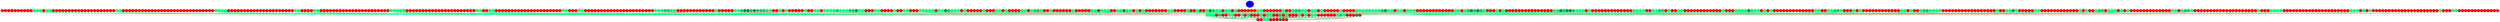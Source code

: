graph {
	edge [bgcolor="purple:pink" color=yellow nodesep=0]
	graph [nodesep=0 ordering=out ranksep=0]
	I [label=3 color=blue height=0.2 style=filled width=0.2]
	x_0 [label="" color=red height=0.2 style=filled width=0.2]
	x_1 [label="" color=red height=0.2 style=filled width=0.2]
	x_2 [label="" color=red height=0.2 style=filled width=0.2]
	x_3 [label="" color=red height=0.2 style=filled width=0.2]
	x_4 [label="" color=red height=0.2 style=filled width=0.2]
	x_5 [label="" color=red height=0.2 style=filled width=0.2]
	x_6 [label="" color=red height=0.2 style=filled width=0.2]
	x_7 [label="" color=red height=0.2 style=filled width=0.2]
	x_8 [label="" color=red height=0.2 style=filled width=0.2]
	x_9 [label="" color=red height=0.2 style=filled width=0.2]
	x_10 [label="" color=springgreen fillcolor=springgreen height=0.2 style=filled width=0.2]
	x_11 [label="" color=springgreen fillcolor=springgreen height=0.2 style=filled width=0.2]
	x_12 [label="" color=springgreen fillcolor=springgreen height=0.2 style=filled width=0.2]
	x_13 [label="" color=red height=0.2 style=filled width=0.2]
	x_14 [label="" color=springgreen fillcolor=springgreen height=0.2 style=filled width=0.2]
	x_15 [label="" color=springgreen fillcolor=springgreen height=0.2 style=filled width=0.2]
	x_16 [label="" color=red height=0.2 style=filled width=0.2]
	x_17 [label="" color=red height=0.2 style=filled width=0.2]
	x_18 [label="" color=red height=0.2 style=filled width=0.2]
	x_19 [label="" color=red height=0.2 style=filled width=0.2]
	x_20 [label="" color=red height=0.2 style=filled width=0.2]
	x_21 [label="" color=red height=0.2 style=filled width=0.2]
	x_22 [label="" color=red height=0.2 style=filled width=0.2]
	x_23 [label="" color=red height=0.2 style=filled width=0.2]
	x_24 [label="" color=red height=0.2 style=filled width=0.2]
	x_25 [label="" color=red height=0.2 style=filled width=0.2]
	x_26 [label="" color=red height=0.2 style=filled width=0.2]
	x_27 [label="" color=red height=0.2 style=filled width=0.2]
	x_28 [label="" color=red height=0.2 style=filled width=0.2]
	x_29 [label="" color=red height=0.2 style=filled width=0.2]
	x_30 [label="" color=red height=0.2 style=filled width=0.2]
	x_31 [label="" color=red height=0.2 style=filled width=0.2]
	x_32 [label="" color=red height=0.2 style=filled width=0.2]
	x_33 [label="" color=red height=0.2 style=filled width=0.2]
	x_34 [label="" color=red height=0.2 style=filled width=0.2]
	x_35 [label="" color=red height=0.2 style=filled width=0.2]
	x_36 [label="" color=springgreen fillcolor=springgreen height=0.2 style=filled width=0.2]
	x_37 [label="" color=springgreen fillcolor=springgreen height=0.2 style=filled width=0.2]
	x_38 [label="" color=red height=0.2 style=filled width=0.2]
	x_39 [label="" color=red height=0.2 style=filled width=0.2]
	x_40 [label="" color=red height=0.2 style=filled width=0.2]
	x_41 [label="" color=red height=0.2 style=filled width=0.2]
	x_42 [label="" color=red height=0.2 style=filled width=0.2]
	x_43 [label="" color=red height=0.2 style=filled width=0.2]
	x_44 [label="" color=red height=0.2 style=filled width=0.2]
	x_45 [label="" color=red height=0.2 style=filled width=0.2]
	x_46 [label="" color=red height=0.2 style=filled width=0.2]
	x_47 [label="" color=red height=0.2 style=filled width=0.2]
	x_48 [label="" color=red height=0.2 style=filled width=0.2]
	x_49 [label="" color=red height=0.2 style=filled width=0.2]
	x_50 [label="" color=red height=0.2 style=filled width=0.2]
	x_51 [label="" color=red height=0.2 style=filled width=0.2]
	x_52 [label="" color=red height=0.2 style=filled width=0.2]
	x_53 [label="" color=red height=0.2 style=filled width=0.2]
	x_54 [label="" color=red height=0.2 style=filled width=0.2]
	x_55 [label="" color=red height=0.2 style=filled width=0.2]
	x_56 [label="" color=red height=0.2 style=filled width=0.2]
	x_57 [label="" color=red height=0.2 style=filled width=0.2]
	x_58 [label="" color=red height=0.2 style=filled width=0.2]
	x_59 [label="" color=red height=0.2 style=filled width=0.2]
	x_60 [label="" color=red height=0.2 style=filled width=0.2]
	x_61 [label="" color=red height=0.2 style=filled width=0.2]
	x_62 [label="" color=red height=0.2 style=filled width=0.2]
	x_63 [label="" color=red height=0.2 style=filled width=0.2]
	x_64 [label="" color=red height=0.2 style=filled width=0.2]
	x_65 [label="" color=red height=0.2 style=filled width=0.2]
	x_66 [label="" color=red height=0.2 style=filled width=0.2]
	x_67 [label="" color=springgreen fillcolor=springgreen height=0.2 style=filled width=0.2]
	x_68 [label="" color=springgreen fillcolor=springgreen height=0.2 style=filled width=0.2]
	x_69 [label="" color=springgreen fillcolor=springgreen height=0.2 style=filled width=0.2]
	x_70 [label="" color=springgreen fillcolor=springgreen height=0.2 style=filled width=0.2]
	x_71 [label="" color=red height=0.2 style=filled width=0.2]
	x_72 [label="" color=red height=0.2 style=filled width=0.2]
	x_73 [label="" color=red height=0.2 style=filled width=0.2]
	x_74 [label="" color=red height=0.2 style=filled width=0.2]
	x_75 [label="" color=red height=0.2 style=filled width=0.2]
	x_76 [label="" color=red height=0.2 style=filled width=0.2]
	x_77 [label="" color=red height=0.2 style=filled width=0.2]
	x_78 [label="" color=red height=0.2 style=filled width=0.2]
	x_79 [label="" color=red height=0.2 style=filled width=0.2]
	x_80 [label="" color=red height=0.2 style=filled width=0.2]
	x_81 [label="" color=red height=0.2 style=filled width=0.2]
	x_82 [label="" color=red height=0.2 style=filled width=0.2]
	x_83 [label="" color=red height=0.2 style=filled width=0.2]
	x_84 [label="" color=red height=0.2 style=filled width=0.2]
	x_85 [label="" color=red height=0.2 style=filled width=0.2]
	x_86 [label="" color=red height=0.2 style=filled width=0.2]
	x_87 [label="" color=red height=0.2 style=filled width=0.2]
	x_88 [label="" color=red height=0.2 style=filled width=0.2]
	x_89 [label="" color=red height=0.2 style=filled width=0.2]
	x_90 [label="" color=red height=0.2 style=filled width=0.2]
	x_91 [label="" color=red height=0.2 style=filled width=0.2]
	x_92 [label="" color=springgreen fillcolor=springgreen height=0.2 style=filled width=0.2]
	x_93 [label="" color=springgreen fillcolor=springgreen height=0.2 style=filled width=0.2]
	x_94 [label="" color=red height=0.2 style=filled width=0.2]
	x_95 [label="" color=red height=0.2 style=filled width=0.2]
	x_96 [label="" color=red height=0.2 style=filled width=0.2]
	x_97 [label="" color=red height=0.2 style=filled width=0.2]
	x_98 [label="" color=springgreen fillcolor=springgreen height=0.2 style=filled width=0.2]
	x_99 [label="" color=springgreen fillcolor=springgreen height=0.2 style=filled width=0.2]
	x_100 [label="" color=red height=0.2 style=filled width=0.2]
	x_101 [label="" color=red height=0.2 style=filled width=0.2]
	x_102 [label="" color=red height=0.2 style=filled width=0.2]
	x_103 [label="" color=red height=0.2 style=filled width=0.2]
	x_104 [label="" color=red height=0.2 style=filled width=0.2]
	x_105 [label="" color=red height=0.2 style=filled width=0.2]
	x_106 [label="" color=red height=0.2 style=filled width=0.2]
	x_107 [label="" color=red height=0.2 style=filled width=0.2]
	x_108 [label="" color=red height=0.2 style=filled width=0.2]
	x_109 [label="" color=red height=0.2 style=filled width=0.2]
	x_110 [label="" color=red height=0.2 style=filled width=0.2]
	x_111 [label="" color=red height=0.2 style=filled width=0.2]
	x_112 [label="" color=red height=0.2 style=filled width=0.2]
	x_113 [label="" color=red height=0.2 style=filled width=0.2]
	x_114 [label="" color=red height=0.2 style=filled width=0.2]
	x_115 [label="" color=red height=0.2 style=filled width=0.2]
	x_116 [label="" color=red height=0.2 style=filled width=0.2]
	x_117 [label="" color=red height=0.2 style=filled width=0.2]
	x_118 [label="" color=red height=0.2 style=filled width=0.2]
	x_119 [label="" color=red height=0.2 style=filled width=0.2]
	x_120 [label="" color=red height=0.2 style=filled width=0.2]
	x_121 [label="" color=red height=0.2 style=filled width=0.2]
	x_122 [label="" color=springgreen fillcolor=springgreen height=0.2 style=filled width=0.2]
	x_123 [label="" color=springgreen fillcolor=springgreen height=0.2 style=filled width=0.2]
	x_124 [label="" color=springgreen fillcolor=springgreen height=0.2 style=filled width=0.2]
	x_125 [label="" color=springgreen fillcolor=springgreen height=0.2 style=filled width=0.2]
	x_126 [label="" color=springgreen fillcolor=springgreen height=0.2 style=filled width=0.2]
	x_127 [label="" color=red height=0.2 style=filled width=0.2]
	x_128 [label="" color=red height=0.2 style=filled width=0.2]
	x_129 [label="" color=red height=0.2 style=filled width=0.2]
	x_130 [label="" color=red height=0.2 style=filled width=0.2]
	x_131 [label="" color=red height=0.2 style=filled width=0.2]
	x_132 [label="" color=red height=0.2 style=filled width=0.2]
	x_133 [label="" color=red height=0.2 style=filled width=0.2]
	x_134 [label="" color=red height=0.2 style=filled width=0.2]
	x_135 [label="" color=red height=0.2 style=filled width=0.2]
	x_136 [label="" color=red height=0.2 style=filled width=0.2]
	x_137 [label="" color=red height=0.2 style=filled width=0.2]
	x_138 [label="" color=red height=0.2 style=filled width=0.2]
	x_139 [label="" color=red height=0.2 style=filled width=0.2]
	x_140 [label="" color=red height=0.2 style=filled width=0.2]
	x_141 [label="" color=red height=0.2 style=filled width=0.2]
	x_142 [label="" color=red height=0.2 style=filled width=0.2]
	x_143 [label="" color=red height=0.2 style=filled width=0.2]
	x_144 [label="" color=red height=0.2 style=filled width=0.2]
	x_145 [label="" color=red height=0.2 style=filled width=0.2]
	x_146 [label="" color=red height=0.2 style=filled width=0.2]
	x_147 [label="" color=red height=0.2 style=filled width=0.2]
	x_148 [label="" color=red height=0.2 style=filled width=0.2]
	x_149 [label="" color=springgreen fillcolor=springgreen height=0.2 style=filled width=0.2]
	x_150 [label="" color=springgreen fillcolor=springgreen height=0.2 style=filled width=0.2]
	x_151 [label="" color=red height=0.2 style=filled width=0.2]
	x_152 [label="" color=red height=0.2 style=filled width=0.2]
	x_153 [label="" color=springgreen fillcolor=springgreen height=0.2 style=filled width=0.2]
	x_154 [label="" color=springgreen fillcolor=springgreen height=0.2 style=filled width=0.2]
	x_155 [label="" color=red height=0.2 style=filled width=0.2]
	x_156 [label="" color=red height=0.2 style=filled width=0.2]
	x_157 [label="" color=red height=0.2 style=filled width=0.2]
	x_158 [label="" color=red height=0.2 style=filled width=0.2]
	x_159 [label="" color=red height=0.2 style=filled width=0.2]
	x_160 [label="" color=red height=0.2 style=filled width=0.2]
	x_161 [label="" color=red height=0.2 style=filled width=0.2]
	x_162 [label="" color=red height=0.2 style=filled width=0.2]
	x_163 [label="" color=red height=0.2 style=filled width=0.2]
	x_164 [label="" color=red height=0.2 style=filled width=0.2]
	x_165 [label="" color=red height=0.2 style=filled width=0.2]
	x_166 [label="" color=red height=0.2 style=filled width=0.2]
	x_167 [label="" color=red height=0.2 style=filled width=0.2]
	x_168 [label="" color=red height=0.2 style=filled width=0.2]
	x_169 [label="" color=red height=0.2 style=filled width=0.2]
	x_170 [label="" color=red height=0.2 style=filled width=0.2]
	x_171 [label="" color=red height=0.2 style=filled width=0.2]
	x_172 [label="" color=red height=0.2 style=filled width=0.2]
	x_173 [label="" color=red height=0.2 style=filled width=0.2]
	x_174 [label="" color=red height=0.2 style=filled width=0.2]
	x_175 [label="" color=red height=0.2 style=filled width=0.2]
	x_176 [label="" color=springgreen fillcolor=springgreen height=0.2 style=filled width=0.2]
	x_177 [label="" color=springgreen fillcolor=springgreen height=0.2 style=filled width=0.2]
	x_178 [label="" color=red height=0.2 style=filled width=0.2]
	x_179 [label="" color=red height=0.2 style=filled width=0.2]
	x_180 [label="" color=red height=0.2 style=filled width=0.2]
	x_181 [label="" color=springgreen fillcolor=springgreen height=0.2 style=filled width=0.2]
	x_182 [label="" color=springgreen fillcolor=springgreen height=0.2 style=filled width=0.2]
	x_183 [label="" color=red height=0.2 style=filled width=0.2]
	x_184 [label="" color=red height=0.2 style=filled width=0.2]
	x_185 [label="" color=red height=0.2 style=filled width=0.2]
	x_186 [label="" color=red height=0.2 style=filled width=0.2]
	x_187 [label="" color=red height=0.2 style=filled width=0.2]
	x_188 [label="" color=red height=0.2 style=filled width=0.2]
	x_189 [label="" color=red height=0.2 style=filled width=0.2]
	x_190 [label="" color=red height=0.2 style=filled width=0.2]
	x_191 [label="" color=red height=0.2 style=filled width=0.2]
	x_192 [label="" color=red height=0.2 style=filled width=0.2]
	x_193 [label="" color=red height=0.2 style=filled width=0.2]
	x_194 [label="" color=red height=0.2 style=filled width=0.2]
	x_195 [label="" color=red height=0.2 style=filled width=0.2]
	x_196 [label="" color=red height=0.2 style=filled width=0.2]
	x_197 [label="" color=red height=0.2 style=filled width=0.2]
	x_198 [label="" color=red height=0.2 style=filled width=0.2]
	x_199 [label="" color=red height=0.2 style=filled width=0.2]
	x_200 [label="" color=red height=0.2 style=filled width=0.2]
	x_201 [label="" color=red height=0.2 style=filled width=0.2]
	x_202 [label="" color=red height=0.2 style=filled width=0.2]
	x_203 [label="" color=red height=0.2 style=filled width=0.2]
	x_204 [label="" color=red height=0.2 style=filled width=0.2]
	x_205 [label="" color=springgreen fillcolor=springgreen height=0.2 style=filled width=0.2]
	x_206 [label="" color=springgreen1 fillcolor=springgreen1 height=0.2 style=filled width=0.2]
	x_207 [label="" color=springgreen2 fillcolor=springgreen2 height=0.2 style=filled width=0.2]
	x_208 [label="" color=springgreen3 fillcolor=springgreen3 height=0.2 style=filled width=0.2]
	x_209 [label="" color=springgreen3 fillcolor=springgreen3 height=0.2 style=filled width=0.2]
	x_210 [label="" color=springgreen2 fillcolor=springgreen2 height=0.2 style=filled width=0.2]
	x_211 [label="" color=springgreen1 fillcolor=springgreen1 height=0.2 style=filled width=0.2]
	x_212 [label="" color=red height=0.2 style=filled width=0.2]
	x_213 [label="" color=red height=0.2 style=filled width=0.2]
	x_214 [label="" color=red height=0.2 style=filled width=0.2]
	x_215 [label="" color=red height=0.2 style=filled width=0.2]
	x_216 [label="" color=red height=0.2 style=filled width=0.2]
	x_217 [label="" color=red height=0.2 style=filled width=0.2]
	x_218 [label="" color=red height=0.2 style=filled width=0.2]
	x_219 [label="" color=red height=0.2 style=filled width=0.2]
	x_220 [label="" color=red height=0.2 style=filled width=0.2]
	x_221 [label="" color=red height=0.2 style=filled width=0.2]
	x_222 [label="" color=red height=0.2 style=filled width=0.2]
	x_223 [label="" color=red height=0.2 style=filled width=0.2]
	x_224 [label="" color=springgreen fillcolor=springgreen height=0.2 style=filled width=0.2]
	x_225 [label="" color=red height=0.2 style=filled width=0.2]
	x_226 [label="" color=red height=0.2 style=filled width=0.2]
	x_227 [label="" color=red height=0.2 style=filled width=0.2]
	x_228 [label="" color=red height=0.2 style=filled width=0.2]
	x_229 [label="" color=red height=0.2 style=filled width=0.2]
	x_230 [label="" color=springgreen fillcolor=springgreen height=0.2 style=filled width=0.2]
	x_231 [label="" color=springgreen fillcolor=springgreen height=0.2 style=filled width=0.2]
	x_232 [label="" color=springgreen3 fillcolor=springgreen3 height=0.2 style=filled width=0.2]
	x_233 [label="" color=springgreen4 fillcolor=springgreen4 height=0.2 style=filled width=0.2]
	x_234 [label="" color=springgreen4 fillcolor=springgreen4 height=0.2 style=filled width=0.2]
	x_235 [label="" color=springgreen3 fillcolor=springgreen3 height=0.2 style=filled width=0.2]
	x_236 [label="" color=springgreen4 fillcolor=springgreen4 height=0.2 style=filled width=0.2]
	x_237 [label="" color=springgreen3 fillcolor=springgreen3 height=0.2 style=filled width=0.2]
	x_238 [label="" color=springgreen3 fillcolor=springgreen3 height=0.2 style=filled width=0.2]
	x_239 [label="" color=springgreen3 fillcolor=springgreen3 height=0.2 style=filled width=0.2]
	x_240 [label="" color=springgreen2 fillcolor=springgreen2 height=0.2 style=filled width=0.2]
	x_241 [label="" color=springgreen fillcolor=springgreen height=0.2 style=filled width=0.2]
	x_242 [label="" color=red height=0.2 style=filled width=0.2]
	x_243 [label="" color=red height=0.2 style=filled width=0.2]
	x_244 [label="" color=springgreen fillcolor=springgreen height=0.2 style=filled width=0.2]
	x_245 [label="" color=red height=0.2 style=filled width=0.2]
	x_246 [label="" color=springgreen fillcolor=springgreen height=0.2 style=filled width=0.2]
	x_247 [label="" color=red height=0.2 style=filled width=0.2]
	x_248 [label="" color=red height=0.2 style=filled width=0.2]
	x_249 [label="" color=red height=0.2 style=filled width=0.2]
	x_250 [label="" color=red height=0.2 style=filled width=0.2]
	x_251 [label="" color=red height=0.2 style=filled width=0.2]
	x_252 [label="" color=springgreen fillcolor=springgreen height=0.2 style=filled width=0.2]
	x_253 [label="" color=red height=0.2 style=filled width=0.2]
	x_254 [label="" color=red height=0.2 style=filled width=0.2]
	x_255 [label="" color=springgreen fillcolor=springgreen height=0.2 style=filled width=0.2]
	x_256 [label="" color=springgreen fillcolor=springgreen height=0.2 style=filled width=0.2]
	x_257 [label="" color=red height=0.2 style=filled width=0.2]
	x_258 [label="" color=springgreen fillcolor=springgreen height=0.2 style=filled width=0.2]
	x_259 [label="" color=springgreen fillcolor=springgreen height=0.2 style=filled width=0.2]
	x_260 [label="" color=springgreen1 fillcolor=springgreen1 height=0.2 style=filled width=0.2]
	x_261 [label="" color=springgreen2 fillcolor=springgreen2 height=0.2 style=filled width=0.2]
	x_262 [label="" color=springgreen3 fillcolor=springgreen3 height=0.2 style=filled width=0.2]
	x_263 [label="" color=springgreen1 fillcolor=springgreen1 height=0.2 style=filled width=0.2]
	x_264 [label="" color=springgreen1 fillcolor=springgreen1 height=0.2 style=filled width=0.2]
	x_265 [label="" color=springgreen1 fillcolor=springgreen1 height=0.2 style=filled width=0.2]
	x_266 [label="" color=springgreen3 fillcolor=springgreen3 height=0.2 style=filled width=0.2]
	x_267 [label="" color=springgreen3 fillcolor=springgreen3 height=0.2 style=filled width=0.2]
	x_268 [label="" color=springgreen4 fillcolor=springgreen4 height=0.2 style=filled width=0.2]
	x_269 [label="" color=springgreen1 fillcolor=springgreen1 height=0.2 style=filled width=0.2]
	x_270 [label="" color=springgreen fillcolor=springgreen height=0.2 style=filled width=0.2]
	x_271 [label="" color=red height=0.2 style=filled width=0.2]
	x_272 [label="" color=red height=0.2 style=filled width=0.2]
	x_273 [label="" color=red height=0.2 style=filled width=0.2]
	x_274 [label="" color=springgreen fillcolor=springgreen height=0.2 style=filled width=0.2]
	x_275 [label="" color=springgreen fillcolor=springgreen height=0.2 style=filled width=0.2]
	x_276 [label="" color=red height=0.2 style=filled width=0.2]
	x_277 [label="" color=red height=0.2 style=filled width=0.2]
	x_278 [label="" color=red height=0.2 style=filled width=0.2]
	x_279 [label="" color=red height=0.2 style=filled width=0.2]
	x_280 [label="" color=springgreen fillcolor=springgreen height=0.2 style=filled width=0.2]
	x_281 [label="" color=red height=0.2 style=filled width=0.2]
	x_282 [label="" color=red height=0.2 style=filled width=0.2]
	x_283 [label="" color=springgreen fillcolor=springgreen height=0.2 style=filled width=0.2]
	x_284 [label="" color=springgreen fillcolor=springgreen height=0.2 style=filled width=0.2]
	x_285 [label="" color=red height=0.2 style=filled width=0.2]
	x_286 [label="" color=red height=0.2 style=filled width=0.2]
	x_287 [label="" color=red height=0.2 style=filled width=0.2]
	x_288 [label="" color=springgreen fillcolor=springgreen height=0.2 style=filled width=0.2]
	x_289 [label="" color=springgreen fillcolor=springgreen height=0.2 style=filled width=0.2]
	x_290 [label="" color=springgreen1 fillcolor=springgreen1 height=0.2 style=filled width=0.2]
	x_291 [label="" color=springgreen fillcolor=springgreen height=0.2 style=filled width=0.2]
	x_292 [label="" color=springgreen fillcolor=springgreen height=0.2 style=filled width=0.2]
	x_293 [label="" color=red height=0.2 style=filled width=0.2]
	x_294 [label="" color=springgreen fillcolor=springgreen height=0.2 style=filled width=0.2]
	x_295 [label="" color=springgreen1 fillcolor=springgreen1 height=0.2 style=filled width=0.2]
	x_296 [label="" color=springgreen4 fillcolor=springgreen4 height=0.2 style=filled width=0.2]
	x_297 [label="" color=springgreen3 fillcolor=springgreen3 height=0.2 style=filled width=0.2]
	x_298 [label="" color=springgreen fillcolor=springgreen height=0.2 style=filled width=0.2]
	x_299 [label="" color=springgreen fillcolor=springgreen height=0.2 style=filled width=0.2]
	x_300 [label="" color=springgreen fillcolor=springgreen height=0.2 style=filled width=0.2]
	x_301 [label="" color=red height=0.2 style=filled width=0.2]
	x_302 [label="" color=springgreen fillcolor=springgreen height=0.2 style=filled width=0.2]
	x_303 [label="" color=red height=0.2 style=filled width=0.2]
	x_304 [label="" color=red height=0.2 style=filled width=0.2]
	x_305 [label="" color=red height=0.2 style=filled width=0.2]
	x_306 [label="" color=red height=0.2 style=filled width=0.2]
	x_307 [label="" color=red height=0.2 style=filled width=0.2]
	x_308 [label="" color=springgreen fillcolor=springgreen height=0.2 style=filled width=0.2]
	x_309 [label="" color=red height=0.2 style=filled width=0.2]
	x_310 [label="" color=red height=0.2 style=filled width=0.2]
	x_311 [label="" color=red height=0.2 style=filled width=0.2]
	x_312 [label="" color=springgreen fillcolor=springgreen height=0.2 style=filled width=0.2]
	x_313 [label="" color=springgreen fillcolor=springgreen height=0.2 style=filled width=0.2]
	x_314 [label="" color=red height=0.2 style=filled width=0.2]
	x_315 [label="" color=springgreen fillcolor=springgreen height=0.2 style=filled width=0.2]
	x_316 [label="" color=red height=0.2 style=filled width=0.2]
	x_317 [label="" color=red height=0.2 style=filled width=0.2]
	x_318 [label="" color=red height=0.2 style=filled width=0.2]
	x_319 [label="" color=red height=0.2 style=filled width=0.2]
	x_320 [label="" color=springgreen fillcolor=springgreen height=0.2 style=filled width=0.2]
	x_321 [label="" color=springgreen fillcolor=springgreen height=0.2 style=filled width=0.2]
	x_322 [label="" color=red height=0.2 style=filled width=0.2]
	x_323 [label="" color=springgreen1 fillcolor=springgreen1 height=0.2 style=filled width=0.2]
	x_324 [label="" color=springgreen3 fillcolor=springgreen3 height=0.2 style=filled width=0.2]
	x_325 [label="" color=springgreen3 fillcolor=springgreen3 height=0.2 style=filled width=0.2]
	x_326 [label="" color=springgreen fillcolor=springgreen height=0.2 style=filled width=0.2]
	x_327 [label="" color=red height=0.2 style=filled width=0.2]
	x_328 [label="" color=red height=0.2 style=filled width=0.2]
	x_329 [label="" color=springgreen fillcolor=springgreen height=0.2 style=filled width=0.2]
	x_330 [label="" color=red height=0.2 style=filled width=0.2]
	x_331 [label="" color=red height=0.2 style=filled width=0.2]
	x_332 [label="" color=red height=0.2 style=filled width=0.2]
	x_333 [label="" color=red height=0.2 style=filled width=0.2]
	x_334 [label="" color=red height=0.2 style=filled width=0.2]
	x_335 [label="" color=red height=0.2 style=filled width=0.2]
	x_336 [label="" color=springgreen fillcolor=springgreen height=0.2 style=filled width=0.2]
	x_337 [label="" color=red height=0.2 style=filled width=0.2]
	x_338 [label="" color=red height=0.2 style=filled width=0.2]
	x_339 [label="" color=red height=0.2 style=filled width=0.2]
	x_340 [label="" color=red height=0.2 style=filled width=0.2]
	x_341 [label="" color=red height=0.2 style=filled width=0.2]
	x_342 [label="" color=springgreen fillcolor=springgreen height=0.2 style=filled width=0.2]
	x_343 [label="" color=springgreen fillcolor=springgreen height=0.2 style=filled width=0.2]
	x_344 [label="" color=red height=0.2 style=filled width=0.2]
	x_345 [label="" color=springgreen fillcolor=springgreen height=0.2 style=filled width=0.2]
	x_346 [label="" color=springgreen fillcolor=springgreen height=0.2 style=filled width=0.2]
	x_347 [label="" color=springgreen fillcolor=springgreen height=0.2 style=filled width=0.2]
	x_348 [label="" color=red height=0.2 style=filled width=0.2]
	x_349 [label="" color=red height=0.2 style=filled width=0.2]
	x_350 [label="" color=springgreen fillcolor=springgreen height=0.2 style=filled width=0.2]
	x_351 [label="" color=springgreen2 fillcolor=springgreen2 height=0.2 style=filled width=0.2]
	x_352 [label="" color=springgreen4 fillcolor=springgreen4 height=0.2 style=filled width=0.2]
	x_353 [label="" color=springgreen2 fillcolor=springgreen2 height=0.2 style=filled width=0.2]
	x_354 [label="" color=springgreen fillcolor=springgreen height=0.2 style=filled width=0.2]
	x_355 [label="" color=red height=0.2 style=filled width=0.2]
	x_356 [label="" color=springgreen fillcolor=springgreen height=0.2 style=filled width=0.2]
	x_357 [label="" color=red height=0.2 style=filled width=0.2]
	x_358 [label="" color=springgreen fillcolor=springgreen height=0.2 style=filled width=0.2]
	x_359 [label="" color=red height=0.2 style=filled width=0.2]
	x_360 [label="" color=red height=0.2 style=filled width=0.2]
	x_361 [label="" color=red height=0.2 style=filled width=0.2]
	x_362 [label="" color=red height=0.2 style=filled width=0.2]
	x_363 [label="" color=red height=0.2 style=filled width=0.2]
	x_364 [label="" color=red height=0.2 style=filled width=0.2]
	x_365 [label="" color=red height=0.2 style=filled width=0.2]
	x_366 [label="" color=springgreen fillcolor=springgreen height=0.2 style=filled width=0.2]
	x_367 [label="" color=springgreen fillcolor=springgreen height=0.2 style=filled width=0.2]
	x_368 [label="" color=red height=0.2 style=filled width=0.2]
	x_369 [label="" color=red height=0.2 style=filled width=0.2]
	x_370 [label="" color=red height=0.2 style=filled width=0.2]
	x_371 [label="" color=red height=0.2 style=filled width=0.2]
	x_372 [label="" color=springgreen fillcolor=springgreen height=0.2 style=filled width=0.2]
	x_373 [label="" color=red height=0.2 style=filled width=0.2]
	x_374 [label="" color=red height=0.2 style=filled width=0.2]
	x_375 [label="" color=springgreen fillcolor=springgreen height=0.2 style=filled width=0.2]
	x_376 [label="" color=red height=0.2 style=filled width=0.2]
	x_377 [label="" color=red height=0.2 style=filled width=0.2]
	x_378 [label="" color=springgreen1 fillcolor=springgreen1 height=0.2 style=filled width=0.2]
	x_379 [label="" color=springgreen4 fillcolor=springgreen4 height=0.2 style=filled width=0.2]
	x_380 [label="" color=springgreen3 fillcolor=springgreen3 height=0.2 style=filled width=0.2]
	x_381 [label="" color=springgreen1 fillcolor=springgreen1 height=0.2 style=filled width=0.2]
	x_382 [label="" color=springgreen fillcolor=springgreen height=0.2 style=filled width=0.2]
	x_383 [label="" color=red height=0.2 style=filled width=0.2]
	x_384 [label="" color=springgreen fillcolor=springgreen height=0.2 style=filled width=0.2]
	x_385 [label="" color=springgreen fillcolor=springgreen height=0.2 style=filled width=0.2]
	x_386 [label="" color=red height=0.2 style=filled width=0.2]
	x_387 [label="" color=springgreen fillcolor=springgreen height=0.2 style=filled width=0.2]
	x_388 [label="" color=red height=0.2 style=filled width=0.2]
	x_389 [label="" color=red height=0.2 style=filled width=0.2]
	x_390 [label="" color=red height=0.2 style=filled width=0.2]
	x_391 [label="" color=red height=0.2 style=filled width=0.2]
	x_392 [label="" color=red height=0.2 style=filled width=0.2]
	x_393 [label="" color=red height=0.2 style=filled width=0.2]
	x_394 [label="" color=springgreen fillcolor=springgreen height=0.2 style=filled width=0.2]
	x_395 [label="" color=springgreen fillcolor=springgreen height=0.2 style=filled width=0.2]
	x_396 [label="" color=red height=0.2 style=filled width=0.2]
	x_397 [label="" color=red height=0.2 style=filled width=0.2]
	x_398 [label="" color=red height=0.2 style=filled width=0.2]
	x_399 [label="" color=red height=0.2 style=filled width=0.2]
	x_400 [label="" color=red height=0.2 style=filled width=0.2]
	x_401 [label="" color=red height=0.2 style=filled width=0.2]
	x_402 [label="" color=springgreen fillcolor=springgreen height=0.2 style=filled width=0.2]
	x_403 [label="" color=red height=0.2 style=filled width=0.2]
	x_404 [label="" color=red height=0.2 style=filled width=0.2]
	x_405 [label="" color=springgreen2 fillcolor=springgreen2 height=0.2 style=filled width=0.2]
	x_406 [label="" color=springgreen3 fillcolor=springgreen3 height=0.2 style=filled width=0.2]
	x_407 [label="" color=springgreen3 fillcolor=springgreen3 height=0.2 style=filled width=0.2]
	x_408 [label="" color=springgreen1 fillcolor=springgreen1 height=0.2 style=filled width=0.2]
	x_409 [label="" color=springgreen fillcolor=springgreen height=0.2 style=filled width=0.2]
	x_410 [label="" color=red height=0.2 style=filled width=0.2]
	x_411 [label="" color=springgreen fillcolor=springgreen height=0.2 style=filled width=0.2]
	x_412 [label="" color=springgreen fillcolor=springgreen height=0.2 style=filled width=0.2]
	x_413 [label="" color=red height=0.2 style=filled width=0.2]
	x_414 [label="" color=springgreen fillcolor=springgreen height=0.2 style=filled width=0.2]
	x_415 [label="" color=red height=0.2 style=filled width=0.2]
	x_416 [label="" color=red height=0.2 style=filled width=0.2]
	x_417 [label="" color=red height=0.2 style=filled width=0.2]
	x_418 [label="" color=red height=0.2 style=filled width=0.2]
	x_419 [label="" color=red height=0.2 style=filled width=0.2]
	x_420 [label="" color=springgreen fillcolor=springgreen height=0.2 style=filled width=0.2]
	x_421 [label="" color=red height=0.2 style=filled width=0.2]
	x_422 [label="" color=red height=0.2 style=filled width=0.2]
	x_423 [label="" color=red height=0.2 style=filled width=0.2]
	x_424 [label="" color=red height=0.2 style=filled width=0.2]
	x_425 [label="" color=springgreen fillcolor=springgreen height=0.2 style=filled width=0.2]
	x_426 [label="" color=springgreen fillcolor=springgreen height=0.2 style=filled width=0.2]
	x_427 [label="" color=springgreen fillcolor=springgreen height=0.2 style=filled width=0.2]
	x_428 [label="" color=springgreen fillcolor=springgreen height=0.2 style=filled width=0.2]
	x_429 [label="" color=springgreen fillcolor=springgreen height=0.2 style=filled width=0.2]
	x_430 [label="" color=springgreen fillcolor=springgreen height=0.2 style=filled width=0.2]
	x_431 [label="" color=springgreen fillcolor=springgreen height=0.2 style=filled width=0.2]
	x_432 [label="" color=springgreen fillcolor=springgreen height=0.2 style=filled width=0.2]
	x_433 [label="" color=springgreen3 fillcolor=springgreen3 height=0.2 style=filled width=0.2]
	x_434 [label="" color=springgreen4 fillcolor=springgreen4 height=0.2 style=filled width=0.2]
	x_435 [label="" color=springgreen1 fillcolor=springgreen1 height=0.2 style=filled width=0.2]
	x_436 [label="" color=springgreen fillcolor=springgreen height=0.2 style=filled width=0.2]
	x_437 [label="" color=red height=0.2 style=filled width=0.2]
	x_438 [label="" color=springgreen fillcolor=springgreen height=0.2 style=filled width=0.2]
	x_439 [label="" color=springgreen fillcolor=springgreen height=0.2 style=filled width=0.2]
	x_440 [label="" color=red height=0.2 style=filled width=0.2]
	x_441 [label="" color=springgreen fillcolor=springgreen height=0.2 style=filled width=0.2]
	x_442 [label="" color=springgreen fillcolor=springgreen height=0.2 style=filled width=0.2]
	x_443 [label="" color=springgreen fillcolor=springgreen height=0.2 style=filled width=0.2]
	x_444 [label="" color=red height=0.2 style=filled width=0.2]
	x_445 [label="" color=red height=0.2 style=filled width=0.2]
	x_446 [label="" color=red height=0.2 style=filled width=0.2]
	x_447 [label="" color=red height=0.2 style=filled width=0.2]
	x_448 [label="" color=red height=0.2 style=filled width=0.2]
	x_449 [label="" color=red height=0.2 style=filled width=0.2]
	x_450 [label="" color=red height=0.2 style=filled width=0.2]
	x_451 [label="" color=red height=0.2 style=filled width=0.2]
	x_452 [label="" color=red height=0.2 style=filled width=0.2]
	x_453 [label="" color=red height=0.2 style=filled width=0.2]
	x_454 [label="" color=red height=0.2 style=filled width=0.2]
	x_455 [label="" color=red height=0.2 style=filled width=0.2]
	x_456 [label="" color=springgreen fillcolor=springgreen height=0.2 style=filled width=0.2]
	x_457 [label="" color=springgreen fillcolor=springgreen height=0.2 style=filled width=0.2]
	x_458 [label="" color=red height=0.2 style=filled width=0.2]
	x_459 [label="" color=springgreen1 fillcolor=springgreen1 height=0.2 style=filled width=0.2]
	x_460 [label="" color=springgreen3 fillcolor=springgreen3 height=0.2 style=filled width=0.2]
	x_461 [label="" color=springgreen4 fillcolor=springgreen4 height=0.2 style=filled width=0.2]
	x_462 [label="" color=springgreen3 fillcolor=springgreen3 height=0.2 style=filled width=0.2]
	x_463 [label="" color=springgreen4 fillcolor=springgreen4 height=0.2 style=filled width=0.2]
	x_464 [label="" color=springgreen3 fillcolor=springgreen3 height=0.2 style=filled width=0.2]
	x_465 [label="" color=springgreen fillcolor=springgreen height=0.2 style=filled width=0.2]
	x_466 [label="" color=red height=0.2 style=filled width=0.2]
	x_467 [label="" color=red height=0.2 style=filled width=0.2]
	x_468 [label="" color=red height=0.2 style=filled width=0.2]
	x_469 [label="" color=springgreen fillcolor=springgreen height=0.2 style=filled width=0.2]
	x_470 [label="" color=red height=0.2 style=filled width=0.2]
	x_471 [label="" color=springgreen fillcolor=springgreen height=0.2 style=filled width=0.2]
	x_472 [label="" color=red height=0.2 style=filled width=0.2]
	x_473 [label="" color=red height=0.2 style=filled width=0.2]
	x_474 [label="" color=red height=0.2 style=filled width=0.2]
	x_475 [label="" color=red height=0.2 style=filled width=0.2]
	x_476 [label="" color=red height=0.2 style=filled width=0.2]
	x_477 [label="" color=red height=0.2 style=filled width=0.2]
	x_478 [label="" color=red height=0.2 style=filled width=0.2]
	x_479 [label="" color=red height=0.2 style=filled width=0.2]
	x_480 [label="" color=red height=0.2 style=filled width=0.2]
	x_481 [label="" color=red height=0.2 style=filled width=0.2]
	x_482 [label="" color=red height=0.2 style=filled width=0.2]
	x_483 [label="" color=red height=0.2 style=filled width=0.2]
	x_484 [label="" color=red height=0.2 style=filled width=0.2]
	x_485 [label="" color=red height=0.2 style=filled width=0.2]
	x_486 [label="" color=red height=0.2 style=filled width=0.2]
	x_487 [label="" color=springgreen fillcolor=springgreen height=0.2 style=filled width=0.2]
	x_488 [label="" color=springgreen2 fillcolor=springgreen2 height=0.2 style=filled width=0.2]
	x_489 [label="" color=springgreen4 fillcolor=springgreen4 height=0.2 style=filled width=0.2]
	x_490 [label="" color=springgreen3 fillcolor=springgreen3 height=0.2 style=filled width=0.2]
	x_491 [label="" color=springgreen4 fillcolor=springgreen4 height=0.2 style=filled width=0.2]
	x_492 [label="" color=springgreen4 fillcolor=springgreen4 height=0.2 style=filled width=0.2]
	x_493 [label="" color=springgreen3 fillcolor=springgreen3 height=0.2 style=filled width=0.2]
	x_494 [label="" color=springgreen fillcolor=springgreen height=0.2 style=filled width=0.2]
	x_495 [label="" color=springgreen fillcolor=springgreen height=0.2 style=filled width=0.2]
	x_496 [label="" color=springgreen fillcolor=springgreen height=0.2 style=filled width=0.2]
	x_497 [label="" color=red height=0.2 style=filled width=0.2]
	x_498 [label="" color=springgreen fillcolor=springgreen height=0.2 style=filled width=0.2]
	x_499 [label="" color=red height=0.2 style=filled width=0.2]
	x_500 [label="" color=red height=0.2 style=filled width=0.2]
	x_501 [label="" color=red height=0.2 style=filled width=0.2]
	x_502 [label="" color=red height=0.2 style=filled width=0.2]
	x_503 [label="" color=red height=0.2 style=filled width=0.2]
	x_504 [label="" color=red height=0.2 style=filled width=0.2]
	x_505 [label="" color=red height=0.2 style=filled width=0.2]
	x_506 [label="" color=red height=0.2 style=filled width=0.2]
	x_507 [label="" color=red height=0.2 style=filled width=0.2]
	x_508 [label="" color=red height=0.2 style=filled width=0.2]
	x_509 [label="" color=red height=0.2 style=filled width=0.2]
	x_510 [label="" color=red height=0.2 style=filled width=0.2]
	x_511 [label="" color=red height=0.2 style=filled width=0.2]
	x_512 [label="" color=springgreen fillcolor=springgreen height=0.2 style=filled width=0.2]
	x_513 [label="" color=springgreen fillcolor=springgreen height=0.2 style=filled width=0.2]
	x_514 [label="" color=springgreen fillcolor=springgreen height=0.2 style=filled width=0.2]
	x_515 [label="" color=springgreen fillcolor=springgreen height=0.2 style=filled width=0.2]
	x_516 [label="" color=red height=0.2 style=filled width=0.2]
	x_517 [label="" color=red height=0.2 style=filled width=0.2]
	x_518 [label="" color=springgreen1 fillcolor=springgreen1 height=0.2 style=filled width=0.2]
	x_519 [label="" color=springgreen fillcolor=springgreen height=0.2 style=filled width=0.2]
	x_520 [label="" color=springgreen3 fillcolor=springgreen3 height=0.2 style=filled width=0.2]
	x_521 [label="" color=springgreen3 fillcolor=springgreen3 height=0.2 style=filled width=0.2]
	x_522 [label="" color=red height=0.2 style=filled width=0.2]
	x_523 [label="" color=springgreen fillcolor=springgreen height=0.2 style=filled width=0.2]
	x_524 [label="" color=red height=0.2 style=filled width=0.2]
	x_525 [label="" color=red height=0.2 style=filled width=0.2]
	x_526 [label="" color=springgreen fillcolor=springgreen height=0.2 style=filled width=0.2]
	x_527 [label="" color=springgreen fillcolor=springgreen height=0.2 style=filled width=0.2]
	x_528 [label="" color=red height=0.2 style=filled width=0.2]
	x_529 [label="" color=red height=0.2 style=filled width=0.2]
	x_530 [label="" color=red height=0.2 style=filled width=0.2]
	x_531 [label="" color=red height=0.2 style=filled width=0.2]
	x_532 [label="" color=red height=0.2 style=filled width=0.2]
	x_533 [label="" color=red height=0.2 style=filled width=0.2]
	x_534 [label="" color=red height=0.2 style=filled width=0.2]
	x_535 [label="" color=red height=0.2 style=filled width=0.2]
	x_536 [label="" color=red height=0.2 style=filled width=0.2]
	x_537 [label="" color=red height=0.2 style=filled width=0.2]
	x_538 [label="" color=red height=0.2 style=filled width=0.2]
	x_539 [label="" color=red height=0.2 style=filled width=0.2]
	x_540 [label="" color=springgreen fillcolor=springgreen height=0.2 style=filled width=0.2]
	x_541 [label="" color=red height=0.2 style=filled width=0.2]
	x_542 [label="" color=red height=0.2 style=filled width=0.2]
	x_543 [label="" color=red height=0.2 style=filled width=0.2]
	x_544 [label="" color=springgreen fillcolor=springgreen height=0.2 style=filled width=0.2]
	x_545 [label="" color=springgreen fillcolor=springgreen height=0.2 style=filled width=0.2]
	x_546 [label="" color=springgreen fillcolor=springgreen height=0.2 style=filled width=0.2]
	x_547 [label="" color=springgreen1 fillcolor=springgreen1 height=0.2 style=filled width=0.2]
	x_548 [label="" color=springgreen4 fillcolor=springgreen4 height=0.2 style=filled width=0.2]
	x_549 [label="" color=springgreen2 fillcolor=springgreen2 height=0.2 style=filled width=0.2]
	x_550 [label="" color=springgreen fillcolor=springgreen height=0.2 style=filled width=0.2]
	x_551 [label="" color=springgreen fillcolor=springgreen height=0.2 style=filled width=0.2]
	x_552 [label="" color=red height=0.2 style=filled width=0.2]
	x_553 [label="" color=springgreen fillcolor=springgreen height=0.2 style=filled width=0.2]
	x_554 [label="" color=red height=0.2 style=filled width=0.2]
	x_555 [label="" color=springgreen fillcolor=springgreen height=0.2 style=filled width=0.2]
	x_556 [label="" color=red height=0.2 style=filled width=0.2]
	x_557 [label="" color=red height=0.2 style=filled width=0.2]
	x_558 [label="" color=red height=0.2 style=filled width=0.2]
	x_559 [label="" color=red height=0.2 style=filled width=0.2]
	x_560 [label="" color=red height=0.2 style=filled width=0.2]
	x_561 [label="" color=red height=0.2 style=filled width=0.2]
	x_562 [label="" color=red height=0.2 style=filled width=0.2]
	x_563 [label="" color=red height=0.2 style=filled width=0.2]
	x_564 [label="" color=red height=0.2 style=filled width=0.2]
	x_565 [label="" color=red height=0.2 style=filled width=0.2]
	x_566 [label="" color=red height=0.2 style=filled width=0.2]
	x_567 [label="" color=red height=0.2 style=filled width=0.2]
	x_568 [label="" color=red height=0.2 style=filled width=0.2]
	x_569 [label="" color=springgreen fillcolor=springgreen height=0.2 style=filled width=0.2]
	x_570 [label="" color=springgreen fillcolor=springgreen height=0.2 style=filled width=0.2]
	x_571 [label="" color=red height=0.2 style=filled width=0.2]
	x_572 [label="" color=red height=0.2 style=filled width=0.2]
	x_573 [label="" color=springgreen fillcolor=springgreen height=0.2 style=filled width=0.2]
	x_574 [label="" color=springgreen fillcolor=springgreen height=0.2 style=filled width=0.2]
	x_575 [label="" color=springgreen3 fillcolor=springgreen3 height=0.2 style=filled width=0.2]
	x_576 [label="" color=springgreen3 fillcolor=springgreen3 height=0.2 style=filled width=0.2]
	x_577 [label="" color=springgreen fillcolor=springgreen height=0.2 style=filled width=0.2]
	x_578 [label="" color=red height=0.2 style=filled width=0.2]
	x_579 [label="" color=red height=0.2 style=filled width=0.2]
	x_580 [label="" color=red height=0.2 style=filled width=0.2]
	x_581 [label="" color=springgreen fillcolor=springgreen height=0.2 style=filled width=0.2]
	x_582 [label="" color=red height=0.2 style=filled width=0.2]
	x_583 [label="" color=springgreen fillcolor=springgreen height=0.2 style=filled width=0.2]
	x_584 [label="" color=red height=0.2 style=filled width=0.2]
	x_585 [label="" color=red height=0.2 style=filled width=0.2]
	x_586 [label="" color=red height=0.2 style=filled width=0.2]
	x_587 [label="" color=red height=0.2 style=filled width=0.2]
	x_588 [label="" color=red height=0.2 style=filled width=0.2]
	x_589 [label="" color=red height=0.2 style=filled width=0.2]
	x_590 [label="" color=red height=0.2 style=filled width=0.2]
	x_591 [label="" color=red height=0.2 style=filled width=0.2]
	x_592 [label="" color=red height=0.2 style=filled width=0.2]
	x_593 [label="" color=red height=0.2 style=filled width=0.2]
	x_594 [label="" color=red height=0.2 style=filled width=0.2]
	x_595 [label="" color=red height=0.2 style=filled width=0.2]
	x_596 [label="" color=springgreen fillcolor=springgreen height=0.2 style=filled width=0.2]
	x_597 [label="" color=springgreen fillcolor=springgreen height=0.2 style=filled width=0.2]
	x_598 [label="" color=red height=0.2 style=filled width=0.2]
	x_599 [label="" color=springgreen fillcolor=springgreen height=0.2 style=filled width=0.2]
	x_600 [label="" color=red height=0.2 style=filled width=0.2]
	x_601 [label="" color=red height=0.2 style=filled width=0.2]
	x_602 [label="" color=springgreen1 fillcolor=springgreen1 height=0.2 style=filled width=0.2]
	x_603 [label="" color=springgreen3 fillcolor=springgreen3 height=0.2 style=filled width=0.2]
	x_604 [label="" color=springgreen3 fillcolor=springgreen3 height=0.2 style=filled width=0.2]
	x_605 [label="" color=springgreen fillcolor=springgreen height=0.2 style=filled width=0.2]
	x_606 [label="" color=springgreen fillcolor=springgreen height=0.2 style=filled width=0.2]
	x_607 [label="" color=springgreen fillcolor=springgreen height=0.2 style=filled width=0.2]
	x_608 [label="" color=springgreen fillcolor=springgreen height=0.2 style=filled width=0.2]
	x_609 [label="" color=red height=0.2 style=filled width=0.2]
	x_610 [label="" color=red height=0.2 style=filled width=0.2]
	x_611 [label="" color=red height=0.2 style=filled width=0.2]
	x_612 [label="" color=red height=0.2 style=filled width=0.2]
	x_613 [label="" color=red height=0.2 style=filled width=0.2]
	x_614 [label="" color=red height=0.2 style=filled width=0.2]
	x_615 [label="" color=red height=0.2 style=filled width=0.2]
	x_616 [label="" color=red height=0.2 style=filled width=0.2]
	x_617 [label="" color=red height=0.2 style=filled width=0.2]
	x_618 [label="" color=red height=0.2 style=filled width=0.2]
	x_619 [label="" color=red height=0.2 style=filled width=0.2]
	x_620 [label="" color=red height=0.2 style=filled width=0.2]
	x_621 [label="" color=red height=0.2 style=filled width=0.2]
	x_622 [label="" color=red height=0.2 style=filled width=0.2]
	x_623 [label="" color=red height=0.2 style=filled width=0.2]
	x_624 [label="" color=red height=0.2 style=filled width=0.2]
	x_625 [label="" color=red height=0.2 style=filled width=0.2]
	x_626 [label="" color=springgreen fillcolor=springgreen height=0.2 style=filled width=0.2]
	x_627 [label="" color=red height=0.2 style=filled width=0.2]
	x_628 [label="" color=red height=0.2 style=filled width=0.2]
	x_629 [label="" color=springgreen fillcolor=springgreen height=0.2 style=filled width=0.2]
	x_630 [label="" color=springgreen1 fillcolor=springgreen1 height=0.2 style=filled width=0.2]
	x_631 [label="" color=springgreen4 fillcolor=springgreen4 height=0.2 style=filled width=0.2]
	x_632 [label="" color=springgreen1 fillcolor=springgreen1 height=0.2 style=filled width=0.2]
	x_633 [label="" color=red height=0.2 style=filled width=0.2]
	x_634 [label="" color=red height=0.2 style=filled width=0.2]
	x_635 [label="" color=red height=0.2 style=filled width=0.2]
	x_636 [label="" color=red height=0.2 style=filled width=0.2]
	x_637 [label="" color=red height=0.2 style=filled width=0.2]
	x_638 [label="" color=springgreen fillcolor=springgreen height=0.2 style=filled width=0.2]
	x_639 [label="" color=springgreen fillcolor=springgreen height=0.2 style=filled width=0.2]
	x_640 [label="" color=red height=0.2 style=filled width=0.2]
	x_641 [label="" color=red height=0.2 style=filled width=0.2]
	x_642 [label="" color=red height=0.2 style=filled width=0.2]
	x_643 [label="" color=red height=0.2 style=filled width=0.2]
	x_644 [label="" color=red height=0.2 style=filled width=0.2]
	x_645 [label="" color=red height=0.2 style=filled width=0.2]
	x_646 [label="" color=red height=0.2 style=filled width=0.2]
	x_647 [label="" color=red height=0.2 style=filled width=0.2]
	x_648 [label="" color=red height=0.2 style=filled width=0.2]
	x_649 [label="" color=red height=0.2 style=filled width=0.2]
	x_650 [label="" color=red height=0.2 style=filled width=0.2]
	x_651 [label="" color=red height=0.2 style=filled width=0.2]
	x_652 [label="" color=springgreen fillcolor=springgreen height=0.2 style=filled width=0.2]
	x_653 [label="" color=red height=0.2 style=filled width=0.2]
	x_654 [label="" color=springgreen fillcolor=springgreen height=0.2 style=filled width=0.2]
	x_655 [label="" color=red height=0.2 style=filled width=0.2]
	x_656 [label="" color=red height=0.2 style=filled width=0.2]
	x_657 [label="" color=springgreen1 fillcolor=springgreen1 height=0.2 style=filled width=0.2]
	x_658 [label="" color=springgreen3 fillcolor=springgreen3 height=0.2 style=filled width=0.2]
	x_659 [label="" color=springgreen3 fillcolor=springgreen3 height=0.2 style=filled width=0.2]
	x_660 [label="" color=red height=0.2 style=filled width=0.2]
	x_661 [label="" color=springgreen fillcolor=springgreen height=0.2 style=filled width=0.2]
	x_662 [label="" color=springgreen fillcolor=springgreen height=0.2 style=filled width=0.2]
	x_663 [label="" color=springgreen fillcolor=springgreen height=0.2 style=filled width=0.2]
	x_664 [label="" color=red height=0.2 style=filled width=0.2]
	x_665 [label="" color=springgreen fillcolor=springgreen height=0.2 style=filled width=0.2]
	x_666 [label="" color=red height=0.2 style=filled width=0.2]
	x_667 [label="" color=springgreen fillcolor=springgreen height=0.2 style=filled width=0.2]
	x_668 [label="" color=red height=0.2 style=filled width=0.2]
	x_669 [label="" color=red height=0.2 style=filled width=0.2]
	x_670 [label="" color=red height=0.2 style=filled width=0.2]
	x_671 [label="" color=red height=0.2 style=filled width=0.2]
	x_672 [label="" color=red height=0.2 style=filled width=0.2]
	x_673 [label="" color=red height=0.2 style=filled width=0.2]
	x_674 [label="" color=red height=0.2 style=filled width=0.2]
	x_675 [label="" color=red height=0.2 style=filled width=0.2]
	x_676 [label="" color=red height=0.2 style=filled width=0.2]
	x_677 [label="" color=red height=0.2 style=filled width=0.2]
	x_678 [label="" color=red height=0.2 style=filled width=0.2]
	x_679 [label="" color=red height=0.2 style=filled width=0.2]
	x_680 [label="" color=red height=0.2 style=filled width=0.2]
	x_681 [label="" color=springgreen fillcolor=springgreen height=0.2 style=filled width=0.2]
	x_682 [label="" color=springgreen fillcolor=springgreen height=0.2 style=filled width=0.2]
	x_683 [label="" color=red height=0.2 style=filled width=0.2]
	x_684 [label="" color=springgreen fillcolor=springgreen height=0.2 style=filled width=0.2]
	x_685 [label="" color=springgreen3 fillcolor=springgreen3 height=0.2 style=filled width=0.2]
	x_686 [label="" color=springgreen3 fillcolor=springgreen3 height=0.2 style=filled width=0.2]
	x_687 [label="" color=springgreen fillcolor=springgreen height=0.2 style=filled width=0.2]
	x_688 [label="" color=red height=0.2 style=filled width=0.2]
	x_689 [label="" color=red height=0.2 style=filled width=0.2]
	x_690 [label="" color=red height=0.2 style=filled width=0.2]
	x_691 [label="" color=red height=0.2 style=filled width=0.2]
	x_692 [label="" color=red height=0.2 style=filled width=0.2]
	x_693 [label="" color=red height=0.2 style=filled width=0.2]
	x_694 [label="" color=red height=0.2 style=filled width=0.2]
	x_695 [label="" color=red height=0.2 style=filled width=0.2]
	x_696 [label="" color=red height=0.2 style=filled width=0.2]
	x_697 [label="" color=red height=0.2 style=filled width=0.2]
	x_698 [label="" color=red height=0.2 style=filled width=0.2]
	x_699 [label="" color=red height=0.2 style=filled width=0.2]
	x_700 [label="" color=red height=0.2 style=filled width=0.2]
	x_701 [label="" color=red height=0.2 style=filled width=0.2]
	x_702 [label="" color=red height=0.2 style=filled width=0.2]
	x_703 [label="" color=red height=0.2 style=filled width=0.2]
	x_704 [label="" color=red height=0.2 style=filled width=0.2]
	x_705 [label="" color=red height=0.2 style=filled width=0.2]
	x_706 [label="" color=red height=0.2 style=filled width=0.2]
	x_707 [label="" color=red height=0.2 style=filled width=0.2]
	x_708 [label="" color=springgreen fillcolor=springgreen height=0.2 style=filled width=0.2]
	x_709 [label="" color=red height=0.2 style=filled width=0.2]
	x_710 [label="" color=red height=0.2 style=filled width=0.2]
	x_711 [label="" color=red height=0.2 style=filled width=0.2]
	x_712 [label="" color=springgreen1 fillcolor=springgreen1 height=0.2 style=filled width=0.2]
	x_713 [label="" color=springgreen1 fillcolor=springgreen1 height=0.2 style=filled width=0.2]
	x_714 [label="" color=springgreen1 fillcolor=springgreen1 height=0.2 style=filled width=0.2]
	x_715 [label="" color=springgreen fillcolor=springgreen height=0.2 style=filled width=0.2]
	x_716 [label="" color=red height=0.2 style=filled width=0.2]
	x_717 [label="" color=red height=0.2 style=filled width=0.2]
	x_718 [label="" color=red height=0.2 style=filled width=0.2]
	x_719 [label="" color=red height=0.2 style=filled width=0.2]
	x_720 [label="" color=red height=0.2 style=filled width=0.2]
	x_721 [label="" color=red height=0.2 style=filled width=0.2]
	x_722 [label="" color=red height=0.2 style=filled width=0.2]
	x_723 [label="" color=red height=0.2 style=filled width=0.2]
	x_724 [label="" color=red height=0.2 style=filled width=0.2]
	x_725 [label="" color=red height=0.2 style=filled width=0.2]
	x_726 [label="" color=red height=0.2 style=filled width=0.2]
	x_727 [label="" color=red height=0.2 style=filled width=0.2]
	x_728 [label="" color=red height=0.2 style=filled width=0.2]
	x_729 [label="" color=red height=0.2 style=filled width=0.2]
	x_730 [label="" color=red height=0.2 style=filled width=0.2]
	x_731 [label="" color=red height=0.2 style=filled width=0.2]
	x_732 [label="" color=red height=0.2 style=filled width=0.2]
	x_733 [label="" color=red height=0.2 style=filled width=0.2]
	x_734 [label="" color=red height=0.2 style=filled width=0.2]
	x_735 [label="" color=red height=0.2 style=filled width=0.2]
	x_736 [label="" color=red height=0.2 style=filled width=0.2]
	x_737 [label="" color=springgreen fillcolor=springgreen height=0.2 style=filled width=0.2]
	x_738 [label="" color=springgreen fillcolor=springgreen height=0.2 style=filled width=0.2]
	x_739 [label="" color=springgreen fillcolor=springgreen height=0.2 style=filled width=0.2]
	x_740 [label="" color=red height=0.2 style=filled width=0.2]
	x_741 [label="" color=springgreen2 fillcolor=springgreen2 height=0.2 style=filled width=0.2]
	x_742 [label="" color=red height=0.2 style=filled width=0.2]
	x_743 [label="" color=springgreen fillcolor=springgreen height=0.2 style=filled width=0.2]
	x_744 [label="" color=red height=0.2 style=filled width=0.2]
	x_745 [label="" color=red height=0.2 style=filled width=0.2]
	x_746 [label="" color=red height=0.2 style=filled width=0.2]
	x_747 [label="" color=red height=0.2 style=filled width=0.2]
	x_748 [label="" color=red height=0.2 style=filled width=0.2]
	x_749 [label="" color=red height=0.2 style=filled width=0.2]
	x_750 [label="" color=red height=0.2 style=filled width=0.2]
	x_751 [label="" color=red height=0.2 style=filled width=0.2]
	x_752 [label="" color=red height=0.2 style=filled width=0.2]
	x_753 [label="" color=red height=0.2 style=filled width=0.2]
	x_754 [label="" color=red height=0.2 style=filled width=0.2]
	x_755 [label="" color=red height=0.2 style=filled width=0.2]
	x_756 [label="" color=red height=0.2 style=filled width=0.2]
	x_757 [label="" color=red height=0.2 style=filled width=0.2]
	x_758 [label="" color=red height=0.2 style=filled width=0.2]
	x_759 [label="" color=red height=0.2 style=filled width=0.2]
	x_760 [label="" color=red height=0.2 style=filled width=0.2]
	x_761 [label="" color=red height=0.2 style=filled width=0.2]
	x_762 [label="" color=red height=0.2 style=filled width=0.2]
	x_763 [label="" color=red height=0.2 style=filled width=0.2]
	x_764 [label="" color=red height=0.2 style=filled width=0.2]
	x_765 [label="" color=springgreen fillcolor=springgreen height=0.2 style=filled width=0.2]
	x_766 [label="" color=red height=0.2 style=filled width=0.2]
	x_767 [label="" color=red height=0.2 style=filled width=0.2]
	x_768 [label="" color=red height=0.2 style=filled width=0.2]
	x_769 [label="" color=springgreen fillcolor=springgreen height=0.2 style=filled width=0.2]
	x_770 [label="" color=springgreen fillcolor=springgreen height=0.2 style=filled width=0.2]
	x_771 [label="" color=red height=0.2 style=filled width=0.2]
	x_772 [label="" color=red height=0.2 style=filled width=0.2]
	x_773 [label="" color=red height=0.2 style=filled width=0.2]
	x_774 [label="" color=red height=0.2 style=filled width=0.2]
	x_775 [label="" color=red height=0.2 style=filled width=0.2]
	x_776 [label="" color=red height=0.2 style=filled width=0.2]
	x_777 [label="" color=red height=0.2 style=filled width=0.2]
	x_778 [label="" color=red height=0.2 style=filled width=0.2]
	x_779 [label="" color=red height=0.2 style=filled width=0.2]
	x_780 [label="" color=red height=0.2 style=filled width=0.2]
	x_781 [label="" color=red height=0.2 style=filled width=0.2]
	x_782 [label="" color=red height=0.2 style=filled width=0.2]
	x_783 [label="" color=red height=0.2 style=filled width=0.2]
	I -- x_0 [style=invis]
	I -- x_1 [style=invis]
	I -- x_2 [style=invis]
	I -- x_3 [style=invis]
	I -- x_4 [style=invis]
	I -- x_5 [style=invis]
	I -- x_6 [style=invis]
	I -- x_7 [style=invis]
	I -- x_8 [style=invis]
	I -- x_9 [style=invis]
	I -- x_10 [style=invis]
	I -- x_11 [style=invis]
	I -- x_12 [style=invis]
	I -- x_13 [style=invis]
	I -- x_14 [style=invis]
	I -- x_15 [style=invis]
	I -- x_16 [style=invis]
	I -- x_17 [style=invis]
	I -- x_18 [style=invis]
	I -- x_19 [style=invis]
	I -- x_20 [style=invis]
	I -- x_21 [style=invis]
	I -- x_22 [style=invis]
	I -- x_23 [style=invis]
	I -- x_24 [style=invis]
	I -- x_25 [style=invis]
	I -- x_26 [style=invis]
	I -- x_27 [style=invis]
	I -- x_28 [style=invis]
	I -- x_29 [style=invis]
	I -- x_30 [style=invis]
	I -- x_31 [style=invis]
	I -- x_32 [style=invis]
	I -- x_33 [style=invis]
	I -- x_34 [style=invis]
	I -- x_35 [style=invis]
	I -- x_36 [style=invis]
	I -- x_37 [style=invis]
	I -- x_38 [style=invis]
	I -- x_39 [style=invis]
	I -- x_40 [style=invis]
	I -- x_41 [style=invis]
	I -- x_42 [style=invis]
	I -- x_43 [style=invis]
	I -- x_44 [style=invis]
	I -- x_45 [style=invis]
	I -- x_46 [style=invis]
	I -- x_47 [style=invis]
	I -- x_48 [style=invis]
	I -- x_49 [style=invis]
	I -- x_50 [style=invis]
	I -- x_51 [style=invis]
	I -- x_52 [style=invis]
	I -- x_53 [style=invis]
	I -- x_54 [style=invis]
	I -- x_55 [style=invis]
	I -- x_56 [style=invis]
	I -- x_57 [style=invis]
	I -- x_58 [style=invis]
	I -- x_59 [style=invis]
	I -- x_60 [style=invis]
	I -- x_61 [style=invis]
	I -- x_62 [style=invis]
	I -- x_63 [style=invis]
	I -- x_64 [style=invis]
	I -- x_65 [style=invis]
	I -- x_66 [style=invis]
	I -- x_67 [style=invis]
	I -- x_68 [style=invis]
	I -- x_69 [style=invis]
	I -- x_70 [style=invis]
	I -- x_71 [style=invis]
	I -- x_72 [style=invis]
	I -- x_73 [style=invis]
	I -- x_74 [style=invis]
	I -- x_75 [style=invis]
	I -- x_76 [style=invis]
	I -- x_77 [style=invis]
	I -- x_78 [style=invis]
	I -- x_79 [style=invis]
	I -- x_80 [style=invis]
	I -- x_81 [style=invis]
	I -- x_82 [style=invis]
	I -- x_83 [style=invis]
	I -- x_84 [style=invis]
	I -- x_85 [style=invis]
	I -- x_86 [style=invis]
	I -- x_87 [style=invis]
	I -- x_88 [style=invis]
	I -- x_89 [style=invis]
	I -- x_90 [style=invis]
	I -- x_91 [style=invis]
	I -- x_92 [style=invis]
	I -- x_93 [style=invis]
	I -- x_94 [style=invis]
	I -- x_95 [style=invis]
	I -- x_96 [style=invis]
	I -- x_97 [style=invis]
	I -- x_98 [style=invis]
	I -- x_99 [style=invis]
	I -- x_100 [style=invis]
	I -- x_101 [style=invis]
	I -- x_102 [style=invis]
	I -- x_103 [style=invis]
	I -- x_104 [style=invis]
	I -- x_105 [style=invis]
	I -- x_106 [style=invis]
	I -- x_107 [style=invis]
	I -- x_108 [style=invis]
	I -- x_109 [style=invis]
	I -- x_110 [style=invis]
	I -- x_111 [style=invis]
	I -- x_112 [style=invis]
	I -- x_113 [style=invis]
	I -- x_114 [style=invis]
	I -- x_115 [style=invis]
	I -- x_116 [style=invis]
	I -- x_117 [style=invis]
	I -- x_118 [style=invis]
	I -- x_119 [style=invis]
	I -- x_120 [style=invis]
	I -- x_121 [style=invis]
	I -- x_122 [style=invis]
	I -- x_123 [style=invis]
	I -- x_124 [style=invis]
	I -- x_125 [style=invis]
	I -- x_126 [style=invis]
	I -- x_127 [style=invis]
	I -- x_128 [style=invis]
	I -- x_129 [style=invis]
	I -- x_130 [style=invis]
	I -- x_131 [style=invis]
	I -- x_132 [style=invis]
	I -- x_133 [style=invis]
	I -- x_134 [style=invis]
	I -- x_135 [style=invis]
	I -- x_136 [style=invis]
	I -- x_137 [style=invis]
	I -- x_138 [style=invis]
	I -- x_139 [style=invis]
	I -- x_140 [style=invis]
	I -- x_141 [style=invis]
	I -- x_142 [style=invis]
	I -- x_143 [style=invis]
	I -- x_144 [style=invis]
	I -- x_145 [style=invis]
	I -- x_146 [style=invis]
	I -- x_147 [style=invis]
	I -- x_148 [style=invis]
	I -- x_149 [style=invis]
	I -- x_150 [style=invis]
	I -- x_151 [style=invis]
	I -- x_152 [style=invis]
	I -- x_153 [style=invis]
	I -- x_154 [style=invis]
	I -- x_155 [style=invis]
	I -- x_156 [style=invis]
	I -- x_157 [style=invis]
	I -- x_158 [style=invis]
	I -- x_159 [style=invis]
	I -- x_160 [style=invis]
	I -- x_161 [style=invis]
	I -- x_162 [style=invis]
	I -- x_163 [style=invis]
	I -- x_164 [style=invis]
	I -- x_165 [style=invis]
	I -- x_166 [style=invis]
	I -- x_167 [style=invis]
	I -- x_168 [style=invis]
	I -- x_169 [style=invis]
	I -- x_170 [style=invis]
	I -- x_171 [style=invis]
	I -- x_172 [style=invis]
	I -- x_173 [style=invis]
	I -- x_174 [style=invis]
	I -- x_175 [style=invis]
	I -- x_176 [style=invis]
	I -- x_177 [style=invis]
	I -- x_178 [style=invis]
	I -- x_179 [style=invis]
	I -- x_180 [style=invis]
	I -- x_181 [style=invis]
	I -- x_182 [style=invis]
	I -- x_183 [style=invis]
	I -- x_184 [style=invis]
	I -- x_185 [style=invis]
	I -- x_186 [style=invis]
	I -- x_187 [style=invis]
	I -- x_188 [style=invis]
	I -- x_189 [style=invis]
	I -- x_190 [style=invis]
	I -- x_191 [style=invis]
	I -- x_192 [style=invis]
	I -- x_193 [style=invis]
	I -- x_194 [style=invis]
	I -- x_195 [style=invis]
	I -- x_196 [style=invis]
	I -- x_197 [style=invis]
	I -- x_198 [style=invis]
	I -- x_199 [style=invis]
	I -- x_200 [style=invis]
	I -- x_201 [style=invis]
	I -- x_202 [style=invis]
	I -- x_203 [style=invis]
	I -- x_204 [style=invis]
	I -- x_205 [style=invis]
	I -- x_206 [style=invis]
	I -- x_207 [style=invis]
	I -- x_208 [style=invis]
	I -- x_209 [style=invis]
	I -- x_210 [style=invis]
	I -- x_211 [style=invis]
	I -- x_212 [style=invis]
	I -- x_213 [style=invis]
	I -- x_214 [style=invis]
	I -- x_215 [style=invis]
	I -- x_216 [style=invis]
	I -- x_217 [style=invis]
	I -- x_218 [style=invis]
	I -- x_219 [style=invis]
	I -- x_220 [style=invis]
	I -- x_221 [style=invis]
	I -- x_222 [style=invis]
	I -- x_223 [style=invis]
	I -- x_224 [style=invis]
	I -- x_225 [style=invis]
	I -- x_226 [style=invis]
	I -- x_227 [style=invis]
	I -- x_228 [style=invis]
	I -- x_229 [style=invis]
	I -- x_230 [style=invis]
	I -- x_231 [style=invis]
	I -- x_232 [style=invis]
	I -- x_233 [style=invis]
	I -- x_234 [style=invis]
	I -- x_235 [style=invis]
	I -- x_236 [style=invis]
	I -- x_237 [style=invis]
	I -- x_238 [style=invis]
	I -- x_239 [style=invis]
	I -- x_240 [style=invis]
	I -- x_241 [style=invis]
	I -- x_242 [style=invis]
	I -- x_243 [style=invis]
	I -- x_244 [style=invis]
	I -- x_245 [style=invis]
	I -- x_246 [style=invis]
	I -- x_247 [style=invis]
	I -- x_248 [style=invis]
	I -- x_249 [style=invis]
	I -- x_250 [style=invis]
	I -- x_251 [style=invis]
	I -- x_252 [style=invis]
	I -- x_253 [style=invis]
	I -- x_254 [style=invis]
	I -- x_255 [style=invis]
	I -- x_256 [style=invis]
	I -- x_257 [style=invis]
	I -- x_258 [style=invis]
	I -- x_259 [style=invis]
	I -- x_260 [style=invis]
	I -- x_261 [style=invis]
	I -- x_262 [style=invis]
	I -- x_263 [style=invis]
	I -- x_264 [style=invis]
	I -- x_265 [style=invis]
	I -- x_266 [style=invis]
	I -- x_267 [style=invis]
	I -- x_268 [style=invis]
	I -- x_269 [style=invis]
	I -- x_270 [style=invis]
	I -- x_271 [style=invis]
	I -- x_272 [style=invis]
	I -- x_273 [style=invis]
	I -- x_274 [style=invis]
	I -- x_275 [style=invis]
	I -- x_276 [style=invis]
	I -- x_277 [style=invis]
	I -- x_278 [style=invis]
	I -- x_279 [style=invis]
	I -- x_280 [style=invis]
	I -- x_281 [style=invis]
	I -- x_282 [style=invis]
	I -- x_283 [style=invis]
	I -- x_284 [style=invis]
	I -- x_285 [style=invis]
	I -- x_286 [style=invis]
	I -- x_287 [style=invis]
	I -- x_288 [style=invis]
	I -- x_289 [style=invis]
	I -- x_290 [style=invis]
	I -- x_291 [style=invis]
	I -- x_292 [style=invis]
	I -- x_293 [style=invis]
	I -- x_294 [style=invis]
	I -- x_295 [style=invis]
	I -- x_296 [style=invis]
	I -- x_297 [style=invis]
	I -- x_298 [style=invis]
	I -- x_299 [style=invis]
	I -- x_300 [style=invis]
	I -- x_301 [style=invis]
	I -- x_302 [style=invis]
	I -- x_303 [style=invis]
	I -- x_304 [style=invis]
	I -- x_305 [style=invis]
	I -- x_306 [style=invis]
	I -- x_307 [style=invis]
	I -- x_308 [style=invis]
	I -- x_309 [style=invis]
	I -- x_310 [style=invis]
	I -- x_311 [style=invis]
	I -- x_312 [style=invis]
	I -- x_313 [style=invis]
	I -- x_314 [style=invis]
	I -- x_315 [style=invis]
	I -- x_316 [style=invis]
	I -- x_317 [style=invis]
	I -- x_318 [style=invis]
	I -- x_319 [style=invis]
	I -- x_320 [style=invis]
	I -- x_321 [style=invis]
	I -- x_322 [style=invis]
	I -- x_323 [style=invis]
	I -- x_324 [style=invis]
	I -- x_325 [style=invis]
	I -- x_326 [style=invis]
	I -- x_327 [style=invis]
	I -- x_328 [style=invis]
	I -- x_329 [style=invis]
	I -- x_330 [style=invis]
	I -- x_331 [style=invis]
	I -- x_332 [style=invis]
	I -- x_333 [style=invis]
	I -- x_334 [style=invis]
	I -- x_335 [style=invis]
	I -- x_336 [style=invis]
	I -- x_337 [style=invis]
	I -- x_338 [style=invis]
	I -- x_339 [style=invis]
	I -- x_340 [style=invis]
	I -- x_341 [style=invis]
	I -- x_342 [style=invis]
	I -- x_343 [style=invis]
	I -- x_344 [style=invis]
	I -- x_345 [style=invis]
	I -- x_346 [style=invis]
	I -- x_347 [style=invis]
	I -- x_348 [style=invis]
	I -- x_349 [style=invis]
	I -- x_350 [style=invis]
	I -- x_351 [style=invis]
	I -- x_352 [style=invis]
	I -- x_353 [style=invis]
	I -- x_354 [style=invis]
	I -- x_355 [style=invis]
	I -- x_356 [style=invis]
	I -- x_357 [style=invis]
	I -- x_358 [style=invis]
	I -- x_359 [style=invis]
	I -- x_360 [style=invis]
	I -- x_361 [style=invis]
	I -- x_362 [style=invis]
	I -- x_363 [style=invis]
	I -- x_364 [style=invis]
	I -- x_365 [style=invis]
	I -- x_366 [style=invis]
	I -- x_367 [style=invis]
	I -- x_368 [style=invis]
	I -- x_369 [style=invis]
	I -- x_370 [style=invis]
	I -- x_371 [style=invis]
	I -- x_372 [style=invis]
	I -- x_373 [style=invis]
	I -- x_374 [style=invis]
	I -- x_375 [style=invis]
	I -- x_376 [style=invis]
	I -- x_377 [style=invis]
	I -- x_378 [style=invis]
	I -- x_379 [style=invis]
	I -- x_380 [style=invis]
	I -- x_381 [style=invis]
	I -- x_382 [style=invis]
	I -- x_383 [style=invis]
	I -- x_384 [style=invis]
	I -- x_385 [style=invis]
	I -- x_386 [style=invis]
	I -- x_387 [style=invis]
	I -- x_388 [style=invis]
	I -- x_389 [style=invis]
	I -- x_390 [style=invis]
	I -- x_391 [style=invis]
	I -- x_392 [style=invis]
	I -- x_393 [style=invis]
	I -- x_394 [style=invis]
	I -- x_395 [style=invis]
	I -- x_396 [style=invis]
	I -- x_397 [style=invis]
	I -- x_398 [style=invis]
	I -- x_399 [style=invis]
	I -- x_400 [style=invis]
	I -- x_401 [style=invis]
	I -- x_402 [style=invis]
	I -- x_403 [style=invis]
	I -- x_404 [style=invis]
	I -- x_405 [style=invis]
	I -- x_406 [style=invis]
	I -- x_407 [style=invis]
	I -- x_408 [style=invis]
	I -- x_409 [style=invis]
	I -- x_410 [style=invis]
	I -- x_411 [style=invis]
	I -- x_412 [style=invis]
	I -- x_413 [style=invis]
	I -- x_414 [style=invis]
	I -- x_415 [style=invis]
	I -- x_416 [style=invis]
	I -- x_417 [style=invis]
	I -- x_418 [style=invis]
	I -- x_419 [style=invis]
	I -- x_420 [style=invis]
	I -- x_421 [style=invis]
	I -- x_422 [style=invis]
	I -- x_423 [style=invis]
	I -- x_424 [style=invis]
	I -- x_425 [style=invis]
	I -- x_426 [style=invis]
	I -- x_427 [style=invis]
	I -- x_428 [style=invis]
	I -- x_429 [style=invis]
	I -- x_430 [style=invis]
	I -- x_431 [style=invis]
	I -- x_432 [style=invis]
	I -- x_433 [style=invis]
	I -- x_434 [style=invis]
	I -- x_435 [style=invis]
	I -- x_436 [style=invis]
	I -- x_437 [style=invis]
	I -- x_438 [style=invis]
	I -- x_439 [style=invis]
	I -- x_440 [style=invis]
	I -- x_441 [style=invis]
	I -- x_442 [style=invis]
	I -- x_443 [style=invis]
	I -- x_444 [style=invis]
	I -- x_445 [style=invis]
	I -- x_446 [style=invis]
	I -- x_447 [style=invis]
	I -- x_448 [style=invis]
	I -- x_449 [style=invis]
	I -- x_450 [style=invis]
	I -- x_451 [style=invis]
	I -- x_452 [style=invis]
	I -- x_453 [style=invis]
	I -- x_454 [style=invis]
	I -- x_455 [style=invis]
	I -- x_456 [style=invis]
	I -- x_457 [style=invis]
	I -- x_458 [style=invis]
	I -- x_459 [style=invis]
	I -- x_460 [style=invis]
	I -- x_461 [style=invis]
	I -- x_462 [style=invis]
	I -- x_463 [style=invis]
	I -- x_464 [style=invis]
	I -- x_465 [style=invis]
	I -- x_466 [style=invis]
	I -- x_467 [style=invis]
	I -- x_468 [style=invis]
	I -- x_469 [style=invis]
	I -- x_470 [style=invis]
	I -- x_471 [style=invis]
	I -- x_472 [style=invis]
	I -- x_473 [style=invis]
	I -- x_474 [style=invis]
	I -- x_475 [style=invis]
	I -- x_476 [style=invis]
	I -- x_477 [style=invis]
	I -- x_478 [style=invis]
	I -- x_479 [style=invis]
	I -- x_480 [style=invis]
	I -- x_481 [style=invis]
	I -- x_482 [style=invis]
	I -- x_483 [style=invis]
	I -- x_484 [style=invis]
	I -- x_485 [style=invis]
	I -- x_486 [style=invis]
	I -- x_487 [style=invis]
	I -- x_488 [style=invis]
	I -- x_489 [style=invis]
	I -- x_490 [style=invis]
	I -- x_491 [style=invis]
	I -- x_492 [style=invis]
	I -- x_493 [style=invis]
	I -- x_494 [style=invis]
	I -- x_495 [style=invis]
	I -- x_496 [style=invis]
	I -- x_497 [style=invis]
	I -- x_498 [style=invis]
	I -- x_499 [style=invis]
	I -- x_500 [style=invis]
	I -- x_501 [style=invis]
	I -- x_502 [style=invis]
	I -- x_503 [style=invis]
	I -- x_504 [style=invis]
	I -- x_505 [style=invis]
	I -- x_506 [style=invis]
	I -- x_507 [style=invis]
	I -- x_508 [style=invis]
	I -- x_509 [style=invis]
	I -- x_510 [style=invis]
	I -- x_511 [style=invis]
	I -- x_512 [style=invis]
	I -- x_513 [style=invis]
	I -- x_514 [style=invis]
	I -- x_515 [style=invis]
	I -- x_516 [style=invis]
	I -- x_517 [style=invis]
	I -- x_518 [style=invis]
	I -- x_519 [style=invis]
	I -- x_520 [style=invis]
	I -- x_521 [style=invis]
	I -- x_522 [style=invis]
	I -- x_523 [style=invis]
	I -- x_524 [style=invis]
	I -- x_525 [style=invis]
	I -- x_526 [style=invis]
	I -- x_527 [style=invis]
	I -- x_528 [style=invis]
	I -- x_529 [style=invis]
	I -- x_530 [style=invis]
	I -- x_531 [style=invis]
	I -- x_532 [style=invis]
	I -- x_533 [style=invis]
	I -- x_534 [style=invis]
	I -- x_535 [style=invis]
	I -- x_536 [style=invis]
	I -- x_537 [style=invis]
	I -- x_538 [style=invis]
	I -- x_539 [style=invis]
	I -- x_540 [style=invis]
	I -- x_541 [style=invis]
	I -- x_542 [style=invis]
	I -- x_543 [style=invis]
	I -- x_544 [style=invis]
	I -- x_545 [style=invis]
	I -- x_546 [style=invis]
	I -- x_547 [style=invis]
	I -- x_548 [style=invis]
	I -- x_549 [style=invis]
	I -- x_550 [style=invis]
	I -- x_551 [style=invis]
	I -- x_552 [style=invis]
	I -- x_553 [style=invis]
	I -- x_554 [style=invis]
	I -- x_555 [style=invis]
	I -- x_556 [style=invis]
	I -- x_557 [style=invis]
	I -- x_558 [style=invis]
	I -- x_559 [style=invis]
	I -- x_560 [style=invis]
	I -- x_561 [style=invis]
	I -- x_562 [style=invis]
	I -- x_563 [style=invis]
	I -- x_564 [style=invis]
	I -- x_565 [style=invis]
	I -- x_566 [style=invis]
	I -- x_567 [style=invis]
	I -- x_568 [style=invis]
	I -- x_569 [style=invis]
	I -- x_570 [style=invis]
	I -- x_571 [style=invis]
	I -- x_572 [style=invis]
	I -- x_573 [style=invis]
	I -- x_574 [style=invis]
	I -- x_575 [style=invis]
	I -- x_576 [style=invis]
	I -- x_577 [style=invis]
	I -- x_578 [style=invis]
	I -- x_579 [style=invis]
	I -- x_580 [style=invis]
	I -- x_581 [style=invis]
	I -- x_582 [style=invis]
	I -- x_583 [style=invis]
	I -- x_584 [style=invis]
	I -- x_585 [style=invis]
	I -- x_586 [style=invis]
	I -- x_587 [style=invis]
	I -- x_588 [style=invis]
	I -- x_589 [style=invis]
	I -- x_590 [style=invis]
	I -- x_591 [style=invis]
	I -- x_592 [style=invis]
	I -- x_593 [style=invis]
	I -- x_594 [style=invis]
	I -- x_595 [style=invis]
	I -- x_596 [style=invis]
	I -- x_597 [style=invis]
	I -- x_598 [style=invis]
	I -- x_599 [style=invis]
	I -- x_600 [style=invis]
	I -- x_601 [style=invis]
	I -- x_602 [style=invis]
	I -- x_603 [style=invis]
	I -- x_604 [style=invis]
	I -- x_605 [style=invis]
	I -- x_606 [style=invis]
	I -- x_607 [style=invis]
	I -- x_608 [style=invis]
	I -- x_609 [style=invis]
	I -- x_610 [style=invis]
	I -- x_611 [style=invis]
	I -- x_612 [style=invis]
	I -- x_613 [style=invis]
	I -- x_614 [style=invis]
	I -- x_615 [style=invis]
	I -- x_616 [style=invis]
	I -- x_617 [style=invis]
	I -- x_618 [style=invis]
	I -- x_619 [style=invis]
	I -- x_620 [style=invis]
	I -- x_621 [style=invis]
	I -- x_622 [style=invis]
	I -- x_623 [style=invis]
	I -- x_624 [style=invis]
	I -- x_625 [style=invis]
	I -- x_626 [style=invis]
	I -- x_627 [style=invis]
	I -- x_628 [style=invis]
	I -- x_629 [style=invis]
	I -- x_630 [style=invis]
	I -- x_631 [style=invis]
	I -- x_632 [style=invis]
	I -- x_633 [style=invis]
	I -- x_634 [style=invis]
	I -- x_635 [style=invis]
	I -- x_636 [style=invis]
	I -- x_637 [style=invis]
	I -- x_638 [style=invis]
	I -- x_639 [style=invis]
	I -- x_640 [style=invis]
	I -- x_641 [style=invis]
	I -- x_642 [style=invis]
	I -- x_643 [style=invis]
	I -- x_644 [style=invis]
	I -- x_645 [style=invis]
	I -- x_646 [style=invis]
	I -- x_647 [style=invis]
	I -- x_648 [style=invis]
	I -- x_649 [style=invis]
	I -- x_650 [style=invis]
	I -- x_651 [style=invis]
	I -- x_652 [style=invis]
	I -- x_653 [style=invis]
	I -- x_654 [style=invis]
	I -- x_655 [style=invis]
	I -- x_656 [style=invis]
	I -- x_657 [style=invis]
	I -- x_658 [style=invis]
	I -- x_659 [style=invis]
	I -- x_660 [style=invis]
	I -- x_661 [style=invis]
	I -- x_662 [style=invis]
	I -- x_663 [style=invis]
	I -- x_664 [style=invis]
	I -- x_665 [style=invis]
	I -- x_666 [style=invis]
	I -- x_667 [style=invis]
	I -- x_668 [style=invis]
	I -- x_669 [style=invis]
	I -- x_670 [style=invis]
	I -- x_671 [style=invis]
	I -- x_672 [style=invis]
	I -- x_673 [style=invis]
	I -- x_674 [style=invis]
	I -- x_675 [style=invis]
	I -- x_676 [style=invis]
	I -- x_677 [style=invis]
	I -- x_678 [style=invis]
	I -- x_679 [style=invis]
	I -- x_680 [style=invis]
	I -- x_681 [style=invis]
	I -- x_682 [style=invis]
	I -- x_683 [style=invis]
	I -- x_684 [style=invis]
	I -- x_685 [style=invis]
	I -- x_686 [style=invis]
	I -- x_687 [style=invis]
	I -- x_688 [style=invis]
	I -- x_689 [style=invis]
	I -- x_690 [style=invis]
	I -- x_691 [style=invis]
	I -- x_692 [style=invis]
	I -- x_693 [style=invis]
	I -- x_694 [style=invis]
	I -- x_695 [style=invis]
	I -- x_696 [style=invis]
	I -- x_697 [style=invis]
	I -- x_698 [style=invis]
	I -- x_699 [style=invis]
	I -- x_700 [style=invis]
	I -- x_701 [style=invis]
	I -- x_702 [style=invis]
	I -- x_703 [style=invis]
	I -- x_704 [style=invis]
	I -- x_705 [style=invis]
	I -- x_706 [style=invis]
	I -- x_707 [style=invis]
	I -- x_708 [style=invis]
	I -- x_709 [style=invis]
	I -- x_710 [style=invis]
	I -- x_711 [style=invis]
	I -- x_712 [style=invis]
	I -- x_713 [style=invis]
	I -- x_714 [style=invis]
	I -- x_715 [style=invis]
	I -- x_716 [style=invis]
	I -- x_717 [style=invis]
	I -- x_718 [style=invis]
	I -- x_719 [style=invis]
	I -- x_720 [style=invis]
	I -- x_721 [style=invis]
	I -- x_722 [style=invis]
	I -- x_723 [style=invis]
	I -- x_724 [style=invis]
	I -- x_725 [style=invis]
	I -- x_726 [style=invis]
	I -- x_727 [style=invis]
	I -- x_728 [style=invis]
	I -- x_729 [style=invis]
	I -- x_730 [style=invis]
	I -- x_731 [style=invis]
	I -- x_732 [style=invis]
	I -- x_733 [style=invis]
	I -- x_734 [style=invis]
	I -- x_735 [style=invis]
	I -- x_736 [style=invis]
	I -- x_737 [style=invis]
	I -- x_738 [style=invis]
	I -- x_739 [style=invis]
	I -- x_740 [style=invis]
	I -- x_741 [style=invis]
	I -- x_742 [style=invis]
	I -- x_743 [style=invis]
	I -- x_744 [style=invis]
	I -- x_745 [style=invis]
	I -- x_746 [style=invis]
	I -- x_747 [style=invis]
	I -- x_748 [style=invis]
	I -- x_749 [style=invis]
	I -- x_750 [style=invis]
	I -- x_751 [style=invis]
	I -- x_752 [style=invis]
	I -- x_753 [style=invis]
	I -- x_754 [style=invis]
	I -- x_755 [style=invis]
	I -- x_756 [style=invis]
	I -- x_757 [style=invis]
	I -- x_758 [style=invis]
	I -- x_759 [style=invis]
	I -- x_760 [style=invis]
	I -- x_761 [style=invis]
	I -- x_762 [style=invis]
	I -- x_763 [style=invis]
	I -- x_764 [style=invis]
	I -- x_765 [style=invis]
	I -- x_766 [style=invis]
	I -- x_767 [style=invis]
	I -- x_768 [style=invis]
	I -- x_769 [style=invis]
	I -- x_770 [style=invis]
	I -- x_771 [style=invis]
	I -- x_772 [style=invis]
	I -- x_773 [style=invis]
	I -- x_774 [style=invis]
	I -- x_775 [style=invis]
	I -- x_776 [style=invis]
	I -- x_777 [style=invis]
	I -- x_778 [style=invis]
	I -- x_779 [style=invis]
	I -- x_780 [style=invis]
	I -- x_781 [style=invis]
	I -- x_782 [style=invis]
	I -- x_783 [style=invis]
	x1_0 [label="" color=springgreen1 fillcolor=springgreen1 height=0.2 style=filled width=0.2]
	x1_1 [label="" color=springgreen1 fillcolor=springgreen1 height=0.2 style=filled width=0.2]
	x1_2 [label="" color=springgreen fillcolor=springgreen height=0.2 style=filled width=0.2]
	x1_3 [label="" color=red fillcolor=red height=0.2 style=filled width=0.2]
	x1_4 [label="" color=springgreen3 fillcolor=springgreen3 height=0.2 style=filled width=0.2]
	x1_5 [label="" color=red fillcolor=red height=0.2 style=filled width=0.2]
	x1_6 [label="" color=red fillcolor=red height=0.2 style=filled width=0.2]
	x1_7 [label="" color=springgreen fillcolor=springgreen height=0.2 style=filled width=0.2]
	x1_8 [label="" color=springgreen1 fillcolor=springgreen1 height=0.2 style=filled width=0.2]
	x1_9 [label="" color=red fillcolor=red height=0.2 style=filled width=0.2]
	x1_10 [label="" color=red fillcolor=red height=0.2 style=filled width=0.2]
	x1_11 [label="" color=springgreen1 fillcolor=springgreen1 height=0.2 style=filled width=0.2]
	x1_12 [label="" color=red fillcolor=red height=0.2 style=filled width=0.2]
	x1_13 [label="" color=springgreen2 fillcolor=springgreen2 height=0.2 style=filled width=0.2]
	x1_14 [label="" color=red fillcolor=red height=0.2 style=filled width=0.2]
	x1_15 [label="" color=red fillcolor=red height=0.2 style=filled width=0.2]
	x1_16 [label="" color=red fillcolor=red height=0.2 style=filled width=0.2]
	x1_17 [label="" color=springgreen fillcolor=springgreen height=0.2 style=filled width=0.2]
	x1_18 [label="" color=red fillcolor=red height=0.2 style=filled width=0.2]
	x1_19 [label="" color=springgreen2 fillcolor=springgreen2 height=0.2 style=filled width=0.2]
	x1_20 [label="" color=springgreen fillcolor=springgreen height=0.2 style=filled width=0.2]
	x1_21 [label="" color=red fillcolor=red height=0.2 style=filled width=0.2]
	x1_22 [label="" color=red fillcolor=red height=0.2 style=filled width=0.2]
	x1_23 [label="" color=springgreen3 fillcolor=springgreen3 height=0.2 style=filled width=0.2]
	x1_24 [label="" color=red fillcolor=red height=0.2 style=filled width=0.2]
	x1_25 [label="" color=springgreen1 fillcolor=springgreen1 height=0.2 style=filled width=0.2]
	x1_26 [label="" color=red fillcolor=red height=0.2 style=filled width=0.2]
	x1_27 [label="" color=red fillcolor=red height=0.2 style=filled width=0.2]
	x1_28 [label="" color=red fillcolor=red height=0.2 style=filled width=0.2]
	x1_29 [label="" color=springgreen fillcolor=springgreen height=0.2 style=filled width=0.2]
	x1_30 [label="" color=red fillcolor=red height=0.2 style=filled width=0.2]
	x1_31 [label="" color=springgreen1 fillcolor=springgreen1 height=0.2 style=filled width=0.2]
	x1_32 [label="" color=red fillcolor=red height=0.2 style=filled width=0.2]
	x1_33 [label="" color=springgreen fillcolor=springgreen height=0.2 style=filled width=0.2]
	x1_34 [label="" color=springgreen fillcolor=springgreen height=0.2 style=filled width=0.2]
	x1_35 [label="" color=red fillcolor=red height=0.2 style=filled width=0.2]
	x1_36 [label="" color=red fillcolor=red height=0.2 style=filled width=0.2]
	x1_37 [label="" color=red fillcolor=red height=0.2 style=filled width=0.2]
	x1_38 [label="" color=red fillcolor=red height=0.2 style=filled width=0.2]
	x1_39 [label="" color=red fillcolor=red height=0.2 style=filled width=0.2]
	x1_40 [label="" color=red fillcolor=red height=0.2 style=filled width=0.2]
	x1_41 [label="" color=springgreen fillcolor=springgreen height=0.2 style=filled width=0.2]
	x1_42 [label="" color=springgreen3 fillcolor=springgreen3 height=0.2 style=filled width=0.2]
	x1_43 [label="" color=springgreen1 fillcolor=springgreen1 height=0.2 style=filled width=0.2]
	x1_44 [label="" color=red fillcolor=red height=0.2 style=filled width=0.2]
	x1_45 [label="" color=red fillcolor=red height=0.2 style=filled width=0.2]
	x1_46 [label="" color=red fillcolor=red height=0.2 style=filled width=0.2]
	x1_47 [label="" color=springgreen4 fillcolor=springgreen4 height=0.2 style=filled width=0.2]
	x1_48 [label="" color=red fillcolor=red height=0.2 style=filled width=0.2]
	x_10 -- x1_0 [color=rosybrown1]
	x_11 -- x1_0 [color=rosybrown1]
	x_12 -- x1_0 [color=springgreen]
	x_14 -- x1_0 [color=springgreen]
	x_15 -- x1_0 [color=springgreen]
	x_36 -- x1_0 [color=springgreen]
	x_37 -- x1_0 [color=springgreen]
	x_67 -- x1_0 [color=springgreen]
	x_68 -- x1_0 [color=springgreen]
	x_69 -- x1_0 [color=springgreen]
	x_70 -- x1_0 [color=springgreen]
	x_92 -- x1_0 [color=springgreen]
	x_93 -- x1_0 [color=springgreen]
	x_98 -- x1_0 [color=springgreen]
	x_99 -- x1_0 [color=springgreen]
	x_122 -- x1_0 [color=springgreen]
	x_123 -- x1_0 [color=springgreen]
	x_124 -- x1_0 [color=springgreen]
	x_125 -- x1_0 [color=rosybrown1]
	x_126 -- x1_0 [color=springgreen]
	x_149 -- x1_0 [color=springgreen]
	x_150 -- x1_0 [color=springgreen]
	x_153 -- x1_0 [color=rosybrown1]
	x_154 -- x1_0 [color=rosybrown1]
	x_176 -- x1_0 [color=springgreen]
	x_177 -- x1_0 [color=springgreen]
	x_181 -- x1_0 [color=springgreen]
	x_182 -- x1_0 [color=springgreen]
	x_205 -- x1_0 [color=springgreen]
	x_206 -- x1_0 [color=springgreen]
	x_207 -- x1_0 [color=springgreen]
	x_208 -- x1_0 [color=springgreen]
	x_209 -- x1_0 [color=springgreen]
	x_210 -- x1_0 [color=springgreen]
	x_211 -- x1_0 [color=springgreen]
	x_224 -- x1_0 [color=rosybrown1]
	x_230 -- x1_0 [color=rosybrown1]
	x_231 -- x1_0 [color=rosybrown1]
	x_232 -- x1_0 [color=springgreen]
	x_233 -- x1_0 [color=rosybrown1]
	x_234 -- x1_0 [color=springgreen]
	x_235 -- x1_0 [color=springgreen]
	x_236 -- x1_0 [color=springgreen]
	x_237 -- x1_0 [color=springgreen]
	x_238 -- x1_0 [color=springgreen]
	x_239 -- x1_0 [color=rosybrown1]
	x_240 -- x1_0 [color=salmon]
	x_241 -- x1_0 [color=rosybrown1]
	x_244 -- x1_0 [color=rosybrown1]
	x_246 -- x1_0 [color=rosybrown1]
	x_252 -- x1_0 [color=rosybrown1]
	x_255 -- x1_0 [color=rosybrown1]
	x_256 -- x1_0 [color=springgreen]
	x_258 -- x1_0 [color=rosybrown1]
	x_259 -- x1_0 [color=springgreen]
	x_260 -- x1_0 [color=springgreen]
	x_261 -- x1_0 [color=springgreen]
	x_262 -- x1_0 [color=springgreen]
	x_263 -- x1_0 [color=springgreen]
	x_264 -- x1_0 [color=rosybrown1]
	x_265 -- x1_0 [color=rosybrown1]
	x_266 -- x1_0 [color=springgreen]
	x_267 -- x1_0 [color=springgreen]
	x_268 -- x1_0 [color=salmon]
	x_269 -- x1_0 [color=salmon]
	x_270 -- x1_0 [color=rosybrown1]
	x_274 -- x1_0 [color=rosybrown1]
	x_275 -- x1_0 [color=rosybrown1]
	x_280 -- x1_0 [color=rosybrown1]
	x_283 -- x1_0 [color=rosybrown1]
	x_284 -- x1_0 [color=rosybrown1]
	x_288 -- x1_0 [color=springgreen]
	x_289 -- x1_0 [color=rosybrown1]
	x_290 -- x1_0 [color=springgreen]
	x_291 -- x1_0 [color=rosybrown1]
	x_292 -- x1_0 [color=rosybrown1]
	x_294 -- x1_0 [color=springgreen]
	x_295 -- x1_0 [color=springgreen]
	x_296 -- x1_0 [color=rosybrown1]
	x_297 -- x1_0 [color=orange]
	x_298 -- x1_0 [color=rosybrown1]
	x_299 -- x1_0 [color=rosybrown1]
	x_300 -- x1_0 [color=rosybrown1]
	x_302 -- x1_0 [color=rosybrown1]
	x_308 -- x1_0 [color=rosybrown1]
	x_312 -- x1_0 [color=springgreen]
	x_313 -- x1_0 [color=springgreen]
	x_315 -- x1_0 [color=rosybrown1]
	x_320 -- x1_0 [color=rosybrown1]
	x_321 -- x1_0 [color=springgreen]
	x_323 -- x1_0 [color=springgreen]
	x_324 -- x1_0 [color=springgreen]
	x_325 -- x1_0 [color=salmon]
	x_326 -- x1_0 [color=rosybrown1]
	x_329 -- x1_0 [color=rosybrown1]
	x_336 -- x1_0 [color=rosybrown1]
	x_342 -- x1_0 [color=rosybrown1]
	x_343 -- x1_0 [color=rosybrown1]
	x_345 -- x1_0 [color=rosybrown1]
	x_346 -- x1_0 [color=rosybrown1]
	x_347 -- x1_0 [color=rosybrown1]
	x_350 -- x1_0 [color=springgreen]
	x_351 -- x1_0 [color=springgreen1]
	x_352 -- x1_0 [color=springgreen]
	x_353 -- x1_0 [color=rosybrown1]
	x_354 -- x1_0 [color=rosybrown1]
	x_356 -- x1_0 [color=rosybrown1]
	x_358 -- x1_0 [color=rosybrown1]
	x_366 -- x1_0 [color=rosybrown1]
	x_367 -- x1_0 [color=springgreen]
	x_372 -- x1_0 [color=rosybrown1]
	x_375 -- x1_0 [color=rosybrown1]
	x_378 -- x1_0 [color=springgreen]
	x_379 -- x1_0 [color=springgreen1]
	x_380 -- x1_0 [color=springgreen]
	x_381 -- x1_0 [color=rosybrown1]
	x_382 -- x1_0 [color=rosybrown1]
	x_384 -- x1_0 [color=rosybrown1]
	x_385 -- x1_0 [color=rosybrown1]
	x_387 -- x1_0 [color=rosybrown1]
	x_394 -- x1_0 [color=rosybrown1]
	x_395 -- x1_0 [color=springgreen]
	x_402 -- x1_0 [color=rosybrown1]
	x_405 -- x1_0 [color=springgreen1]
	x_406 -- x1_0 [color=springgreen2]
	x_407 -- x1_0 [color=springgreen1]
	x_408 -- x1_0 [color=springgreen]
	x_409 -- x1_0 [color=rosybrown1]
	x_411 -- x1_0 [color=rosybrown1]
	x_412 -- x1_0 [color=rosybrown1]
	x_414 -- x1_0 [color=rosybrown1]
	x_420 -- x1_0 [color=springgreen]
	x_425 -- x1_0 [color=rosybrown1]
	x_426 -- x1_0 [color=rosybrown1]
	x_427 -- x1_0 [color=rosybrown1]
	x_428 -- x1_0 [color=rosybrown1]
	x_429 -- x1_0 [color=rosybrown1]
	x_430 -- x1_0 [color=rosybrown1]
	x_431 -- x1_0 [color=rosybrown1]
	x_432 -- x1_0 [color=springgreen]
	x_433 -- x1_0 [color=springgreen2]
	x_434 -- x1_0 [color=springgreen2]
	x_435 -- x1_0 [color=springgreen]
	x_436 -- x1_0 [color=springgreen]
	x_438 -- x1_0 [color=rosybrown1]
	x_439 -- x1_0 [color=springgreen]
	x_441 -- x1_0 [color=springgreen]
	x_442 -- x1_0 [color=rosybrown1]
	x_443 -- x1_0 [color=rosybrown1]
	x_456 -- x1_0 [color=rosybrown1]
	x_457 -- x1_0 [color=rosybrown1]
	x_459 -- x1_0 [color=rosybrown1]
	x_460 -- x1_0 [color=springgreen]
	x_461 -- x1_0 [color=springgreen1]
	x_462 -- x1_0 [color=springgreen1]
	x_463 -- x1_0 [color=springgreen]
	x_464 -- x1_0 [color=rosybrown1]
	x_465 -- x1_0 [color=rosybrown1]
	x_469 -- x1_0 [color=springgreen]
	x_471 -- x1_0 [color=springgreen]
	x_487 -- x1_0 [color=rosybrown1]
	x_488 -- x1_0 [color=rosybrown1]
	x_489 -- x1_0 [color=springgreen1]
	x_490 -- x1_0 [color=springgreen1]
	x_491 -- x1_0 [color=springgreen]
	x_492 -- x1_0 [color=rosybrown1]
	x_493 -- x1_0 [color=rosybrown1]
	x_494 -- x1_0 [color=springgreen]
	x_495 -- x1_0 [color=springgreen]
	x_496 -- x1_0 [color=springgreen]
	x_498 -- x1_0 [color=springgreen]
	x_512 -- x1_0 [color=rosybrown1]
	x_513 -- x1_0 [color=rosybrown1]
	x_514 -- x1_0 [color=rosybrown1]
	x_515 -- x1_0 [color=rosybrown1]
	x_518 -- x1_0 [color=springgreen]
	x_519 -- x1_0 [color=springgreen]
	x_520 -- x1_0 [color=springgreen]
	x_521 -- x1_0 [color=springgreen1]
	x_523 -- x1_0 [color=springgreen]
	x_526 -- x1_0 [color=springgreen]
	x_527 -- x1_0 [color=springgreen]
	x_540 -- x1_0 [color=springgreen]
	x_544 -- x1_0 [color=springgreen]
	x_545 -- x1_0 [color=springgreen]
	x_546 -- x1_0 [color=springgreen]
	x_547 -- x1_0 [color=springgreen]
	x_548 -- x1_0 [color=springgreen1]
	x_549 -- x1_0 [color=springgreen1]
	x_550 -- x1_0 [color=springgreen]
	x_551 -- x1_0 [color=springgreen]
	x_553 -- x1_0 [color=springgreen]
	x_555 -- x1_0 [color=springgreen]
	x_569 -- x1_0 [color=springgreen]
	x_570 -- x1_0 [color=springgreen]
	x_573 -- x1_0 [color=springgreen]
	x_574 -- x1_0 [color=springgreen]
	x_575 -- x1_0 [color=springgreen]
	x_576 -- x1_0 [color=springgreen1]
	x_577 -- x1_0 [color=springgreen]
	x_581 -- x1_0 [color=springgreen]
	x_583 -- x1_0 [color=springgreen]
	x_596 -- x1_0 [color=springgreen]
	x_597 -- x1_0 [color=springgreen]
	x_599 -- x1_0 [color=springgreen]
	x_602 -- x1_0 [color=springgreen]
	x_603 -- x1_0 [color=springgreen]
	x_604 -- x1_0 [color=springgreen]
	x_605 -- x1_0 [color=springgreen]
	x_606 -- x1_0 [color=springgreen]
	x_607 -- x1_0 [color=springgreen]
	x_608 -- x1_0 [color=springgreen]
	x_626 -- x1_0 [color=rosybrown1]
	x_629 -- x1_0 [color=rosybrown1]
	x_630 -- x1_0 [color=rosybrown1]
	x_631 -- x1_0 [color=salmon]
	x_632 -- x1_0 [color=rosybrown1]
	x_638 -- x1_0 [color=springgreen]
	x_639 -- x1_0 [color=springgreen]
	x_652 -- x1_0 [color=rosybrown1]
	x_654 -- x1_0 [color=rosybrown1]
	x_657 -- x1_0 [color=rosybrown1]
	x_658 -- x1_0 [color=orangered]
	x_659 -- x1_0 [color=salmon]
	x_661 -- x1_0 [color=rosybrown1]
	x_662 -- x1_0 [color=springgreen]
	x_663 -- x1_0 [color=springgreen]
	x_665 -- x1_0 [color=springgreen]
	x_667 -- x1_0 [color=springgreen]
	x_681 -- x1_0 [color=rosybrown1]
	x_682 -- x1_0 [color=rosybrown1]
	x_684 -- x1_0 [color=rosybrown1]
	x_685 -- x1_0 [color=salmon]
	x_686 -- x1_0 [color=salmon]
	x_687 -- x1_0 [color=rosybrown1]
	x_708 -- x1_0 [color=springgreen]
	x_712 -- x1_0 [color=springgreen]
	x_713 -- x1_0 [color=springgreen]
	x_714 -- x1_0 [color=springgreen]
	x_715 -- x1_0 [color=springgreen]
	x_737 -- x1_0 [color=springgreen]
	x_738 -- x1_0 [color=springgreen]
	x_739 -- x1_0 [color=springgreen]
	x_741 -- x1_0 [color=springgreen1]
	x_743 -- x1_0 [color=springgreen]
	x_765 -- x1_0 [color=rosybrown1]
	x_769 -- x1_0 [color=rosybrown1]
	x_770 -- x1_0 [color=springgreen]
	x_10 -- x1_1 [color=rosybrown1]
	x_11 -- x1_1 [color=rosybrown1]
	x_12 -- x1_1 [color=springgreen]
	x_14 -- x1_1 [color=rosybrown1]
	x_15 -- x1_1 [color=rosybrown1]
	x_36 -- x1_1 [color=springgreen]
	x_37 -- x1_1 [color=springgreen]
	x_67 -- x1_1 [color=springgreen]
	x_68 -- x1_1 [color=springgreen]
	x_69 -- x1_1 [color=springgreen]
	x_70 -- x1_1 [color=springgreen]
	x_92 -- x1_1 [color=rosybrown1]
	x_93 -- x1_1 [color=rosybrown1]
	x_98 -- x1_1 [color=rosybrown1]
	x_99 -- x1_1 [color=rosybrown1]
	x_122 -- x1_1 [color=rosybrown1]
	x_123 -- x1_1 [color=rosybrown1]
	x_124 -- x1_1 [color=rosybrown1]
	x_125 -- x1_1 [color=rosybrown1]
	x_126 -- x1_1 [color=rosybrown1]
	x_149 -- x1_1 [color=rosybrown1]
	x_150 -- x1_1 [color=springgreen]
	x_153 -- x1_1 [color=rosybrown1]
	x_154 -- x1_1 [color=rosybrown1]
	x_176 -- x1_1 [color=rosybrown1]
	x_177 -- x1_1 [color=rosybrown1]
	x_181 -- x1_1 [color=springgreen]
	x_182 -- x1_1 [color=springgreen]
	x_205 -- x1_1 [color=springgreen]
	x_206 -- x1_1 [color=springgreen]
	x_207 -- x1_1 [color=springgreen]
	x_208 -- x1_1 [color=springgreen]
	x_209 -- x1_1 [color=springgreen]
	x_210 -- x1_1 [color=springgreen]
	x_211 -- x1_1 [color=springgreen]
	x_224 -- x1_1 [color=rosybrown1]
	x_230 -- x1_1 [color=rosybrown1]
	x_231 -- x1_1 [color=rosybrown1]
	x_232 -- x1_1 [color=springgreen]
	x_233 -- x1_1 [color=springgreen]
	x_234 -- x1_1 [color=springgreen]
	x_235 -- x1_1 [color=springgreen]
	x_236 -- x1_1 [color=springgreen]
	x_237 -- x1_1 [color=rosybrown1]
	x_238 -- x1_1 [color=salmon]
	x_239 -- x1_1 [color=salmon]
	x_240 -- x1_1 [color=rosybrown1]
	x_241 -- x1_1 [color=rosybrown1]
	x_244 -- x1_1 [color=rosybrown1]
	x_246 -- x1_1 [color=rosybrown1]
	x_252 -- x1_1 [color=rosybrown1]
	x_255 -- x1_1 [color=rosybrown1]
	x_256 -- x1_1 [color=rosybrown1]
	x_258 -- x1_1 [color=rosybrown1]
	x_259 -- x1_1 [color=rosybrown1]
	x_260 -- x1_1 [color=springgreen]
	x_261 -- x1_1 [color=springgreen]
	x_262 -- x1_1 [color=springgreen]
	x_263 -- x1_1 [color=springgreen]
	x_264 -- x1_1 [color=springgreen]
	x_265 -- x1_1 [color=rosybrown1]
	x_266 -- x1_1 [color=orangered]
	x_267 -- x1_1 [color=red3]
	x_268 -- x1_1 [color=red]
	x_269 -- x1_1 [color=salmon]
	x_270 -- x1_1 [color=rosybrown1]
	x_274 -- x1_1 [color=rosybrown1]
	x_275 -- x1_1 [color=springgreen]
	x_280 -- x1_1 [color=rosybrown1]
	x_283 -- x1_1 [color=rosybrown1]
	x_284 -- x1_1 [color=rosybrown1]
	x_288 -- x1_1 [color=springgreen]
	x_289 -- x1_1 [color=springgreen]
	x_290 -- x1_1 [color=springgreen]
	x_291 -- x1_1 [color=springgreen]
	x_292 -- x1_1 [color=springgreen]
	x_294 -- x1_1 [color=rosybrown1]
	x_295 -- x1_1 [color=salmon]
	x_296 -- x1_1 [color=red]
	x_297 -- x1_1 [color=orangered]
	x_298 -- x1_1 [color=rosybrown1]
	x_299 -- x1_1 [color=rosybrown1]
	x_300 -- x1_1 [color=rosybrown1]
	x_302 -- x1_1 [color=rosybrown1]
	x_308 -- x1_1 [color=rosybrown1]
	x_312 -- x1_1 [color=rosybrown1]
	x_313 -- x1_1 [color=rosybrown1]
	x_315 -- x1_1 [color=springgreen]
	x_320 -- x1_1 [color=springgreen]
	x_321 -- x1_1 [color=springgreen]
	x_323 -- x1_1 [color=rosybrown1]
	x_324 -- x1_1 [color=salmon]
	x_325 -- x1_1 [color=rosybrown1]
	x_326 -- x1_1 [color=rosybrown1]
	x_329 -- x1_1 [color=rosybrown1]
	x_336 -- x1_1 [color=rosybrown1]
	x_342 -- x1_1 [color=springgreen]
	x_343 -- x1_1 [color=springgreen]
	x_345 -- x1_1 [color=springgreen]
	x_346 -- x1_1 [color=springgreen]
	x_347 -- x1_1 [color=springgreen]
	x_350 -- x1_1 [color=springgreen]
	x_351 -- x1_1 [color=springgreen]
	x_352 -- x1_1 [color=springgreen]
	x_353 -- x1_1 [color=springgreen]
	x_354 -- x1_1 [color=rosybrown1]
	x_356 -- x1_1 [color=springgreen]
	x_358 -- x1_1 [color=springgreen]
	x_366 -- x1_1 [color=rosybrown1]
	x_367 -- x1_1 [color=rosybrown1]
	x_372 -- x1_1 [color=springgreen]
	x_375 -- x1_1 [color=springgreen]
	x_378 -- x1_1 [color=springgreen]
	x_379 -- x1_1 [color=springgreen1]
	x_380 -- x1_1 [color=springgreen1]
	x_381 -- x1_1 [color=springgreen]
	x_382 -- x1_1 [color=springgreen]
	x_384 -- x1_1 [color=springgreen]
	x_385 -- x1_1 [color=springgreen]
	x_387 -- x1_1 [color=springgreen]
	x_394 -- x1_1 [color=rosybrown1]
	x_395 -- x1_1 [color=rosybrown1]
	x_402 -- x1_1 [color=springgreen]
	x_405 -- x1_1 [color=springgreen]
	x_406 -- x1_1 [color=springgreen1]
	x_407 -- x1_1 [color=springgreen1]
	x_408 -- x1_1 [color=springgreen]
	x_409 -- x1_1 [color=springgreen]
	x_411 -- x1_1 [color=springgreen]
	x_412 -- x1_1 [color=rosybrown1]
	x_414 -- x1_1 [color=rosybrown1]
	x_420 -- x1_1 [color=springgreen]
	x_425 -- x1_1 [color=rosybrown1]
	x_426 -- x1_1 [color=rosybrown1]
	x_427 -- x1_1 [color=springgreen]
	x_428 -- x1_1 [color=springgreen]
	x_429 -- x1_1 [color=springgreen]
	x_430 -- x1_1 [color=springgreen]
	x_431 -- x1_1 [color=springgreen]
	x_432 -- x1_1 [color=springgreen]
	x_433 -- x1_1 [color=springgreen1]
	x_434 -- x1_1 [color=springgreen1]
	x_435 -- x1_1 [color=springgreen]
	x_436 -- x1_1 [color=springgreen]
	x_438 -- x1_1 [color=springgreen]
	x_439 -- x1_1 [color=rosybrown1]
	x_441 -- x1_1 [color=rosybrown1]
	x_442 -- x1_1 [color=rosybrown1]
	x_443 -- x1_1 [color=rosybrown1]
	x_456 -- x1_1 [color=springgreen]
	x_457 -- x1_1 [color=springgreen]
	x_459 -- x1_1 [color=springgreen1]
	x_460 -- x1_1 [color=springgreen2]
	x_461 -- x1_1 [color=springgreen1]
	x_462 -- x1_1 [color=springgreen]
	x_463 -- x1_1 [color=springgreen]
	x_464 -- x1_1 [color=springgreen]
	x_465 -- x1_1 [color=springgreen]
	x_469 -- x1_1 [color=rosybrown1]
	x_471 -- x1_1 [color=rosybrown1]
	x_487 -- x1_1 [color=springgreen]
	x_488 -- x1_1 [color=springgreen1]
	x_489 -- x1_1 [color=springgreen]
	x_490 -- x1_1 [color=rosybrown1]
	x_491 -- x1_1 [color=springgreen]
	x_492 -- x1_1 [color=springgreen]
	x_493 -- x1_1 [color=springgreen]
	x_494 -- x1_1 [color=springgreen]
	x_495 -- x1_1 [color=rosybrown1]
	x_496 -- x1_1 [color=rosybrown1]
	x_498 -- x1_1 [color=rosybrown1]
	x_512 -- x1_1 [color=rosybrown1]
	x_513 -- x1_1 [color=springgreen]
	x_514 -- x1_1 [color=springgreen]
	x_515 -- x1_1 [color=springgreen]
	x_518 -- x1_1 [color=rosybrown1]
	x_519 -- x1_1 [color=springgreen]
	x_520 -- x1_1 [color=springgreen]
	x_521 -- x1_1 [color=springgreen]
	x_523 -- x1_1 [color=rosybrown1]
	x_526 -- x1_1 [color=rosybrown1]
	x_527 -- x1_1 [color=rosybrown1]
	x_540 -- x1_1 [color=rosybrown1]
	x_544 -- x1_1 [color=rosybrown1]
	x_545 -- x1_1 [color=rosybrown1]
	x_546 -- x1_1 [color=rosybrown1]
	x_547 -- x1_1 [color=springgreen]
	x_548 -- x1_1 [color=springgreen]
	x_549 -- x1_1 [color=springgreen]
	x_550 -- x1_1 [color=springgreen]
	x_551 -- x1_1 [color=rosybrown1]
	x_553 -- x1_1 [color=rosybrown1]
	x_555 -- x1_1 [color=rosybrown1]
	x_569 -- x1_1 [color=rosybrown1]
	x_570 -- x1_1 [color=rosybrown1]
	x_573 -- x1_1 [color=rosybrown1]
	x_574 -- x1_1 [color=springgreen]
	x_575 -- x1_1 [color=springgreen]
	x_576 -- x1_1 [color=springgreen]
	x_577 -- x1_1 [color=springgreen]
	x_581 -- x1_1 [color=rosybrown1]
	x_583 -- x1_1 [color=springgreen]
	x_596 -- x1_1 [color=rosybrown1]
	x_597 -- x1_1 [color=rosybrown1]
	x_599 -- x1_1 [color=rosybrown1]
	x_602 -- x1_1 [color=springgreen]
	x_603 -- x1_1 [color=springgreen]
	x_604 -- x1_1 [color=springgreen]
	x_605 -- x1_1 [color=springgreen]
	x_606 -- x1_1 [color=springgreen]
	x_607 -- x1_1 [color=rosybrown1]
	x_608 -- x1_1 [color=rosybrown1]
	x_626 -- x1_1 [color=rosybrown1]
	x_629 -- x1_1 [color=springgreen]
	x_630 -- x1_1 [color=springgreen]
	x_631 -- x1_1 [color=springgreen]
	x_632 -- x1_1 [color=springgreen]
	x_638 -- x1_1 [color=rosybrown1]
	x_639 -- x1_1 [color=springgreen]
	x_652 -- x1_1 [color=springgreen]
	x_654 -- x1_1 [color=rosybrown1]
	x_657 -- x1_1 [color=springgreen]
	x_658 -- x1_1 [color=springgreen1]
	x_659 -- x1_1 [color=springgreen]
	x_661 -- x1_1 [color=springgreen]
	x_662 -- x1_1 [color=springgreen]
	x_663 -- x1_1 [color=springgreen]
	x_665 -- x1_1 [color=springgreen]
	x_667 -- x1_1 [color=springgreen]
	x_681 -- x1_1 [color=springgreen]
	x_682 -- x1_1 [color=springgreen]
	x_684 -- x1_1 [color=springgreen]
	x_685 -- x1_1 [color=springgreen]
	x_686 -- x1_1 [color=springgreen]
	x_687 -- x1_1 [color=springgreen]
	x_708 -- x1_1 [color=springgreen]
	x_712 -- x1_1 [color=springgreen]
	x_713 -- x1_1 [color=springgreen]
	x_714 -- x1_1 [color=springgreen]
	x_715 -- x1_1 [color=springgreen]
	x_737 -- x1_1 [color=springgreen]
	x_738 -- x1_1 [color=springgreen]
	x_739 -- x1_1 [color=springgreen]
	x_741 -- x1_1 [color=springgreen]
	x_743 -- x1_1 [color=rosybrown1]
	x_765 -- x1_1 [color=rosybrown1]
	x_769 -- x1_1 [color=rosybrown1]
	x_770 -- x1_1 [color=rosybrown1]
	x_10 -- x1_2 [color=rosybrown1]
	x_11 -- x1_2 [color=rosybrown1]
	x_12 -- x1_2 [color=springgreen]
	x_14 -- x1_2 [color=rosybrown1]
	x_15 -- x1_2 [color=rosybrown1]
	x_36 -- x1_2 [color=springgreen]
	x_37 -- x1_2 [color=springgreen]
	x_67 -- x1_2 [color=springgreen]
	x_68 -- x1_2 [color=springgreen]
	x_69 -- x1_2 [color=springgreen]
	x_70 -- x1_2 [color=springgreen]
	x_92 -- x1_2 [color=springgreen]
	x_93 -- x1_2 [color=springgreen]
	x_98 -- x1_2 [color=rosybrown1]
	x_99 -- x1_2 [color=rosybrown1]
	x_122 -- x1_2 [color=rosybrown1]
	x_123 -- x1_2 [color=rosybrown1]
	x_124 -- x1_2 [color=rosybrown1]
	x_125 -- x1_2 [color=rosybrown1]
	x_126 -- x1_2 [color=rosybrown1]
	x_149 -- x1_2 [color=springgreen]
	x_150 -- x1_2 [color=rosybrown1]
	x_153 -- x1_2 [color=springgreen]
	x_154 -- x1_2 [color=springgreen]
	x_176 -- x1_2 [color=springgreen]
	x_177 -- x1_2 [color=springgreen]
	x_181 -- x1_2 [color=springgreen]
	x_182 -- x1_2 [color=springgreen]
	x_205 -- x1_2 [color=springgreen]
	x_206 -- x1_2 [color=springgreen]
	x_207 -- x1_2 [color=springgreen]
	x_208 -- x1_2 [color=springgreen]
	x_209 -- x1_2 [color=springgreen]
	x_210 -- x1_2 [color=springgreen]
	x_211 -- x1_2 [color=springgreen]
	x_224 -- x1_2 [color=rosybrown1]
	x_230 -- x1_2 [color=springgreen]
	x_231 -- x1_2 [color=springgreen]
	x_232 -- x1_2 [color=springgreen]
	x_233 -- x1_2 [color=springgreen]
	x_234 -- x1_2 [color=springgreen]
	x_235 -- x1_2 [color=rosybrown1]
	x_236 -- x1_2 [color=rosybrown1]
	x_237 -- x1_2 [color=springgreen]
	x_238 -- x1_2 [color=springgreen]
	x_239 -- x1_2 [color=springgreen]
	x_240 -- x1_2 [color=springgreen]
	x_241 -- x1_2 [color=springgreen]
	x_244 -- x1_2 [color=rosybrown1]
	x_246 -- x1_2 [color=rosybrown1]
	x_252 -- x1_2 [color=springgreen]
	x_255 -- x1_2 [color=springgreen]
	x_256 -- x1_2 [color=springgreen]
	x_258 -- x1_2 [color=springgreen]
	x_259 -- x1_2 [color=springgreen]
	x_260 -- x1_2 [color=springgreen]
	x_261 -- x1_2 [color=springgreen]
	x_262 -- x1_2 [color=springgreen]
	x_263 -- x1_2 [color=springgreen]
	x_264 -- x1_2 [color=springgreen]
	x_265 -- x1_2 [color=springgreen]
	x_266 -- x1_2 [color=springgreen]
	x_267 -- x1_2 [color=springgreen]
	x_268 -- x1_2 [color=rosybrown1]
	x_269 -- x1_2 [color=rosybrown1]
	x_270 -- x1_2 [color=rosybrown1]
	x_274 -- x1_2 [color=rosybrown1]
	x_275 -- x1_2 [color=rosybrown1]
	x_280 -- x1_2 [color=springgreen]
	x_283 -- x1_2 [color=rosybrown1]
	x_284 -- x1_2 [color=rosybrown1]
	x_288 -- x1_2 [color=springgreen]
	x_289 -- x1_2 [color=springgreen]
	x_290 -- x1_2 [color=springgreen]
	x_291 -- x1_2 [color=springgreen]
	x_292 -- x1_2 [color=rosybrown1]
	x_294 -- x1_2 [color=rosybrown1]
	x_295 -- x1_2 [color=rosybrown1]
	x_296 -- x1_2 [color=rosybrown1]
	x_297 -- x1_2 [color=rosybrown1]
	x_298 -- x1_2 [color=springgreen]
	x_299 -- x1_2 [color=springgreen]
	x_300 -- x1_2 [color=springgreen]
	x_302 -- x1_2 [color=springgreen]
	x_308 -- x1_2 [color=springgreen]
	x_312 -- x1_2 [color=rosybrown1]
	x_313 -- x1_2 [color=springgreen]
	x_315 -- x1_2 [color=springgreen]
	x_320 -- x1_2 [color=rosybrown1]
	x_321 -- x1_2 [color=rosybrown1]
	x_323 -- x1_2 [color=rosybrown1]
	x_324 -- x1_2 [color=rosybrown1]
	x_325 -- x1_2 [color=rosybrown1]
	x_326 -- x1_2 [color=springgreen]
	x_329 -- x1_2 [color=springgreen]
	x_336 -- x1_2 [color=springgreen]
	x_342 -- x1_2 [color=springgreen]
	x_343 -- x1_2 [color=springgreen]
	x_345 -- x1_2 [color=springgreen]
	x_346 -- x1_2 [color=rosybrown1]
	x_347 -- x1_2 [color=rosybrown1]
	x_350 -- x1_2 [color=rosybrown1]
	x_351 -- x1_2 [color=rosybrown1]
	x_352 -- x1_2 [color=springgreen]
	x_353 -- x1_2 [color=springgreen]
	x_354 -- x1_2 [color=springgreen]
	x_356 -- x1_2 [color=springgreen]
	x_358 -- x1_2 [color=springgreen]
	x_366 -- x1_2 [color=springgreen]
	x_367 -- x1_2 [color=springgreen]
	x_372 -- x1_2 [color=springgreen]
	x_375 -- x1_2 [color=rosybrown1]
	x_378 -- x1_2 [color=rosybrown1]
	x_379 -- x1_2 [color=springgreen]
	x_380 -- x1_2 [color=springgreen1]
	x_381 -- x1_2 [color=springgreen]
	x_382 -- x1_2 [color=rosybrown1]
	x_384 -- x1_2 [color=springgreen]
	x_385 -- x1_2 [color=springgreen]
	x_387 -- x1_2 [color=springgreen]
	x_394 -- x1_2 [color=springgreen]
	x_395 -- x1_2 [color=rosybrown1]
	x_402 -- x1_2 [color=springgreen]
	x_405 -- x1_2 [color=rosybrown1]
	x_406 -- x1_2 [color=rosybrown1]
	x_407 -- x1_2 [color=springgreen]
	x_408 -- x1_2 [color=springgreen]
	x_409 -- x1_2 [color=springgreen]
	x_411 -- x1_2 [color=springgreen]
	x_412 -- x1_2 [color=springgreen]
	x_414 -- x1_2 [color=springgreen]
	x_420 -- x1_2 [color=rosybrown1]
	x_425 -- x1_2 [color=springgreen]
	x_426 -- x1_2 [color=springgreen]
	x_427 -- x1_2 [color=springgreen]
	x_428 -- x1_2 [color=springgreen]
	x_429 -- x1_2 [color=springgreen]
	x_430 -- x1_2 [color=springgreen]
	x_431 -- x1_2 [color=springgreen]
	x_432 -- x1_2 [color=rosybrown1]
	x_433 -- x1_2 [color=salmon]
	x_434 -- x1_2 [color=rosybrown1]
	x_435 -- x1_2 [color=springgreen]
	x_436 -- x1_2 [color=springgreen]
	x_438 -- x1_2 [color=springgreen]
	x_439 -- x1_2 [color=springgreen]
	x_441 -- x1_2 [color=springgreen]
	x_442 -- x1_2 [color=springgreen]
	x_443 -- x1_2 [color=rosybrown1]
	x_456 -- x1_2 [color=springgreen]
	x_457 -- x1_2 [color=springgreen]
	x_459 -- x1_2 [color=springgreen]
	x_460 -- x1_2 [color=rosybrown1]
	x_461 -- x1_2 [color=salmon]
	x_462 -- x1_2 [color=rosybrown1]
	x_463 -- x1_2 [color=springgreen]
	x_464 -- x1_2 [color=springgreen]
	x_465 -- x1_2 [color=springgreen]
	x_469 -- x1_2 [color=rosybrown1]
	x_471 -- x1_2 [color=rosybrown1]
	x_487 -- x1_2 [color=springgreen]
	x_488 -- x1_2 [color=springgreen1]
	x_489 -- x1_2 [color=springgreen]
	x_490 -- x1_2 [color=springgreen]
	x_491 -- x1_2 [color=springgreen]
	x_492 -- x1_2 [color=rosybrown1]
	x_493 -- x1_2 [color=rosybrown1]
	x_494 -- x1_2 [color=rosybrown1]
	x_495 -- x1_2 [color=rosybrown1]
	x_496 -- x1_2 [color=rosybrown1]
	x_498 -- x1_2 [color=rosybrown1]
	x_512 -- x1_2 [color=springgreen]
	x_513 -- x1_2 [color=springgreen]
	x_514 -- x1_2 [color=springgreen]
	x_515 -- x1_2 [color=springgreen]
	x_518 -- x1_2 [color=springgreen]
	x_519 -- x1_2 [color=rosybrown1]
	x_520 -- x1_2 [color=salmon]
	x_521 -- x1_2 [color=rosybrown1]
	x_523 -- x1_2 [color=rosybrown1]
	x_526 -- x1_2 [color=rosybrown1]
	x_527 -- x1_2 [color=rosybrown1]
	x_540 -- x1_2 [color=rosybrown1]
	x_544 -- x1_2 [color=springgreen]
	x_545 -- x1_2 [color=springgreen]
	x_546 -- x1_2 [color=rosybrown1]
	x_547 -- x1_2 [color=rosybrown1]
	x_548 -- x1_2 [color=salmon]
	x_549 -- x1_2 [color=rosybrown1]
	x_550 -- x1_2 [color=rosybrown1]
	x_551 -- x1_2 [color=rosybrown1]
	x_553 -- x1_2 [color=rosybrown1]
	x_555 -- x1_2 [color=rosybrown1]
	x_569 -- x1_2 [color=rosybrown1]
	x_570 -- x1_2 [color=rosybrown1]
	x_573 -- x1_2 [color=springgreen]
	x_574 -- x1_2 [color=springgreen]
	x_575 -- x1_2 [color=rosybrown1]
	x_576 -- x1_2 [color=rosybrown1]
	x_577 -- x1_2 [color=rosybrown1]
	x_581 -- x1_2 [color=rosybrown1]
	x_583 -- x1_2 [color=rosybrown1]
	x_596 -- x1_2 [color=rosybrown1]
	x_597 -- x1_2 [color=rosybrown1]
	x_599 -- x1_2 [color=rosybrown1]
	x_602 -- x1_2 [color=springgreen]
	x_603 -- x1_2 [color=rosybrown1]
	x_604 -- x1_2 [color=rosybrown1]
	x_605 -- x1_2 [color=rosybrown1]
	x_606 -- x1_2 [color=rosybrown1]
	x_607 -- x1_2 [color=rosybrown1]
	x_608 -- x1_2 [color=rosybrown1]
	x_626 -- x1_2 [color=springgreen]
	x_629 -- x1_2 [color=springgreen]
	x_630 -- x1_2 [color=springgreen]
	x_631 -- x1_2 [color=springgreen]
	x_632 -- x1_2 [color=springgreen]
	x_638 -- x1_2 [color=rosybrown1]
	x_639 -- x1_2 [color=rosybrown1]
	x_652 -- x1_2 [color=springgreen]
	x_654 -- x1_2 [color=rosybrown1]
	x_657 -- x1_2 [color=springgreen]
	x_658 -- x1_2 [color=springgreen]
	x_659 -- x1_2 [color=springgreen]
	x_661 -- x1_2 [color=rosybrown1]
	x_662 -- x1_2 [color=rosybrown1]
	x_663 -- x1_2 [color=rosybrown1]
	x_665 -- x1_2 [color=springgreen]
	x_667 -- x1_2 [color=rosybrown1]
	x_681 -- x1_2 [color=rosybrown1]
	x_682 -- x1_2 [color=rosybrown1]
	x_684 -- x1_2 [color=rosybrown1]
	x_685 -- x1_2 [color=salmon]
	x_686 -- x1_2 [color=salmon]
	x_687 -- x1_2 [color=rosybrown1]
	x_708 -- x1_2 [color=rosybrown1]
	x_712 -- x1_2 [color=salmon]
	x_713 -- x1_2 [color=rosybrown1]
	x_714 -- x1_2 [color=rosybrown1]
	x_715 -- x1_2 [color=rosybrown1]
	x_737 -- x1_2 [color=springgreen]
	x_738 -- x1_2 [color=springgreen]
	x_739 -- x1_2 [color=springgreen]
	x_741 -- x1_2 [color=springgreen]
	x_743 -- x1_2 [color=springgreen]
	x_765 -- x1_2 [color=springgreen]
	x_769 -- x1_2 [color=springgreen]
	x_770 -- x1_2 [color=springgreen]
	x_10 -- x1_3 [color=rosybrown1]
	x_11 -- x1_3 [color=rosybrown1]
	x_12 -- x1_3 [color=rosybrown1]
	x_14 -- x1_3 [color=springgreen]
	x_15 -- x1_3 [color=rosybrown1]
	x_36 -- x1_3 [color=rosybrown1]
	x_37 -- x1_3 [color=springgreen]
	x_67 -- x1_3 [color=rosybrown1]
	x_68 -- x1_3 [color=springgreen]
	x_69 -- x1_3 [color=rosybrown1]
	x_70 -- x1_3 [color=rosybrown1]
	x_92 -- x1_3 [color=springgreen]
	x_93 -- x1_3 [color=rosybrown1]
	x_98 -- x1_3 [color=springgreen]
	x_99 -- x1_3 [color=springgreen]
	x_122 -- x1_3 [color=springgreen]
	x_123 -- x1_3 [color=springgreen]
	x_124 -- x1_3 [color=springgreen]
	x_125 -- x1_3 [color=rosybrown1]
	x_126 -- x1_3 [color=springgreen]
	x_149 -- x1_3 [color=springgreen]
	x_150 -- x1_3 [color=springgreen]
	x_153 -- x1_3 [color=springgreen]
	x_154 -- x1_3 [color=rosybrown1]
	x_176 -- x1_3 [color=springgreen]
	x_177 -- x1_3 [color=springgreen]
	x_181 -- x1_3 [color=rosybrown1]
	x_182 -- x1_3 [color=springgreen]
	x_205 -- x1_3 [color=rosybrown1]
	x_206 -- x1_3 [color=springgreen]
	x_207 -- x1_3 [color=rosybrown1]
	x_208 -- x1_3 [color=rosybrown1]
	x_209 -- x1_3 [color=springgreen]
	x_210 -- x1_3 [color=rosybrown1]
	x_211 -- x1_3 [color=springgreen]
	x_224 -- x1_3 [color=rosybrown1]
	x_230 -- x1_3 [color=rosybrown1]
	x_231 -- x1_3 [color=springgreen]
	x_232 -- x1_3 [color=springgreen]
	x_233 -- x1_3 [color=rosybrown1]
	x_234 -- x1_3 [color=rosybrown1]
	x_235 -- x1_3 [color=rosybrown1]
	x_236 -- x1_3 [color=springgreen]
	x_237 -- x1_3 [color=rosybrown1]
	x_238 -- x1_3 [color=rosybrown1]
	x_239 -- x1_3 [color=rosybrown1]
	x_240 -- x1_3 [color=rosybrown1]
	x_241 -- x1_3 [color=springgreen]
	x_244 -- x1_3 [color=rosybrown1]
	x_246 -- x1_3 [color=rosybrown1]
	x_252 -- x1_3 [color=rosybrown1]
	x_255 -- x1_3 [color=rosybrown1]
	x_256 -- x1_3 [color=rosybrown1]
	x_258 -- x1_3 [color=springgreen]
	x_259 -- x1_3 [color=springgreen]
	x_260 -- x1_3 [color=rosybrown1]
	x_261 -- x1_3 [color=springgreen]
	x_262 -- x1_3 [color=rosybrown1]
	x_263 -- x1_3 [color=rosybrown1]
	x_264 -- x1_3 [color=springgreen]
	x_265 -- x1_3 [color=rosybrown1]
	x_266 -- x1_3 [color=rosybrown1]
	x_267 -- x1_3 [color=springgreen]
	x_268 -- x1_3 [color=rosybrown1]
	x_269 -- x1_3 [color=springgreen]
	x_270 -- x1_3 [color=springgreen]
	x_274 -- x1_3 [color=springgreen]
	x_275 -- x1_3 [color=springgreen]
	x_280 -- x1_3 [color=rosybrown1]
	x_283 -- x1_3 [color=springgreen]
	x_284 -- x1_3 [color=springgreen]
	x_288 -- x1_3 [color=rosybrown1]
	x_289 -- x1_3 [color=rosybrown1]
	x_290 -- x1_3 [color=springgreen]
	x_291 -- x1_3 [color=rosybrown1]
	x_292 -- x1_3 [color=rosybrown1]
	x_294 -- x1_3 [color=springgreen]
	x_295 -- x1_3 [color=springgreen]
	x_296 -- x1_3 [color=springgreen]
	x_297 -- x1_3 [color=rosybrown1]
	x_298 -- x1_3 [color=rosybrown1]
	x_299 -- x1_3 [color=springgreen]
	x_300 -- x1_3 [color=springgreen]
	x_302 -- x1_3 [color=springgreen]
	x_308 -- x1_3 [color=rosybrown1]
	x_312 -- x1_3 [color=rosybrown1]
	x_313 -- x1_3 [color=rosybrown1]
	x_315 -- x1_3 [color=rosybrown1]
	x_320 -- x1_3 [color=springgreen]
	x_321 -- x1_3 [color=rosybrown1]
	x_323 -- x1_3 [color=rosybrown1]
	x_324 -- x1_3 [color=rosybrown1]
	x_325 -- x1_3 [color=springgreen]
	x_326 -- x1_3 [color=rosybrown1]
	x_329 -- x1_3 [color=springgreen]
	x_336 -- x1_3 [color=rosybrown1]
	x_342 -- x1_3 [color=rosybrown1]
	x_343 -- x1_3 [color=rosybrown1]
	x_345 -- x1_3 [color=rosybrown1]
	x_346 -- x1_3 [color=springgreen]
	x_347 -- x1_3 [color=springgreen]
	x_350 -- x1_3 [color=springgreen]
	x_351 -- x1_3 [color=rosybrown1]
	x_352 -- x1_3 [color=rosybrown1]
	x_353 -- x1_3 [color=rosybrown1]
	x_354 -- x1_3 [color=rosybrown1]
	x_356 -- x1_3 [color=rosybrown1]
	x_358 -- x1_3 [color=springgreen]
	x_366 -- x1_3 [color=rosybrown1]
	x_367 -- x1_3 [color=rosybrown1]
	x_372 -- x1_3 [color=rosybrown1]
	x_375 -- x1_3 [color=springgreen]
	x_378 -- x1_3 [color=rosybrown1]
	x_379 -- x1_3 [color=rosybrown1]
	x_380 -- x1_3 [color=rosybrown1]
	x_381 -- x1_3 [color=rosybrown1]
	x_382 -- x1_3 [color=rosybrown1]
	x_384 -- x1_3 [color=rosybrown1]
	x_385 -- x1_3 [color=rosybrown1]
	x_387 -- x1_3 [color=rosybrown1]
	x_394 -- x1_3 [color=rosybrown1]
	x_395 -- x1_3 [color=springgreen]
	x_402 -- x1_3 [color=springgreen]
	x_405 -- x1_3 [color=rosybrown1]
	x_406 -- x1_3 [color=springgreen]
	x_407 -- x1_3 [color=springgreen]
	x_408 -- x1_3 [color=springgreen]
	x_409 -- x1_3 [color=springgreen]
	x_411 -- x1_3 [color=springgreen]
	x_412 -- x1_3 [color=springgreen]
	x_414 -- x1_3 [color=springgreen]
	x_420 -- x1_3 [color=springgreen]
	x_425 -- x1_3 [color=rosybrown1]
	x_426 -- x1_3 [color=springgreen]
	x_427 -- x1_3 [color=springgreen]
	x_428 -- x1_3 [color=springgreen]
	x_429 -- x1_3 [color=rosybrown1]
	x_430 -- x1_3 [color=springgreen]
	x_431 -- x1_3 [color=rosybrown1]
	x_432 -- x1_3 [color=rosybrown1]
	x_433 -- x1_3 [color=rosybrown1]
	x_434 -- x1_3 [color=springgreen]
	x_435 -- x1_3 [color=springgreen]
	x_436 -- x1_3 [color=rosybrown1]
	x_438 -- x1_3 [color=rosybrown1]
	x_439 -- x1_3 [color=rosybrown1]
	x_441 -- x1_3 [color=springgreen]
	x_442 -- x1_3 [color=springgreen]
	x_443 -- x1_3 [color=rosybrown1]
	x_456 -- x1_3 [color=rosybrown1]
	x_457 -- x1_3 [color=springgreen]
	x_459 -- x1_3 [color=springgreen]
	x_460 -- x1_3 [color=springgreen]
	x_461 -- x1_3 [color=springgreen]
	x_462 -- x1_3 [color=springgreen]
	x_463 -- x1_3 [color=rosybrown1]
	x_464 -- x1_3 [color=springgreen]
	x_465 -- x1_3 [color=rosybrown1]
	x_469 -- x1_3 [color=rosybrown1]
	x_471 -- x1_3 [color=rosybrown1]
	x_487 -- x1_3 [color=springgreen]
	x_488 -- x1_3 [color=rosybrown1]
	x_489 -- x1_3 [color=rosybrown1]
	x_490 -- x1_3 [color=rosybrown1]
	x_491 -- x1_3 [color=springgreen]
	x_492 -- x1_3 [color=rosybrown1]
	x_493 -- x1_3 [color=rosybrown1]
	x_494 -- x1_3 [color=springgreen]
	x_495 -- x1_3 [color=rosybrown1]
	x_496 -- x1_3 [color=rosybrown1]
	x_498 -- x1_3 [color=rosybrown1]
	x_512 -- x1_3 [color=rosybrown1]
	x_513 -- x1_3 [color=rosybrown1]
	x_514 -- x1_3 [color=rosybrown1]
	x_515 -- x1_3 [color=springgreen]
	x_518 -- x1_3 [color=springgreen]
	x_519 -- x1_3 [color=rosybrown1]
	x_520 -- x1_3 [color=rosybrown1]
	x_521 -- x1_3 [color=springgreen]
	x_523 -- x1_3 [color=springgreen]
	x_526 -- x1_3 [color=springgreen]
	x_527 -- x1_3 [color=springgreen]
	x_540 -- x1_3 [color=rosybrown1]
	x_544 -- x1_3 [color=rosybrown1]
	x_545 -- x1_3 [color=rosybrown1]
	x_546 -- x1_3 [color=rosybrown1]
	x_547 -- x1_3 [color=rosybrown1]
	x_548 -- x1_3 [color=springgreen]
	x_549 -- x1_3 [color=springgreen]
	x_550 -- x1_3 [color=rosybrown1]
	x_551 -- x1_3 [color=rosybrown1]
	x_553 -- x1_3 [color=rosybrown1]
	x_555 -- x1_3 [color=rosybrown1]
	x_569 -- x1_3 [color=springgreen]
	x_570 -- x1_3 [color=rosybrown1]
	x_573 -- x1_3 [color=rosybrown1]
	x_574 -- x1_3 [color=rosybrown1]
	x_575 -- x1_3 [color=rosybrown1]
	x_576 -- x1_3 [color=springgreen]
	x_577 -- x1_3 [color=rosybrown1]
	x_581 -- x1_3 [color=springgreen]
	x_583 -- x1_3 [color=springgreen]
	x_596 -- x1_3 [color=rosybrown1]
	x_597 -- x1_3 [color=rosybrown1]
	x_599 -- x1_3 [color=springgreen]
	x_602 -- x1_3 [color=rosybrown1]
	x_603 -- x1_3 [color=rosybrown1]
	x_604 -- x1_3 [color=springgreen]
	x_605 -- x1_3 [color=springgreen]
	x_606 -- x1_3 [color=rosybrown1]
	x_607 -- x1_3 [color=rosybrown1]
	x_608 -- x1_3 [color=rosybrown1]
	x_626 -- x1_3 [color=springgreen]
	x_629 -- x1_3 [color=rosybrown1]
	x_630 -- x1_3 [color=springgreen]
	x_631 -- x1_3 [color=springgreen]
	x_632 -- x1_3 [color=rosybrown1]
	x_638 -- x1_3 [color=springgreen]
	x_639 -- x1_3 [color=springgreen]
	x_652 -- x1_3 [color=rosybrown1]
	x_654 -- x1_3 [color=springgreen]
	x_657 -- x1_3 [color=springgreen]
	x_658 -- x1_3 [color=rosybrown1]
	x_659 -- x1_3 [color=springgreen]
	x_661 -- x1_3 [color=springgreen]
	x_662 -- x1_3 [color=springgreen]
	x_663 -- x1_3 [color=rosybrown1]
	x_665 -- x1_3 [color=rosybrown1]
	x_667 -- x1_3 [color=springgreen]
	x_681 -- x1_3 [color=springgreen]
	x_682 -- x1_3 [color=springgreen]
	x_684 -- x1_3 [color=springgreen]
	x_685 -- x1_3 [color=rosybrown1]
	x_686 -- x1_3 [color=rosybrown1]
	x_687 -- x1_3 [color=rosybrown1]
	x_708 -- x1_3 [color=rosybrown1]
	x_712 -- x1_3 [color=springgreen]
	x_713 -- x1_3 [color=rosybrown1]
	x_714 -- x1_3 [color=rosybrown1]
	x_715 -- x1_3 [color=rosybrown1]
	x_737 -- x1_3 [color=springgreen]
	x_738 -- x1_3 [color=springgreen]
	x_739 -- x1_3 [color=springgreen]
	x_741 -- x1_3 [color=rosybrown1]
	x_743 -- x1_3 [color=rosybrown1]
	x_765 -- x1_3 [color=rosybrown1]
	x_769 -- x1_3 [color=rosybrown1]
	x_770 -- x1_3 [color=rosybrown1]
	x_10 -- x1_4 [color=springgreen]
	x_11 -- x1_4 [color=springgreen]
	x_12 -- x1_4 [color=rosybrown1]
	x_14 -- x1_4 [color=springgreen]
	x_15 -- x1_4 [color=springgreen]
	x_36 -- x1_4 [color=rosybrown1]
	x_37 -- x1_4 [color=rosybrown1]
	x_67 -- x1_4 [color=rosybrown1]
	x_68 -- x1_4 [color=rosybrown1]
	x_69 -- x1_4 [color=rosybrown1]
	x_70 -- x1_4 [color=rosybrown1]
	x_92 -- x1_4 [color=rosybrown1]
	x_93 -- x1_4 [color=rosybrown1]
	x_98 -- x1_4 [color=rosybrown1]
	x_99 -- x1_4 [color=springgreen]
	x_122 -- x1_4 [color=springgreen]
	x_123 -- x1_4 [color=springgreen]
	x_124 -- x1_4 [color=springgreen]
	x_125 -- x1_4 [color=springgreen]
	x_126 -- x1_4 [color=springgreen]
	x_149 -- x1_4 [color=springgreen]
	x_150 -- x1_4 [color=springgreen]
	x_153 -- x1_4 [color=springgreen]
	x_154 -- x1_4 [color=springgreen]
	x_176 -- x1_4 [color=springgreen]
	x_177 -- x1_4 [color=springgreen]
	x_181 -- x1_4 [color=springgreen]
	x_182 -- x1_4 [color=springgreen]
	x_205 -- x1_4 [color=springgreen]
	x_206 -- x1_4 [color=springgreen]
	x_207 -- x1_4 [color=rosybrown1]
	x_208 -- x1_4 [color=springgreen]
	x_209 -- x1_4 [color=springgreen]
	x_210 -- x1_4 [color=rosybrown1]
	x_211 -- x1_4 [color=rosybrown1]
	x_224 -- x1_4 [color=rosybrown1]
	x_230 -- x1_4 [color=springgreen]
	x_231 -- x1_4 [color=springgreen]
	x_232 -- x1_4 [color=springgreen]
	x_233 -- x1_4 [color=springgreen]
	x_234 -- x1_4 [color=springgreen]
	x_235 -- x1_4 [color=rosybrown1]
	x_236 -- x1_4 [color=springgreen]
	x_237 -- x1_4 [color=springgreen]
	x_238 -- x1_4 [color=springgreen]
	x_239 -- x1_4 [color=springgreen]
	x_240 -- x1_4 [color=springgreen]
	x_241 -- x1_4 [color=springgreen]
	x_244 -- x1_4 [color=springgreen]
	x_246 -- x1_4 [color=springgreen]
	x_252 -- x1_4 [color=springgreen]
	x_255 -- x1_4 [color=springgreen]
	x_256 -- x1_4 [color=springgreen]
	x_258 -- x1_4 [color=springgreen]
	x_259 -- x1_4 [color=springgreen]
	x_260 -- x1_4 [color=springgreen]
	x_261 -- x1_4 [color=springgreen]
	x_262 -- x1_4 [color=rosybrown1]
	x_263 -- x1_4 [color=rosybrown1]
	x_264 -- x1_4 [color=springgreen]
	x_265 -- x1_4 [color=springgreen]
	x_266 -- x1_4 [color=springgreen]
	x_267 -- x1_4 [color=springgreen1]
	x_268 -- x1_4 [color=springgreen2]
	x_269 -- x1_4 [color=springgreen1]
	x_270 -- x1_4 [color=springgreen]
	x_274 -- x1_4 [color=springgreen]
	x_275 -- x1_4 [color=rosybrown1]
	x_280 -- x1_4 [color=springgreen]
	x_283 -- x1_4 [color=springgreen]
	x_284 -- x1_4 [color=springgreen]
	x_288 -- x1_4 [color=rosybrown1]
	x_289 -- x1_4 [color=rosybrown1]
	x_290 -- x1_4 [color=rosybrown1]
	x_291 -- x1_4 [color=rosybrown1]
	x_292 -- x1_4 [color=rosybrown1]
	x_294 -- x1_4 [color=springgreen]
	x_295 -- x1_4 [color=springgreen]
	x_296 -- x1_4 [color=springgreen2]
	x_297 -- x1_4 [color=springgreen2]
	x_298 -- x1_4 [color=springgreen]
	x_299 -- x1_4 [color=springgreen]
	x_300 -- x1_4 [color=springgreen]
	x_302 -- x1_4 [color=springgreen]
	x_308 -- x1_4 [color=springgreen]
	x_312 -- x1_4 [color=springgreen]
	x_313 -- x1_4 [color=rosybrown1]
	x_315 -- x1_4 [color=rosybrown1]
	x_320 -- x1_4 [color=rosybrown1]
	x_321 -- x1_4 [color=rosybrown1]
	x_323 -- x1_4 [color=springgreen]
	x_324 -- x1_4 [color=springgreen]
	x_325 -- x1_4 [color=springgreen1]
	x_326 -- x1_4 [color=springgreen]
	x_329 -- x1_4 [color=springgreen]
	x_336 -- x1_4 [color=springgreen]
	x_342 -- x1_4 [color=rosybrown1]
	x_343 -- x1_4 [color=rosybrown1]
	x_345 -- x1_4 [color=rosybrown1]
	x_346 -- x1_4 [color=rosybrown1]
	x_347 -- x1_4 [color=rosybrown1]
	x_350 -- x1_4 [color=springgreen]
	x_351 -- x1_4 [color=springgreen]
	x_352 -- x1_4 [color=springgreen1]
	x_353 -- x1_4 [color=springgreen]
	x_354 -- x1_4 [color=springgreen]
	x_356 -- x1_4 [color=springgreen]
	x_358 -- x1_4 [color=rosybrown1]
	x_366 -- x1_4 [color=springgreen]
	x_367 -- x1_4 [color=springgreen]
	x_372 -- x1_4 [color=rosybrown1]
	x_375 -- x1_4 [color=rosybrown1]
	x_378 -- x1_4 [color=springgreen]
	x_379 -- x1_4 [color=springgreen]
	x_380 -- x1_4 [color=springgreen1]
	x_381 -- x1_4 [color=springgreen]
	x_382 -- x1_4 [color=springgreen]
	x_384 -- x1_4 [color=springgreen]
	x_385 -- x1_4 [color=rosybrown1]
	x_387 -- x1_4 [color=rosybrown1]
	x_394 -- x1_4 [color=springgreen]
	x_395 -- x1_4 [color=springgreen]
	x_402 -- x1_4 [color=rosybrown1]
	x_405 -- x1_4 [color=springgreen]
	x_406 -- x1_4 [color=springgreen1]
	x_407 -- x1_4 [color=springgreen1]
	x_408 -- x1_4 [color=springgreen]
	x_409 -- x1_4 [color=springgreen]
	x_411 -- x1_4 [color=springgreen]
	x_412 -- x1_4 [color=rosybrown1]
	x_414 -- x1_4 [color=rosybrown1]
	x_420 -- x1_4 [color=rosybrown1]
	x_425 -- x1_4 [color=rosybrown1]
	x_426 -- x1_4 [color=rosybrown1]
	x_427 -- x1_4 [color=rosybrown1]
	x_428 -- x1_4 [color=rosybrown1]
	x_429 -- x1_4 [color=rosybrown1]
	x_430 -- x1_4 [color=rosybrown1]
	x_431 -- x1_4 [color=rosybrown1]
	x_432 -- x1_4 [color=rosybrown1]
	x_433 -- x1_4 [color=springgreen]
	x_434 -- x1_4 [color=springgreen1]
	x_435 -- x1_4 [color=springgreen]
	x_436 -- x1_4 [color=springgreen]
	x_438 -- x1_4 [color=springgreen]
	x_439 -- x1_4 [color=springgreen]
	x_441 -- x1_4 [color=rosybrown1]
	x_442 -- x1_4 [color=rosybrown1]
	x_443 -- x1_4 [color=rosybrown1]
	x_456 -- x1_4 [color=springgreen]
	x_457 -- x1_4 [color=rosybrown1]
	x_459 -- x1_4 [color=salmon]
	x_460 -- x1_4 [color=rosybrown1]
	x_461 -- x1_4 [color=springgreen1]
	x_462 -- x1_4 [color=springgreen]
	x_463 -- x1_4 [color=springgreen1]
	x_464 -- x1_4 [color=springgreen1]
	x_465 -- x1_4 [color=springgreen]
	x_469 -- x1_4 [color=rosybrown1]
	x_471 -- x1_4 [color=rosybrown1]
	x_487 -- x1_4 [color=rosybrown1]
	x_488 -- x1_4 [color=rosybrown1]
	x_489 -- x1_4 [color=springgreen]
	x_490 -- x1_4 [color=springgreen]
	x_491 -- x1_4 [color=springgreen1]
	x_492 -- x1_4 [color=springgreen1]
	x_493 -- x1_4 [color=springgreen]
	x_494 -- x1_4 [color=springgreen]
	x_495 -- x1_4 [color=rosybrown1]
	x_496 -- x1_4 [color=rosybrown1]
	x_498 -- x1_4 [color=rosybrown1]
	x_512 -- x1_4 [color=rosybrown1]
	x_513 -- x1_4 [color=rosybrown1]
	x_514 -- x1_4 [color=rosybrown1]
	x_515 -- x1_4 [color=rosybrown1]
	x_518 -- x1_4 [color=springgreen]
	x_519 -- x1_4 [color=springgreen]
	x_520 -- x1_4 [color=springgreen]
	x_521 -- x1_4 [color=rosybrown1]
	x_523 -- x1_4 [color=rosybrown1]
	x_526 -- x1_4 [color=rosybrown1]
	x_527 -- x1_4 [color=rosybrown1]
	x_540 -- x1_4 [color=rosybrown1]
	x_544 -- x1_4 [color=rosybrown1]
	x_545 -- x1_4 [color=rosybrown1]
	x_546 -- x1_4 [color=rosybrown1]
	x_547 -- x1_4 [color=rosybrown1]
	x_548 -- x1_4 [color=rosybrown1]
	x_549 -- x1_4 [color=rosybrown1]
	x_550 -- x1_4 [color=rosybrown1]
	x_551 -- x1_4 [color=rosybrown1]
	x_553 -- x1_4 [color=rosybrown1]
	x_555 -- x1_4 [color=rosybrown1]
	x_569 -- x1_4 [color=rosybrown1]
	x_570 -- x1_4 [color=rosybrown1]
	x_573 -- x1_4 [color=rosybrown1]
	x_574 -- x1_4 [color=rosybrown1]
	x_575 -- x1_4 [color=rosybrown1]
	x_576 -- x1_4 [color=rosybrown1]
	x_577 -- x1_4 [color=springgreen]
	x_581 -- x1_4 [color=rosybrown1]
	x_583 -- x1_4 [color=rosybrown1]
	x_596 -- x1_4 [color=rosybrown1]
	x_597 -- x1_4 [color=rosybrown1]
	x_599 -- x1_4 [color=rosybrown1]
	x_602 -- x1_4 [color=rosybrown1]
	x_603 -- x1_4 [color=rosybrown1]
	x_604 -- x1_4 [color=rosybrown1]
	x_605 -- x1_4 [color=rosybrown1]
	x_606 -- x1_4 [color=rosybrown1]
	x_607 -- x1_4 [color=springgreen]
	x_608 -- x1_4 [color=rosybrown1]
	x_626 -- x1_4 [color=rosybrown1]
	x_629 -- x1_4 [color=rosybrown1]
	x_630 -- x1_4 [color=rosybrown1]
	x_631 -- x1_4 [color=rosybrown1]
	x_632 -- x1_4 [color=rosybrown1]
	x_638 -- x1_4 [color=rosybrown1]
	x_639 -- x1_4 [color=rosybrown1]
	x_652 -- x1_4 [color=springgreen]
	x_654 -- x1_4 [color=springgreen]
	x_657 -- x1_4 [color=springgreen]
	x_658 -- x1_4 [color=springgreen]
	x_659 -- x1_4 [color=springgreen]
	x_661 -- x1_4 [color=springgreen]
	x_662 -- x1_4 [color=springgreen]
	x_663 -- x1_4 [color=springgreen]
	x_665 -- x1_4 [color=rosybrown1]
	x_667 -- x1_4 [color=rosybrown1]
	x_681 -- x1_4 [color=springgreen]
	x_682 -- x1_4 [color=springgreen]
	x_684 -- x1_4 [color=springgreen]
	x_685 -- x1_4 [color=springgreen1]
	x_686 -- x1_4 [color=springgreen1]
	x_687 -- x1_4 [color=springgreen]
	x_708 -- x1_4 [color=springgreen]
	x_712 -- x1_4 [color=springgreen1]
	x_713 -- x1_4 [color=springgreen]
	x_714 -- x1_4 [color=springgreen]
	x_715 -- x1_4 [color=springgreen]
	x_737 -- x1_4 [color=springgreen]
	x_738 -- x1_4 [color=springgreen]
	x_739 -- x1_4 [color=springgreen]
	x_741 -- x1_4 [color=springgreen]
	x_743 -- x1_4 [color=springgreen]
	x_765 -- x1_4 [color=springgreen]
	x_769 -- x1_4 [color=springgreen]
	x_770 -- x1_4 [color=springgreen]
	x_10 -- x1_5 [color=rosybrown1]
	x_11 -- x1_5 [color=rosybrown1]
	x_12 -- x1_5 [color=springgreen]
	x_14 -- x1_5 [color=rosybrown1]
	x_15 -- x1_5 [color=rosybrown1]
	x_36 -- x1_5 [color=springgreen]
	x_37 -- x1_5 [color=springgreen]
	x_67 -- x1_5 [color=springgreen]
	x_68 -- x1_5 [color=springgreen]
	x_69 -- x1_5 [color=springgreen]
	x_70 -- x1_5 [color=springgreen]
	x_92 -- x1_5 [color=springgreen]
	x_93 -- x1_5 [color=springgreen]
	x_98 -- x1_5 [color=springgreen]
	x_99 -- x1_5 [color=springgreen]
	x_122 -- x1_5 [color=springgreen]
	x_123 -- x1_5 [color=springgreen]
	x_124 -- x1_5 [color=springgreen]
	x_125 -- x1_5 [color=springgreen]
	x_126 -- x1_5 [color=springgreen]
	x_149 -- x1_5 [color=rosybrown1]
	x_150 -- x1_5 [color=rosybrown1]
	x_153 -- x1_5 [color=rosybrown1]
	x_154 -- x1_5 [color=rosybrown1]
	x_176 -- x1_5 [color=rosybrown1]
	x_177 -- x1_5 [color=rosybrown1]
	x_181 -- x1_5 [color=rosybrown1]
	x_182 -- x1_5 [color=rosybrown1]
	x_205 -- x1_5 [color=rosybrown1]
	x_206 -- x1_5 [color=rosybrown1]
	x_207 -- x1_5 [color=salmon]
	x_208 -- x1_5 [color=salmon]
	x_209 -- x1_5 [color=salmon]
	x_210 -- x1_5 [color=rosybrown1]
	x_211 -- x1_5 [color=springgreen]
	x_224 -- x1_5 [color=springgreen]
	x_230 -- x1_5 [color=rosybrown1]
	x_231 -- x1_5 [color=rosybrown1]
	x_232 -- x1_5 [color=orange]
	x_233 -- x1_5 [color=orange]
	x_234 -- x1_5 [color=salmon]
	x_235 -- x1_5 [color=salmon]
	x_236 -- x1_5 [color=rosybrown1]
	x_237 -- x1_5 [color=rosybrown1]
	x_238 -- x1_5 [color=springgreen]
	x_239 -- x1_5 [color=springgreen]
	x_240 -- x1_5 [color=springgreen]
	x_241 -- x1_5 [color=springgreen]
	x_244 -- x1_5 [color=springgreen]
	x_246 -- x1_5 [color=springgreen]
	x_252 -- x1_5 [color=rosybrown1]
	x_255 -- x1_5 [color=rosybrown1]
	x_256 -- x1_5 [color=rosybrown1]
	x_258 -- x1_5 [color=rosybrown1]
	x_259 -- x1_5 [color=rosybrown1]
	x_260 -- x1_5 [color=rosybrown1]
	x_261 -- x1_5 [color=rosybrown1]
	x_262 -- x1_5 [color=rosybrown1]
	x_263 -- x1_5 [color=rosybrown1]
	x_264 -- x1_5 [color=rosybrown1]
	x_265 -- x1_5 [color=springgreen]
	x_266 -- x1_5 [color=springgreen1]
	x_267 -- x1_5 [color=springgreen]
	x_268 -- x1_5 [color=rosybrown1]
	x_269 -- x1_5 [color=rosybrown1]
	x_270 -- x1_5 [color=rosybrown1]
	x_274 -- x1_5 [color=springgreen]
	x_275 -- x1_5 [color=springgreen]
	x_280 -- x1_5 [color=rosybrown1]
	x_283 -- x1_5 [color=rosybrown1]
	x_284 -- x1_5 [color=rosybrown1]
	x_288 -- x1_5 [color=rosybrown1]
	x_289 -- x1_5 [color=rosybrown1]
	x_290 -- x1_5 [color=springgreen]
	x_291 -- x1_5 [color=springgreen]
	x_292 -- x1_5 [color=springgreen]
	x_294 -- x1_5 [color=springgreen]
	x_295 -- x1_5 [color=springgreen]
	x_296 -- x1_5 [color=rosybrown1]
	x_297 -- x1_5 [color=rosybrown1]
	x_298 -- x1_5 [color=rosybrown1]
	x_299 -- x1_5 [color=rosybrown1]
	x_300 -- x1_5 [color=rosybrown1]
	x_302 -- x1_5 [color=springgreen]
	x_308 -- x1_5 [color=rosybrown1]
	x_312 -- x1_5 [color=rosybrown1]
	x_313 -- x1_5 [color=rosybrown1]
	x_315 -- x1_5 [color=springgreen]
	x_320 -- x1_5 [color=springgreen]
	x_321 -- x1_5 [color=springgreen]
	x_323 -- x1_5 [color=springgreen]
	x_324 -- x1_5 [color=rosybrown1]
	x_325 -- x1_5 [color=rosybrown1]
	x_326 -- x1_5 [color=rosybrown1]
	x_329 -- x1_5 [color=rosybrown1]
	x_336 -- x1_5 [color=rosybrown1]
	x_342 -- x1_5 [color=springgreen]
	x_343 -- x1_5 [color=springgreen]
	x_345 -- x1_5 [color=rosybrown1]
	x_346 -- x1_5 [color=rosybrown1]
	x_347 -- x1_5 [color=springgreen]
	x_350 -- x1_5 [color=springgreen]
	x_351 -- x1_5 [color=springgreen]
	x_352 -- x1_5 [color=salmon]
	x_353 -- x1_5 [color=springgreen]
	x_354 -- x1_5 [color=springgreen]
	x_356 -- x1_5 [color=rosybrown1]
	x_358 -- x1_5 [color=springgreen]
	x_366 -- x1_5 [color=rosybrown1]
	x_367 -- x1_5 [color=springgreen]
	x_372 -- x1_5 [color=rosybrown1]
	x_375 -- x1_5 [color=rosybrown1]
	x_378 -- x1_5 [color=springgreen]
	x_379 -- x1_5 [color=rosybrown1]
	x_380 -- x1_5 [color=salmon]
	x_381 -- x1_5 [color=rosybrown1]
	x_382 -- x1_5 [color=rosybrown1]
	x_384 -- x1_5 [color=rosybrown1]
	x_385 -- x1_5 [color=rosybrown1]
	x_387 -- x1_5 [color=springgreen]
	x_394 -- x1_5 [color=rosybrown1]
	x_395 -- x1_5 [color=rosybrown1]
	x_402 -- x1_5 [color=rosybrown1]
	x_405 -- x1_5 [color=springgreen]
	x_406 -- x1_5 [color=springgreen]
	x_407 -- x1_5 [color=rosybrown1]
	x_408 -- x1_5 [color=rosybrown1]
	x_409 -- x1_5 [color=rosybrown1]
	x_411 -- x1_5 [color=rosybrown1]
	x_412 -- x1_5 [color=rosybrown1]
	x_414 -- x1_5 [color=springgreen]
	x_420 -- x1_5 [color=springgreen]
	x_425 -- x1_5 [color=springgreen]
	x_426 -- x1_5 [color=springgreen]
	x_427 -- x1_5 [color=rosybrown1]
	x_428 -- x1_5 [color=rosybrown1]
	x_429 -- x1_5 [color=rosybrown1]
	x_430 -- x1_5 [color=rosybrown1]
	x_431 -- x1_5 [color=springgreen]
	x_432 -- x1_5 [color=springgreen]
	x_433 -- x1_5 [color=springgreen]
	x_434 -- x1_5 [color=rosybrown1]
	x_435 -- x1_5 [color=rosybrown1]
	x_436 -- x1_5 [color=rosybrown1]
	x_438 -- x1_5 [color=rosybrown1]
	x_439 -- x1_5 [color=rosybrown1]
	x_441 -- x1_5 [color=springgreen]
	x_442 -- x1_5 [color=rosybrown1]
	x_443 -- x1_5 [color=springgreen]
	x_456 -- x1_5 [color=rosybrown1]
	x_457 -- x1_5 [color=rosybrown1]
	x_459 -- x1_5 [color=springgreen]
	x_460 -- x1_5 [color=rosybrown1]
	x_461 -- x1_5 [color=salmon]
	x_462 -- x1_5 [color=orange]
	x_463 -- x1_5 [color=orangered]
	x_464 -- x1_5 [color=orange]
	x_465 -- x1_5 [color=rosybrown1]
	x_469 -- x1_5 [color=rosybrown1]
	x_471 -- x1_5 [color=springgreen]
	x_487 -- x1_5 [color=rosybrown1]
	x_488 -- x1_5 [color=orange]
	x_489 -- x1_5 [color=orangered]
	x_490 -- x1_5 [color=orangered]
	x_491 -- x1_5 [color=orange]
	x_492 -- x1_5 [color=salmon]
	x_493 -- x1_5 [color=rosybrown1]
	x_494 -- x1_5 [color=rosybrown1]
	x_495 -- x1_5 [color=springgreen]
	x_496 -- x1_5 [color=rosybrown1]
	x_498 -- x1_5 [color=springgreen]
	x_512 -- x1_5 [color=springgreen]
	x_513 -- x1_5 [color=springgreen]
	x_514 -- x1_5 [color=springgreen]
	x_515 -- x1_5 [color=rosybrown1]
	x_518 -- x1_5 [color=rosybrown1]
	x_519 -- x1_5 [color=rosybrown1]
	x_520 -- x1_5 [color=rosybrown1]
	x_521 -- x1_5 [color=springgreen]
	x_523 -- x1_5 [color=rosybrown1]
	x_526 -- x1_5 [color=springgreen]
	x_527 -- x1_5 [color=rosybrown1]
	x_540 -- x1_5 [color=springgreen]
	x_544 -- x1_5 [color=springgreen]
	x_545 -- x1_5 [color=rosybrown1]
	x_546 -- x1_5 [color=springgreen]
	x_547 -- x1_5 [color=springgreen]
	x_548 -- x1_5 [color=springgreen]
	x_549 -- x1_5 [color=springgreen]
	x_550 -- x1_5 [color=springgreen]
	x_551 -- x1_5 [color=springgreen]
	x_553 -- x1_5 [color=rosybrown1]
	x_555 -- x1_5 [color=springgreen]
	x_569 -- x1_5 [color=springgreen]
	x_570 -- x1_5 [color=springgreen]
	x_573 -- x1_5 [color=springgreen]
	x_574 -- x1_5 [color=springgreen]
	x_575 -- x1_5 [color=springgreen1]
	x_576 -- x1_5 [color=springgreen1]
	x_577 -- x1_5 [color=springgreen]
	x_581 -- x1_5 [color=rosybrown1]
	x_583 -- x1_5 [color=rosybrown1]
	x_596 -- x1_5 [color=springgreen]
	x_597 -- x1_5 [color=springgreen]
	x_599 -- x1_5 [color=springgreen]
	x_602 -- x1_5 [color=springgreen]
	x_603 -- x1_5 [color=springgreen2]
	x_604 -- x1_5 [color=springgreen1]
	x_605 -- x1_5 [color=springgreen]
	x_606 -- x1_5 [color=springgreen]
	x_607 -- x1_5 [color=rosybrown1]
	x_608 -- x1_5 [color=rosybrown1]
	x_626 -- x1_5 [color=springgreen]
	x_629 -- x1_5 [color=springgreen]
	x_630 -- x1_5 [color=springgreen]
	x_631 -- x1_5 [color=springgreen1]
	x_632 -- x1_5 [color=springgreen]
	x_638 -- x1_5 [color=rosybrown1]
	x_639 -- x1_5 [color=rosybrown1]
	x_652 -- x1_5 [color=rosybrown1]
	x_654 -- x1_5 [color=springgreen]
	x_657 -- x1_5 [color=springgreen]
	x_658 -- x1_5 [color=springgreen]
	x_659 -- x1_5 [color=springgreen]
	x_661 -- x1_5 [color=rosybrown1]
	x_662 -- x1_5 [color=rosybrown1]
	x_663 -- x1_5 [color=rosybrown1]
	x_665 -- x1_5 [color=rosybrown1]
	x_667 -- x1_5 [color=rosybrown1]
	x_681 -- x1_5 [color=springgreen]
	x_682 -- x1_5 [color=springgreen]
	x_684 -- x1_5 [color=springgreen]
	x_685 -- x1_5 [color=rosybrown1]
	x_686 -- x1_5 [color=salmon]
	x_687 -- x1_5 [color=rosybrown1]
	x_708 -- x1_5 [color=springgreen]
	x_712 -- x1_5 [color=springgreen]
	x_713 -- x1_5 [color=rosybrown1]
	x_714 -- x1_5 [color=rosybrown1]
	x_715 -- x1_5 [color=rosybrown1]
	x_737 -- x1_5 [color=springgreen]
	x_738 -- x1_5 [color=springgreen]
	x_739 -- x1_5 [color=springgreen]
	x_741 -- x1_5 [color=springgreen]
	x_743 -- x1_5 [color=springgreen]
	x_765 -- x1_5 [color=rosybrown1]
	x_769 -- x1_5 [color=rosybrown1]
	x_770 -- x1_5 [color=springgreen]
	x_10 -- x1_6 [color=rosybrown1]
	x_11 -- x1_6 [color=springgreen]
	x_12 -- x1_6 [color=springgreen]
	x_14 -- x1_6 [color=rosybrown1]
	x_15 -- x1_6 [color=springgreen]
	x_36 -- x1_6 [color=rosybrown1]
	x_37 -- x1_6 [color=springgreen]
	x_67 -- x1_6 [color=springgreen]
	x_68 -- x1_6 [color=rosybrown1]
	x_69 -- x1_6 [color=rosybrown1]
	x_70 -- x1_6 [color=rosybrown1]
	x_92 -- x1_6 [color=springgreen]
	x_93 -- x1_6 [color=rosybrown1]
	x_98 -- x1_6 [color=rosybrown1]
	x_99 -- x1_6 [color=rosybrown1]
	x_122 -- x1_6 [color=springgreen]
	x_123 -- x1_6 [color=springgreen]
	x_124 -- x1_6 [color=springgreen]
	x_125 -- x1_6 [color=springgreen]
	x_126 -- x1_6 [color=springgreen]
	x_149 -- x1_6 [color=springgreen]
	x_150 -- x1_6 [color=springgreen]
	x_153 -- x1_6 [color=rosybrown1]
	x_154 -- x1_6 [color=rosybrown1]
	x_176 -- x1_6 [color=springgreen]
	x_177 -- x1_6 [color=rosybrown1]
	x_181 -- x1_6 [color=rosybrown1]
	x_182 -- x1_6 [color=rosybrown1]
	x_205 -- x1_6 [color=springgreen]
	x_206 -- x1_6 [color=rosybrown1]
	x_207 -- x1_6 [color=salmon]
	x_208 -- x1_6 [color=orange]
	x_209 -- x1_6 [color=orange]
	x_210 -- x1_6 [color=orange]
	x_211 -- x1_6 [color=salmon]
	x_224 -- x1_6 [color=springgreen]
	x_230 -- x1_6 [color=springgreen]
	x_231 -- x1_6 [color=springgreen]
	x_232 -- x1_6 [color=springgreen]
	x_233 -- x1_6 [color=springgreen]
	x_234 -- x1_6 [color=rosybrown1]
	x_235 -- x1_6 [color=rosybrown1]
	x_236 -- x1_6 [color=rosybrown1]
	x_237 -- x1_6 [color=orange]
	x_238 -- x1_6 [color=orangered]
	x_239 -- x1_6 [color=orange]
	x_240 -- x1_6 [color=rosybrown1]
	x_241 -- x1_6 [color=rosybrown1]
	x_244 -- x1_6 [color=springgreen]
	x_246 -- x1_6 [color=springgreen]
	x_252 -- x1_6 [color=springgreen]
	x_255 -- x1_6 [color=springgreen]
	x_256 -- x1_6 [color=springgreen]
	x_258 -- x1_6 [color=springgreen]
	x_259 -- x1_6 [color=springgreen]
	x_260 -- x1_6 [color=springgreen]
	x_261 -- x1_6 [color=springgreen]
	x_262 -- x1_6 [color=rosybrown1]
	x_263 -- x1_6 [color=springgreen]
	x_264 -- x1_6 [color=springgreen]
	x_265 -- x1_6 [color=rosybrown1]
	x_266 -- x1_6 [color=orange]
	x_267 -- x1_6 [color=orange]
	x_268 -- x1_6 [color=rosybrown1]
	x_269 -- x1_6 [color=springgreen]
	x_270 -- x1_6 [color=springgreen]
	x_274 -- x1_6 [color=springgreen]
	x_275 -- x1_6 [color=springgreen]
	x_280 -- x1_6 [color=springgreen]
	x_283 -- x1_6 [color=springgreen]
	x_284 -- x1_6 [color=springgreen]
	x_288 -- x1_6 [color=springgreen]
	x_289 -- x1_6 [color=springgreen]
	x_290 -- x1_6 [color=springgreen]
	x_291 -- x1_6 [color=springgreen]
	x_292 -- x1_6 [color=springgreen]
	x_294 -- x1_6 [color=rosybrown1]
	x_295 -- x1_6 [color=rosybrown1]
	x_296 -- x1_6 [color=springgreen]
	x_297 -- x1_6 [color=springgreen]
	x_298 -- x1_6 [color=springgreen]
	x_299 -- x1_6 [color=springgreen]
	x_300 -- x1_6 [color=springgreen]
	x_302 -- x1_6 [color=springgreen]
	x_308 -- x1_6 [color=springgreen]
	x_312 -- x1_6 [color=springgreen]
	x_313 -- x1_6 [color=rosybrown1]
	x_315 -- x1_6 [color=springgreen]
	x_320 -- x1_6 [color=springgreen]
	x_321 -- x1_6 [color=springgreen]
	x_323 -- x1_6 [color=rosybrown1]
	x_324 -- x1_6 [color=rosybrown1]
	x_325 -- x1_6 [color=rosybrown1]
	x_326 -- x1_6 [color=rosybrown1]
	x_329 -- x1_6 [color=rosybrown1]
	x_336 -- x1_6 [color=springgreen]
	x_342 -- x1_6 [color=springgreen]
	x_343 -- x1_6 [color=springgreen]
	x_345 -- x1_6 [color=springgreen]
	x_346 -- x1_6 [color=springgreen]
	x_347 -- x1_6 [color=springgreen]
	x_350 -- x1_6 [color=rosybrown1]
	x_351 -- x1_6 [color=rosybrown1]
	x_352 -- x1_6 [color=rosybrown1]
	x_353 -- x1_6 [color=rosybrown1]
	x_354 -- x1_6 [color=rosybrown1]
	x_356 -- x1_6 [color=rosybrown1]
	x_358 -- x1_6 [color=rosybrown1]
	x_366 -- x1_6 [color=springgreen]
	x_367 -- x1_6 [color=springgreen]
	x_372 -- x1_6 [color=springgreen]
	x_375 -- x1_6 [color=springgreen]
	x_378 -- x1_6 [color=rosybrown1]
	x_379 -- x1_6 [color=salmon]
	x_380 -- x1_6 [color=rosybrown1]
	x_381 -- x1_6 [color=rosybrown1]
	x_382 -- x1_6 [color=rosybrown1]
	x_384 -- x1_6 [color=rosybrown1]
	x_385 -- x1_6 [color=rosybrown1]
	x_387 -- x1_6 [color=springgreen]
	x_394 -- x1_6 [color=springgreen]
	x_395 -- x1_6 [color=rosybrown1]
	x_402 -- x1_6 [color=springgreen]
	x_405 -- x1_6 [color=salmon]
	x_406 -- x1_6 [color=orange]
	x_407 -- x1_6 [color=salmon]
	x_408 -- x1_6 [color=rosybrown1]
	x_409 -- x1_6 [color=springgreen]
	x_411 -- x1_6 [color=springgreen]
	x_412 -- x1_6 [color=rosybrown1]
	x_414 -- x1_6 [color=springgreen]
	x_420 -- x1_6 [color=springgreen]
	x_425 -- x1_6 [color=rosybrown1]
	x_426 -- x1_6 [color=springgreen]
	x_427 -- x1_6 [color=springgreen]
	x_428 -- x1_6 [color=springgreen]
	x_429 -- x1_6 [color=springgreen]
	x_430 -- x1_6 [color=springgreen]
	x_431 -- x1_6 [color=rosybrown1]
	x_432 -- x1_6 [color=rosybrown1]
	x_433 -- x1_6 [color=orange]
	x_434 -- x1_6 [color=salmon]
	x_435 -- x1_6 [color=rosybrown1]
	x_436 -- x1_6 [color=rosybrown1]
	x_438 -- x1_6 [color=springgreen]
	x_439 -- x1_6 [color=springgreen]
	x_441 -- x1_6 [color=springgreen]
	x_442 -- x1_6 [color=springgreen]
	x_443 -- x1_6 [color=springgreen]
	x_456 -- x1_6 [color=springgreen]
	x_457 -- x1_6 [color=springgreen]
	x_459 -- x1_6 [color=rosybrown1]
	x_460 -- x1_6 [color=salmon]
	x_461 -- x1_6 [color=salmon]
	x_462 -- x1_6 [color=rosybrown1]
	x_463 -- x1_6 [color=rosybrown1]
	x_464 -- x1_6 [color=salmon]
	x_465 -- x1_6 [color=rosybrown1]
	x_469 -- x1_6 [color=springgreen]
	x_471 -- x1_6 [color=springgreen]
	x_487 -- x1_6 [color=rosybrown1]
	x_488 -- x1_6 [color=rosybrown1]
	x_489 -- x1_6 [color=rosybrown1]
	x_490 -- x1_6 [color=rosybrown1]
	x_491 -- x1_6 [color=salmon]
	x_492 -- x1_6 [color=rosybrown1]
	x_493 -- x1_6 [color=rosybrown1]
	x_494 -- x1_6 [color=springgreen]
	x_495 -- x1_6 [color=springgreen]
	x_496 -- x1_6 [color=springgreen]
	x_498 -- x1_6 [color=springgreen]
	x_512 -- x1_6 [color=springgreen]
	x_513 -- x1_6 [color=springgreen]
	x_514 -- x1_6 [color=rosybrown1]
	x_515 -- x1_6 [color=springgreen]
	x_518 -- x1_6 [color=rosybrown1]
	x_519 -- x1_6 [color=rosybrown1]
	x_520 -- x1_6 [color=rosybrown1]
	x_521 -- x1_6 [color=rosybrown1]
	x_523 -- x1_6 [color=rosybrown1]
	x_526 -- x1_6 [color=springgreen]
	x_527 -- x1_6 [color=springgreen]
	x_540 -- x1_6 [color=springgreen]
	x_544 -- x1_6 [color=springgreen]
	x_545 -- x1_6 [color=rosybrown1]
	x_546 -- x1_6 [color=rosybrown1]
	x_547 -- x1_6 [color=rosybrown1]
	x_548 -- x1_6 [color=rosybrown1]
	x_549 -- x1_6 [color=rosybrown1]
	x_550 -- x1_6 [color=rosybrown1]
	x_551 -- x1_6 [color=springgreen]
	x_553 -- x1_6 [color=springgreen]
	x_555 -- x1_6 [color=rosybrown1]
	x_569 -- x1_6 [color=springgreen]
	x_570 -- x1_6 [color=springgreen]
	x_573 -- x1_6 [color=springgreen]
	x_574 -- x1_6 [color=springgreen]
	x_575 -- x1_6 [color=springgreen]
	x_576 -- x1_6 [color=rosybrown1]
	x_577 -- x1_6 [color=springgreen]
	x_581 -- x1_6 [color=springgreen]
	x_583 -- x1_6 [color=rosybrown1]
	x_596 -- x1_6 [color=rosybrown1]
	x_597 -- x1_6 [color=springgreen]
	x_599 -- x1_6 [color=springgreen]
	x_602 -- x1_6 [color=springgreen]
	x_603 -- x1_6 [color=springgreen1]
	x_604 -- x1_6 [color=springgreen]
	x_605 -- x1_6 [color=springgreen]
	x_606 -- x1_6 [color=springgreen]
	x_607 -- x1_6 [color=rosybrown1]
	x_608 -- x1_6 [color=springgreen]
	x_626 -- x1_6 [color=rosybrown1]
	x_629 -- x1_6 [color=springgreen]
	x_630 -- x1_6 [color=springgreen]
	x_631 -- x1_6 [color=springgreen1]
	x_632 -- x1_6 [color=springgreen]
	x_638 -- x1_6 [color=rosybrown1]
	x_639 -- x1_6 [color=rosybrown1]
	x_652 -- x1_6 [color=rosybrown1]
	x_654 -- x1_6 [color=rosybrown1]
	x_657 -- x1_6 [color=springgreen]
	x_658 -- x1_6 [color=springgreen2]
	x_659 -- x1_6 [color=springgreen1]
	x_661 -- x1_6 [color=springgreen]
	x_662 -- x1_6 [color=springgreen]
	x_663 -- x1_6 [color=rosybrown1]
	x_665 -- x1_6 [color=rosybrown1]
	x_667 -- x1_6 [color=rosybrown1]
	x_681 -- x1_6 [color=rosybrown1]
	x_682 -- x1_6 [color=springgreen]
	x_684 -- x1_6 [color=springgreen]
	x_685 -- x1_6 [color=springgreen1]
	x_686 -- x1_6 [color=springgreen1]
	x_687 -- x1_6 [color=springgreen]
	x_708 -- x1_6 [color=rosybrown1]
	x_712 -- x1_6 [color=rosybrown1]
	x_713 -- x1_6 [color=rosybrown1]
	x_714 -- x1_6 [color=rosybrown1]
	x_715 -- x1_6 [color=springgreen]
	x_737 -- x1_6 [color=rosybrown1]
	x_738 -- x1_6 [color=rosybrown1]
	x_739 -- x1_6 [color=rosybrown1]
	x_741 -- x1_6 [color=salmon]
	x_743 -- x1_6 [color=rosybrown1]
	x_765 -- x1_6 [color=springgreen]
	x_769 -- x1_6 [color=springgreen]
	x_770 -- x1_6 [color=rosybrown1]
	x_10 -- x1_7 [color=rosybrown1]
	x_11 -- x1_7 [color=springgreen]
	x_12 -- x1_7 [color=rosybrown1]
	x_14 -- x1_7 [color=springgreen]
	x_15 -- x1_7 [color=rosybrown1]
	x_36 -- x1_7 [color=rosybrown1]
	x_37 -- x1_7 [color=rosybrown1]
	x_67 -- x1_7 [color=rosybrown1]
	x_68 -- x1_7 [color=rosybrown1]
	x_69 -- x1_7 [color=rosybrown1]
	x_70 -- x1_7 [color=rosybrown1]
	x_92 -- x1_7 [color=springgreen]
	x_93 -- x1_7 [color=rosybrown1]
	x_98 -- x1_7 [color=springgreen]
	x_99 -- x1_7 [color=springgreen]
	x_122 -- x1_7 [color=springgreen]
	x_123 -- x1_7 [color=springgreen]
	x_124 -- x1_7 [color=springgreen]
	x_125 -- x1_7 [color=springgreen]
	x_126 -- x1_7 [color=springgreen]
	x_149 -- x1_7 [color=rosybrown1]
	x_150 -- x1_7 [color=rosybrown1]
	x_153 -- x1_7 [color=springgreen]
	x_154 -- x1_7 [color=rosybrown1]
	x_176 -- x1_7 [color=rosybrown1]
	x_177 -- x1_7 [color=rosybrown1]
	x_181 -- x1_7 [color=springgreen]
	x_182 -- x1_7 [color=springgreen]
	x_205 -- x1_7 [color=springgreen]
	x_206 -- x1_7 [color=springgreen]
	x_207 -- x1_7 [color=springgreen]
	x_208 -- x1_7 [color=springgreen1]
	x_209 -- x1_7 [color=springgreen1]
	x_210 -- x1_7 [color=springgreen1]
	x_211 -- x1_7 [color=springgreen]
	x_224 -- x1_7 [color=springgreen]
	x_230 -- x1_7 [color=rosybrown1]
	x_231 -- x1_7 [color=springgreen]
	x_232 -- x1_7 [color=springgreen]
	x_233 -- x1_7 [color=springgreen]
	x_234 -- x1_7 [color=springgreen]
	x_235 -- x1_7 [color=springgreen]
	x_236 -- x1_7 [color=springgreen1]
	x_237 -- x1_7 [color=springgreen]
	x_238 -- x1_7 [color=springgreen1]
	x_239 -- x1_7 [color=springgreen2]
	x_240 -- x1_7 [color=springgreen1]
	x_241 -- x1_7 [color=springgreen]
	x_244 -- x1_7 [color=springgreen]
	x_246 -- x1_7 [color=springgreen]
	x_252 -- x1_7 [color=springgreen]
	x_255 -- x1_7 [color=springgreen]
	x_256 -- x1_7 [color=springgreen]
	x_258 -- x1_7 [color=springgreen]
	x_259 -- x1_7 [color=springgreen]
	x_260 -- x1_7 [color=springgreen]
	x_261 -- x1_7 [color=springgreen]
	x_262 -- x1_7 [color=springgreen]
	x_263 -- x1_7 [color=springgreen]
	x_264 -- x1_7 [color=springgreen]
	x_265 -- x1_7 [color=springgreen]
	x_266 -- x1_7 [color=springgreen1]
	x_267 -- x1_7 [color=springgreen1]
	x_268 -- x1_7 [color=springgreen1]
	x_269 -- x1_7 [color=springgreen]
	x_270 -- x1_7 [color=springgreen]
	x_274 -- x1_7 [color=springgreen]
	x_275 -- x1_7 [color=springgreen]
	x_280 -- x1_7 [color=springgreen]
	x_283 -- x1_7 [color=springgreen]
	x_284 -- x1_7 [color=springgreen]
	x_288 -- x1_7 [color=springgreen]
	x_289 -- x1_7 [color=springgreen]
	x_290 -- x1_7 [color=rosybrown1]
	x_291 -- x1_7 [color=rosybrown1]
	x_292 -- x1_7 [color=rosybrown1]
	x_294 -- x1_7 [color=springgreen]
	x_295 -- x1_7 [color=springgreen]
	x_296 -- x1_7 [color=springgreen1]
	x_297 -- x1_7 [color=springgreen]
	x_298 -- x1_7 [color=springgreen]
	x_299 -- x1_7 [color=springgreen]
	x_300 -- x1_7 [color=springgreen]
	x_302 -- x1_7 [color=springgreen]
	x_308 -- x1_7 [color=springgreen]
	x_312 -- x1_7 [color=springgreen]
	x_313 -- x1_7 [color=springgreen]
	x_315 -- x1_7 [color=springgreen]
	x_320 -- x1_7 [color=springgreen]
	x_321 -- x1_7 [color=springgreen]
	x_323 -- x1_7 [color=springgreen]
	x_324 -- x1_7 [color=springgreen]
	x_325 -- x1_7 [color=springgreen1]
	x_326 -- x1_7 [color=springgreen]
	x_329 -- x1_7 [color=springgreen]
	x_336 -- x1_7 [color=springgreen]
	x_342 -- x1_7 [color=springgreen]
	x_343 -- x1_7 [color=springgreen]
	x_345 -- x1_7 [color=rosybrown1]
	x_346 -- x1_7 [color=springgreen]
	x_347 -- x1_7 [color=rosybrown1]
	x_350 -- x1_7 [color=springgreen]
	x_351 -- x1_7 [color=springgreen]
	x_352 -- x1_7 [color=springgreen]
	x_353 -- x1_7 [color=springgreen]
	x_354 -- x1_7 [color=springgreen]
	x_356 -- x1_7 [color=springgreen]
	x_358 -- x1_7 [color=springgreen]
	x_366 -- x1_7 [color=springgreen]
	x_367 -- x1_7 [color=springgreen]
	x_372 -- x1_7 [color=springgreen]
	x_375 -- x1_7 [color=rosybrown1]
	x_378 -- x1_7 [color=springgreen]
	x_379 -- x1_7 [color=rosybrown1]
	x_380 -- x1_7 [color=rosybrown1]
	x_381 -- x1_7 [color=springgreen]
	x_382 -- x1_7 [color=springgreen]
	x_384 -- x1_7 [color=springgreen]
	x_385 -- x1_7 [color=rosybrown1]
	x_387 -- x1_7 [color=rosybrown1]
	x_394 -- x1_7 [color=springgreen]
	x_395 -- x1_7 [color=springgreen]
	x_402 -- x1_7 [color=rosybrown1]
	x_405 -- x1_7 [color=rosybrown1]
	x_406 -- x1_7 [color=rosybrown1]
	x_407 -- x1_7 [color=salmon]
	x_408 -- x1_7 [color=rosybrown1]
	x_409 -- x1_7 [color=springgreen]
	x_411 -- x1_7 [color=springgreen]
	x_412 -- x1_7 [color=springgreen]
	x_414 -- x1_7 [color=springgreen]
	x_420 -- x1_7 [color=rosybrown1]
	x_425 -- x1_7 [color=springgreen]
	x_426 -- x1_7 [color=springgreen]
	x_427 -- x1_7 [color=springgreen]
	x_428 -- x1_7 [color=rosybrown1]
	x_429 -- x1_7 [color=rosybrown1]
	x_430 -- x1_7 [color=rosybrown1]
	x_431 -- x1_7 [color=rosybrown1]
	x_432 -- x1_7 [color=rosybrown1]
	x_433 -- x1_7 [color=salmon]
	x_434 -- x1_7 [color=orange]
	x_435 -- x1_7 [color=rosybrown1]
	x_436 -- x1_7 [color=rosybrown1]
	x_438 -- x1_7 [color=springgreen]
	x_439 -- x1_7 [color=springgreen]
	x_441 -- x1_7 [color=springgreen]
	x_442 -- x1_7 [color=springgreen]
	x_443 -- x1_7 [color=springgreen]
	x_456 -- x1_7 [color=rosybrown1]
	x_457 -- x1_7 [color=rosybrown1]
	x_459 -- x1_7 [color=rosybrown1]
	x_460 -- x1_7 [color=salmon]
	x_461 -- x1_7 [color=orange]
	x_462 -- x1_7 [color=orangered]
	x_463 -- x1_7 [color=orange]
	x_464 -- x1_7 [color=salmon]
	x_465 -- x1_7 [color=springgreen]
	x_469 -- x1_7 [color=rosybrown1]
	x_471 -- x1_7 [color=springgreen]
	x_487 -- x1_7 [color=rosybrown1]
	x_488 -- x1_7 [color=salmon]
	x_489 -- x1_7 [color=orangered]
	x_490 -- x1_7 [color=orangered]
	x_491 -- x1_7 [color=salmon]
	x_492 -- x1_7 [color=rosybrown1]
	x_493 -- x1_7 [color=springgreen]
	x_494 -- x1_7 [color=springgreen]
	x_495 -- x1_7 [color=springgreen]
	x_496 -- x1_7 [color=springgreen]
	x_498 -- x1_7 [color=springgreen]
	x_512 -- x1_7 [color=rosybrown1]
	x_513 -- x1_7 [color=rosybrown1]
	x_514 -- x1_7 [color=rosybrown1]
	x_515 -- x1_7 [color=rosybrown1]
	x_518 -- x1_7 [color=rosybrown1]
	x_519 -- x1_7 [color=rosybrown1]
	x_520 -- x1_7 [color=rosybrown1]
	x_521 -- x1_7 [color=springgreen]
	x_523 -- x1_7 [color=springgreen]
	x_526 -- x1_7 [color=springgreen]
	x_527 -- x1_7 [color=rosybrown1]
	x_540 -- x1_7 [color=springgreen]
	x_544 -- x1_7 [color=rosybrown1]
	x_545 -- x1_7 [color=rosybrown1]
	x_546 -- x1_7 [color=rosybrown1]
	x_547 -- x1_7 [color=rosybrown1]
	x_548 -- x1_7 [color=rosybrown1]
	x_549 -- x1_7 [color=springgreen]
	x_550 -- x1_7 [color=springgreen]
	x_551 -- x1_7 [color=springgreen]
	x_553 -- x1_7 [color=rosybrown1]
	x_555 -- x1_7 [color=rosybrown1]
	x_569 -- x1_7 [color=rosybrown1]
	x_570 -- x1_7 [color=rosybrown1]
	x_573 -- x1_7 [color=rosybrown1]
	x_574 -- x1_7 [color=rosybrown1]
	x_575 -- x1_7 [color=rosybrown1]
	x_576 -- x1_7 [color=rosybrown1]
	x_577 -- x1_7 [color=rosybrown1]
	x_581 -- x1_7 [color=rosybrown1]
	x_583 -- x1_7 [color=rosybrown1]
	x_596 -- x1_7 [color=rosybrown1]
	x_597 -- x1_7 [color=rosybrown1]
	x_599 -- x1_7 [color=rosybrown1]
	x_602 -- x1_7 [color=rosybrown1]
	x_603 -- x1_7 [color=rosybrown1]
	x_604 -- x1_7 [color=rosybrown1]
	x_605 -- x1_7 [color=rosybrown1]
	x_606 -- x1_7 [color=rosybrown1]
	x_607 -- x1_7 [color=rosybrown1]
	x_608 -- x1_7 [color=rosybrown1]
	x_626 -- x1_7 [color=rosybrown1]
	x_629 -- x1_7 [color=rosybrown1]
	x_630 -- x1_7 [color=rosybrown1]
	x_631 -- x1_7 [color=rosybrown1]
	x_632 -- x1_7 [color=rosybrown1]
	x_638 -- x1_7 [color=rosybrown1]
	x_639 -- x1_7 [color=rosybrown1]
	x_652 -- x1_7 [color=rosybrown1]
	x_654 -- x1_7 [color=springgreen]
	x_657 -- x1_7 [color=springgreen]
	x_658 -- x1_7 [color=springgreen]
	x_659 -- x1_7 [color=rosybrown1]
	x_661 -- x1_7 [color=rosybrown1]
	x_662 -- x1_7 [color=rosybrown1]
	x_663 -- x1_7 [color=rosybrown1]
	x_665 -- x1_7 [color=rosybrown1]
	x_667 -- x1_7 [color=rosybrown1]
	x_681 -- x1_7 [color=springgreen]
	x_682 -- x1_7 [color=springgreen]
	x_684 -- x1_7 [color=springgreen]
	x_685 -- x1_7 [color=springgreen]
	x_686 -- x1_7 [color=springgreen]
	x_687 -- x1_7 [color=springgreen]
	x_708 -- x1_7 [color=springgreen]
	x_712 -- x1_7 [color=springgreen1]
	x_713 -- x1_7 [color=springgreen]
	x_714 -- x1_7 [color=springgreen]
	x_715 -- x1_7 [color=springgreen]
	x_737 -- x1_7 [color=springgreen]
	x_738 -- x1_7 [color=springgreen]
	x_739 -- x1_7 [color=springgreen]
	x_741 -- x1_7 [color=springgreen3]
	x_743 -- x1_7 [color=springgreen]
	x_765 -- x1_7 [color=springgreen]
	x_769 -- x1_7 [color=springgreen]
	x_770 -- x1_7 [color=springgreen]
	x_10 -- x1_8 [color=springgreen]
	x_11 -- x1_8 [color=springgreen]
	x_12 -- x1_8 [color=springgreen]
	x_14 -- x1_8 [color=springgreen]
	x_15 -- x1_8 [color=rosybrown1]
	x_36 -- x1_8 [color=springgreen]
	x_37 -- x1_8 [color=rosybrown1]
	x_67 -- x1_8 [color=rosybrown1]
	x_68 -- x1_8 [color=rosybrown1]
	x_69 -- x1_8 [color=rosybrown1]
	x_70 -- x1_8 [color=rosybrown1]
	x_92 -- x1_8 [color=springgreen]
	x_93 -- x1_8 [color=springgreen]
	x_98 -- x1_8 [color=rosybrown1]
	x_99 -- x1_8 [color=rosybrown1]
	x_122 -- x1_8 [color=springgreen]
	x_123 -- x1_8 [color=springgreen]
	x_124 -- x1_8 [color=springgreen]
	x_125 -- x1_8 [color=springgreen]
	x_126 -- x1_8 [color=springgreen]
	x_149 -- x1_8 [color=springgreen]
	x_150 -- x1_8 [color=springgreen]
	x_153 -- x1_8 [color=springgreen]
	x_154 -- x1_8 [color=springgreen]
	x_176 -- x1_8 [color=springgreen]
	x_177 -- x1_8 [color=springgreen]
	x_181 -- x1_8 [color=springgreen]
	x_182 -- x1_8 [color=springgreen]
	x_205 -- x1_8 [color=springgreen]
	x_206 -- x1_8 [color=springgreen]
	x_207 -- x1_8 [color=springgreen]
	x_208 -- x1_8 [color=springgreen1]
	x_209 -- x1_8 [color=springgreen1]
	x_210 -- x1_8 [color=springgreen1]
	x_211 -- x1_8 [color=springgreen]
	x_224 -- x1_8 [color=springgreen]
	x_230 -- x1_8 [color=springgreen]
	x_231 -- x1_8 [color=springgreen]
	x_232 -- x1_8 [color=springgreen]
	x_233 -- x1_8 [color=springgreen1]
	x_234 -- x1_8 [color=springgreen1]
	x_235 -- x1_8 [color=springgreen]
	x_236 -- x1_8 [color=springgreen1]
	x_237 -- x1_8 [color=springgreen1]
	x_238 -- x1_8 [color=springgreen]
	x_239 -- x1_8 [color=rosybrown1]
	x_240 -- x1_8 [color=springgreen]
	x_241 -- x1_8 [color=springgreen]
	x_244 -- x1_8 [color=springgreen]
	x_246 -- x1_8 [color=rosybrown1]
	x_252 -- x1_8 [color=rosybrown1]
	x_255 -- x1_8 [color=rosybrown1]
	x_256 -- x1_8 [color=rosybrown1]
	x_258 -- x1_8 [color=springgreen]
	x_259 -- x1_8 [color=springgreen]
	x_260 -- x1_8 [color=springgreen]
	x_261 -- x1_8 [color=springgreen]
	x_262 -- x1_8 [color=springgreen1]
	x_263 -- x1_8 [color=springgreen]
	x_264 -- x1_8 [color=springgreen]
	x_265 -- x1_8 [color=springgreen]
	x_266 -- x1_8 [color=salmon]
	x_267 -- x1_8 [color=orangered]
	x_268 -- x1_8 [color=salmon]
	x_269 -- x1_8 [color=rosybrown1]
	x_270 -- x1_8 [color=rosybrown1]
	x_274 -- x1_8 [color=rosybrown1]
	x_275 -- x1_8 [color=rosybrown1]
	x_280 -- x1_8 [color=rosybrown1]
	x_283 -- x1_8 [color=rosybrown1]
	x_284 -- x1_8 [color=rosybrown1]
	x_288 -- x1_8 [color=springgreen]
	x_289 -- x1_8 [color=springgreen]
	x_290 -- x1_8 [color=springgreen]
	x_291 -- x1_8 [color=springgreen]
	x_292 -- x1_8 [color=springgreen]
	x_294 -- x1_8 [color=rosybrown1]
	x_295 -- x1_8 [color=salmon]
	x_296 -- x1_8 [color=orange]
	x_297 -- x1_8 [color=salmon]
	x_298 -- x1_8 [color=rosybrown1]
	x_299 -- x1_8 [color=rosybrown1]
	x_300 -- x1_8 [color=rosybrown1]
	x_302 -- x1_8 [color=rosybrown1]
	x_308 -- x1_8 [color=rosybrown1]
	x_312 -- x1_8 [color=rosybrown1]
	x_313 -- x1_8 [color=rosybrown1]
	x_315 -- x1_8 [color=springgreen]
	x_320 -- x1_8 [color=springgreen]
	x_321 -- x1_8 [color=springgreen]
	x_323 -- x1_8 [color=rosybrown1]
	x_324 -- x1_8 [color=salmon]
	x_325 -- x1_8 [color=rosybrown1]
	x_326 -- x1_8 [color=rosybrown1]
	x_329 -- x1_8 [color=rosybrown1]
	x_336 -- x1_8 [color=rosybrown1]
	x_342 -- x1_8 [color=springgreen]
	x_343 -- x1_8 [color=springgreen]
	x_345 -- x1_8 [color=springgreen]
	x_346 -- x1_8 [color=springgreen]
	x_347 -- x1_8 [color=springgreen]
	x_350 -- x1_8 [color=rosybrown1]
	x_351 -- x1_8 [color=rosybrown1]
	x_352 -- x1_8 [color=salmon]
	x_353 -- x1_8 [color=rosybrown1]
	x_354 -- x1_8 [color=rosybrown1]
	x_356 -- x1_8 [color=rosybrown1]
	x_358 -- x1_8 [color=rosybrown1]
	x_366 -- x1_8 [color=rosybrown1]
	x_367 -- x1_8 [color=springgreen]
	x_372 -- x1_8 [color=rosybrown1]
	x_375 -- x1_8 [color=rosybrown1]
	x_378 -- x1_8 [color=springgreen]
	x_379 -- x1_8 [color=rosybrown1]
	x_380 -- x1_8 [color=salmon]
	x_381 -- x1_8 [color=rosybrown1]
	x_382 -- x1_8 [color=rosybrown1]
	x_384 -- x1_8 [color=rosybrown1]
	x_385 -- x1_8 [color=rosybrown1]
	x_387 -- x1_8 [color=rosybrown1]
	x_394 -- x1_8 [color=rosybrown1]
	x_395 -- x1_8 [color=rosybrown1]
	x_402 -- x1_8 [color=rosybrown1]
	x_405 -- x1_8 [color=springgreen]
	x_406 -- x1_8 [color=rosybrown1]
	x_407 -- x1_8 [color=rosybrown1]
	x_408 -- x1_8 [color=rosybrown1]
	x_409 -- x1_8 [color=rosybrown1]
	x_411 -- x1_8 [color=rosybrown1]
	x_412 -- x1_8 [color=rosybrown1]
	x_414 -- x1_8 [color=rosybrown1]
	x_420 -- x1_8 [color=springgreen]
	x_425 -- x1_8 [color=rosybrown1]
	x_426 -- x1_8 [color=rosybrown1]
	x_427 -- x1_8 [color=rosybrown1]
	x_428 -- x1_8 [color=rosybrown1]
	x_429 -- x1_8 [color=rosybrown1]
	x_430 -- x1_8 [color=rosybrown1]
	x_431 -- x1_8 [color=springgreen]
	x_432 -- x1_8 [color=springgreen]
	x_433 -- x1_8 [color=springgreen1]
	x_434 -- x1_8 [color=rosybrown1]
	x_435 -- x1_8 [color=rosybrown1]
	x_436 -- x1_8 [color=rosybrown1]
	x_438 -- x1_8 [color=rosybrown1]
	x_439 -- x1_8 [color=rosybrown1]
	x_441 -- x1_8 [color=rosybrown1]
	x_442 -- x1_8 [color=rosybrown1]
	x_443 -- x1_8 [color=springgreen]
	x_456 -- x1_8 [color=rosybrown1]
	x_457 -- x1_8 [color=rosybrown1]
	x_459 -- x1_8 [color=springgreen]
	x_460 -- x1_8 [color=springgreen2]
	x_461 -- x1_8 [color=springgreen1]
	x_462 -- x1_8 [color=rosybrown1]
	x_463 -- x1_8 [color=salmon]
	x_464 -- x1_8 [color=salmon]
	x_465 -- x1_8 [color=rosybrown1]
	x_469 -- x1_8 [color=springgreen]
	x_471 -- x1_8 [color=springgreen]
	x_487 -- x1_8 [color=springgreen]
	x_488 -- x1_8 [color=springgreen]
	x_489 -- x1_8 [color=rosybrown1]
	x_490 -- x1_8 [color=orange]
	x_491 -- x1_8 [color=orange]
	x_492 -- x1_8 [color=salmon]
	x_493 -- x1_8 [color=rosybrown1]
	x_494 -- x1_8 [color=rosybrown1]
	x_495 -- x1_8 [color=springgreen]
	x_496 -- x1_8 [color=springgreen]
	x_498 -- x1_8 [color=springgreen]
	x_512 -- x1_8 [color=rosybrown1]
	x_513 -- x1_8 [color=rosybrown1]
	x_514 -- x1_8 [color=rosybrown1]
	x_515 -- x1_8 [color=rosybrown1]
	x_518 -- x1_8 [color=salmon]
	x_519 -- x1_8 [color=rosybrown1]
	x_520 -- x1_8 [color=rosybrown1]
	x_521 -- x1_8 [color=springgreen]
	x_523 -- x1_8 [color=springgreen]
	x_526 -- x1_8 [color=springgreen]
	x_527 -- x1_8 [color=springgreen]
	x_540 -- x1_8 [color=rosybrown1]
	x_544 -- x1_8 [color=rosybrown1]
	x_545 -- x1_8 [color=rosybrown1]
	x_546 -- x1_8 [color=rosybrown1]
	x_547 -- x1_8 [color=rosybrown1]
	x_548 -- x1_8 [color=rosybrown1]
	x_549 -- x1_8 [color=springgreen]
	x_550 -- x1_8 [color=springgreen]
	x_551 -- x1_8 [color=springgreen]
	x_553 -- x1_8 [color=springgreen]
	x_555 -- x1_8 [color=springgreen]
	x_569 -- x1_8 [color=rosybrown1]
	x_570 -- x1_8 [color=rosybrown1]
	x_573 -- x1_8 [color=rosybrown1]
	x_574 -- x1_8 [color=rosybrown1]
	x_575 -- x1_8 [color=springgreen]
	x_576 -- x1_8 [color=springgreen]
	x_577 -- x1_8 [color=springgreen]
	x_581 -- x1_8 [color=springgreen]
	x_583 -- x1_8 [color=springgreen]
	x_596 -- x1_8 [color=springgreen]
	x_597 -- x1_8 [color=springgreen]
	x_599 -- x1_8 [color=springgreen]
	x_602 -- x1_8 [color=springgreen]
	x_603 -- x1_8 [color=springgreen1]
	x_604 -- x1_8 [color=springgreen1]
	x_605 -- x1_8 [color=springgreen]
	x_606 -- x1_8 [color=springgreen]
	x_607 -- x1_8 [color=springgreen]
	x_608 -- x1_8 [color=springgreen]
	x_626 -- x1_8 [color=springgreen]
	x_629 -- x1_8 [color=springgreen]
	x_630 -- x1_8 [color=springgreen]
	x_631 -- x1_8 [color=springgreen2]
	x_632 -- x1_8 [color=springgreen]
	x_638 -- x1_8 [color=springgreen]
	x_639 -- x1_8 [color=springgreen]
	x_652 -- x1_8 [color=springgreen]
	x_654 -- x1_8 [color=springgreen]
	x_657 -- x1_8 [color=springgreen]
	x_658 -- x1_8 [color=springgreen2]
	x_659 -- x1_8 [color=springgreen2]
	x_661 -- x1_8 [color=springgreen]
	x_662 -- x1_8 [color=springgreen]
	x_663 -- x1_8 [color=springgreen]
	x_665 -- x1_8 [color=springgreen]
	x_667 -- x1_8 [color=springgreen]
	x_681 -- x1_8 [color=springgreen]
	x_682 -- x1_8 [color=springgreen]
	x_684 -- x1_8 [color=springgreen]
	x_685 -- x1_8 [color=springgreen2]
	x_686 -- x1_8 [color=springgreen2]
	x_687 -- x1_8 [color=springgreen]
	x_708 -- x1_8 [color=springgreen]
	x_712 -- x1_8 [color=springgreen]
	x_713 -- x1_8 [color=springgreen]
	x_714 -- x1_8 [color=springgreen]
	x_715 -- x1_8 [color=springgreen]
	x_737 -- x1_8 [color=rosybrown1]
	x_738 -- x1_8 [color=springgreen]
	x_739 -- x1_8 [color=springgreen]
	x_741 -- x1_8 [color=springgreen]
	x_743 -- x1_8 [color=rosybrown1]
	x_765 -- x1_8 [color=rosybrown1]
	x_769 -- x1_8 [color=rosybrown1]
	x_770 -- x1_8 [color=rosybrown1]
	x_10 -- x1_9 [color=rosybrown1]
	x_11 -- x1_9 [color=rosybrown1]
	x_12 -- x1_9 [color=springgreen]
	x_14 -- x1_9 [color=springgreen]
	x_15 -- x1_9 [color=springgreen]
	x_36 -- x1_9 [color=springgreen]
	x_37 -- x1_9 [color=springgreen]
	x_67 -- x1_9 [color=springgreen]
	x_68 -- x1_9 [color=springgreen]
	x_69 -- x1_9 [color=springgreen]
	x_70 -- x1_9 [color=rosybrown1]
	x_92 -- x1_9 [color=springgreen]
	x_93 -- x1_9 [color=springgreen]
	x_98 -- x1_9 [color=springgreen]
	x_99 -- x1_9 [color=springgreen]
	x_122 -- x1_9 [color=springgreen]
	x_123 -- x1_9 [color=springgreen]
	x_124 -- x1_9 [color=springgreen]
	x_125 -- x1_9 [color=springgreen]
	x_126 -- x1_9 [color=springgreen]
	x_149 -- x1_9 [color=rosybrown1]
	x_150 -- x1_9 [color=springgreen]
	x_153 -- x1_9 [color=springgreen]
	x_154 -- x1_9 [color=springgreen]
	x_176 -- x1_9 [color=rosybrown1]
	x_177 -- x1_9 [color=rosybrown1]
	x_181 -- x1_9 [color=springgreen]
	x_182 -- x1_9 [color=springgreen]
	x_205 -- x1_9 [color=rosybrown1]
	x_206 -- x1_9 [color=rosybrown1]
	x_207 -- x1_9 [color=rosybrown1]
	x_208 -- x1_9 [color=rosybrown1]
	x_209 -- x1_9 [color=springgreen]
	x_210 -- x1_9 [color=springgreen]
	x_211 -- x1_9 [color=springgreen]
	x_224 -- x1_9 [color=springgreen]
	x_230 -- x1_9 [color=rosybrown1]
	x_231 -- x1_9 [color=rosybrown1]
	x_232 -- x1_9 [color=rosybrown1]
	x_233 -- x1_9 [color=rosybrown1]
	x_234 -- x1_9 [color=rosybrown1]
	x_235 -- x1_9 [color=salmon]
	x_236 -- x1_9 [color=rosybrown1]
	x_237 -- x1_9 [color=springgreen]
	x_238 -- x1_9 [color=springgreen]
	x_239 -- x1_9 [color=springgreen1]
	x_240 -- x1_9 [color=springgreen1]
	x_241 -- x1_9 [color=springgreen]
	x_244 -- x1_9 [color=springgreen]
	x_246 -- x1_9 [color=rosybrown1]
	x_252 -- x1_9 [color=rosybrown1]
	x_255 -- x1_9 [color=springgreen]
	x_256 -- x1_9 [color=springgreen]
	x_258 -- x1_9 [color=rosybrown1]
	x_259 -- x1_9 [color=rosybrown1]
	x_260 -- x1_9 [color=rosybrown1]
	x_261 -- x1_9 [color=rosybrown1]
	x_262 -- x1_9 [color=rosybrown1]
	x_263 -- x1_9 [color=rosybrown1]
	x_264 -- x1_9 [color=rosybrown1]
	x_265 -- x1_9 [color=springgreen]
	x_266 -- x1_9 [color=springgreen]
	x_267 -- x1_9 [color=springgreen]
	x_268 -- x1_9 [color=springgreen]
	x_269 -- x1_9 [color=springgreen]
	x_270 -- x1_9 [color=springgreen]
	x_274 -- x1_9 [color=springgreen]
	x_275 -- x1_9 [color=springgreen]
	x_280 -- x1_9 [color=rosybrown1]
	x_283 -- x1_9 [color=springgreen]
	x_284 -- x1_9 [color=rosybrown1]
	x_288 -- x1_9 [color=rosybrown1]
	x_289 -- x1_9 [color=rosybrown1]
	x_290 -- x1_9 [color=rosybrown1]
	x_291 -- x1_9 [color=rosybrown1]
	x_292 -- x1_9 [color=rosybrown1]
	x_294 -- x1_9 [color=rosybrown1]
	x_295 -- x1_9 [color=rosybrown1]
	x_296 -- x1_9 [color=salmon]
	x_297 -- x1_9 [color=springgreen]
	x_298 -- x1_9 [color=springgreen]
	x_299 -- x1_9 [color=springgreen]
	x_300 -- x1_9 [color=springgreen]
	x_302 -- x1_9 [color=springgreen]
	x_308 -- x1_9 [color=rosybrown1]
	x_312 -- x1_9 [color=rosybrown1]
	x_313 -- x1_9 [color=springgreen]
	x_315 -- x1_9 [color=rosybrown1]
	x_320 -- x1_9 [color=rosybrown1]
	x_321 -- x1_9 [color=springgreen]
	x_323 -- x1_9 [color=rosybrown1]
	x_324 -- x1_9 [color=salmon]
	x_325 -- x1_9 [color=springgreen]
	x_326 -- x1_9 [color=springgreen]
	x_329 -- x1_9 [color=springgreen]
	x_336 -- x1_9 [color=rosybrown1]
	x_342 -- x1_9 [color=springgreen]
	x_343 -- x1_9 [color=rosybrown1]
	x_345 -- x1_9 [color=rosybrown1]
	x_346 -- x1_9 [color=rosybrown1]
	x_347 -- x1_9 [color=rosybrown1]
	x_350 -- x1_9 [color=springgreen]
	x_351 -- x1_9 [color=salmon]
	x_352 -- x1_9 [color=salmon]
	x_353 -- x1_9 [color=rosybrown1]
	x_354 -- x1_9 [color=springgreen]
	x_356 -- x1_9 [color=springgreen]
	x_358 -- x1_9 [color=springgreen]
	x_366 -- x1_9 [color=rosybrown1]
	x_367 -- x1_9 [color=rosybrown1]
	x_372 -- x1_9 [color=springgreen]
	x_375 -- x1_9 [color=springgreen]
	x_378 -- x1_9 [color=springgreen]
	x_379 -- x1_9 [color=salmon]
	x_380 -- x1_9 [color=salmon]
	x_381 -- x1_9 [color=rosybrown1]
	x_382 -- x1_9 [color=springgreen]
	x_384 -- x1_9 [color=springgreen]
	x_385 -- x1_9 [color=springgreen]
	x_387 -- x1_9 [color=springgreen]
	x_394 -- x1_9 [color=rosybrown1]
	x_395 -- x1_9 [color=rosybrown1]
	x_402 -- x1_9 [color=springgreen]
	x_405 -- x1_9 [color=springgreen]
	x_406 -- x1_9 [color=rosybrown1]
	x_407 -- x1_9 [color=salmon]
	x_408 -- x1_9 [color=rosybrown1]
	x_409 -- x1_9 [color=rosybrown1]
	x_411 -- x1_9 [color=rosybrown1]
	x_412 -- x1_9 [color=springgreen]
	x_414 -- x1_9 [color=rosybrown1]
	x_420 -- x1_9 [color=rosybrown1]
	x_425 -- x1_9 [color=springgreen]
	x_426 -- x1_9 [color=springgreen]
	x_427 -- x1_9 [color=springgreen]
	x_428 -- x1_9 [color=springgreen]
	x_429 -- x1_9 [color=springgreen]
	x_430 -- x1_9 [color=springgreen]
	x_431 -- x1_9 [color=springgreen]
	x_432 -- x1_9 [color=springgreen]
	x_433 -- x1_9 [color=rosybrown1]
	x_434 -- x1_9 [color=salmon]
	x_435 -- x1_9 [color=rosybrown1]
	x_436 -- x1_9 [color=rosybrown1]
	x_438 -- x1_9 [color=rosybrown1]
	x_439 -- x1_9 [color=springgreen]
	x_441 -- x1_9 [color=springgreen]
	x_442 -- x1_9 [color=rosybrown1]
	x_443 -- x1_9 [color=springgreen]
	x_456 -- x1_9 [color=springgreen]
	x_457 -- x1_9 [color=springgreen]
	x_459 -- x1_9 [color=springgreen]
	x_460 -- x1_9 [color=springgreen]
	x_461 -- x1_9 [color=salmon]
	x_462 -- x1_9 [color=orange]
	x_463 -- x1_9 [color=salmon]
	x_464 -- x1_9 [color=rosybrown1]
	x_465 -- x1_9 [color=springgreen]
	x_469 -- x1_9 [color=rosybrown1]
	x_471 -- x1_9 [color=springgreen]
	x_487 -- x1_9 [color=springgreen]
	x_488 -- x1_9 [color=rosybrown1]
	x_489 -- x1_9 [color=orange]
	x_490 -- x1_9 [color=orangered]
	x_491 -- x1_9 [color=salmon]
	x_492 -- x1_9 [color=springgreen]
	x_493 -- x1_9 [color=springgreen]
	x_494 -- x1_9 [color=rosybrown1]
	x_495 -- x1_9 [color=springgreen]
	x_496 -- x1_9 [color=rosybrown1]
	x_498 -- x1_9 [color=springgreen]
	x_512 -- x1_9 [color=springgreen]
	x_513 -- x1_9 [color=springgreen]
	x_514 -- x1_9 [color=springgreen]
	x_515 -- x1_9 [color=springgreen]
	x_518 -- x1_9 [color=rosybrown1]
	x_519 -- x1_9 [color=springgreen]
	x_520 -- x1_9 [color=springgreen1]
	x_521 -- x1_9 [color=springgreen]
	x_523 -- x1_9 [color=springgreen]
	x_526 -- x1_9 [color=springgreen]
	x_527 -- x1_9 [color=springgreen]
	x_540 -- x1_9 [color=springgreen]
	x_544 -- x1_9 [color=springgreen]
	x_545 -- x1_9 [color=rosybrown1]
	x_546 -- x1_9 [color=rosybrown1]
	x_547 -- x1_9 [color=springgreen]
	x_548 -- x1_9 [color=springgreen]
	x_549 -- x1_9 [color=springgreen]
	x_550 -- x1_9 [color=springgreen]
	x_551 -- x1_9 [color=springgreen]
	x_553 -- x1_9 [color=springgreen]
	x_555 -- x1_9 [color=springgreen]
	x_569 -- x1_9 [color=springgreen]
	x_570 -- x1_9 [color=springgreen]
	x_573 -- x1_9 [color=springgreen]
	x_574 -- x1_9 [color=springgreen]
	x_575 -- x1_9 [color=springgreen]
	x_576 -- x1_9 [color=springgreen]
	x_577 -- x1_9 [color=springgreen]
	x_581 -- x1_9 [color=springgreen]
	x_583 -- x1_9 [color=springgreen]
	x_596 -- x1_9 [color=rosybrown1]
	x_597 -- x1_9 [color=springgreen]
	x_599 -- x1_9 [color=springgreen]
	x_602 -- x1_9 [color=springgreen]
	x_603 -- x1_9 [color=springgreen]
	x_604 -- x1_9 [color=springgreen]
	x_605 -- x1_9 [color=rosybrown1]
	x_606 -- x1_9 [color=rosybrown1]
	x_607 -- x1_9 [color=rosybrown1]
	x_608 -- x1_9 [color=rosybrown1]
	x_626 -- x1_9 [color=springgreen]
	x_629 -- x1_9 [color=springgreen]
	x_630 -- x1_9 [color=springgreen]
	x_631 -- x1_9 [color=springgreen]
	x_632 -- x1_9 [color=springgreen]
	x_638 -- x1_9 [color=springgreen]
	x_639 -- x1_9 [color=springgreen]
	x_652 -- x1_9 [color=springgreen]
	x_654 -- x1_9 [color=springgreen]
	x_657 -- x1_9 [color=springgreen]
	x_658 -- x1_9 [color=springgreen]
	x_659 -- x1_9 [color=springgreen]
	x_661 -- x1_9 [color=rosybrown1]
	x_662 -- x1_9 [color=springgreen]
	x_663 -- x1_9 [color=springgreen]
	x_665 -- x1_9 [color=springgreen]
	x_667 -- x1_9 [color=springgreen]
	x_681 -- x1_9 [color=springgreen]
	x_682 -- x1_9 [color=springgreen]
	x_684 -- x1_9 [color=springgreen]
	x_685 -- x1_9 [color=springgreen]
	x_686 -- x1_9 [color=springgreen]
	x_687 -- x1_9 [color=springgreen]
	x_708 -- x1_9 [color=springgreen]
	x_712 -- x1_9 [color=springgreen]
	x_713 -- x1_9 [color=springgreen]
	x_714 -- x1_9 [color=springgreen]
	x_715 -- x1_9 [color=springgreen]
	x_737 -- x1_9 [color=rosybrown1]
	x_738 -- x1_9 [color=springgreen]
	x_739 -- x1_9 [color=springgreen]
	x_741 -- x1_9 [color=springgreen]
	x_743 -- x1_9 [color=rosybrown1]
	x_765 -- x1_9 [color=rosybrown1]
	x_769 -- x1_9 [color=rosybrown1]
	x_770 -- x1_9 [color=springgreen]
	x_10 -- x1_10 [color=springgreen]
	x_11 -- x1_10 [color=springgreen]
	x_12 -- x1_10 [color=rosybrown1]
	x_14 -- x1_10 [color=rosybrown1]
	x_15 -- x1_10 [color=rosybrown1]
	x_36 -- x1_10 [color=rosybrown1]
	x_37 -- x1_10 [color=rosybrown1]
	x_67 -- x1_10 [color=springgreen]
	x_68 -- x1_10 [color=springgreen]
	x_69 -- x1_10 [color=rosybrown1]
	x_70 -- x1_10 [color=rosybrown1]
	x_92 -- x1_10 [color=rosybrown1]
	x_93 -- x1_10 [color=rosybrown1]
	x_98 -- x1_10 [color=springgreen]
	x_99 -- x1_10 [color=rosybrown1]
	x_122 -- x1_10 [color=springgreen]
	x_123 -- x1_10 [color=springgreen]
	x_124 -- x1_10 [color=springgreen]
	x_125 -- x1_10 [color=springgreen]
	x_126 -- x1_10 [color=springgreen]
	x_149 -- x1_10 [color=rosybrown1]
	x_150 -- x1_10 [color=rosybrown1]
	x_153 -- x1_10 [color=springgreen]
	x_154 -- x1_10 [color=rosybrown1]
	x_176 -- x1_10 [color=rosybrown1]
	x_177 -- x1_10 [color=rosybrown1]
	x_181 -- x1_10 [color=springgreen]
	x_182 -- x1_10 [color=springgreen]
	x_205 -- x1_10 [color=rosybrown1]
	x_206 -- x1_10 [color=springgreen]
	x_207 -- x1_10 [color=springgreen]
	x_208 -- x1_10 [color=rosybrown1]
	x_209 -- x1_10 [color=springgreen]
	x_210 -- x1_10 [color=rosybrown1]
	x_211 -- x1_10 [color=springgreen]
	x_224 -- x1_10 [color=springgreen]
	x_230 -- x1_10 [color=springgreen]
	x_231 -- x1_10 [color=rosybrown1]
	x_232 -- x1_10 [color=springgreen]
	x_233 -- x1_10 [color=springgreen]
	x_234 -- x1_10 [color=rosybrown1]
	x_235 -- x1_10 [color=rosybrown1]
	x_236 -- x1_10 [color=springgreen]
	x_237 -- x1_10 [color=rosybrown1]
	x_238 -- x1_10 [color=rosybrown1]
	x_239 -- x1_10 [color=rosybrown1]
	x_240 -- x1_10 [color=springgreen]
	x_241 -- x1_10 [color=rosybrown1]
	x_244 -- x1_10 [color=springgreen]
	x_246 -- x1_10 [color=rosybrown1]
	x_252 -- x1_10 [color=springgreen]
	x_255 -- x1_10 [color=rosybrown1]
	x_256 -- x1_10 [color=rosybrown1]
	x_258 -- x1_10 [color=rosybrown1]
	x_259 -- x1_10 [color=springgreen]
	x_260 -- x1_10 [color=rosybrown1]
	x_261 -- x1_10 [color=springgreen]
	x_262 -- x1_10 [color=rosybrown1]
	x_263 -- x1_10 [color=springgreen]
	x_264 -- x1_10 [color=rosybrown1]
	x_265 -- x1_10 [color=rosybrown1]
	x_266 -- x1_10 [color=springgreen]
	x_267 -- x1_10 [color=rosybrown1]
	x_268 -- x1_10 [color=rosybrown1]
	x_269 -- x1_10 [color=rosybrown1]
	x_270 -- x1_10 [color=springgreen]
	x_274 -- x1_10 [color=rosybrown1]
	x_275 -- x1_10 [color=springgreen]
	x_280 -- x1_10 [color=springgreen]
	x_283 -- x1_10 [color=rosybrown1]
	x_284 -- x1_10 [color=rosybrown1]
	x_288 -- x1_10 [color=springgreen]
	x_289 -- x1_10 [color=springgreen]
	x_290 -- x1_10 [color=rosybrown1]
	x_291 -- x1_10 [color=rosybrown1]
	x_292 -- x1_10 [color=springgreen]
	x_294 -- x1_10 [color=rosybrown1]
	x_295 -- x1_10 [color=springgreen]
	x_296 -- x1_10 [color=rosybrown1]
	x_297 -- x1_10 [color=rosybrown1]
	x_298 -- x1_10 [color=rosybrown1]
	x_299 -- x1_10 [color=rosybrown1]
	x_300 -- x1_10 [color=rosybrown1]
	x_302 -- x1_10 [color=rosybrown1]
	x_308 -- x1_10 [color=springgreen]
	x_312 -- x1_10 [color=springgreen]
	x_313 -- x1_10 [color=springgreen]
	x_315 -- x1_10 [color=rosybrown1]
	x_320 -- x1_10 [color=rosybrown1]
	x_321 -- x1_10 [color=rosybrown1]
	x_323 -- x1_10 [color=rosybrown1]
	x_324 -- x1_10 [color=rosybrown1]
	x_325 -- x1_10 [color=springgreen]
	x_326 -- x1_10 [color=springgreen]
	x_329 -- x1_10 [color=springgreen]
	x_336 -- x1_10 [color=springgreen]
	x_342 -- x1_10 [color=springgreen]
	x_343 -- x1_10 [color=rosybrown1]
	x_345 -- x1_10 [color=springgreen]
	x_346 -- x1_10 [color=springgreen]
	x_347 -- x1_10 [color=springgreen]
	x_350 -- x1_10 [color=springgreen]
	x_351 -- x1_10 [color=rosybrown1]
	x_352 -- x1_10 [color=springgreen]
	x_353 -- x1_10 [color=springgreen]
	x_354 -- x1_10 [color=rosybrown1]
	x_356 -- x1_10 [color=rosybrown1]
	x_358 -- x1_10 [color=rosybrown1]
	x_366 -- x1_10 [color=springgreen]
	x_367 -- x1_10 [color=springgreen]
	x_372 -- x1_10 [color=rosybrown1]
	x_375 -- x1_10 [color=rosybrown1]
	x_378 -- x1_10 [color=springgreen]
	x_379 -- x1_10 [color=rosybrown1]
	x_380 -- x1_10 [color=rosybrown1]
	x_381 -- x1_10 [color=springgreen]
	x_382 -- x1_10 [color=springgreen]
	x_384 -- x1_10 [color=rosybrown1]
	x_385 -- x1_10 [color=rosybrown1]
	x_387 -- x1_10 [color=springgreen]
	x_394 -- x1_10 [color=springgreen]
	x_395 -- x1_10 [color=springgreen]
	x_402 -- x1_10 [color=rosybrown1]
	x_405 -- x1_10 [color=rosybrown1]
	x_406 -- x1_10 [color=rosybrown1]
	x_407 -- x1_10 [color=springgreen]
	x_408 -- x1_10 [color=rosybrown1]
	x_409 -- x1_10 [color=rosybrown1]
	x_411 -- x1_10 [color=rosybrown1]
	x_412 -- x1_10 [color=rosybrown1]
	x_414 -- x1_10 [color=rosybrown1]
	x_420 -- x1_10 [color=rosybrown1]
	x_425 -- x1_10 [color=rosybrown1]
	x_426 -- x1_10 [color=rosybrown1]
	x_427 -- x1_10 [color=rosybrown1]
	x_428 -- x1_10 [color=rosybrown1]
	x_429 -- x1_10 [color=springgreen]
	x_430 -- x1_10 [color=rosybrown1]
	x_431 -- x1_10 [color=springgreen]
	x_432 -- x1_10 [color=rosybrown1]
	x_433 -- x1_10 [color=springgreen]
	x_434 -- x1_10 [color=rosybrown1]
	x_435 -- x1_10 [color=springgreen]
	x_436 -- x1_10 [color=springgreen]
	x_438 -- x1_10 [color=rosybrown1]
	x_439 -- x1_10 [color=rosybrown1]
	x_441 -- x1_10 [color=springgreen]
	x_442 -- x1_10 [color=springgreen]
	x_443 -- x1_10 [color=springgreen]
	x_456 -- x1_10 [color=springgreen]
	x_457 -- x1_10 [color=rosybrown1]
	x_459 -- x1_10 [color=springgreen]
	x_460 -- x1_10 [color=rosybrown1]
	x_461 -- x1_10 [color=springgreen]
	x_462 -- x1_10 [color=springgreen]
	x_463 -- x1_10 [color=springgreen]
	x_464 -- x1_10 [color=springgreen]
	x_465 -- x1_10 [color=rosybrown1]
	x_469 -- x1_10 [color=springgreen]
	x_471 -- x1_10 [color=rosybrown1]
	x_487 -- x1_10 [color=springgreen]
	x_488 -- x1_10 [color=springgreen]
	x_489 -- x1_10 [color=rosybrown1]
	x_490 -- x1_10 [color=rosybrown1]
	x_491 -- x1_10 [color=rosybrown1]
	x_492 -- x1_10 [color=rosybrown1]
	x_493 -- x1_10 [color=rosybrown1]
	x_494 -- x1_10 [color=springgreen]
	x_495 -- x1_10 [color=springgreen]
	x_496 -- x1_10 [color=springgreen]
	x_498 -- x1_10 [color=springgreen]
	x_512 -- x1_10 [color=rosybrown1]
	x_513 -- x1_10 [color=rosybrown1]
	x_514 -- x1_10 [color=springgreen]
	x_515 -- x1_10 [color=springgreen]
	x_518 -- x1_10 [color=rosybrown1]
	x_519 -- x1_10 [color=rosybrown1]
	x_520 -- x1_10 [color=rosybrown1]
	x_521 -- x1_10 [color=rosybrown1]
	x_523 -- x1_10 [color=rosybrown1]
	x_526 -- x1_10 [color=springgreen]
	x_527 -- x1_10 [color=springgreen]
	x_540 -- x1_10 [color=springgreen]
	x_544 -- x1_10 [color=rosybrown1]
	x_545 -- x1_10 [color=springgreen]
	x_546 -- x1_10 [color=rosybrown1]
	x_547 -- x1_10 [color=rosybrown1]
	x_548 -- x1_10 [color=rosybrown1]
	x_549 -- x1_10 [color=rosybrown1]
	x_550 -- x1_10 [color=rosybrown1]
	x_551 -- x1_10 [color=rosybrown1]
	x_553 -- x1_10 [color=rosybrown1]
	x_555 -- x1_10 [color=rosybrown1]
	x_569 -- x1_10 [color=rosybrown1]
	x_570 -- x1_10 [color=springgreen]
	x_573 -- x1_10 [color=rosybrown1]
	x_574 -- x1_10 [color=rosybrown1]
	x_575 -- x1_10 [color=rosybrown1]
	x_576 -- x1_10 [color=rosybrown1]
	x_577 -- x1_10 [color=rosybrown1]
	x_581 -- x1_10 [color=rosybrown1]
	x_583 -- x1_10 [color=rosybrown1]
	x_596 -- x1_10 [color=rosybrown1]
	x_597 -- x1_10 [color=springgreen]
	x_599 -- x1_10 [color=springgreen]
	x_602 -- x1_10 [color=rosybrown1]
	x_603 -- x1_10 [color=springgreen]
	x_604 -- x1_10 [color=rosybrown1]
	x_605 -- x1_10 [color=rosybrown1]
	x_606 -- x1_10 [color=springgreen]
	x_607 -- x1_10 [color=rosybrown1]
	x_608 -- x1_10 [color=rosybrown1]
	x_626 -- x1_10 [color=rosybrown1]
	x_629 -- x1_10 [color=springgreen]
	x_630 -- x1_10 [color=rosybrown1]
	x_631 -- x1_10 [color=rosybrown1]
	x_632 -- x1_10 [color=rosybrown1]
	x_638 -- x1_10 [color=springgreen]
	x_639 -- x1_10 [color=springgreen]
	x_652 -- x1_10 [color=rosybrown1]
	x_654 -- x1_10 [color=springgreen]
	x_657 -- x1_10 [color=springgreen]
	x_658 -- x1_10 [color=rosybrown1]
	x_659 -- x1_10 [color=springgreen]
	x_661 -- x1_10 [color=rosybrown1]
	x_662 -- x1_10 [color=rosybrown1]
	x_663 -- x1_10 [color=springgreen]
	x_665 -- x1_10 [color=rosybrown1]
	x_667 -- x1_10 [color=springgreen]
	x_681 -- x1_10 [color=rosybrown1]
	x_682 -- x1_10 [color=rosybrown1]
	x_684 -- x1_10 [color=springgreen]
	x_685 -- x1_10 [color=rosybrown1]
	x_686 -- x1_10 [color=rosybrown1]
	x_687 -- x1_10 [color=rosybrown1]
	x_708 -- x1_10 [color=rosybrown1]
	x_712 -- x1_10 [color=springgreen]
	x_713 -- x1_10 [color=rosybrown1]
	x_714 -- x1_10 [color=springgreen]
	x_715 -- x1_10 [color=rosybrown1]
	x_737 -- x1_10 [color=rosybrown1]
	x_738 -- x1_10 [color=rosybrown1]
	x_739 -- x1_10 [color=springgreen]
	x_741 -- x1_10 [color=rosybrown1]
	x_743 -- x1_10 [color=rosybrown1]
	x_765 -- x1_10 [color=rosybrown1]
	x_769 -- x1_10 [color=rosybrown1]
	x_770 -- x1_10 [color=rosybrown1]
	x_10 -- x1_11 [color=rosybrown1]
	x_11 -- x1_11 [color=rosybrown1]
	x_12 -- x1_11 [color=rosybrown1]
	x_14 -- x1_11 [color=springgreen]
	x_15 -- x1_11 [color=springgreen]
	x_36 -- x1_11 [color=rosybrown1]
	x_37 -- x1_11 [color=rosybrown1]
	x_67 -- x1_11 [color=rosybrown1]
	x_68 -- x1_11 [color=rosybrown1]
	x_69 -- x1_11 [color=rosybrown1]
	x_70 -- x1_11 [color=rosybrown1]
	x_92 -- x1_11 [color=springgreen]
	x_93 -- x1_11 [color=springgreen]
	x_98 -- x1_11 [color=springgreen]
	x_99 -- x1_11 [color=springgreen]
	x_122 -- x1_11 [color=springgreen]
	x_123 -- x1_11 [color=springgreen]
	x_124 -- x1_11 [color=springgreen]
	x_125 -- x1_11 [color=springgreen]
	x_126 -- x1_11 [color=springgreen]
	x_149 -- x1_11 [color=springgreen]
	x_150 -- x1_11 [color=springgreen]
	x_153 -- x1_11 [color=springgreen]
	x_154 -- x1_11 [color=rosybrown1]
	x_176 -- x1_11 [color=springgreen]
	x_177 -- x1_11 [color=springgreen]
	x_181 -- x1_11 [color=springgreen]
	x_182 -- x1_11 [color=springgreen]
	x_205 -- x1_11 [color=springgreen]
	x_206 -- x1_11 [color=springgreen]
	x_207 -- x1_11 [color=springgreen]
	x_208 -- x1_11 [color=springgreen1]
	x_209 -- x1_11 [color=springgreen1]
	x_210 -- x1_11 [color=springgreen1]
	x_211 -- x1_11 [color=springgreen]
	x_224 -- x1_11 [color=rosybrown1]
	x_230 -- x1_11 [color=springgreen]
	x_231 -- x1_11 [color=springgreen]
	x_232 -- x1_11 [color=springgreen]
	x_233 -- x1_11 [color=springgreen]
	x_234 -- x1_11 [color=springgreen1]
	x_235 -- x1_11 [color=springgreen1]
	x_236 -- x1_11 [color=springgreen1]
	x_237 -- x1_11 [color=springgreen1]
	x_238 -- x1_11 [color=springgreen1]
	x_239 -- x1_11 [color=springgreen1]
	x_240 -- x1_11 [color=springgreen]
	x_241 -- x1_11 [color=springgreen]
	x_244 -- x1_11 [color=rosybrown1]
	x_246 -- x1_11 [color=springgreen]
	x_252 -- x1_11 [color=springgreen]
	x_255 -- x1_11 [color=springgreen]
	x_256 -- x1_11 [color=springgreen]
	x_258 -- x1_11 [color=springgreen]
	x_259 -- x1_11 [color=springgreen]
	x_260 -- x1_11 [color=springgreen]
	x_261 -- x1_11 [color=springgreen]
	x_262 -- x1_11 [color=springgreen1]
	x_263 -- x1_11 [color=springgreen]
	x_264 -- x1_11 [color=springgreen]
	x_265 -- x1_11 [color=springgreen]
	x_266 -- x1_11 [color=springgreen1]
	x_267 -- x1_11 [color=springgreen1]
	x_268 -- x1_11 [color=springgreen]
	x_269 -- x1_11 [color=springgreen]
	x_270 -- x1_11 [color=springgreen]
	x_274 -- x1_11 [color=springgreen]
	x_275 -- x1_11 [color=springgreen]
	x_280 -- x1_11 [color=springgreen]
	x_283 -- x1_11 [color=springgreen]
	x_284 -- x1_11 [color=springgreen]
	x_288 -- x1_11 [color=springgreen]
	x_289 -- x1_11 [color=springgreen]
	x_290 -- x1_11 [color=springgreen]
	x_291 -- x1_11 [color=springgreen]
	x_292 -- x1_11 [color=springgreen]
	x_294 -- x1_11 [color=springgreen]
	x_295 -- x1_11 [color=springgreen]
	x_296 -- x1_11 [color=springgreen1]
	x_297 -- x1_11 [color=springgreen]
	x_298 -- x1_11 [color=rosybrown1]
	x_299 -- x1_11 [color=rosybrown1]
	x_300 -- x1_11 [color=rosybrown1]
	x_302 -- x1_11 [color=rosybrown1]
	x_308 -- x1_11 [color=springgreen]
	x_312 -- x1_11 [color=springgreen]
	x_313 -- x1_11 [color=springgreen]
	x_315 -- x1_11 [color=springgreen]
	x_320 -- x1_11 [color=rosybrown1]
	x_321 -- x1_11 [color=springgreen]
	x_323 -- x1_11 [color=springgreen]
	x_324 -- x1_11 [color=springgreen]
	x_325 -- x1_11 [color=springgreen]
	x_326 -- x1_11 [color=springgreen]
	x_329 -- x1_11 [color=rosybrown1]
	x_336 -- x1_11 [color=springgreen]
	x_342 -- x1_11 [color=springgreen]
	x_343 -- x1_11 [color=rosybrown1]
	x_345 -- x1_11 [color=rosybrown1]
	x_346 -- x1_11 [color=rosybrown1]
	x_347 -- x1_11 [color=rosybrown1]
	x_350 -- x1_11 [color=springgreen]
	x_351 -- x1_11 [color=springgreen]
	x_352 -- x1_11 [color=springgreen]
	x_353 -- x1_11 [color=springgreen]
	x_354 -- x1_11 [color=springgreen]
	x_356 -- x1_11 [color=rosybrown1]
	x_358 -- x1_11 [color=rosybrown1]
	x_366 -- x1_11 [color=springgreen]
	x_367 -- x1_11 [color=springgreen]
	x_372 -- x1_11 [color=rosybrown1]
	x_375 -- x1_11 [color=rosybrown1]
	x_378 -- x1_11 [color=springgreen]
	x_379 -- x1_11 [color=rosybrown1]
	x_380 -- x1_11 [color=rosybrown1]
	x_381 -- x1_11 [color=rosybrown1]
	x_382 -- x1_11 [color=rosybrown1]
	x_384 -- x1_11 [color=rosybrown1]
	x_385 -- x1_11 [color=rosybrown1]
	x_387 -- x1_11 [color=rosybrown1]
	x_394 -- x1_11 [color=springgreen]
	x_395 -- x1_11 [color=springgreen]
	x_402 -- x1_11 [color=rosybrown1]
	x_405 -- x1_11 [color=springgreen]
	x_406 -- x1_11 [color=springgreen]
	x_407 -- x1_11 [color=rosybrown1]
	x_408 -- x1_11 [color=rosybrown1]
	x_409 -- x1_11 [color=rosybrown1]
	x_411 -- x1_11 [color=rosybrown1]
	x_412 -- x1_11 [color=rosybrown1]
	x_414 -- x1_11 [color=rosybrown1]
	x_420 -- x1_11 [color=springgreen]
	x_425 -- x1_11 [color=rosybrown1]
	x_426 -- x1_11 [color=rosybrown1]
	x_427 -- x1_11 [color=rosybrown1]
	x_428 -- x1_11 [color=rosybrown1]
	x_429 -- x1_11 [color=rosybrown1]
	x_430 -- x1_11 [color=rosybrown1]
	x_431 -- x1_11 [color=rosybrown1]
	x_432 -- x1_11 [color=rosybrown1]
	x_433 -- x1_11 [color=springgreen]
	x_434 -- x1_11 [color=rosybrown1]
	x_435 -- x1_11 [color=rosybrown1]
	x_436 -- x1_11 [color=rosybrown1]
	x_438 -- x1_11 [color=rosybrown1]
	x_439 -- x1_11 [color=rosybrown1]
	x_441 -- x1_11 [color=springgreen]
	x_442 -- x1_11 [color=springgreen]
	x_443 -- x1_11 [color=springgreen]
	x_456 -- x1_11 [color=rosybrown1]
	x_457 -- x1_11 [color=rosybrown1]
	x_459 -- x1_11 [color=salmon]
	x_460 -- x1_11 [color=salmon]
	x_461 -- x1_11 [color=rosybrown1]
	x_462 -- x1_11 [color=salmon]
	x_463 -- x1_11 [color=orange]
	x_464 -- x1_11 [color=salmon]
	x_465 -- x1_11 [color=rosybrown1]
	x_469 -- x1_11 [color=springgreen]
	x_471 -- x1_11 [color=springgreen]
	x_487 -- x1_11 [color=rosybrown1]
	x_488 -- x1_11 [color=orange]
	x_489 -- x1_11 [color=orange]
	x_490 -- x1_11 [color=salmon]
	x_491 -- x1_11 [color=salmon]
	x_492 -- x1_11 [color=salmon]
	x_493 -- x1_11 [color=rosybrown1]
	x_494 -- x1_11 [color=springgreen]
	x_495 -- x1_11 [color=springgreen]
	x_496 -- x1_11 [color=springgreen]
	x_498 -- x1_11 [color=springgreen]
	x_512 -- x1_11 [color=rosybrown1]
	x_513 -- x1_11 [color=rosybrown1]
	x_514 -- x1_11 [color=rosybrown1]
	x_515 -- x1_11 [color=rosybrown1]
	x_518 -- x1_11 [color=rosybrown1]
	x_519 -- x1_11 [color=rosybrown1]
	x_520 -- x1_11 [color=rosybrown1]
	x_521 -- x1_11 [color=springgreen]
	x_523 -- x1_11 [color=springgreen]
	x_526 -- x1_11 [color=springgreen]
	x_527 -- x1_11 [color=springgreen]
	x_540 -- x1_11 [color=springgreen]
	x_544 -- x1_11 [color=rosybrown1]
	x_545 -- x1_11 [color=rosybrown1]
	x_546 -- x1_11 [color=rosybrown1]
	x_547 -- x1_11 [color=rosybrown1]
	x_548 -- x1_11 [color=rosybrown1]
	x_549 -- x1_11 [color=springgreen]
	x_550 -- x1_11 [color=springgreen]
	x_551 -- x1_11 [color=springgreen]
	x_553 -- x1_11 [color=springgreen]
	x_555 -- x1_11 [color=springgreen]
	x_569 -- x1_11 [color=springgreen]
	x_570 -- x1_11 [color=rosybrown1]
	x_573 -- x1_11 [color=rosybrown1]
	x_574 -- x1_11 [color=rosybrown1]
	x_575 -- x1_11 [color=rosybrown1]
	x_576 -- x1_11 [color=rosybrown1]
	x_577 -- x1_11 [color=springgreen]
	x_581 -- x1_11 [color=springgreen]
	x_583 -- x1_11 [color=springgreen]
	x_596 -- x1_11 [color=springgreen]
	x_597 -- x1_11 [color=springgreen]
	x_599 -- x1_11 [color=rosybrown1]
	x_602 -- x1_11 [color=rosybrown1]
	x_603 -- x1_11 [color=rosybrown1]
	x_604 -- x1_11 [color=rosybrown1]
	x_605 -- x1_11 [color=rosybrown1]
	x_606 -- x1_11 [color=springgreen]
	x_607 -- x1_11 [color=springgreen]
	x_608 -- x1_11 [color=springgreen]
	x_626 -- x1_11 [color=rosybrown1]
	x_629 -- x1_11 [color=rosybrown1]
	x_630 -- x1_11 [color=rosybrown1]
	x_631 -- x1_11 [color=rosybrown1]
	x_632 -- x1_11 [color=rosybrown1]
	x_638 -- x1_11 [color=springgreen]
	x_639 -- x1_11 [color=springgreen]
	x_652 -- x1_11 [color=rosybrown1]
	x_654 -- x1_11 [color=rosybrown1]
	x_657 -- x1_11 [color=rosybrown1]
	x_658 -- x1_11 [color=salmon]
	x_659 -- x1_11 [color=rosybrown1]
	x_661 -- x1_11 [color=rosybrown1]
	x_662 -- x1_11 [color=rosybrown1]
	x_663 -- x1_11 [color=rosybrown1]
	x_665 -- x1_11 [color=rosybrown1]
	x_667 -- x1_11 [color=springgreen]
	x_681 -- x1_11 [color=springgreen]
	x_682 -- x1_11 [color=springgreen]
	x_684 -- x1_11 [color=springgreen]
	x_685 -- x1_11 [color=springgreen]
	x_686 -- x1_11 [color=springgreen]
	x_687 -- x1_11 [color=springgreen]
	x_708 -- x1_11 [color=springgreen]
	x_712 -- x1_11 [color=springgreen1]
	x_713 -- x1_11 [color=springgreen]
	x_714 -- x1_11 [color=springgreen]
	x_715 -- x1_11 [color=springgreen]
	x_737 -- x1_11 [color=springgreen]
	x_738 -- x1_11 [color=springgreen]
	x_739 -- x1_11 [color=springgreen]
	x_741 -- x1_11 [color=springgreen2]
	x_743 -- x1_11 [color=springgreen]
	x_765 -- x1_11 [color=springgreen]
	x_769 -- x1_11 [color=springgreen]
	x_770 -- x1_11 [color=springgreen]
	x_10 -- x1_12 [color=springgreen]
	x_11 -- x1_12 [color=rosybrown1]
	x_12 -- x1_12 [color=springgreen]
	x_14 -- x1_12 [color=springgreen]
	x_15 -- x1_12 [color=springgreen]
	x_36 -- x1_12 [color=springgreen]
	x_37 -- x1_12 [color=springgreen]
	x_67 -- x1_12 [color=springgreen]
	x_68 -- x1_12 [color=springgreen]
	x_69 -- x1_12 [color=springgreen]
	x_70 -- x1_12 [color=springgreen]
	x_92 -- x1_12 [color=springgreen]
	x_93 -- x1_12 [color=springgreen]
	x_98 -- x1_12 [color=springgreen]
	x_99 -- x1_12 [color=springgreen]
	x_122 -- x1_12 [color=springgreen]
	x_123 -- x1_12 [color=springgreen]
	x_124 -- x1_12 [color=springgreen]
	x_125 -- x1_12 [color=rosybrown1]
	x_126 -- x1_12 [color=rosybrown1]
	x_149 -- x1_12 [color=springgreen]
	x_150 -- x1_12 [color=springgreen]
	x_153 -- x1_12 [color=springgreen]
	x_154 -- x1_12 [color=springgreen]
	x_176 -- x1_12 [color=springgreen]
	x_177 -- x1_12 [color=springgreen]
	x_181 -- x1_12 [color=springgreen]
	x_182 -- x1_12 [color=springgreen]
	x_205 -- x1_12 [color=springgreen]
	x_206 -- x1_12 [color=springgreen]
	x_207 -- x1_12 [color=springgreen]
	x_208 -- x1_12 [color=springgreen1]
	x_209 -- x1_12 [color=springgreen1]
	x_210 -- x1_12 [color=springgreen1]
	x_211 -- x1_12 [color=springgreen]
	x_224 -- x1_12 [color=springgreen]
	x_230 -- x1_12 [color=rosybrown1]
	x_231 -- x1_12 [color=rosybrown1]
	x_232 -- x1_12 [color=rosybrown1]
	x_233 -- x1_12 [color=rosybrown1]
	x_234 -- x1_12 [color=springgreen]
	x_235 -- x1_12 [color=springgreen]
	x_236 -- x1_12 [color=springgreen]
	x_237 -- x1_12 [color=springgreen]
	x_238 -- x1_12 [color=springgreen1]
	x_239 -- x1_12 [color=springgreen1]
	x_240 -- x1_12 [color=springgreen]
	x_241 -- x1_12 [color=springgreen]
	x_244 -- x1_12 [color=springgreen]
	x_246 -- x1_12 [color=rosybrown1]
	x_252 -- x1_12 [color=rosybrown1]
	x_255 -- x1_12 [color=rosybrown1]
	x_256 -- x1_12 [color=rosybrown1]
	x_258 -- x1_12 [color=rosybrown1]
	x_259 -- x1_12 [color=rosybrown1]
	x_260 -- x1_12 [color=rosybrown1]
	x_261 -- x1_12 [color=rosybrown1]
	x_262 -- x1_12 [color=rosybrown1]
	x_263 -- x1_12 [color=rosybrown1]
	x_264 -- x1_12 [color=rosybrown1]
	x_265 -- x1_12 [color=rosybrown1]
	x_266 -- x1_12 [color=salmon]
	x_267 -- x1_12 [color=salmon]
	x_268 -- x1_12 [color=rosybrown1]
	x_269 -- x1_12 [color=rosybrown1]
	x_270 -- x1_12 [color=rosybrown1]
	x_274 -- x1_12 [color=rosybrown1]
	x_275 -- x1_12 [color=rosybrown1]
	x_280 -- x1_12 [color=rosybrown1]
	x_283 -- x1_12 [color=rosybrown1]
	x_284 -- x1_12 [color=rosybrown1]
	x_288 -- x1_12 [color=rosybrown1]
	x_289 -- x1_12 [color=rosybrown1]
	x_290 -- x1_12 [color=rosybrown1]
	x_291 -- x1_12 [color=rosybrown1]
	x_292 -- x1_12 [color=rosybrown1]
	x_294 -- x1_12 [color=rosybrown1]
	x_295 -- x1_12 [color=salmon]
	x_296 -- x1_12 [color=salmon]
	x_297 -- x1_12 [color=rosybrown1]
	x_298 -- x1_12 [color=rosybrown1]
	x_299 -- x1_12 [color=rosybrown1]
	x_300 -- x1_12 [color=rosybrown1]
	x_302 -- x1_12 [color=rosybrown1]
	x_308 -- x1_12 [color=rosybrown1]
	x_312 -- x1_12 [color=rosybrown1]
	x_313 -- x1_12 [color=rosybrown1]
	x_315 -- x1_12 [color=rosybrown1]
	x_320 -- x1_12 [color=rosybrown1]
	x_321 -- x1_12 [color=rosybrown1]
	x_323 -- x1_12 [color=salmon]
	x_324 -- x1_12 [color=salmon]
	x_325 -- x1_12 [color=salmon]
	x_326 -- x1_12 [color=rosybrown1]
	x_329 -- x1_12 [color=rosybrown1]
	x_336 -- x1_12 [color=rosybrown1]
	x_342 -- x1_12 [color=rosybrown1]
	x_343 -- x1_12 [color=rosybrown1]
	x_345 -- x1_12 [color=rosybrown1]
	x_346 -- x1_12 [color=rosybrown1]
	x_347 -- x1_12 [color=rosybrown1]
	x_350 -- x1_12 [color=rosybrown1]
	x_351 -- x1_12 [color=orange]
	x_352 -- x1_12 [color=orange]
	x_353 -- x1_12 [color=rosybrown1]
	x_354 -- x1_12 [color=rosybrown1]
	x_356 -- x1_12 [color=rosybrown1]
	x_358 -- x1_12 [color=rosybrown1]
	x_366 -- x1_12 [color=rosybrown1]
	x_367 -- x1_12 [color=rosybrown1]
	x_372 -- x1_12 [color=rosybrown1]
	x_375 -- x1_12 [color=rosybrown1]
	x_378 -- x1_12 [color=rosybrown1]
	x_379 -- x1_12 [color=orange]
	x_380 -- x1_12 [color=salmon]
	x_381 -- x1_12 [color=rosybrown1]
	x_382 -- x1_12 [color=rosybrown1]
	x_384 -- x1_12 [color=rosybrown1]
	x_385 -- x1_12 [color=rosybrown1]
	x_387 -- x1_12 [color=rosybrown1]
	x_394 -- x1_12 [color=rosybrown1]
	x_395 -- x1_12 [color=rosybrown1]
	x_402 -- x1_12 [color=springgreen]
	x_405 -- x1_12 [color=rosybrown1]
	x_406 -- x1_12 [color=salmon]
	x_407 -- x1_12 [color=salmon]
	x_408 -- x1_12 [color=rosybrown1]
	x_409 -- x1_12 [color=rosybrown1]
	x_411 -- x1_12 [color=rosybrown1]
	x_412 -- x1_12 [color=rosybrown1]
	x_414 -- x1_12 [color=springgreen]
	x_420 -- x1_12 [color=springgreen]
	x_425 -- x1_12 [color=springgreen]
	x_426 -- x1_12 [color=springgreen]
	x_427 -- x1_12 [color=rosybrown1]
	x_428 -- x1_12 [color=rosybrown1]
	x_429 -- x1_12 [color=rosybrown1]
	x_430 -- x1_12 [color=springgreen]
	x_431 -- x1_12 [color=rosybrown1]
	x_432 -- x1_12 [color=rosybrown1]
	x_433 -- x1_12 [color=salmon]
	x_434 -- x1_12 [color=salmon]
	x_435 -- x1_12 [color=rosybrown1]
	x_436 -- x1_12 [color=rosybrown1]
	x_438 -- x1_12 [color=rosybrown1]
	x_439 -- x1_12 [color=springgreen]
	x_441 -- x1_12 [color=springgreen]
	x_442 -- x1_12 [color=rosybrown1]
	x_443 -- x1_12 [color=springgreen]
	x_456 -- x1_12 [color=rosybrown1]
	x_457 -- x1_12 [color=rosybrown1]
	x_459 -- x1_12 [color=rosybrown1]
	x_460 -- x1_12 [color=rosybrown1]
	x_461 -- x1_12 [color=salmon]
	x_462 -- x1_12 [color=orange]
	x_463 -- x1_12 [color=salmon]
	x_464 -- x1_12 [color=salmon]
	x_465 -- x1_12 [color=rosybrown1]
	x_469 -- x1_12 [color=springgreen]
	x_471 -- x1_12 [color=springgreen]
	x_487 -- x1_12 [color=rosybrown1]
	x_488 -- x1_12 [color=salmon]
	x_489 -- x1_12 [color=salmon]
	x_490 -- x1_12 [color=orange]
	x_491 -- x1_12 [color=salmon]
	x_492 -- x1_12 [color=rosybrown1]
	x_493 -- x1_12 [color=springgreen]
	x_494 -- x1_12 [color=springgreen]
	x_495 -- x1_12 [color=springgreen]
	x_496 -- x1_12 [color=springgreen]
	x_498 -- x1_12 [color=springgreen]
	x_512 -- x1_12 [color=rosybrown1]
	x_513 -- x1_12 [color=rosybrown1]
	x_514 -- x1_12 [color=rosybrown1]
	x_515 -- x1_12 [color=rosybrown1]
	x_518 -- x1_12 [color=rosybrown1]
	x_519 -- x1_12 [color=rosybrown1]
	x_520 -- x1_12 [color=springgreen]
	x_521 -- x1_12 [color=springgreen]
	x_523 -- x1_12 [color=springgreen]
	x_526 -- x1_12 [color=springgreen]
	x_527 -- x1_12 [color=springgreen]
	x_540 -- x1_12 [color=springgreen]
	x_544 -- x1_12 [color=springgreen]
	x_545 -- x1_12 [color=springgreen]
	x_546 -- x1_12 [color=springgreen]
	x_547 -- x1_12 [color=springgreen]
	x_548 -- x1_12 [color=springgreen]
	x_549 -- x1_12 [color=springgreen]
	x_550 -- x1_12 [color=springgreen]
	x_551 -- x1_12 [color=springgreen]
	x_553 -- x1_12 [color=springgreen]
	x_555 -- x1_12 [color=springgreen]
	x_569 -- x1_12 [color=springgreen]
	x_570 -- x1_12 [color=springgreen]
	x_573 -- x1_12 [color=springgreen]
	x_574 -- x1_12 [color=springgreen]
	x_575 -- x1_12 [color=springgreen]
	x_576 -- x1_12 [color=springgreen1]
	x_577 -- x1_12 [color=springgreen]
	x_581 -- x1_12 [color=springgreen]
	x_583 -- x1_12 [color=springgreen]
	x_596 -- x1_12 [color=springgreen]
	x_597 -- x1_12 [color=springgreen]
	x_599 -- x1_12 [color=springgreen]
	x_602 -- x1_12 [color=springgreen]
	x_603 -- x1_12 [color=springgreen1]
	x_604 -- x1_12 [color=springgreen1]
	x_605 -- x1_12 [color=springgreen]
	x_606 -- x1_12 [color=springgreen]
	x_607 -- x1_12 [color=springgreen]
	x_608 -- x1_12 [color=springgreen]
	x_626 -- x1_12 [color=springgreen]
	x_629 -- x1_12 [color=springgreen]
	x_630 -- x1_12 [color=springgreen]
	x_631 -- x1_12 [color=springgreen]
	x_632 -- x1_12 [color=springgreen]
	x_638 -- x1_12 [color=springgreen]
	x_639 -- x1_12 [color=springgreen]
	x_652 -- x1_12 [color=springgreen]
	x_654 -- x1_12 [color=springgreen]
	x_657 -- x1_12 [color=springgreen]
	x_658 -- x1_12 [color=springgreen]
	x_659 -- x1_12 [color=springgreen]
	x_661 -- x1_12 [color=springgreen]
	x_662 -- x1_12 [color=springgreen]
	x_663 -- x1_12 [color=springgreen]
	x_665 -- x1_12 [color=springgreen]
	x_667 -- x1_12 [color=springgreen]
	x_681 -- x1_12 [color=springgreen]
	x_682 -- x1_12 [color=springgreen]
	x_684 -- x1_12 [color=springgreen]
	x_685 -- x1_12 [color=springgreen]
	x_686 -- x1_12 [color=springgreen]
	x_687 -- x1_12 [color=springgreen]
	x_708 -- x1_12 [color=springgreen]
	x_712 -- x1_12 [color=springgreen]
	x_713 -- x1_12 [color=springgreen]
	x_714 -- x1_12 [color=rosybrown1]
	x_715 -- x1_12 [color=rosybrown1]
	x_737 -- x1_12 [color=rosybrown1]
	x_738 -- x1_12 [color=rosybrown1]
	x_739 -- x1_12 [color=rosybrown1]
	x_741 -- x1_12 [color=springgreen]
	x_743 -- x1_12 [color=springgreen]
	x_765 -- x1_12 [color=rosybrown1]
	x_769 -- x1_12 [color=rosybrown1]
	x_770 -- x1_12 [color=rosybrown1]
	x_10 -- x1_13 [color=springgreen]
	x_11 -- x1_13 [color=springgreen]
	x_12 -- x1_13 [color=springgreen]
	x_14 -- x1_13 [color=rosybrown1]
	x_15 -- x1_13 [color=rosybrown1]
	x_36 -- x1_13 [color=springgreen]
	x_37 -- x1_13 [color=springgreen]
	x_67 -- x1_13 [color=springgreen]
	x_68 -- x1_13 [color=springgreen]
	x_69 -- x1_13 [color=springgreen]
	x_70 -- x1_13 [color=springgreen]
	x_92 -- x1_13 [color=rosybrown1]
	x_93 -- x1_13 [color=rosybrown1]
	x_98 -- x1_13 [color=rosybrown1]
	x_99 -- x1_13 [color=rosybrown1]
	x_122 -- x1_13 [color=rosybrown1]
	x_123 -- x1_13 [color=rosybrown1]
	x_124 -- x1_13 [color=rosybrown1]
	x_125 -- x1_13 [color=rosybrown1]
	x_126 -- x1_13 [color=rosybrown1]
	x_149 -- x1_13 [color=rosybrown1]
	x_150 -- x1_13 [color=rosybrown1]
	x_153 -- x1_13 [color=springgreen]
	x_154 -- x1_13 [color=springgreen]
	x_176 -- x1_13 [color=rosybrown1]
	x_177 -- x1_13 [color=springgreen]
	x_181 -- x1_13 [color=springgreen]
	x_182 -- x1_13 [color=springgreen]
	x_205 -- x1_13 [color=springgreen]
	x_206 -- x1_13 [color=springgreen]
	x_207 -- x1_13 [color=springgreen]
	x_208 -- x1_13 [color=springgreen]
	x_209 -- x1_13 [color=springgreen]
	x_210 -- x1_13 [color=springgreen]
	x_211 -- x1_13 [color=springgreen]
	x_224 -- x1_13 [color=rosybrown1]
	x_230 -- x1_13 [color=rosybrown1]
	x_231 -- x1_13 [color=springgreen]
	x_232 -- x1_13 [color=springgreen]
	x_233 -- x1_13 [color=springgreen]
	x_234 -- x1_13 [color=rosybrown1]
	x_235 -- x1_13 [color=rosybrown1]
	x_236 -- x1_13 [color=springgreen]
	x_237 -- x1_13 [color=springgreen]
	x_238 -- x1_13 [color=springgreen]
	x_239 -- x1_13 [color=rosybrown1]
	x_240 -- x1_13 [color=salmon]
	x_241 -- x1_13 [color=rosybrown1]
	x_244 -- x1_13 [color=rosybrown1]
	x_246 -- x1_13 [color=rosybrown1]
	x_252 -- x1_13 [color=rosybrown1]
	x_255 -- x1_13 [color=rosybrown1]
	x_256 -- x1_13 [color=rosybrown1]
	x_258 -- x1_13 [color=springgreen]
	x_259 -- x1_13 [color=springgreen]
	x_260 -- x1_13 [color=springgreen]
	x_261 -- x1_13 [color=springgreen]
	x_262 -- x1_13 [color=springgreen]
	x_263 -- x1_13 [color=springgreen]
	x_264 -- x1_13 [color=springgreen]
	x_265 -- x1_13 [color=springgreen]
	x_266 -- x1_13 [color=rosybrown1]
	x_267 -- x1_13 [color=salmon]
	x_268 -- x1_13 [color=orange]
	x_269 -- x1_13 [color=salmon]
	x_270 -- x1_13 [color=rosybrown1]
	x_274 -- x1_13 [color=rosybrown1]
	x_275 -- x1_13 [color=rosybrown1]
	x_280 -- x1_13 [color=rosybrown1]
	x_283 -- x1_13 [color=rosybrown1]
	x_284 -- x1_13 [color=rosybrown1]
	x_288 -- x1_13 [color=springgreen]
	x_289 -- x1_13 [color=springgreen]
	x_290 -- x1_13 [color=springgreen]
	x_291 -- x1_13 [color=springgreen]
	x_292 -- x1_13 [color=springgreen]
	x_294 -- x1_13 [color=springgreen]
	x_295 -- x1_13 [color=rosybrown1]
	x_296 -- x1_13 [color=salmon]
	x_297 -- x1_13 [color=orange]
	x_298 -- x1_13 [color=rosybrown1]
	x_299 -- x1_13 [color=rosybrown1]
	x_300 -- x1_13 [color=rosybrown1]
	x_302 -- x1_13 [color=rosybrown1]
	x_308 -- x1_13 [color=rosybrown1]
	x_312 -- x1_13 [color=springgreen]
	x_313 -- x1_13 [color=springgreen]
	x_315 -- x1_13 [color=springgreen]
	x_320 -- x1_13 [color=springgreen]
	x_321 -- x1_13 [color=springgreen]
	x_323 -- x1_13 [color=springgreen]
	x_324 -- x1_13 [color=springgreen1]
	x_325 -- x1_13 [color=rosybrown1]
	x_326 -- x1_13 [color=rosybrown1]
	x_329 -- x1_13 [color=rosybrown1]
	x_336 -- x1_13 [color=rosybrown1]
	x_342 -- x1_13 [color=springgreen]
	x_343 -- x1_13 [color=springgreen]
	x_345 -- x1_13 [color=springgreen]
	x_346 -- x1_13 [color=springgreen]
	x_347 -- x1_13 [color=springgreen]
	x_350 -- x1_13 [color=springgreen]
	x_351 -- x1_13 [color=springgreen2]
	x_352 -- x1_13 [color=springgreen2]
	x_353 -- x1_13 [color=springgreen]
	x_354 -- x1_13 [color=springgreen]
	x_356 -- x1_13 [color=springgreen]
	x_358 -- x1_13 [color=springgreen]
	x_366 -- x1_13 [color=rosybrown1]
	x_367 -- x1_13 [color=springgreen]
	x_372 -- x1_13 [color=springgreen]
	x_375 -- x1_13 [color=rosybrown1]
	x_378 -- x1_13 [color=springgreen]
	x_379 -- x1_13 [color=springgreen3]
	x_380 -- x1_13 [color=springgreen2]
	x_381 -- x1_13 [color=springgreen]
	x_382 -- x1_13 [color=springgreen]
	x_384 -- x1_13 [color=springgreen]
	x_385 -- x1_13 [color=springgreen]
	x_387 -- x1_13 [color=springgreen]
	x_394 -- x1_13 [color=rosybrown1]
	x_395 -- x1_13 [color=springgreen]
	x_402 -- x1_13 [color=rosybrown1]
	x_405 -- x1_13 [color=springgreen]
	x_406 -- x1_13 [color=springgreen2]
	x_407 -- x1_13 [color=springgreen2]
	x_408 -- x1_13 [color=springgreen1]
	x_409 -- x1_13 [color=springgreen]
	x_411 -- x1_13 [color=springgreen]
	x_412 -- x1_13 [color=springgreen]
	x_414 -- x1_13 [color=springgreen]
	x_420 -- x1_13 [color=rosybrown1]
	x_425 -- x1_13 [color=rosybrown1]
	x_426 -- x1_13 [color=springgreen]
	x_427 -- x1_13 [color=rosybrown1]
	x_428 -- x1_13 [color=rosybrown1]
	x_429 -- x1_13 [color=rosybrown1]
	x_430 -- x1_13 [color=rosybrown1]
	x_431 -- x1_13 [color=springgreen]
	x_432 -- x1_13 [color=springgreen]
	x_433 -- x1_13 [color=springgreen1]
	x_434 -- x1_13 [color=springgreen2]
	x_435 -- x1_13 [color=springgreen]
	x_436 -- x1_13 [color=springgreen]
	x_438 -- x1_13 [color=springgreen]
	x_439 -- x1_13 [color=rosybrown1]
	x_441 -- x1_13 [color=rosybrown1]
	x_442 -- x1_13 [color=rosybrown1]
	x_443 -- x1_13 [color=rosybrown1]
	x_456 -- x1_13 [color=springgreen]
	x_457 -- x1_13 [color=springgreen]
	x_459 -- x1_13 [color=springgreen]
	x_460 -- x1_13 [color=springgreen]
	x_461 -- x1_13 [color=springgreen1]
	x_462 -- x1_13 [color=springgreen1]
	x_463 -- x1_13 [color=springgreen]
	x_464 -- x1_13 [color=springgreen]
	x_465 -- x1_13 [color=rosybrown1]
	x_469 -- x1_13 [color=rosybrown1]
	x_471 -- x1_13 [color=rosybrown1]
	x_487 -- x1_13 [color=springgreen]
	x_488 -- x1_13 [color=springgreen]
	x_489 -- x1_13 [color=springgreen1]
	x_490 -- x1_13 [color=springgreen1]
	x_491 -- x1_13 [color=springgreen]
	x_492 -- x1_13 [color=springgreen]
	x_493 -- x1_13 [color=rosybrown1]
	x_494 -- x1_13 [color=rosybrown1]
	x_495 -- x1_13 [color=rosybrown1]
	x_496 -- x1_13 [color=rosybrown1]
	x_498 -- x1_13 [color=rosybrown1]
	x_512 -- x1_13 [color=rosybrown1]
	x_513 -- x1_13 [color=springgreen]
	x_514 -- x1_13 [color=springgreen]
	x_515 -- x1_13 [color=springgreen]
	x_518 -- x1_13 [color=springgreen]
	x_519 -- x1_13 [color=springgreen]
	x_520 -- x1_13 [color=rosybrown1]
	x_521 -- x1_13 [color=rosybrown1]
	x_523 -- x1_13 [color=springgreen]
	x_526 -- x1_13 [color=rosybrown1]
	x_527 -- x1_13 [color=rosybrown1]
	x_540 -- x1_13 [color=rosybrown1]
	x_544 -- x1_13 [color=rosybrown1]
	x_545 -- x1_13 [color=rosybrown1]
	x_546 -- x1_13 [color=springgreen]
	x_547 -- x1_13 [color=springgreen]
	x_548 -- x1_13 [color=springgreen]
	x_549 -- x1_13 [color=springgreen]
	x_550 -- x1_13 [color=springgreen]
	x_551 -- x1_13 [color=springgreen]
	x_553 -- x1_13 [color=rosybrown1]
	x_555 -- x1_13 [color=rosybrown1]
	x_569 -- x1_13 [color=rosybrown1]
	x_570 -- x1_13 [color=rosybrown1]
	x_573 -- x1_13 [color=rosybrown1]
	x_574 -- x1_13 [color=springgreen]
	x_575 -- x1_13 [color=springgreen]
	x_576 -- x1_13 [color=springgreen]
	x_577 -- x1_13 [color=springgreen]
	x_581 -- x1_13 [color=rosybrown1]
	x_583 -- x1_13 [color=rosybrown1]
	x_596 -- x1_13 [color=springgreen]
	x_597 -- x1_13 [color=rosybrown1]
	x_599 -- x1_13 [color=rosybrown1]
	x_602 -- x1_13 [color=springgreen]
	x_603 -- x1_13 [color=springgreen1]
	x_604 -- x1_13 [color=springgreen]
	x_605 -- x1_13 [color=springgreen]
	x_606 -- x1_13 [color=springgreen]
	x_607 -- x1_13 [color=springgreen]
	x_608 -- x1_13 [color=springgreen]
	x_626 -- x1_13 [color=rosybrown1]
	x_629 -- x1_13 [color=springgreen]
	x_630 -- x1_13 [color=springgreen]
	x_631 -- x1_13 [color=springgreen]
	x_632 -- x1_13 [color=springgreen]
	x_638 -- x1_13 [color=rosybrown1]
	x_639 -- x1_13 [color=springgreen]
	x_652 -- x1_13 [color=rosybrown1]
	x_654 -- x1_13 [color=rosybrown1]
	x_657 -- x1_13 [color=springgreen]
	x_658 -- x1_13 [color=springgreen]
	x_659 -- x1_13 [color=springgreen]
	x_661 -- x1_13 [color=springgreen]
	x_662 -- x1_13 [color=springgreen]
	x_663 -- x1_13 [color=springgreen]
	x_665 -- x1_13 [color=springgreen]
	x_667 -- x1_13 [color=springgreen]
	x_681 -- x1_13 [color=rosybrown1]
	x_682 -- x1_13 [color=rosybrown1]
	x_684 -- x1_13 [color=rosybrown1]
	x_685 -- x1_13 [color=salmon]
	x_686 -- x1_13 [color=salmon]
	x_687 -- x1_13 [color=rosybrown1]
	x_708 -- x1_13 [color=rosybrown1]
	x_712 -- x1_13 [color=springgreen]
	x_713 -- x1_13 [color=springgreen]
	x_714 -- x1_13 [color=springgreen]
	x_715 -- x1_13 [color=springgreen]
	x_737 -- x1_13 [color=springgreen]
	x_738 -- x1_13 [color=springgreen]
	x_739 -- x1_13 [color=springgreen]
	x_741 -- x1_13 [color=springgreen]
	x_743 -- x1_13 [color=springgreen]
	x_765 -- x1_13 [color=rosybrown1]
	x_769 -- x1_13 [color=rosybrown1]
	x_770 -- x1_13 [color=springgreen]
	x_10 -- x1_14 [color=rosybrown1]
	x_11 -- x1_14 [color=springgreen]
	x_12 -- x1_14 [color=springgreen]
	x_14 -- x1_14 [color=rosybrown1]
	x_15 -- x1_14 [color=rosybrown1]
	x_36 -- x1_14 [color=rosybrown1]
	x_37 -- x1_14 [color=springgreen]
	x_67 -- x1_14 [color=rosybrown1]
	x_68 -- x1_14 [color=springgreen]
	x_69 -- x1_14 [color=springgreen]
	x_70 -- x1_14 [color=rosybrown1]
	x_92 -- x1_14 [color=springgreen]
	x_93 -- x1_14 [color=springgreen]
	x_98 -- x1_14 [color=springgreen]
	x_99 -- x1_14 [color=springgreen]
	x_122 -- x1_14 [color=springgreen]
	x_123 -- x1_14 [color=rosybrown1]
	x_124 -- x1_14 [color=springgreen]
	x_125 -- x1_14 [color=rosybrown1]
	x_126 -- x1_14 [color=rosybrown1]
	x_149 -- x1_14 [color=rosybrown1]
	x_150 -- x1_14 [color=springgreen]
	x_153 -- x1_14 [color=rosybrown1]
	x_154 -- x1_14 [color=springgreen]
	x_176 -- x1_14 [color=springgreen]
	x_177 -- x1_14 [color=springgreen]
	x_181 -- x1_14 [color=springgreen]
	x_182 -- x1_14 [color=rosybrown1]
	x_205 -- x1_14 [color=springgreen]
	x_206 -- x1_14 [color=springgreen]
	x_207 -- x1_14 [color=springgreen]
	x_208 -- x1_14 [color=springgreen]
	x_209 -- x1_14 [color=rosybrown1]
	x_210 -- x1_14 [color=rosybrown1]
	x_211 -- x1_14 [color=springgreen]
	x_224 -- x1_14 [color=springgreen]
	x_230 -- x1_14 [color=springgreen]
	x_231 -- x1_14 [color=springgreen]
	x_232 -- x1_14 [color=rosybrown1]
	x_233 -- x1_14 [color=rosybrown1]
	x_234 -- x1_14 [color=springgreen]
	x_235 -- x1_14 [color=rosybrown1]
	x_236 -- x1_14 [color=springgreen]
	x_237 -- x1_14 [color=rosybrown1]
	x_238 -- x1_14 [color=rosybrown1]
	x_239 -- x1_14 [color=rosybrown1]
	x_240 -- x1_14 [color=springgreen]
	x_241 -- x1_14 [color=rosybrown1]
	x_244 -- x1_14 [color=rosybrown1]
	x_246 -- x1_14 [color=springgreen]
	x_252 -- x1_14 [color=springgreen]
	x_255 -- x1_14 [color=rosybrown1]
	x_256 -- x1_14 [color=springgreen]
	x_258 -- x1_14 [color=rosybrown1]
	x_259 -- x1_14 [color=springgreen]
	x_260 -- x1_14 [color=rosybrown1]
	x_261 -- x1_14 [color=rosybrown1]
	x_262 -- x1_14 [color=rosybrown1]
	x_263 -- x1_14 [color=rosybrown1]
	x_264 -- x1_14 [color=rosybrown1]
	x_265 -- x1_14 [color=springgreen]
	x_266 -- x1_14 [color=springgreen]
	x_267 -- x1_14 [color=springgreen]
	x_268 -- x1_14 [color=springgreen]
	x_269 -- x1_14 [color=springgreen]
	x_270 -- x1_14 [color=rosybrown1]
	x_274 -- x1_14 [color=springgreen]
	x_275 -- x1_14 [color=springgreen]
	x_280 -- x1_14 [color=springgreen]
	x_283 -- x1_14 [color=springgreen]
	x_284 -- x1_14 [color=springgreen]
	x_288 -- x1_14 [color=rosybrown1]
	x_289 -- x1_14 [color=springgreen]
	x_290 -- x1_14 [color=springgreen]
	x_291 -- x1_14 [color=rosybrown1]
	x_292 -- x1_14 [color=rosybrown1]
	x_294 -- x1_14 [color=rosybrown1]
	x_295 -- x1_14 [color=springgreen]
	x_296 -- x1_14 [color=rosybrown1]
	x_297 -- x1_14 [color=springgreen]
	x_298 -- x1_14 [color=rosybrown1]
	x_299 -- x1_14 [color=rosybrown1]
	x_300 -- x1_14 [color=rosybrown1]
	x_302 -- x1_14 [color=rosybrown1]
	x_308 -- x1_14 [color=springgreen]
	x_312 -- x1_14 [color=springgreen]
	x_313 -- x1_14 [color=rosybrown1]
	x_315 -- x1_14 [color=springgreen]
	x_320 -- x1_14 [color=rosybrown1]
	x_321 -- x1_14 [color=springgreen]
	x_323 -- x1_14 [color=rosybrown1]
	x_324 -- x1_14 [color=rosybrown1]
	x_325 -- x1_14 [color=springgreen]
	x_326 -- x1_14 [color=springgreen]
	x_329 -- x1_14 [color=rosybrown1]
	x_336 -- x1_14 [color=rosybrown1]
	x_342 -- x1_14 [color=springgreen]
	x_343 -- x1_14 [color=rosybrown1]
	x_345 -- x1_14 [color=springgreen]
	x_346 -- x1_14 [color=springgreen]
	x_347 -- x1_14 [color=springgreen]
	x_350 -- x1_14 [color=rosybrown1]
	x_351 -- x1_14 [color=rosybrown1]
	x_352 -- x1_14 [color=rosybrown1]
	x_353 -- x1_14 [color=rosybrown1]
	x_354 -- x1_14 [color=springgreen]
	x_356 -- x1_14 [color=springgreen]
	x_358 -- x1_14 [color=springgreen]
	x_366 -- x1_14 [color=rosybrown1]
	x_367 -- x1_14 [color=springgreen]
	x_372 -- x1_14 [color=rosybrown1]
	x_375 -- x1_14 [color=springgreen]
	x_378 -- x1_14 [color=rosybrown1]
	x_379 -- x1_14 [color=springgreen]
	x_380 -- x1_14 [color=rosybrown1]
	x_381 -- x1_14 [color=springgreen]
	x_382 -- x1_14 [color=springgreen]
	x_384 -- x1_14 [color=rosybrown1]
	x_385 -- x1_14 [color=rosybrown1]
	x_387 -- x1_14 [color=springgreen]
	x_394 -- x1_14 [color=rosybrown1]
	x_395 -- x1_14 [color=springgreen]
	x_402 -- x1_14 [color=rosybrown1]
	x_405 -- x1_14 [color=rosybrown1]
	x_406 -- x1_14 [color=rosybrown1]
	x_407 -- x1_14 [color=rosybrown1]
	x_408 -- x1_14 [color=rosybrown1]
	x_409 -- x1_14 [color=rosybrown1]
	x_411 -- x1_14 [color=springgreen]
	x_412 -- x1_14 [color=springgreen]
	x_414 -- x1_14 [color=rosybrown1]
	x_420 -- x1_14 [color=rosybrown1]
	x_425 -- x1_14 [color=rosybrown1]
	x_426 -- x1_14 [color=springgreen]
	x_427 -- x1_14 [color=rosybrown1]
	x_428 -- x1_14 [color=rosybrown1]
	x_429 -- x1_14 [color=rosybrown1]
	x_430 -- x1_14 [color=rosybrown1]
	x_431 -- x1_14 [color=rosybrown1]
	x_432 -- x1_14 [color=springgreen]
	x_433 -- x1_14 [color=springgreen]
	x_434 -- x1_14 [color=springgreen]
	x_435 -- x1_14 [color=rosybrown1]
	x_436 -- x1_14 [color=rosybrown1]
	x_438 -- x1_14 [color=springgreen]
	x_439 -- x1_14 [color=rosybrown1]
	x_441 -- x1_14 [color=rosybrown1]
	x_442 -- x1_14 [color=springgreen]
	x_443 -- x1_14 [color=rosybrown1]
	x_456 -- x1_14 [color=rosybrown1]
	x_457 -- x1_14 [color=rosybrown1]
	x_459 -- x1_14 [color=springgreen]
	x_460 -- x1_14 [color=rosybrown1]
	x_461 -- x1_14 [color=rosybrown1]
	x_462 -- x1_14 [color=springgreen]
	x_463 -- x1_14 [color=springgreen]
	x_464 -- x1_14 [color=rosybrown1]
	x_465 -- x1_14 [color=springgreen]
	x_469 -- x1_14 [color=rosybrown1]
	x_471 -- x1_14 [color=rosybrown1]
	x_487 -- x1_14 [color=springgreen]
	x_488 -- x1_14 [color=rosybrown1]
	x_489 -- x1_14 [color=springgreen]
	x_490 -- x1_14 [color=springgreen]
	x_491 -- x1_14 [color=springgreen]
	x_492 -- x1_14 [color=springgreen]
	x_493 -- x1_14 [color=springgreen]
	x_494 -- x1_14 [color=springgreen]
	x_495 -- x1_14 [color=springgreen]
	x_496 -- x1_14 [color=springgreen]
	x_498 -- x1_14 [color=rosybrown1]
	x_512 -- x1_14 [color=springgreen]
	x_513 -- x1_14 [color=springgreen]
	x_514 -- x1_14 [color=rosybrown1]
	x_515 -- x1_14 [color=rosybrown1]
	x_518 -- x1_14 [color=springgreen]
	x_519 -- x1_14 [color=springgreen]
	x_520 -- x1_14 [color=springgreen]
	x_521 -- x1_14 [color=rosybrown1]
	x_523 -- x1_14 [color=rosybrown1]
	x_526 -- x1_14 [color=rosybrown1]
	x_527 -- x1_14 [color=rosybrown1]
	x_540 -- x1_14 [color=rosybrown1]
	x_544 -- x1_14 [color=rosybrown1]
	x_545 -- x1_14 [color=springgreen]
	x_546 -- x1_14 [color=rosybrown1]
	x_547 -- x1_14 [color=rosybrown1]
	x_548 -- x1_14 [color=rosybrown1]
	x_549 -- x1_14 [color=rosybrown1]
	x_550 -- x1_14 [color=springgreen]
	x_551 -- x1_14 [color=springgreen]
	x_553 -- x1_14 [color=springgreen]
	x_555 -- x1_14 [color=springgreen]
	x_569 -- x1_14 [color=rosybrown1]
	x_570 -- x1_14 [color=springgreen]
	x_573 -- x1_14 [color=springgreen]
	x_574 -- x1_14 [color=rosybrown1]
	x_575 -- x1_14 [color=springgreen]
	x_576 -- x1_14 [color=rosybrown1]
	x_577 -- x1_14 [color=rosybrown1]
	x_581 -- x1_14 [color=rosybrown1]
	x_583 -- x1_14 [color=rosybrown1]
	x_596 -- x1_14 [color=springgreen]
	x_597 -- x1_14 [color=springgreen]
	x_599 -- x1_14 [color=springgreen]
	x_602 -- x1_14 [color=rosybrown1]
	x_603 -- x1_14 [color=rosybrown1]
	x_604 -- x1_14 [color=rosybrown1]
	x_605 -- x1_14 [color=springgreen]
	x_606 -- x1_14 [color=springgreen]
	x_607 -- x1_14 [color=rosybrown1]
	x_608 -- x1_14 [color=springgreen]
	x_626 -- x1_14 [color=springgreen]
	x_629 -- x1_14 [color=springgreen]
	x_630 -- x1_14 [color=rosybrown1]
	x_631 -- x1_14 [color=springgreen]
	x_632 -- x1_14 [color=rosybrown1]
	x_638 -- x1_14 [color=rosybrown1]
	x_639 -- x1_14 [color=springgreen]
	x_652 -- x1_14 [color=springgreen]
	x_654 -- x1_14 [color=rosybrown1]
	x_657 -- x1_14 [color=rosybrown1]
	x_658 -- x1_14 [color=rosybrown1]
	x_659 -- x1_14 [color=springgreen]
	x_661 -- x1_14 [color=springgreen]
	x_662 -- x1_14 [color=rosybrown1]
	x_663 -- x1_14 [color=springgreen]
	x_665 -- x1_14 [color=rosybrown1]
	x_667 -- x1_14 [color=rosybrown1]
	x_681 -- x1_14 [color=rosybrown1]
	x_682 -- x1_14 [color=springgreen]
	x_684 -- x1_14 [color=rosybrown1]
	x_685 -- x1_14 [color=rosybrown1]
	x_686 -- x1_14 [color=rosybrown1]
	x_687 -- x1_14 [color=rosybrown1]
	x_708 -- x1_14 [color=springgreen]
	x_712 -- x1_14 [color=springgreen]
	x_713 -- x1_14 [color=rosybrown1]
	x_714 -- x1_14 [color=springgreen]
	x_715 -- x1_14 [color=rosybrown1]
	x_737 -- x1_14 [color=rosybrown1]
	x_738 -- x1_14 [color=springgreen]
	x_739 -- x1_14 [color=springgreen]
	x_741 -- x1_14 [color=rosybrown1]
	x_743 -- x1_14 [color=rosybrown1]
	x_765 -- x1_14 [color=springgreen]
	x_769 -- x1_14 [color=springgreen]
	x_770 -- x1_14 [color=rosybrown1]
	x_10 -- x1_15 [color=rosybrown1]
	x_11 -- x1_15 [color=rosybrown1]
	x_12 -- x1_15 [color=rosybrown1]
	x_14 -- x1_15 [color=springgreen]
	x_15 -- x1_15 [color=springgreen]
	x_36 -- x1_15 [color=rosybrown1]
	x_37 -- x1_15 [color=rosybrown1]
	x_67 -- x1_15 [color=rosybrown1]
	x_68 -- x1_15 [color=rosybrown1]
	x_69 -- x1_15 [color=rosybrown1]
	x_70 -- x1_15 [color=rosybrown1]
	x_92 -- x1_15 [color=springgreen]
	x_93 -- x1_15 [color=springgreen]
	x_98 -- x1_15 [color=springgreen]
	x_99 -- x1_15 [color=springgreen]
	x_122 -- x1_15 [color=springgreen]
	x_123 -- x1_15 [color=springgreen]
	x_124 -- x1_15 [color=springgreen]
	x_125 -- x1_15 [color=springgreen]
	x_126 -- x1_15 [color=springgreen]
	x_149 -- x1_15 [color=rosybrown1]
	x_150 -- x1_15 [color=springgreen]
	x_153 -- x1_15 [color=springgreen]
	x_154 -- x1_15 [color=springgreen]
	x_176 -- x1_15 [color=rosybrown1]
	x_177 -- x1_15 [color=rosybrown1]
	x_181 -- x1_15 [color=springgreen]
	x_182 -- x1_15 [color=springgreen]
	x_205 -- x1_15 [color=rosybrown1]
	x_206 -- x1_15 [color=rosybrown1]
	x_207 -- x1_15 [color=rosybrown1]
	x_208 -- x1_15 [color=rosybrown1]
	x_209 -- x1_15 [color=springgreen]
	x_210 -- x1_15 [color=springgreen]
	x_211 -- x1_15 [color=springgreen]
	x_224 -- x1_15 [color=springgreen]
	x_230 -- x1_15 [color=rosybrown1]
	x_231 -- x1_15 [color=rosybrown1]
	x_232 -- x1_15 [color=salmon]
	x_233 -- x1_15 [color=salmon]
	x_234 -- x1_15 [color=salmon]
	x_235 -- x1_15 [color=salmon]
	x_236 -- x1_15 [color=salmon]
	x_237 -- x1_15 [color=rosybrown1]
	x_238 -- x1_15 [color=springgreen]
	x_239 -- x1_15 [color=springgreen]
	x_240 -- x1_15 [color=springgreen]
	x_241 -- x1_15 [color=springgreen]
	x_244 -- x1_15 [color=springgreen]
	x_246 -- x1_15 [color=rosybrown1]
	x_252 -- x1_15 [color=rosybrown1]
	x_255 -- x1_15 [color=rosybrown1]
	x_256 -- x1_15 [color=rosybrown1]
	x_258 -- x1_15 [color=rosybrown1]
	x_259 -- x1_15 [color=rosybrown1]
	x_260 -- x1_15 [color=rosybrown1]
	x_261 -- x1_15 [color=rosybrown1]
	x_262 -- x1_15 [color=rosybrown1]
	x_263 -- x1_15 [color=rosybrown1]
	x_264 -- x1_15 [color=rosybrown1]
	x_265 -- x1_15 [color=springgreen]
	x_266 -- x1_15 [color=rosybrown1]
	x_267 -- x1_15 [color=rosybrown1]
	x_268 -- x1_15 [color=springgreen]
	x_269 -- x1_15 [color=springgreen]
	x_270 -- x1_15 [color=springgreen]
	x_274 -- x1_15 [color=rosybrown1]
	x_275 -- x1_15 [color=springgreen]
	x_280 -- x1_15 [color=rosybrown1]
	x_283 -- x1_15 [color=rosybrown1]
	x_284 -- x1_15 [color=rosybrown1]
	x_288 -- x1_15 [color=rosybrown1]
	x_289 -- x1_15 [color=springgreen]
	x_290 -- x1_15 [color=rosybrown1]
	x_291 -- x1_15 [color=rosybrown1]
	x_292 -- x1_15 [color=rosybrown1]
	x_294 -- x1_15 [color=rosybrown1]
	x_295 -- x1_15 [color=rosybrown1]
	x_296 -- x1_15 [color=salmon]
	x_297 -- x1_15 [color=springgreen]
	x_298 -- x1_15 [color=springgreen]
	x_299 -- x1_15 [color=springgreen]
	x_300 -- x1_15 [color=springgreen]
	x_302 -- x1_15 [color=rosybrown1]
	x_308 -- x1_15 [color=rosybrown1]
	x_312 -- x1_15 [color=rosybrown1]
	x_313 -- x1_15 [color=rosybrown1]
	x_315 -- x1_15 [color=springgreen]
	x_320 -- x1_15 [color=rosybrown1]
	x_321 -- x1_15 [color=rosybrown1]
	x_323 -- x1_15 [color=rosybrown1]
	x_324 -- x1_15 [color=salmon]
	x_325 -- x1_15 [color=rosybrown1]
	x_326 -- x1_15 [color=rosybrown1]
	x_329 -- x1_15 [color=springgreen]
	x_336 -- x1_15 [color=rosybrown1]
	x_342 -- x1_15 [color=springgreen]
	x_343 -- x1_15 [color=springgreen]
	x_345 -- x1_15 [color=springgreen]
	x_346 -- x1_15 [color=springgreen]
	x_347 -- x1_15 [color=springgreen]
	x_350 -- x1_15 [color=rosybrown1]
	x_351 -- x1_15 [color=salmon]
	x_352 -- x1_15 [color=salmon]
	x_353 -- x1_15 [color=rosybrown1]
	x_354 -- x1_15 [color=rosybrown1]
	x_356 -- x1_15 [color=springgreen]
	x_358 -- x1_15 [color=springgreen]
	x_366 -- x1_15 [color=rosybrown1]
	x_367 -- x1_15 [color=rosybrown1]
	x_372 -- x1_15 [color=springgreen]
	x_375 -- x1_15 [color=springgreen]
	x_378 -- x1_15 [color=rosybrown1]
	x_379 -- x1_15 [color=salmon]
	x_380 -- x1_15 [color=salmon]
	x_381 -- x1_15 [color=rosybrown1]
	x_382 -- x1_15 [color=springgreen]
	x_384 -- x1_15 [color=springgreen]
	x_385 -- x1_15 [color=springgreen]
	x_387 -- x1_15 [color=springgreen]
	x_394 -- x1_15 [color=rosybrown1]
	x_395 -- x1_15 [color=rosybrown1]
	x_402 -- x1_15 [color=springgreen]
	x_405 -- x1_15 [color=springgreen1]
	x_406 -- x1_15 [color=springgreen]
	x_407 -- x1_15 [color=rosybrown1]
	x_408 -- x1_15 [color=rosybrown1]
	x_409 -- x1_15 [color=springgreen]
	x_411 -- x1_15 [color=rosybrown1]
	x_412 -- x1_15 [color=rosybrown1]
	x_414 -- x1_15 [color=rosybrown1]
	x_420 -- x1_15 [color=rosybrown1]
	x_425 -- x1_15 [color=springgreen]
	x_426 -- x1_15 [color=springgreen]
	x_427 -- x1_15 [color=springgreen]
	x_428 -- x1_15 [color=springgreen]
	x_429 -- x1_15 [color=springgreen]
	x_430 -- x1_15 [color=springgreen]
	x_431 -- x1_15 [color=springgreen]
	x_432 -- x1_15 [color=springgreen]
	x_433 -- x1_15 [color=springgreen]
	x_434 -- x1_15 [color=rosybrown1]
	x_435 -- x1_15 [color=rosybrown1]
	x_436 -- x1_15 [color=springgreen]
	x_438 -- x1_15 [color=rosybrown1]
	x_439 -- x1_15 [color=rosybrown1]
	x_441 -- x1_15 [color=rosybrown1]
	x_442 -- x1_15 [color=rosybrown1]
	x_443 -- x1_15 [color=rosybrown1]
	x_456 -- x1_15 [color=springgreen]
	x_457 -- x1_15 [color=springgreen]
	x_459 -- x1_15 [color=springgreen1]
	x_460 -- x1_15 [color=springgreen2]
	x_461 -- x1_15 [color=springgreen]
	x_462 -- x1_15 [color=rosybrown1]
	x_463 -- x1_15 [color=springgreen]
	x_464 -- x1_15 [color=springgreen]
	x_465 -- x1_15 [color=springgreen]
	x_469 -- x1_15 [color=rosybrown1]
	x_471 -- x1_15 [color=rosybrown1]
	x_487 -- x1_15 [color=springgreen]
	x_488 -- x1_15 [color=springgreen]
	x_489 -- x1_15 [color=rosybrown1]
	x_490 -- x1_15 [color=salmon]
	x_491 -- x1_15 [color=rosybrown1]
	x_492 -- x1_15 [color=springgreen1]
	x_493 -- x1_15 [color=springgreen]
	x_494 -- x1_15 [color=rosybrown1]
	x_495 -- x1_15 [color=rosybrown1]
	x_496 -- x1_15 [color=rosybrown1]
	x_498 -- x1_15 [color=rosybrown1]
	x_512 -- x1_15 [color=springgreen]
	x_513 -- x1_15 [color=springgreen]
	x_514 -- x1_15 [color=springgreen]
	x_515 -- x1_15 [color=springgreen]
	x_518 -- x1_15 [color=rosybrown1]
	x_519 -- x1_15 [color=springgreen]
	x_520 -- x1_15 [color=springgreen]
	x_521 -- x1_15 [color=springgreen]
	x_523 -- x1_15 [color=rosybrown1]
	x_526 -- x1_15 [color=springgreen]
	x_527 -- x1_15 [color=springgreen]
	x_540 -- x1_15 [color=springgreen]
	x_544 -- x1_15 [color=rosybrown1]
	x_545 -- x1_15 [color=rosybrown1]
	x_546 -- x1_15 [color=rosybrown1]
	x_547 -- x1_15 [color=springgreen]
	x_548 -- x1_15 [color=springgreen]
	x_549 -- x1_15 [color=springgreen]
	x_550 -- x1_15 [color=springgreen]
	x_551 -- x1_15 [color=springgreen]
	x_553 -- x1_15 [color=springgreen]
	x_555 -- x1_15 [color=springgreen]
	x_569 -- x1_15 [color=rosybrown1]
	x_570 -- x1_15 [color=rosybrown1]
	x_573 -- x1_15 [color=rosybrown1]
	x_574 -- x1_15 [color=rosybrown1]
	x_575 -- x1_15 [color=springgreen]
	x_576 -- x1_15 [color=springgreen]
	x_577 -- x1_15 [color=springgreen]
	x_581 -- x1_15 [color=springgreen]
	x_583 -- x1_15 [color=springgreen]
	x_596 -- x1_15 [color=rosybrown1]
	x_597 -- x1_15 [color=rosybrown1]
	x_599 -- x1_15 [color=rosybrown1]
	x_602 -- x1_15 [color=rosybrown1]
	x_603 -- x1_15 [color=springgreen]
	x_604 -- x1_15 [color=springgreen]
	x_605 -- x1_15 [color=springgreen]
	x_606 -- x1_15 [color=springgreen]
	x_607 -- x1_15 [color=springgreen]
	x_608 -- x1_15 [color=springgreen]
	x_626 -- x1_15 [color=springgreen]
	x_629 -- x1_15 [color=springgreen]
	x_630 -- x1_15 [color=springgreen]
	x_631 -- x1_15 [color=springgreen]
	x_632 -- x1_15 [color=springgreen]
	x_638 -- x1_15 [color=springgreen]
	x_639 -- x1_15 [color=springgreen]
	x_652 -- x1_15 [color=springgreen]
	x_654 -- x1_15 [color=springgreen]
	x_657 -- x1_15 [color=springgreen]
	x_658 -- x1_15 [color=springgreen1]
	x_659 -- x1_15 [color=springgreen]
	x_661 -- x1_15 [color=springgreen]
	x_662 -- x1_15 [color=springgreen]
	x_663 -- x1_15 [color=springgreen]
	x_665 -- x1_15 [color=springgreen]
	x_667 -- x1_15 [color=springgreen]
	x_681 -- x1_15 [color=rosybrown1]
	x_682 -- x1_15 [color=springgreen]
	x_684 -- x1_15 [color=springgreen]
	x_685 -- x1_15 [color=springgreen]
	x_686 -- x1_15 [color=springgreen]
	x_687 -- x1_15 [color=springgreen]
	x_708 -- x1_15 [color=rosybrown1]
	x_712 -- x1_15 [color=rosybrown1]
	x_713 -- x1_15 [color=rosybrown1]
	x_714 -- x1_15 [color=rosybrown1]
	x_715 -- x1_15 [color=springgreen]
	x_737 -- x1_15 [color=springgreen]
	x_738 -- x1_15 [color=springgreen]
	x_739 -- x1_15 [color=springgreen]
	x_741 -- x1_15 [color=springgreen]
	x_743 -- x1_15 [color=rosybrown1]
	x_765 -- x1_15 [color=springgreen]
	x_769 -- x1_15 [color=rosybrown1]
	x_770 -- x1_15 [color=rosybrown1]
	x_10 -- x1_16 [color=springgreen]
	x_11 -- x1_16 [color=rosybrown1]
	x_12 -- x1_16 [color=rosybrown1]
	x_14 -- x1_16 [color=springgreen]
	x_15 -- x1_16 [color=rosybrown1]
	x_36 -- x1_16 [color=rosybrown1]
	x_37 -- x1_16 [color=rosybrown1]
	x_67 -- x1_16 [color=rosybrown1]
	x_68 -- x1_16 [color=rosybrown1]
	x_69 -- x1_16 [color=rosybrown1]
	x_70 -- x1_16 [color=rosybrown1]
	x_92 -- x1_16 [color=rosybrown1]
	x_93 -- x1_16 [color=rosybrown1]
	x_98 -- x1_16 [color=rosybrown1]
	x_99 -- x1_16 [color=rosybrown1]
	x_122 -- x1_16 [color=rosybrown1]
	x_123 -- x1_16 [color=rosybrown1]
	x_124 -- x1_16 [color=rosybrown1]
	x_125 -- x1_16 [color=rosybrown1]
	x_126 -- x1_16 [color=rosybrown1]
	x_149 -- x1_16 [color=rosybrown1]
	x_150 -- x1_16 [color=rosybrown1]
	x_153 -- x1_16 [color=rosybrown1]
	x_154 -- x1_16 [color=rosybrown1]
	x_176 -- x1_16 [color=rosybrown1]
	x_177 -- x1_16 [color=rosybrown1]
	x_181 -- x1_16 [color=rosybrown1]
	x_182 -- x1_16 [color=rosybrown1]
	x_205 -- x1_16 [color=rosybrown1]
	x_206 -- x1_16 [color=rosybrown1]
	x_207 -- x1_16 [color=rosybrown1]
	x_208 -- x1_16 [color=springgreen]
	x_209 -- x1_16 [color=springgreen]
	x_210 -- x1_16 [color=rosybrown1]
	x_211 -- x1_16 [color=springgreen]
	x_224 -- x1_16 [color=rosybrown1]
	x_230 -- x1_16 [color=rosybrown1]
	x_231 -- x1_16 [color=rosybrown1]
	x_232 -- x1_16 [color=orangered]
	x_233 -- x1_16 [color=orangered]
	x_234 -- x1_16 [color=orange]
	x_235 -- x1_16 [color=rosybrown1]
	x_236 -- x1_16 [color=springgreen1]
	x_237 -- x1_16 [color=springgreen1]
	x_238 -- x1_16 [color=springgreen1]
	x_239 -- x1_16 [color=springgreen]
	x_240 -- x1_16 [color=springgreen]
	x_241 -- x1_16 [color=springgreen]
	x_244 -- x1_16 [color=springgreen]
	x_246 -- x1_16 [color=springgreen]
	x_252 -- x1_16 [color=rosybrown1]
	x_255 -- x1_16 [color=rosybrown1]
	x_256 -- x1_16 [color=rosybrown1]
	x_258 -- x1_16 [color=rosybrown1]
	x_259 -- x1_16 [color=rosybrown1]
	x_260 -- x1_16 [color=salmon]
	x_261 -- x1_16 [color=orange]
	x_262 -- x1_16 [color=salmon]
	x_263 -- x1_16 [color=springgreen]
	x_264 -- x1_16 [color=springgreen]
	x_265 -- x1_16 [color=springgreen1]
	x_266 -- x1_16 [color=springgreen1]
	x_267 -- x1_16 [color=springgreen]
	x_268 -- x1_16 [color=springgreen]
	x_269 -- x1_16 [color=springgreen]
	x_270 -- x1_16 [color=springgreen]
	x_274 -- x1_16 [color=springgreen]
	x_275 -- x1_16 [color=springgreen]
	x_280 -- x1_16 [color=rosybrown1]
	x_283 -- x1_16 [color=rosybrown1]
	x_284 -- x1_16 [color=rosybrown1]
	x_288 -- x1_16 [color=rosybrown1]
	x_289 -- x1_16 [color=rosybrown1]
	x_290 -- x1_16 [color=rosybrown1]
	x_291 -- x1_16 [color=springgreen]
	x_292 -- x1_16 [color=springgreen]
	x_294 -- x1_16 [color=springgreen]
	x_295 -- x1_16 [color=springgreen]
	x_296 -- x1_16 [color=springgreen]
	x_297 -- x1_16 [color=springgreen]
	x_298 -- x1_16 [color=springgreen]
	x_299 -- x1_16 [color=springgreen]
	x_300 -- x1_16 [color=springgreen]
	x_302 -- x1_16 [color=springgreen]
	x_308 -- x1_16 [color=springgreen]
	x_312 -- x1_16 [color=rosybrown1]
	x_313 -- x1_16 [color=rosybrown1]
	x_315 -- x1_16 [color=rosybrown1]
	x_320 -- x1_16 [color=springgreen]
	x_321 -- x1_16 [color=springgreen]
	x_323 -- x1_16 [color=springgreen]
	x_324 -- x1_16 [color=springgreen]
	x_325 -- x1_16 [color=springgreen]
	x_326 -- x1_16 [color=rosybrown1]
	x_329 -- x1_16 [color=rosybrown1]
	x_336 -- x1_16 [color=rosybrown1]
	x_342 -- x1_16 [color=rosybrown1]
	x_343 -- x1_16 [color=rosybrown1]
	x_345 -- x1_16 [color=springgreen]
	x_346 -- x1_16 [color=springgreen]
	x_347 -- x1_16 [color=springgreen]
	x_350 -- x1_16 [color=springgreen]
	x_351 -- x1_16 [color=springgreen1]
	x_352 -- x1_16 [color=springgreen]
	x_353 -- x1_16 [color=rosybrown1]
	x_354 -- x1_16 [color=rosybrown1]
	x_356 -- x1_16 [color=rosybrown1]
	x_358 -- x1_16 [color=rosybrown1]
	x_366 -- x1_16 [color=springgreen]
	x_367 -- x1_16 [color=springgreen]
	x_372 -- x1_16 [color=rosybrown1]
	x_375 -- x1_16 [color=rosybrown1]
	x_378 -- x1_16 [color=springgreen]
	x_379 -- x1_16 [color=springgreen1]
	x_380 -- x1_16 [color=springgreen]
	x_381 -- x1_16 [color=rosybrown1]
	x_382 -- x1_16 [color=rosybrown1]
	x_384 -- x1_16 [color=rosybrown1]
	x_385 -- x1_16 [color=rosybrown1]
	x_387 -- x1_16 [color=rosybrown1]
	x_394 -- x1_16 [color=rosybrown1]
	x_395 -- x1_16 [color=rosybrown1]
	x_402 -- x1_16 [color=rosybrown1]
	x_405 -- x1_16 [color=springgreen]
	x_406 -- x1_16 [color=springgreen1]
	x_407 -- x1_16 [color=springgreen1]
	x_408 -- x1_16 [color=springgreen]
	x_409 -- x1_16 [color=rosybrown1]
	x_411 -- x1_16 [color=rosybrown1]
	x_412 -- x1_16 [color=rosybrown1]
	x_414 -- x1_16 [color=rosybrown1]
	x_420 -- x1_16 [color=springgreen]
	x_425 -- x1_16 [color=rosybrown1]
	x_426 -- x1_16 [color=rosybrown1]
	x_427 -- x1_16 [color=rosybrown1]
	x_428 -- x1_16 [color=rosybrown1]
	x_429 -- x1_16 [color=rosybrown1]
	x_430 -- x1_16 [color=rosybrown1]
	x_431 -- x1_16 [color=rosybrown1]
	x_432 -- x1_16 [color=springgreen]
	x_433 -- x1_16 [color=springgreen]
	x_434 -- x1_16 [color=springgreen]
	x_435 -- x1_16 [color=springgreen]
	x_436 -- x1_16 [color=springgreen]
	x_438 -- x1_16 [color=rosybrown1]
	x_439 -- x1_16 [color=rosybrown1]
	x_441 -- x1_16 [color=rosybrown1]
	x_442 -- x1_16 [color=rosybrown1]
	x_443 -- x1_16 [color=rosybrown1]
	x_456 -- x1_16 [color=rosybrown1]
	x_457 -- x1_16 [color=rosybrown1]
	x_459 -- x1_16 [color=rosybrown1]
	x_460 -- x1_16 [color=springgreen]
	x_461 -- x1_16 [color=springgreen]
	x_462 -- x1_16 [color=springgreen]
	x_463 -- x1_16 [color=springgreen]
	x_464 -- x1_16 [color=springgreen]
	x_465 -- x1_16 [color=rosybrown1]
	x_469 -- x1_16 [color=rosybrown1]
	x_471 -- x1_16 [color=rosybrown1]
	x_487 -- x1_16 [color=rosybrown1]
	x_488 -- x1_16 [color=springgreen]
	x_489 -- x1_16 [color=springgreen]
	x_490 -- x1_16 [color=springgreen]
	x_491 -- x1_16 [color=springgreen]
	x_492 -- x1_16 [color=rosybrown1]
	x_493 -- x1_16 [color=rosybrown1]
	x_494 -- x1_16 [color=rosybrown1]
	x_495 -- x1_16 [color=rosybrown1]
	x_496 -- x1_16 [color=rosybrown1]
	x_498 -- x1_16 [color=rosybrown1]
	x_512 -- x1_16 [color=rosybrown1]
	x_513 -- x1_16 [color=rosybrown1]
	x_514 -- x1_16 [color=rosybrown1]
	x_515 -- x1_16 [color=springgreen]
	x_518 -- x1_16 [color=springgreen]
	x_519 -- x1_16 [color=springgreen]
	x_520 -- x1_16 [color=salmon]
	x_521 -- x1_16 [color=salmon]
	x_523 -- x1_16 [color=rosybrown1]
	x_526 -- x1_16 [color=rosybrown1]
	x_527 -- x1_16 [color=rosybrown1]
	x_540 -- x1_16 [color=rosybrown1]
	x_544 -- x1_16 [color=rosybrown1]
	x_545 -- x1_16 [color=rosybrown1]
	x_546 -- x1_16 [color=rosybrown1]
	x_547 -- x1_16 [color=rosybrown1]
	x_548 -- x1_16 [color=salmon]
	x_549 -- x1_16 [color=salmon]
	x_550 -- x1_16 [color=rosybrown1]
	x_551 -- x1_16 [color=rosybrown1]
	x_553 -- x1_16 [color=rosybrown1]
	x_555 -- x1_16 [color=rosybrown1]
	x_569 -- x1_16 [color=rosybrown1]
	x_570 -- x1_16 [color=rosybrown1]
	x_573 -- x1_16 [color=rosybrown1]
	x_574 -- x1_16 [color=rosybrown1]
	x_575 -- x1_16 [color=salmon]
	x_576 -- x1_16 [color=salmon]
	x_577 -- x1_16 [color=rosybrown1]
	x_581 -- x1_16 [color=rosybrown1]
	x_583 -- x1_16 [color=rosybrown1]
	x_596 -- x1_16 [color=rosybrown1]
	x_597 -- x1_16 [color=rosybrown1]
	x_599 -- x1_16 [color=rosybrown1]
	x_602 -- x1_16 [color=rosybrown1]
	x_603 -- x1_16 [color=salmon]
	x_604 -- x1_16 [color=orange]
	x_605 -- x1_16 [color=rosybrown1]
	x_606 -- x1_16 [color=rosybrown1]
	x_607 -- x1_16 [color=rosybrown1]
	x_608 -- x1_16 [color=rosybrown1]
	x_626 -- x1_16 [color=springgreen]
	x_629 -- x1_16 [color=rosybrown1]
	x_630 -- x1_16 [color=rosybrown1]
	x_631 -- x1_16 [color=salmon]
	x_632 -- x1_16 [color=rosybrown1]
	x_638 -- x1_16 [color=rosybrown1]
	x_639 -- x1_16 [color=rosybrown1]
	x_652 -- x1_16 [color=springgreen]
	x_654 -- x1_16 [color=springgreen]
	x_657 -- x1_16 [color=springgreen]
	x_658 -- x1_16 [color=springgreen]
	x_659 -- x1_16 [color=rosybrown1]
	x_661 -- x1_16 [color=rosybrown1]
	x_662 -- x1_16 [color=rosybrown1]
	x_663 -- x1_16 [color=rosybrown1]
	x_665 -- x1_16 [color=rosybrown1]
	x_667 -- x1_16 [color=rosybrown1]
	x_681 -- x1_16 [color=springgreen]
	x_682 -- x1_16 [color=springgreen]
	x_684 -- x1_16 [color=springgreen]
	x_685 -- x1_16 [color=springgreen]
	x_686 -- x1_16 [color=springgreen]
	x_687 -- x1_16 [color=springgreen]
	x_708 -- x1_16 [color=rosybrown1]
	x_712 -- x1_16 [color=rosybrown1]
	x_713 -- x1_16 [color=rosybrown1]
	x_714 -- x1_16 [color=springgreen]
	x_715 -- x1_16 [color=springgreen]
	x_737 -- x1_16 [color=springgreen]
	x_738 -- x1_16 [color=springgreen]
	x_739 -- x1_16 [color=springgreen]
	x_741 -- x1_16 [color=springgreen1]
	x_743 -- x1_16 [color=springgreen]
	x_765 -- x1_16 [color=springgreen]
	x_769 -- x1_16 [color=springgreen]
	x_770 -- x1_16 [color=springgreen]
	x_10 -- x1_17 [color=rosybrown1]
	x_11 -- x1_17 [color=rosybrown1]
	x_12 -- x1_17 [color=springgreen]
	x_14 -- x1_17 [color=springgreen]
	x_15 -- x1_17 [color=springgreen]
	x_36 -- x1_17 [color=springgreen]
	x_37 -- x1_17 [color=springgreen]
	x_67 -- x1_17 [color=springgreen]
	x_68 -- x1_17 [color=springgreen]
	x_69 -- x1_17 [color=springgreen]
	x_70 -- x1_17 [color=rosybrown1]
	x_92 -- x1_17 [color=springgreen]
	x_93 -- x1_17 [color=springgreen]
	x_98 -- x1_17 [color=springgreen]
	x_99 -- x1_17 [color=springgreen]
	x_122 -- x1_17 [color=springgreen]
	x_123 -- x1_17 [color=springgreen]
	x_124 -- x1_17 [color=springgreen]
	x_125 -- x1_17 [color=springgreen]
	x_126 -- x1_17 [color=springgreen]
	x_149 -- x1_17 [color=springgreen]
	x_150 -- x1_17 [color=springgreen]
	x_153 -- x1_17 [color=springgreen]
	x_154 -- x1_17 [color=springgreen]
	x_176 -- x1_17 [color=springgreen]
	x_177 -- x1_17 [color=springgreen]
	x_181 -- x1_17 [color=springgreen]
	x_182 -- x1_17 [color=springgreen]
	x_205 -- x1_17 [color=springgreen]
	x_206 -- x1_17 [color=rosybrown1]
	x_207 -- x1_17 [color=rosybrown1]
	x_208 -- x1_17 [color=rosybrown1]
	x_209 -- x1_17 [color=springgreen]
	x_210 -- x1_17 [color=springgreen]
	x_211 -- x1_17 [color=springgreen]
	x_224 -- x1_17 [color=springgreen]
	x_230 -- x1_17 [color=springgreen]
	x_231 -- x1_17 [color=springgreen]
	x_232 -- x1_17 [color=springgreen]
	x_233 -- x1_17 [color=springgreen]
	x_234 -- x1_17 [color=rosybrown1]
	x_235 -- x1_17 [color=rosybrown1]
	x_236 -- x1_17 [color=rosybrown1]
	x_237 -- x1_17 [color=springgreen]
	x_238 -- x1_17 [color=springgreen]
	x_239 -- x1_17 [color=springgreen]
	x_240 -- x1_17 [color=springgreen]
	x_241 -- x1_17 [color=springgreen]
	x_244 -- x1_17 [color=springgreen]
	x_246 -- x1_17 [color=springgreen]
	x_252 -- x1_17 [color=rosybrown1]
	x_255 -- x1_17 [color=springgreen]
	x_256 -- x1_17 [color=springgreen]
	x_258 -- x1_17 [color=springgreen]
	x_259 -- x1_17 [color=springgreen]
	x_260 -- x1_17 [color=rosybrown1]
	x_261 -- x1_17 [color=rosybrown1]
	x_262 -- x1_17 [color=salmon]
	x_263 -- x1_17 [color=rosybrown1]
	x_264 -- x1_17 [color=rosybrown1]
	x_265 -- x1_17 [color=springgreen]
	x_266 -- x1_17 [color=springgreen]
	x_267 -- x1_17 [color=rosybrown1]
	x_268 -- x1_17 [color=springgreen]
	x_269 -- x1_17 [color=springgreen]
	x_270 -- x1_17 [color=springgreen]
	x_274 -- x1_17 [color=springgreen]
	x_275 -- x1_17 [color=springgreen]
	x_280 -- x1_17 [color=rosybrown1]
	x_283 -- x1_17 [color=springgreen]
	x_284 -- x1_17 [color=springgreen]
	x_288 -- x1_17 [color=rosybrown1]
	x_289 -- x1_17 [color=rosybrown1]
	x_290 -- x1_17 [color=rosybrown1]
	x_291 -- x1_17 [color=rosybrown1]
	x_292 -- x1_17 [color=rosybrown1]
	x_294 -- x1_17 [color=rosybrown1]
	x_295 -- x1_17 [color=rosybrown1]
	x_296 -- x1_17 [color=salmon]
	x_297 -- x1_17 [color=springgreen]
	x_298 -- x1_17 [color=springgreen]
	x_299 -- x1_17 [color=springgreen]
	x_300 -- x1_17 [color=springgreen]
	x_302 -- x1_17 [color=springgreen]
	x_308 -- x1_17 [color=rosybrown1]
	x_312 -- x1_17 [color=rosybrown1]
	x_313 -- x1_17 [color=springgreen]
	x_315 -- x1_17 [color=rosybrown1]
	x_320 -- x1_17 [color=rosybrown1]
	x_321 -- x1_17 [color=rosybrown1]
	x_323 -- x1_17 [color=salmon]
	x_324 -- x1_17 [color=orangered]
	x_325 -- x1_17 [color=rosybrown1]
	x_326 -- x1_17 [color=springgreen]
	x_329 -- x1_17 [color=springgreen]
	x_336 -- x1_17 [color=rosybrown1]
	x_342 -- x1_17 [color=rosybrown1]
	x_343 -- x1_17 [color=rosybrown1]
	x_345 -- x1_17 [color=rosybrown1]
	x_346 -- x1_17 [color=rosybrown1]
	x_347 -- x1_17 [color=rosybrown1]
	x_350 -- x1_17 [color=rosybrown1]
	x_351 -- x1_17 [color=orange]
	x_352 -- x1_17 [color=salmon]
	x_353 -- x1_17 [color=rosybrown1]
	x_354 -- x1_17 [color=rosybrown1]
	x_356 -- x1_17 [color=springgreen]
	x_358 -- x1_17 [color=springgreen]
	x_366 -- x1_17 [color=rosybrown1]
	x_367 -- x1_17 [color=rosybrown1]
	x_372 -- x1_17 [color=rosybrown1]
	x_375 -- x1_17 [color=springgreen]
	x_378 -- x1_17 [color=rosybrown1]
	x_379 -- x1_17 [color=salmon]
	x_380 -- x1_17 [color=rosybrown1]
	x_381 -- x1_17 [color=rosybrown1]
	x_382 -- x1_17 [color=springgreen]
	x_384 -- x1_17 [color=springgreen]
	x_385 -- x1_17 [color=springgreen]
	x_387 -- x1_17 [color=springgreen]
	x_394 -- x1_17 [color=rosybrown1]
	x_395 -- x1_17 [color=rosybrown1]
	x_402 -- x1_17 [color=springgreen]
	x_405 -- x1_17 [color=springgreen]
	x_406 -- x1_17 [color=rosybrown1]
	x_407 -- x1_17 [color=rosybrown1]
	x_408 -- x1_17 [color=rosybrown1]
	x_409 -- x1_17 [color=springgreen]
	x_411 -- x1_17 [color=springgreen]
	x_412 -- x1_17 [color=rosybrown1]
	x_414 -- x1_17 [color=rosybrown1]
	x_420 -- x1_17 [color=rosybrown1]
	x_425 -- x1_17 [color=springgreen]
	x_426 -- x1_17 [color=springgreen]
	x_427 -- x1_17 [color=springgreen]
	x_428 -- x1_17 [color=springgreen]
	x_429 -- x1_17 [color=springgreen]
	x_430 -- x1_17 [color=springgreen]
	x_431 -- x1_17 [color=springgreen]
	x_432 -- x1_17 [color=springgreen]
	x_433 -- x1_17 [color=springgreen]
	x_434 -- x1_17 [color=rosybrown1]
	x_435 -- x1_17 [color=rosybrown1]
	x_436 -- x1_17 [color=springgreen]
	x_438 -- x1_17 [color=springgreen]
	x_439 -- x1_17 [color=springgreen]
	x_441 -- x1_17 [color=rosybrown1]
	x_442 -- x1_17 [color=springgreen]
	x_443 -- x1_17 [color=springgreen]
	x_456 -- x1_17 [color=springgreen]
	x_457 -- x1_17 [color=springgreen]
	x_459 -- x1_17 [color=springgreen]
	x_460 -- x1_17 [color=springgreen]
	x_461 -- x1_17 [color=rosybrown1]
	x_462 -- x1_17 [color=rosybrown1]
	x_463 -- x1_17 [color=rosybrown1]
	x_464 -- x1_17 [color=springgreen]
	x_465 -- x1_17 [color=springgreen]
	x_469 -- x1_17 [color=springgreen]
	x_471 -- x1_17 [color=springgreen]
	x_487 -- x1_17 [color=springgreen]
	x_488 -- x1_17 [color=springgreen]
	x_489 -- x1_17 [color=rosybrown1]
	x_490 -- x1_17 [color=salmon]
	x_491 -- x1_17 [color=rosybrown1]
	x_492 -- x1_17 [color=springgreen1]
	x_493 -- x1_17 [color=springgreen1]
	x_494 -- x1_17 [color=rosybrown1]
	x_495 -- x1_17 [color=springgreen]
	x_496 -- x1_17 [color=rosybrown1]
	x_498 -- x1_17 [color=springgreen]
	x_512 -- x1_17 [color=springgreen]
	x_513 -- x1_17 [color=springgreen]
	x_514 -- x1_17 [color=springgreen]
	x_515 -- x1_17 [color=springgreen]
	x_518 -- x1_17 [color=rosybrown1]
	x_519 -- x1_17 [color=springgreen]
	x_520 -- x1_17 [color=springgreen1]
	x_521 -- x1_17 [color=springgreen]
	x_523 -- x1_17 [color=rosybrown1]
	x_526 -- x1_17 [color=springgreen]
	x_527 -- x1_17 [color=springgreen]
	x_540 -- x1_17 [color=springgreen]
	x_544 -- x1_17 [color=springgreen]
	x_545 -- x1_17 [color=rosybrown1]
	x_546 -- x1_17 [color=rosybrown1]
	x_547 -- x1_17 [color=springgreen]
	x_548 -- x1_17 [color=springgreen]
	x_549 -- x1_17 [color=springgreen]
	x_550 -- x1_17 [color=rosybrown1]
	x_551 -- x1_17 [color=rosybrown1]
	x_553 -- x1_17 [color=springgreen]
	x_555 -- x1_17 [color=springgreen]
	x_569 -- x1_17 [color=springgreen]
	x_570 -- x1_17 [color=springgreen]
	x_573 -- x1_17 [color=springgreen]
	x_574 -- x1_17 [color=springgreen]
	x_575 -- x1_17 [color=springgreen]
	x_576 -- x1_17 [color=rosybrown1]
	x_577 -- x1_17 [color=rosybrown1]
	x_581 -- x1_17 [color=springgreen]
	x_583 -- x1_17 [color=springgreen]
	x_596 -- x1_17 [color=rosybrown1]
	x_597 -- x1_17 [color=rosybrown1]
	x_599 -- x1_17 [color=springgreen]
	x_602 -- x1_17 [color=springgreen]
	x_603 -- x1_17 [color=springgreen]
	x_604 -- x1_17 [color=rosybrown1]
	x_605 -- x1_17 [color=rosybrown1]
	x_606 -- x1_17 [color=rosybrown1]
	x_607 -- x1_17 [color=rosybrown1]
	x_608 -- x1_17 [color=rosybrown1]
	x_626 -- x1_17 [color=springgreen]
	x_629 -- x1_17 [color=springgreen]
	x_630 -- x1_17 [color=springgreen]
	x_631 -- x1_17 [color=springgreen]
	x_632 -- x1_17 [color=rosybrown1]
	x_638 -- x1_17 [color=springgreen]
	x_639 -- x1_17 [color=rosybrown1]
	x_652 -- x1_17 [color=springgreen]
	x_654 -- x1_17 [color=springgreen]
	x_657 -- x1_17 [color=springgreen]
	x_658 -- x1_17 [color=springgreen1]
	x_659 -- x1_17 [color=springgreen]
	x_661 -- x1_17 [color=rosybrown1]
	x_662 -- x1_17 [color=springgreen]
	x_663 -- x1_17 [color=springgreen]
	x_665 -- x1_17 [color=springgreen]
	x_667 -- x1_17 [color=springgreen]
	x_681 -- x1_17 [color=springgreen]
	x_682 -- x1_17 [color=springgreen]
	x_684 -- x1_17 [color=springgreen]
	x_685 -- x1_17 [color=springgreen]
	x_686 -- x1_17 [color=springgreen1]
	x_687 -- x1_17 [color=springgreen]
	x_708 -- x1_17 [color=springgreen]
	x_712 -- x1_17 [color=rosybrown1]
	x_713 -- x1_17 [color=springgreen]
	x_714 -- x1_17 [color=springgreen]
	x_715 -- x1_17 [color=springgreen]
	x_737 -- x1_17 [color=rosybrown1]
	x_738 -- x1_17 [color=rosybrown1]
	x_739 -- x1_17 [color=rosybrown1]
	x_741 -- x1_17 [color=rosybrown1]
	x_743 -- x1_17 [color=rosybrown1]
	x_765 -- x1_17 [color=rosybrown1]
	x_769 -- x1_17 [color=rosybrown1]
	x_770 -- x1_17 [color=rosybrown1]
	x_10 -- x1_18 [color=springgreen]
	x_11 -- x1_18 [color=springgreen]
	x_12 -- x1_18 [color=springgreen]
	x_14 -- x1_18 [color=rosybrown1]
	x_15 -- x1_18 [color=rosybrown1]
	x_36 -- x1_18 [color=springgreen]
	x_37 -- x1_18 [color=springgreen]
	x_67 -- x1_18 [color=springgreen]
	x_68 -- x1_18 [color=springgreen]
	x_69 -- x1_18 [color=springgreen]
	x_70 -- x1_18 [color=springgreen]
	x_92 -- x1_18 [color=springgreen]
	x_93 -- x1_18 [color=springgreen]
	x_98 -- x1_18 [color=springgreen]
	x_99 -- x1_18 [color=springgreen]
	x_122 -- x1_18 [color=rosybrown1]
	x_123 -- x1_18 [color=rosybrown1]
	x_124 -- x1_18 [color=rosybrown1]
	x_125 -- x1_18 [color=rosybrown1]
	x_126 -- x1_18 [color=rosybrown1]
	x_149 -- x1_18 [color=springgreen]
	x_150 -- x1_18 [color=rosybrown1]
	x_153 -- x1_18 [color=rosybrown1]
	x_154 -- x1_18 [color=rosybrown1]
	x_176 -- x1_18 [color=springgreen]
	x_177 -- x1_18 [color=rosybrown1]
	x_181 -- x1_18 [color=rosybrown1]
	x_182 -- x1_18 [color=rosybrown1]
	x_205 -- x1_18 [color=rosybrown1]
	x_206 -- x1_18 [color=rosybrown1]
	x_207 -- x1_18 [color=rosybrown1]
	x_208 -- x1_18 [color=rosybrown1]
	x_209 -- x1_18 [color=salmon]
	x_210 -- x1_18 [color=rosybrown1]
	x_211 -- x1_18 [color=rosybrown1]
	x_224 -- x1_18 [color=springgreen]
	x_230 -- x1_18 [color=rosybrown1]
	x_231 -- x1_18 [color=rosybrown1]
	x_232 -- x1_18 [color=salmon]
	x_233 -- x1_18 [color=rosybrown1]
	x_234 -- x1_18 [color=salmon]
	x_235 -- x1_18 [color=rosybrown1]
	x_236 -- x1_18 [color=rosybrown1]
	x_237 -- x1_18 [color=rosybrown1]
	x_238 -- x1_18 [color=springgreen]
	x_239 -- x1_18 [color=rosybrown1]
	x_240 -- x1_18 [color=rosybrown1]
	x_241 -- x1_18 [color=rosybrown1]
	x_244 -- x1_18 [color=rosybrown1]
	x_246 -- x1_18 [color=rosybrown1]
	x_252 -- x1_18 [color=springgreen]
	x_255 -- x1_18 [color=springgreen]
	x_256 -- x1_18 [color=springgreen]
	x_258 -- x1_18 [color=rosybrown1]
	x_259 -- x1_18 [color=rosybrown1]
	x_260 -- x1_18 [color=rosybrown1]
	x_261 -- x1_18 [color=rosybrown1]
	x_262 -- x1_18 [color=rosybrown1]
	x_263 -- x1_18 [color=rosybrown1]
	x_264 -- x1_18 [color=springgreen]
	x_265 -- x1_18 [color=springgreen]
	x_266 -- x1_18 [color=springgreen1]
	x_267 -- x1_18 [color=springgreen]
	x_268 -- x1_18 [color=springgreen]
	x_269 -- x1_18 [color=rosybrown1]
	x_270 -- x1_18 [color=rosybrown1]
	x_274 -- x1_18 [color=rosybrown1]
	x_275 -- x1_18 [color=rosybrown1]
	x_280 -- x1_18 [color=springgreen]
	x_283 -- x1_18 [color=springgreen]
	x_284 -- x1_18 [color=rosybrown1]
	x_288 -- x1_18 [color=rosybrown1]
	x_289 -- x1_18 [color=rosybrown1]
	x_290 -- x1_18 [color=springgreen]
	x_291 -- x1_18 [color=springgreen]
	x_292 -- x1_18 [color=springgreen]
	x_294 -- x1_18 [color=springgreen]
	x_295 -- x1_18 [color=springgreen]
	x_296 -- x1_18 [color=rosybrown1]
	x_297 -- x1_18 [color=springgreen]
	x_298 -- x1_18 [color=springgreen]
	x_299 -- x1_18 [color=springgreen]
	x_300 -- x1_18 [color=springgreen]
	x_302 -- x1_18 [color=springgreen]
	x_308 -- x1_18 [color=springgreen]
	x_312 -- x1_18 [color=rosybrown1]
	x_313 -- x1_18 [color=rosybrown1]
	x_315 -- x1_18 [color=springgreen]
	x_320 -- x1_18 [color=springgreen]
	x_321 -- x1_18 [color=springgreen]
	x_323 -- x1_18 [color=rosybrown1]
	x_324 -- x1_18 [color=rosybrown1]
	x_325 -- x1_18 [color=springgreen]
	x_326 -- x1_18 [color=springgreen]
	x_329 -- x1_18 [color=springgreen]
	x_336 -- x1_18 [color=springgreen]
	x_342 -- x1_18 [color=springgreen]
	x_343 -- x1_18 [color=springgreen]
	x_345 -- x1_18 [color=springgreen]
	x_346 -- x1_18 [color=springgreen]
	x_347 -- x1_18 [color=springgreen]
	x_350 -- x1_18 [color=rosybrown1]
	x_351 -- x1_18 [color=salmon]
	x_352 -- x1_18 [color=rosybrown1]
	x_353 -- x1_18 [color=springgreen]
	x_354 -- x1_18 [color=springgreen]
	x_356 -- x1_18 [color=rosybrown1]
	x_358 -- x1_18 [color=springgreen]
	x_366 -- x1_18 [color=springgreen]
	x_367 -- x1_18 [color=rosybrown1]
	x_372 -- x1_18 [color=springgreen]
	x_375 -- x1_18 [color=springgreen]
	x_378 -- x1_18 [color=salmon]
	x_379 -- x1_18 [color=orange]
	x_380 -- x1_18 [color=salmon]
	x_381 -- x1_18 [color=rosybrown1]
	x_382 -- x1_18 [color=rosybrown1]
	x_384 -- x1_18 [color=rosybrown1]
	x_385 -- x1_18 [color=springgreen]
	x_387 -- x1_18 [color=springgreen]
	x_394 -- x1_18 [color=springgreen]
	x_395 -- x1_18 [color=springgreen]
	x_402 -- x1_18 [color=springgreen]
	x_405 -- x1_18 [color=orange]
	x_406 -- x1_18 [color=orangered]
	x_407 -- x1_18 [color=orange]
	x_408 -- x1_18 [color=rosybrown1]
	x_409 -- x1_18 [color=rosybrown1]
	x_411 -- x1_18 [color=springgreen]
	x_412 -- x1_18 [color=springgreen]
	x_414 -- x1_18 [color=springgreen]
	x_420 -- x1_18 [color=springgreen]
	x_425 -- x1_18 [color=springgreen]
	x_426 -- x1_18 [color=springgreen]
	x_427 -- x1_18 [color=springgreen]
	x_428 -- x1_18 [color=springgreen]
	x_429 -- x1_18 [color=springgreen]
	x_430 -- x1_18 [color=rosybrown1]
	x_431 -- x1_18 [color=rosybrown1]
	x_432 -- x1_18 [color=rosybrown1]
	x_433 -- x1_18 [color=orangered]
	x_434 -- x1_18 [color=orangered]
	x_435 -- x1_18 [color=rosybrown1]
	x_436 -- x1_18 [color=rosybrown1]
	x_438 -- x1_18 [color=springgreen]
	x_439 -- x1_18 [color=springgreen]
	x_441 -- x1_18 [color=springgreen]
	x_442 -- x1_18 [color=springgreen]
	x_443 -- x1_18 [color=springgreen]
	x_456 -- x1_18 [color=springgreen]
	x_457 -- x1_18 [color=springgreen]
	x_459 -- x1_18 [color=rosybrown1]
	x_460 -- x1_18 [color=orange]
	x_461 -- x1_18 [color=orangered]
	x_462 -- x1_18 [color=orange]
	x_463 -- x1_18 [color=rosybrown1]
	x_464 -- x1_18 [color=springgreen]
	x_465 -- x1_18 [color=springgreen]
	x_469 -- x1_18 [color=springgreen]
	x_471 -- x1_18 [color=springgreen]
	x_487 -- x1_18 [color=rosybrown1]
	x_488 -- x1_18 [color=salmon]
	x_489 -- x1_18 [color=orange]
	x_490 -- x1_18 [color=rosybrown1]
	x_491 -- x1_18 [color=springgreen]
	x_492 -- x1_18 [color=springgreen]
	x_493 -- x1_18 [color=springgreen1]
	x_494 -- x1_18 [color=springgreen]
	x_495 -- x1_18 [color=springgreen]
	x_496 -- x1_18 [color=springgreen]
	x_498 -- x1_18 [color=springgreen]
	x_512 -- x1_18 [color=springgreen]
	x_513 -- x1_18 [color=springgreen]
	x_514 -- x1_18 [color=springgreen]
	x_515 -- x1_18 [color=rosybrown1]
	x_518 -- x1_18 [color=springgreen]
	x_519 -- x1_18 [color=springgreen]
	x_520 -- x1_18 [color=springgreen1]
	x_521 -- x1_18 [color=springgreen1]
	x_523 -- x1_18 [color=springgreen]
	x_526 -- x1_18 [color=springgreen]
	x_527 -- x1_18 [color=rosybrown1]
	x_540 -- x1_18 [color=springgreen]
	x_544 -- x1_18 [color=rosybrown1]
	x_545 -- x1_18 [color=rosybrown1]
	x_546 -- x1_18 [color=springgreen]
	x_547 -- x1_18 [color=springgreen]
	x_548 -- x1_18 [color=springgreen]
	x_549 -- x1_18 [color=springgreen]
	x_550 -- x1_18 [color=rosybrown1]
	x_551 -- x1_18 [color=rosybrown1]
	x_553 -- x1_18 [color=rosybrown1]
	x_555 -- x1_18 [color=rosybrown1]
	x_569 -- x1_18 [color=rosybrown1]
	x_570 -- x1_18 [color=rosybrown1]
	x_573 -- x1_18 [color=springgreen]
	x_574 -- x1_18 [color=springgreen]
	x_575 -- x1_18 [color=springgreen]
	x_576 -- x1_18 [color=springgreen]
	x_577 -- x1_18 [color=springgreen]
	x_581 -- x1_18 [color=rosybrown1]
	x_583 -- x1_18 [color=rosybrown1]
	x_596 -- x1_18 [color=rosybrown1]
	x_597 -- x1_18 [color=rosybrown1]
	x_599 -- x1_18 [color=rosybrown1]
	x_602 -- x1_18 [color=springgreen]
	x_603 -- x1_18 [color=springgreen]
	x_604 -- x1_18 [color=springgreen]
	x_605 -- x1_18 [color=rosybrown1]
	x_606 -- x1_18 [color=rosybrown1]
	x_607 -- x1_18 [color=rosybrown1]
	x_608 -- x1_18 [color=rosybrown1]
	x_626 -- x1_18 [color=rosybrown1]
	x_629 -- x1_18 [color=rosybrown1]
	x_630 -- x1_18 [color=springgreen]
	x_631 -- x1_18 [color=springgreen]
	x_632 -- x1_18 [color=rosybrown1]
	x_638 -- x1_18 [color=rosybrown1]
	x_639 -- x1_18 [color=rosybrown1]
	x_652 -- x1_18 [color=rosybrown1]
	x_654 -- x1_18 [color=springgreen]
	x_657 -- x1_18 [color=rosybrown1]
	x_658 -- x1_18 [color=springgreen]
	x_659 -- x1_18 [color=springgreen]
	x_661 -- x1_18 [color=rosybrown1]
	x_662 -- x1_18 [color=rosybrown1]
	x_663 -- x1_18 [color=rosybrown1]
	x_665 -- x1_18 [color=rosybrown1]
	x_667 -- x1_18 [color=rosybrown1]
	x_681 -- x1_18 [color=rosybrown1]
	x_682 -- x1_18 [color=rosybrown1]
	x_684 -- x1_18 [color=rosybrown1]
	x_685 -- x1_18 [color=salmon]
	x_686 -- x1_18 [color=salmon]
	x_687 -- x1_18 [color=rosybrown1]
	x_708 -- x1_18 [color=springgreen]
	x_712 -- x1_18 [color=rosybrown1]
	x_713 -- x1_18 [color=rosybrown1]
	x_714 -- x1_18 [color=rosybrown1]
	x_715 -- x1_18 [color=rosybrown1]
	x_737 -- x1_18 [color=springgreen]
	x_738 -- x1_18 [color=rosybrown1]
	x_739 -- x1_18 [color=rosybrown1]
	x_741 -- x1_18 [color=rosybrown1]
	x_743 -- x1_18 [color=springgreen]
	x_765 -- x1_18 [color=springgreen]
	x_769 -- x1_18 [color=springgreen]
	x_770 -- x1_18 [color=springgreen]
	x_10 -- x1_19 [color=springgreen]
	x_11 -- x1_19 [color=springgreen]
	x_12 -- x1_19 [color=springgreen]
	x_14 -- x1_19 [color=springgreen]
	x_15 -- x1_19 [color=springgreen]
	x_36 -- x1_19 [color=springgreen]
	x_37 -- x1_19 [color=springgreen]
	x_67 -- x1_19 [color=springgreen]
	x_68 -- x1_19 [color=springgreen]
	x_69 -- x1_19 [color=springgreen]
	x_70 -- x1_19 [color=springgreen]
	x_92 -- x1_19 [color=springgreen]
	x_93 -- x1_19 [color=springgreen]
	x_98 -- x1_19 [color=springgreen]
	x_99 -- x1_19 [color=rosybrown1]
	x_122 -- x1_19 [color=springgreen]
	x_123 -- x1_19 [color=springgreen]
	x_124 -- x1_19 [color=springgreen]
	x_125 -- x1_19 [color=springgreen]
	x_126 -- x1_19 [color=springgreen]
	x_149 -- x1_19 [color=springgreen]
	x_150 -- x1_19 [color=springgreen]
	x_153 -- x1_19 [color=springgreen]
	x_154 -- x1_19 [color=springgreen]
	x_176 -- x1_19 [color=springgreen]
	x_177 -- x1_19 [color=springgreen]
	x_181 -- x1_19 [color=springgreen]
	x_182 -- x1_19 [color=springgreen]
	x_205 -- x1_19 [color=springgreen]
	x_206 -- x1_19 [color=springgreen]
	x_207 -- x1_19 [color=springgreen]
	x_208 -- x1_19 [color=springgreen1]
	x_209 -- x1_19 [color=springgreen1]
	x_210 -- x1_19 [color=springgreen1]
	x_211 -- x1_19 [color=springgreen1]
	x_224 -- x1_19 [color=springgreen]
	x_230 -- x1_19 [color=springgreen]
	x_231 -- x1_19 [color=springgreen]
	x_232 -- x1_19 [color=springgreen1]
	x_233 -- x1_19 [color=springgreen]
	x_234 -- x1_19 [color=springgreen1]
	x_235 -- x1_19 [color=springgreen1]
	x_236 -- x1_19 [color=springgreen2]
	x_237 -- x1_19 [color=springgreen2]
	x_238 -- x1_19 [color=springgreen3]
	x_239 -- x1_19 [color=springgreen4]
	x_240 -- x1_19 [color=springgreen2]
	x_241 -- x1_19 [color=springgreen]
	x_244 -- x1_19 [color=springgreen]
	x_246 -- x1_19 [color=springgreen]
	x_252 -- x1_19 [color=springgreen]
	x_255 -- x1_19 [color=springgreen]
	x_256 -- x1_19 [color=springgreen]
	x_258 -- x1_19 [color=springgreen]
	x_259 -- x1_19 [color=springgreen]
	x_260 -- x1_19 [color=springgreen]
	x_261 -- x1_19 [color=springgreen]
	x_262 -- x1_19 [color=springgreen1]
	x_263 -- x1_19 [color=springgreen]
	x_264 -- x1_19 [color=springgreen]
	x_265 -- x1_19 [color=springgreen1]
	x_266 -- x1_19 [color=springgreen3]
	x_267 -- x1_19 [color=springgreen3]
	x_268 -- x1_19 [color=springgreen2]
	x_269 -- x1_19 [color=springgreen]
	x_270 -- x1_19 [color=springgreen]
	x_274 -- x1_19 [color=springgreen]
	x_275 -- x1_19 [color=springgreen]
	x_280 -- x1_19 [color=springgreen]
	x_283 -- x1_19 [color=springgreen]
	x_284 -- x1_19 [color=springgreen]
	x_288 -- x1_19 [color=springgreen]
	x_289 -- x1_19 [color=springgreen]
	x_290 -- x1_19 [color=springgreen]
	x_291 -- x1_19 [color=springgreen]
	x_292 -- x1_19 [color=rosybrown1]
	x_294 -- x1_19 [color=springgreen]
	x_295 -- x1_19 [color=springgreen]
	x_296 -- x1_19 [color=springgreen]
	x_297 -- x1_19 [color=springgreen]
	x_298 -- x1_19 [color=springgreen]
	x_299 -- x1_19 [color=springgreen]
	x_300 -- x1_19 [color=springgreen]
	x_302 -- x1_19 [color=springgreen]
	x_308 -- x1_19 [color=springgreen]
	x_312 -- x1_19 [color=springgreen]
	x_313 -- x1_19 [color=springgreen]
	x_315 -- x1_19 [color=springgreen]
	x_320 -- x1_19 [color=rosybrown1]
	x_321 -- x1_19 [color=rosybrown1]
	x_323 -- x1_19 [color=rosybrown1]
	x_324 -- x1_19 [color=orange]
	x_325 -- x1_19 [color=rosybrown1]
	x_326 -- x1_19 [color=springgreen]
	x_329 -- x1_19 [color=springgreen]
	x_336 -- x1_19 [color=springgreen]
	x_342 -- x1_19 [color=rosybrown1]
	x_343 -- x1_19 [color=rosybrown1]
	x_345 -- x1_19 [color=rosybrown1]
	x_346 -- x1_19 [color=rosybrown1]
	x_347 -- x1_19 [color=rosybrown1]
	x_350 -- x1_19 [color=rosybrown1]
	x_351 -- x1_19 [color=orange]
	x_352 -- x1_19 [color=salmon]
	x_353 -- x1_19 [color=springgreen]
	x_354 -- x1_19 [color=springgreen]
	x_356 -- x1_19 [color=rosybrown1]
	x_358 -- x1_19 [color=springgreen]
	x_366 -- x1_19 [color=springgreen]
	x_367 -- x1_19 [color=rosybrown1]
	x_372 -- x1_19 [color=rosybrown1]
	x_375 -- x1_19 [color=rosybrown1]
	x_378 -- x1_19 [color=salmon]
	x_379 -- x1_19 [color=salmon]
	x_380 -- x1_19 [color=rosybrown1]
	x_381 -- x1_19 [color=springgreen]
	x_382 -- x1_19 [color=springgreen]
	x_384 -- x1_19 [color=rosybrown1]
	x_385 -- x1_19 [color=rosybrown1]
	x_387 -- x1_19 [color=rosybrown1]
	x_394 -- x1_19 [color=springgreen]
	x_395 -- x1_19 [color=rosybrown1]
	x_402 -- x1_19 [color=rosybrown1]
	x_405 -- x1_19 [color=salmon]
	x_406 -- x1_19 [color=rosybrown1]
	x_407 -- x1_19 [color=rosybrown1]
	x_408 -- x1_19 [color=rosybrown1]
	x_409 -- x1_19 [color=rosybrown1]
	x_411 -- x1_19 [color=rosybrown1]
	x_412 -- x1_19 [color=rosybrown1]
	x_414 -- x1_19 [color=rosybrown1]
	x_420 -- x1_19 [color=rosybrown1]
	x_425 -- x1_19 [color=rosybrown1]
	x_426 -- x1_19 [color=rosybrown1]
	x_427 -- x1_19 [color=rosybrown1]
	x_428 -- x1_19 [color=rosybrown1]
	x_429 -- x1_19 [color=rosybrown1]
	x_430 -- x1_19 [color=rosybrown1]
	x_431 -- x1_19 [color=rosybrown1]
	x_432 -- x1_19 [color=rosybrown1]
	x_433 -- x1_19 [color=rosybrown1]
	x_434 -- x1_19 [color=rosybrown1]
	x_435 -- x1_19 [color=rosybrown1]
	x_436 -- x1_19 [color=rosybrown1]
	x_438 -- x1_19 [color=rosybrown1]
	x_439 -- x1_19 [color=rosybrown1]
	x_441 -- x1_19 [color=rosybrown1]
	x_442 -- x1_19 [color=rosybrown1]
	x_443 -- x1_19 [color=rosybrown1]
	x_456 -- x1_19 [color=rosybrown1]
	x_457 -- x1_19 [color=rosybrown1]
	x_459 -- x1_19 [color=springgreen]
	x_460 -- x1_19 [color=springgreen]
	x_461 -- x1_19 [color=springgreen]
	x_462 -- x1_19 [color=rosybrown1]
	x_463 -- x1_19 [color=rosybrown1]
	x_464 -- x1_19 [color=rosybrown1]
	x_465 -- x1_19 [color=rosybrown1]
	x_469 -- x1_19 [color=rosybrown1]
	x_471 -- x1_19 [color=rosybrown1]
	x_487 -- x1_19 [color=springgreen]
	x_488 -- x1_19 [color=springgreen]
	x_489 -- x1_19 [color=rosybrown1]
	x_490 -- x1_19 [color=rosybrown1]
	x_491 -- x1_19 [color=salmon]
	x_492 -- x1_19 [color=rosybrown1]
	x_493 -- x1_19 [color=rosybrown1]
	x_494 -- x1_19 [color=rosybrown1]
	x_495 -- x1_19 [color=rosybrown1]
	x_496 -- x1_19 [color=rosybrown1]
	x_498 -- x1_19 [color=rosybrown1]
	x_512 -- x1_19 [color=rosybrown1]
	x_513 -- x1_19 [color=springgreen]
	x_514 -- x1_19 [color=springgreen]
	x_515 -- x1_19 [color=springgreen]
	x_518 -- x1_19 [color=rosybrown1]
	x_519 -- x1_19 [color=rosybrown1]
	x_520 -- x1_19 [color=rosybrown1]
	x_521 -- x1_19 [color=rosybrown1]
	x_523 -- x1_19 [color=rosybrown1]
	x_526 -- x1_19 [color=rosybrown1]
	x_527 -- x1_19 [color=rosybrown1]
	x_540 -- x1_19 [color=springgreen]
	x_544 -- x1_19 [color=springgreen]
	x_545 -- x1_19 [color=springgreen]
	x_546 -- x1_19 [color=springgreen]
	x_547 -- x1_19 [color=springgreen]
	x_548 -- x1_19 [color=springgreen]
	x_549 -- x1_19 [color=springgreen]
	x_550 -- x1_19 [color=rosybrown1]
	x_551 -- x1_19 [color=rosybrown1]
	x_553 -- x1_19 [color=rosybrown1]
	x_555 -- x1_19 [color=rosybrown1]
	x_569 -- x1_19 [color=springgreen]
	x_570 -- x1_19 [color=springgreen]
	x_573 -- x1_19 [color=springgreen]
	x_574 -- x1_19 [color=springgreen]
	x_575 -- x1_19 [color=springgreen]
	x_576 -- x1_19 [color=rosybrown1]
	x_577 -- x1_19 [color=rosybrown1]
	x_581 -- x1_19 [color=rosybrown1]
	x_583 -- x1_19 [color=springgreen]
	x_596 -- x1_19 [color=rosybrown1]
	x_597 -- x1_19 [color=rosybrown1]
	x_599 -- x1_19 [color=springgreen]
	x_602 -- x1_19 [color=springgreen]
	x_603 -- x1_19 [color=springgreen]
	x_604 -- x1_19 [color=springgreen]
	x_605 -- x1_19 [color=springgreen]
	x_606 -- x1_19 [color=springgreen]
	x_607 -- x1_19 [color=springgreen]
	x_608 -- x1_19 [color=rosybrown1]
	x_626 -- x1_19 [color=springgreen]
	x_629 -- x1_19 [color=springgreen]
	x_630 -- x1_19 [color=springgreen]
	x_631 -- x1_19 [color=springgreen]
	x_632 -- x1_19 [color=springgreen]
	x_638 -- x1_19 [color=rosybrown1]
	x_639 -- x1_19 [color=rosybrown1]
	x_652 -- x1_19 [color=springgreen]
	x_654 -- x1_19 [color=springgreen]
	x_657 -- x1_19 [color=springgreen]
	x_658 -- x1_19 [color=springgreen1]
	x_659 -- x1_19 [color=springgreen]
	x_661 -- x1_19 [color=springgreen]
	x_662 -- x1_19 [color=springgreen]
	x_663 -- x1_19 [color=springgreen]
	x_665 -- x1_19 [color=rosybrown1]
	x_667 -- x1_19 [color=springgreen]
	x_681 -- x1_19 [color=springgreen]
	x_682 -- x1_19 [color=springgreen]
	x_684 -- x1_19 [color=springgreen]
	x_685 -- x1_19 [color=springgreen1]
	x_686 -- x1_19 [color=springgreen1]
	x_687 -- x1_19 [color=springgreen]
	x_708 -- x1_19 [color=springgreen]
	x_712 -- x1_19 [color=springgreen1]
	x_713 -- x1_19 [color=springgreen]
	x_714 -- x1_19 [color=springgreen]
	x_715 -- x1_19 [color=springgreen]
	x_737 -- x1_19 [color=springgreen]
	x_738 -- x1_19 [color=springgreen]
	x_739 -- x1_19 [color=springgreen]
	x_741 -- x1_19 [color=springgreen1]
	x_743 -- x1_19 [color=springgreen]
	x_765 -- x1_19 [color=springgreen]
	x_769 -- x1_19 [color=springgreen]
	x_770 -- x1_19 [color=springgreen]
	x_10 -- x1_20 [color=springgreen]
	x_11 -- x1_20 [color=springgreen]
	x_12 -- x1_20 [color=rosybrown1]
	x_14 -- x1_20 [color=rosybrown1]
	x_15 -- x1_20 [color=springgreen]
	x_36 -- x1_20 [color=rosybrown1]
	x_37 -- x1_20 [color=springgreen]
	x_67 -- x1_20 [color=springgreen]
	x_68 -- x1_20 [color=rosybrown1]
	x_69 -- x1_20 [color=springgreen]
	x_70 -- x1_20 [color=rosybrown1]
	x_92 -- x1_20 [color=rosybrown1]
	x_93 -- x1_20 [color=rosybrown1]
	x_98 -- x1_20 [color=rosybrown1]
	x_99 -- x1_20 [color=springgreen]
	x_122 -- x1_20 [color=springgreen]
	x_123 -- x1_20 [color=rosybrown1]
	x_124 -- x1_20 [color=rosybrown1]
	x_125 -- x1_20 [color=rosybrown1]
	x_126 -- x1_20 [color=rosybrown1]
	x_149 -- x1_20 [color=rosybrown1]
	x_150 -- x1_20 [color=springgreen]
	x_153 -- x1_20 [color=rosybrown1]
	x_154 -- x1_20 [color=rosybrown1]
	x_176 -- x1_20 [color=rosybrown1]
	x_177 -- x1_20 [color=rosybrown1]
	x_181 -- x1_20 [color=springgreen]
	x_182 -- x1_20 [color=rosybrown1]
	x_205 -- x1_20 [color=springgreen]
	x_206 -- x1_20 [color=springgreen]
	x_207 -- x1_20 [color=springgreen]
	x_208 -- x1_20 [color=rosybrown1]
	x_209 -- x1_20 [color=springgreen]
	x_210 -- x1_20 [color=rosybrown1]
	x_211 -- x1_20 [color=springgreen]
	x_224 -- x1_20 [color=rosybrown1]
	x_230 -- x1_20 [color=springgreen]
	x_231 -- x1_20 [color=rosybrown1]
	x_232 -- x1_20 [color=springgreen]
	x_233 -- x1_20 [color=rosybrown1]
	x_234 -- x1_20 [color=rosybrown1]
	x_235 -- x1_20 [color=springgreen]
	x_236 -- x1_20 [color=springgreen]
	x_237 -- x1_20 [color=rosybrown1]
	x_238 -- x1_20 [color=rosybrown1]
	x_239 -- x1_20 [color=springgreen]
	x_240 -- x1_20 [color=rosybrown1]
	x_241 -- x1_20 [color=rosybrown1]
	x_244 -- x1_20 [color=rosybrown1]
	x_246 -- x1_20 [color=rosybrown1]
	x_252 -- x1_20 [color=rosybrown1]
	x_255 -- x1_20 [color=rosybrown1]
	x_256 -- x1_20 [color=rosybrown1]
	x_258 -- x1_20 [color=springgreen]
	x_259 -- x1_20 [color=rosybrown1]
	x_260 -- x1_20 [color=rosybrown1]
	x_261 -- x1_20 [color=rosybrown1]
	x_262 -- x1_20 [color=rosybrown1]
	x_263 -- x1_20 [color=springgreen]
	x_264 -- x1_20 [color=rosybrown1]
	x_265 -- x1_20 [color=rosybrown1]
	x_266 -- x1_20 [color=rosybrown1]
	x_267 -- x1_20 [color=springgreen]
	x_268 -- x1_20 [color=springgreen]
	x_269 -- x1_20 [color=rosybrown1]
	x_270 -- x1_20 [color=rosybrown1]
	x_274 -- x1_20 [color=rosybrown1]
	x_275 -- x1_20 [color=springgreen]
	x_280 -- x1_20 [color=springgreen]
	x_283 -- x1_20 [color=rosybrown1]
	x_284 -- x1_20 [color=rosybrown1]
	x_288 -- x1_20 [color=springgreen]
	x_289 -- x1_20 [color=springgreen]
	x_290 -- x1_20 [color=springgreen]
	x_291 -- x1_20 [color=springgreen]
	x_292 -- x1_20 [color=rosybrown1]
	x_294 -- x1_20 [color=springgreen]
	x_295 -- x1_20 [color=springgreen]
	x_296 -- x1_20 [color=springgreen]
	x_297 -- x1_20 [color=rosybrown1]
	x_298 -- x1_20 [color=springgreen]
	x_299 -- x1_20 [color=springgreen]
	x_300 -- x1_20 [color=springgreen]
	x_302 -- x1_20 [color=rosybrown1]
	x_308 -- x1_20 [color=springgreen]
	x_312 -- x1_20 [color=rosybrown1]
	x_313 -- x1_20 [color=springgreen]
	x_315 -- x1_20 [color=rosybrown1]
	x_320 -- x1_20 [color=rosybrown1]
	x_321 -- x1_20 [color=rosybrown1]
	x_323 -- x1_20 [color=rosybrown1]
	x_324 -- x1_20 [color=springgreen]
	x_325 -- x1_20 [color=springgreen]
	x_326 -- x1_20 [color=springgreen]
	x_329 -- x1_20 [color=rosybrown1]
	x_336 -- x1_20 [color=springgreen]
	x_342 -- x1_20 [color=rosybrown1]
	x_343 -- x1_20 [color=rosybrown1]
	x_345 -- x1_20 [color=springgreen]
	x_346 -- x1_20 [color=rosybrown1]
	x_347 -- x1_20 [color=springgreen]
	x_350 -- x1_20 [color=rosybrown1]
	x_351 -- x1_20 [color=rosybrown1]
	x_352 -- x1_20 [color=springgreen]
	x_353 -- x1_20 [color=rosybrown1]
	x_354 -- x1_20 [color=rosybrown1]
	x_356 -- x1_20 [color=springgreen]
	x_358 -- x1_20 [color=rosybrown1]
	x_366 -- x1_20 [color=rosybrown1]
	x_367 -- x1_20 [color=rosybrown1]
	x_372 -- x1_20 [color=rosybrown1]
	x_375 -- x1_20 [color=rosybrown1]
	x_378 -- x1_20 [color=springgreen]
	x_379 -- x1_20 [color=springgreen]
	x_380 -- x1_20 [color=springgreen]
	x_381 -- x1_20 [color=rosybrown1]
	x_382 -- x1_20 [color=springgreen]
	x_384 -- x1_20 [color=springgreen]
	x_385 -- x1_20 [color=springgreen]
	x_387 -- x1_20 [color=springgreen]
	x_394 -- x1_20 [color=springgreen]
	x_395 -- x1_20 [color=rosybrown1]
	x_402 -- x1_20 [color=rosybrown1]
	x_405 -- x1_20 [color=rosybrown1]
	x_406 -- x1_20 [color=springgreen]
	x_407 -- x1_20 [color=springgreen]
	x_408 -- x1_20 [color=springgreen]
	x_409 -- x1_20 [color=springgreen]
	x_411 -- x1_20 [color=rosybrown1]
	x_412 -- x1_20 [color=springgreen]
	x_414 -- x1_20 [color=springgreen]
	x_420 -- x1_20 [color=rosybrown1]
	x_425 -- x1_20 [color=springgreen]
	x_426 -- x1_20 [color=rosybrown1]
	x_427 -- x1_20 [color=springgreen]
	x_428 -- x1_20 [color=rosybrown1]
	x_429 -- x1_20 [color=springgreen]
	x_430 -- x1_20 [color=rosybrown1]
	x_431 -- x1_20 [color=springgreen]
	x_432 -- x1_20 [color=rosybrown1]
	x_433 -- x1_20 [color=rosybrown1]
	x_434 -- x1_20 [color=springgreen]
	x_435 -- x1_20 [color=springgreen]
	x_436 -- x1_20 [color=springgreen]
	x_438 -- x1_20 [color=springgreen]
	x_439 -- x1_20 [color=rosybrown1]
	x_441 -- x1_20 [color=springgreen]
	x_442 -- x1_20 [color=rosybrown1]
	x_443 -- x1_20 [color=rosybrown1]
	x_456 -- x1_20 [color=rosybrown1]
	x_457 -- x1_20 [color=springgreen]
	x_459 -- x1_20 [color=springgreen]
	x_460 -- x1_20 [color=springgreen]
	x_461 -- x1_20 [color=springgreen]
	x_462 -- x1_20 [color=rosybrown1]
	x_463 -- x1_20 [color=springgreen]
	x_464 -- x1_20 [color=rosybrown1]
	x_465 -- x1_20 [color=rosybrown1]
	x_469 -- x1_20 [color=springgreen]
	x_471 -- x1_20 [color=springgreen]
	x_487 -- x1_20 [color=rosybrown1]
	x_488 -- x1_20 [color=springgreen]
	x_489 -- x1_20 [color=rosybrown1]
	x_490 -- x1_20 [color=springgreen]
	x_491 -- x1_20 [color=springgreen]
	x_492 -- x1_20 [color=rosybrown1]
	x_493 -- x1_20 [color=springgreen]
	x_494 -- x1_20 [color=springgreen]
	x_495 -- x1_20 [color=rosybrown1]
	x_496 -- x1_20 [color=springgreen]
	x_498 -- x1_20 [color=rosybrown1]
	x_512 -- x1_20 [color=springgreen]
	x_513 -- x1_20 [color=springgreen]
	x_514 -- x1_20 [color=springgreen]
	x_515 -- x1_20 [color=rosybrown1]
	x_518 -- x1_20 [color=rosybrown1]
	x_519 -- x1_20 [color=rosybrown1]
	x_520 -- x1_20 [color=springgreen]
	x_521 -- x1_20 [color=rosybrown1]
	x_523 -- x1_20 [color=rosybrown1]
	x_526 -- x1_20 [color=springgreen]
	x_527 -- x1_20 [color=rosybrown1]
	x_540 -- x1_20 [color=rosybrown1]
	x_544 -- x1_20 [color=rosybrown1]
	x_545 -- x1_20 [color=springgreen]
	x_546 -- x1_20 [color=springgreen]
	x_547 -- x1_20 [color=rosybrown1]
	x_548 -- x1_20 [color=springgreen]
	x_549 -- x1_20 [color=rosybrown1]
	x_550 -- x1_20 [color=rosybrown1]
	x_551 -- x1_20 [color=rosybrown1]
	x_553 -- x1_20 [color=rosybrown1]
	x_555 -- x1_20 [color=rosybrown1]
	x_569 -- x1_20 [color=rosybrown1]
	x_570 -- x1_20 [color=rosybrown1]
	x_573 -- x1_20 [color=springgreen]
	x_574 -- x1_20 [color=rosybrown1]
	x_575 -- x1_20 [color=springgreen]
	x_576 -- x1_20 [color=springgreen]
	x_577 -- x1_20 [color=springgreen]
	x_581 -- x1_20 [color=rosybrown1]
	x_583 -- x1_20 [color=springgreen]
	x_596 -- x1_20 [color=springgreen]
	x_597 -- x1_20 [color=springgreen]
	x_599 -- x1_20 [color=springgreen]
	x_602 -- x1_20 [color=springgreen]
	x_603 -- x1_20 [color=rosybrown1]
	x_604 -- x1_20 [color=springgreen]
	x_605 -- x1_20 [color=rosybrown1]
	x_606 -- x1_20 [color=springgreen]
	x_607 -- x1_20 [color=rosybrown1]
	x_608 -- x1_20 [color=rosybrown1]
	x_626 -- x1_20 [color=rosybrown1]
	x_629 -- x1_20 [color=springgreen]
	x_630 -- x1_20 [color=rosybrown1]
	x_631 -- x1_20 [color=rosybrown1]
	x_632 -- x1_20 [color=rosybrown1]
	x_638 -- x1_20 [color=springgreen]
	x_639 -- x1_20 [color=rosybrown1]
	x_652 -- x1_20 [color=rosybrown1]
	x_654 -- x1_20 [color=springgreen]
	x_657 -- x1_20 [color=springgreen]
	x_658 -- x1_20 [color=springgreen]
	x_659 -- x1_20 [color=springgreen]
	x_661 -- x1_20 [color=rosybrown1]
	x_662 -- x1_20 [color=rosybrown1]
	x_663 -- x1_20 [color=springgreen]
	x_665 -- x1_20 [color=rosybrown1]
	x_667 -- x1_20 [color=rosybrown1]
	x_681 -- x1_20 [color=rosybrown1]
	x_682 -- x1_20 [color=rosybrown1]
	x_684 -- x1_20 [color=springgreen]
	x_685 -- x1_20 [color=springgreen]
	x_686 -- x1_20 [color=rosybrown1]
	x_687 -- x1_20 [color=rosybrown1]
	x_708 -- x1_20 [color=rosybrown1]
	x_712 -- x1_20 [color=springgreen]
	x_713 -- x1_20 [color=springgreen]
	x_714 -- x1_20 [color=rosybrown1]
	x_715 -- x1_20 [color=rosybrown1]
	x_737 -- x1_20 [color=springgreen]
	x_738 -- x1_20 [color=springgreen]
	x_739 -- x1_20 [color=rosybrown1]
	x_741 -- x1_20 [color=springgreen]
	x_743 -- x1_20 [color=springgreen]
	x_765 -- x1_20 [color=springgreen]
	x_769 -- x1_20 [color=springgreen]
	x_770 -- x1_20 [color=springgreen]
	x_10 -- x1_21 [color=springgreen]
	x_11 -- x1_21 [color=rosybrown1]
	x_12 -- x1_21 [color=springgreen]
	x_14 -- x1_21 [color=springgreen]
	x_15 -- x1_21 [color=rosybrown1]
	x_36 -- x1_21 [color=springgreen]
	x_37 -- x1_21 [color=springgreen]
	x_67 -- x1_21 [color=rosybrown1]
	x_68 -- x1_21 [color=springgreen]
	x_69 -- x1_21 [color=springgreen]
	x_70 -- x1_21 [color=springgreen]
	x_92 -- x1_21 [color=rosybrown1]
	x_93 -- x1_21 [color=rosybrown1]
	x_98 -- x1_21 [color=rosybrown1]
	x_99 -- x1_21 [color=rosybrown1]
	x_122 -- x1_21 [color=rosybrown1]
	x_123 -- x1_21 [color=rosybrown1]
	x_124 -- x1_21 [color=rosybrown1]
	x_125 -- x1_21 [color=rosybrown1]
	x_126 -- x1_21 [color=rosybrown1]
	x_149 -- x1_21 [color=rosybrown1]
	x_150 -- x1_21 [color=rosybrown1]
	x_153 -- x1_21 [color=rosybrown1]
	x_154 -- x1_21 [color=springgreen]
	x_176 -- x1_21 [color=rosybrown1]
	x_177 -- x1_21 [color=rosybrown1]
	x_181 -- x1_21 [color=rosybrown1]
	x_182 -- x1_21 [color=rosybrown1]
	x_205 -- x1_21 [color=rosybrown1]
	x_206 -- x1_21 [color=rosybrown1]
	x_207 -- x1_21 [color=rosybrown1]
	x_208 -- x1_21 [color=salmon]
	x_209 -- x1_21 [color=salmon]
	x_210 -- x1_21 [color=salmon]
	x_211 -- x1_21 [color=salmon]
	x_224 -- x1_21 [color=springgreen]
	x_230 -- x1_21 [color=rosybrown1]
	x_231 -- x1_21 [color=rosybrown1]
	x_232 -- x1_21 [color=rosybrown1]
	x_233 -- x1_21 [color=springgreen]
	x_234 -- x1_21 [color=springgreen]
	x_235 -- x1_21 [color=springgreen]
	x_236 -- x1_21 [color=rosybrown1]
	x_237 -- x1_21 [color=rosybrown1]
	x_238 -- x1_21 [color=salmon]
	x_239 -- x1_21 [color=orange]
	x_240 -- x1_21 [color=salmon]
	x_241 -- x1_21 [color=rosybrown1]
	x_244 -- x1_21 [color=rosybrown1]
	x_246 -- x1_21 [color=rosybrown1]
	x_252 -- x1_21 [color=rosybrown1]
	x_255 -- x1_21 [color=rosybrown1]
	x_256 -- x1_21 [color=rosybrown1]
	x_258 -- x1_21 [color=rosybrown1]
	x_259 -- x1_21 [color=rosybrown1]
	x_260 -- x1_21 [color=rosybrown1]
	x_261 -- x1_21 [color=springgreen]
	x_262 -- x1_21 [color=springgreen]
	x_263 -- x1_21 [color=springgreen]
	x_264 -- x1_21 [color=springgreen]
	x_265 -- x1_21 [color=springgreen]
	x_266 -- x1_21 [color=salmon]
	x_267 -- x1_21 [color=salmon]
	x_268 -- x1_21 [color=rosybrown1]
	x_269 -- x1_21 [color=rosybrown1]
	x_270 -- x1_21 [color=rosybrown1]
	x_274 -- x1_21 [color=rosybrown1]
	x_275 -- x1_21 [color=springgreen]
	x_280 -- x1_21 [color=rosybrown1]
	x_283 -- x1_21 [color=rosybrown1]
	x_284 -- x1_21 [color=rosybrown1]
	x_288 -- x1_21 [color=springgreen]
	x_289 -- x1_21 [color=springgreen]
	x_290 -- x1_21 [color=springgreen]
	x_291 -- x1_21 [color=springgreen]
	x_292 -- x1_21 [color=springgreen]
	x_294 -- x1_21 [color=rosybrown1]
	x_295 -- x1_21 [color=springgreen]
	x_296 -- x1_21 [color=rosybrown1]
	x_297 -- x1_21 [color=rosybrown1]
	x_298 -- x1_21 [color=rosybrown1]
	x_299 -- x1_21 [color=rosybrown1]
	x_300 -- x1_21 [color=rosybrown1]
	x_302 -- x1_21 [color=rosybrown1]
	x_308 -- x1_21 [color=springgreen]
	x_312 -- x1_21 [color=rosybrown1]
	x_313 -- x1_21 [color=rosybrown1]
	x_315 -- x1_21 [color=springgreen]
	x_320 -- x1_21 [color=springgreen]
	x_321 -- x1_21 [color=rosybrown1]
	x_323 -- x1_21 [color=rosybrown1]
	x_324 -- x1_21 [color=rosybrown1]
	x_325 -- x1_21 [color=salmon]
	x_326 -- x1_21 [color=rosybrown1]
	x_329 -- x1_21 [color=rosybrown1]
	x_336 -- x1_21 [color=springgreen]
	x_342 -- x1_21 [color=springgreen]
	x_343 -- x1_21 [color=springgreen]
	x_345 -- x1_21 [color=rosybrown1]
	x_346 -- x1_21 [color=rosybrown1]
	x_347 -- x1_21 [color=springgreen]
	x_350 -- x1_21 [color=rosybrown1]
	x_351 -- x1_21 [color=rosybrown1]
	x_352 -- x1_21 [color=salmon]
	x_353 -- x1_21 [color=salmon]
	x_354 -- x1_21 [color=rosybrown1]
	x_356 -- x1_21 [color=rosybrown1]
	x_358 -- x1_21 [color=springgreen]
	x_366 -- x1_21 [color=rosybrown1]
	x_367 -- x1_21 [color=rosybrown1]
	x_372 -- x1_21 [color=springgreen]
	x_375 -- x1_21 [color=springgreen]
	x_378 -- x1_21 [color=rosybrown1]
	x_379 -- x1_21 [color=rosybrown1]
	x_380 -- x1_21 [color=salmon]
	x_381 -- x1_21 [color=rosybrown1]
	x_382 -- x1_21 [color=rosybrown1]
	x_384 -- x1_21 [color=rosybrown1]
	x_385 -- x1_21 [color=springgreen]
	x_387 -- x1_21 [color=springgreen]
	x_394 -- x1_21 [color=rosybrown1]
	x_395 -- x1_21 [color=rosybrown1]
	x_402 -- x1_21 [color=springgreen]
	x_405 -- x1_21 [color=springgreen]
	x_406 -- x1_21 [color=rosybrown1]
	x_407 -- x1_21 [color=rosybrown1]
	x_408 -- x1_21 [color=rosybrown1]
	x_409 -- x1_21 [color=rosybrown1]
	x_411 -- x1_21 [color=rosybrown1]
	x_412 -- x1_21 [color=rosybrown1]
	x_414 -- x1_21 [color=springgreen]
	x_420 -- x1_21 [color=springgreen]
	x_425 -- x1_21 [color=springgreen]
	x_426 -- x1_21 [color=rosybrown1]
	x_427 -- x1_21 [color=springgreen]
	x_428 -- x1_21 [color=springgreen]
	x_429 -- x1_21 [color=springgreen]
	x_430 -- x1_21 [color=springgreen]
	x_431 -- x1_21 [color=springgreen]
	x_432 -- x1_21 [color=springgreen]
	x_433 -- x1_21 [color=springgreen]
	x_434 -- x1_21 [color=springgreen]
	x_435 -- x1_21 [color=rosybrown1]
	x_436 -- x1_21 [color=rosybrown1]
	x_438 -- x1_21 [color=rosybrown1]
	x_439 -- x1_21 [color=rosybrown1]
	x_441 -- x1_21 [color=rosybrown1]
	x_442 -- x1_21 [color=rosybrown1]
	x_443 -- x1_21 [color=springgreen]
	x_456 -- x1_21 [color=springgreen]
	x_457 -- x1_21 [color=springgreen]
	x_459 -- x1_21 [color=springgreen]
	x_460 -- x1_21 [color=springgreen]
	x_461 -- x1_21 [color=springgreen]
	x_462 -- x1_21 [color=springgreen1]
	x_463 -- x1_21 [color=springgreen]
	x_464 -- x1_21 [color=rosybrown1]
	x_465 -- x1_21 [color=rosybrown1]
	x_469 -- x1_21 [color=rosybrown1]
	x_471 -- x1_21 [color=rosybrown1]
	x_487 -- x1_21 [color=springgreen]
	x_488 -- x1_21 [color=springgreen]
	x_489 -- x1_21 [color=springgreen1]
	x_490 -- x1_21 [color=springgreen1]
	x_491 -- x1_21 [color=springgreen]
	x_492 -- x1_21 [color=salmon]
	x_493 -- x1_21 [color=orange]
	x_494 -- x1_21 [color=rosybrown1]
	x_495 -- x1_21 [color=rosybrown1]
	x_496 -- x1_21 [color=rosybrown1]
	x_498 -- x1_21 [color=rosybrown1]
	x_512 -- x1_21 [color=springgreen]
	x_513 -- x1_21 [color=springgreen]
	x_514 -- x1_21 [color=springgreen]
	x_515 -- x1_21 [color=springgreen]
	x_518 -- x1_21 [color=springgreen]
	x_519 -- x1_21 [color=rosybrown1]
	x_520 -- x1_21 [color=salmon]
	x_521 -- x1_21 [color=orange]
	x_523 -- x1_21 [color=rosybrown1]
	x_526 -- x1_21 [color=rosybrown1]
	x_527 -- x1_21 [color=springgreen]
	x_540 -- x1_21 [color=springgreen]
	x_544 -- x1_21 [color=springgreen]
	x_545 -- x1_21 [color=springgreen]
	x_546 -- x1_21 [color=springgreen]
	x_547 -- x1_21 [color=rosybrown1]
	x_548 -- x1_21 [color=salmon]
	x_549 -- x1_21 [color=rosybrown1]
	x_550 -- x1_21 [color=rosybrown1]
	x_551 -- x1_21 [color=rosybrown1]
	x_553 -- x1_21 [color=rosybrown1]
	x_555 -- x1_21 [color=springgreen]
	x_569 -- x1_21 [color=springgreen]
	x_570 -- x1_21 [color=springgreen]
	x_573 -- x1_21 [color=springgreen]
	x_574 -- x1_21 [color=rosybrown1]
	x_575 -- x1_21 [color=rosybrown1]
	x_576 -- x1_21 [color=rosybrown1]
	x_577 -- x1_21 [color=springgreen]
	x_581 -- x1_21 [color=springgreen]
	x_583 -- x1_21 [color=springgreen]
	x_596 -- x1_21 [color=springgreen]
	x_597 -- x1_21 [color=springgreen]
	x_599 -- x1_21 [color=springgreen]
	x_602 -- x1_21 [color=springgreen]
	x_603 -- x1_21 [color=springgreen]
	x_604 -- x1_21 [color=rosybrown1]
	x_605 -- x1_21 [color=springgreen]
	x_606 -- x1_21 [color=springgreen]
	x_607 -- x1_21 [color=springgreen]
	x_608 -- x1_21 [color=springgreen]
	x_626 -- x1_21 [color=springgreen]
	x_629 -- x1_21 [color=springgreen]
	x_630 -- x1_21 [color=springgreen]
	x_631 -- x1_21 [color=springgreen]
	x_632 -- x1_21 [color=springgreen]
	x_638 -- x1_21 [color=springgreen]
	x_639 -- x1_21 [color=springgreen]
	x_652 -- x1_21 [color=springgreen]
	x_654 -- x1_21 [color=springgreen]
	x_657 -- x1_21 [color=springgreen]
	x_658 -- x1_21 [color=springgreen]
	x_659 -- x1_21 [color=springgreen]
	x_661 -- x1_21 [color=springgreen]
	x_662 -- x1_21 [color=rosybrown1]
	x_663 -- x1_21 [color=springgreen]
	x_665 -- x1_21 [color=springgreen]
	x_667 -- x1_21 [color=rosybrown1]
	x_681 -- x1_21 [color=rosybrown1]
	x_682 -- x1_21 [color=rosybrown1]
	x_684 -- x1_21 [color=rosybrown1]
	x_685 -- x1_21 [color=rosybrown1]
	x_686 -- x1_21 [color=rosybrown1]
	x_687 -- x1_21 [color=rosybrown1]
	x_708 -- x1_21 [color=rosybrown1]
	x_712 -- x1_21 [color=orange]
	x_713 -- x1_21 [color=salmon]
	x_714 -- x1_21 [color=salmon]
	x_715 -- x1_21 [color=rosybrown1]
	x_737 -- x1_21 [color=rosybrown1]
	x_738 -- x1_21 [color=rosybrown1]
	x_739 -- x1_21 [color=rosybrown1]
	x_741 -- x1_21 [color=orangered]
	x_743 -- x1_21 [color=rosybrown1]
	x_765 -- x1_21 [color=rosybrown1]
	x_769 -- x1_21 [color=rosybrown1]
	x_770 -- x1_21 [color=rosybrown1]
	x_10 -- x1_22 [color=springgreen]
	x_11 -- x1_22 [color=springgreen]
	x_12 -- x1_22 [color=rosybrown1]
	x_14 -- x1_22 [color=springgreen]
	x_15 -- x1_22 [color=springgreen]
	x_36 -- x1_22 [color=rosybrown1]
	x_37 -- x1_22 [color=rosybrown1]
	x_67 -- x1_22 [color=rosybrown1]
	x_68 -- x1_22 [color=rosybrown1]
	x_69 -- x1_22 [color=rosybrown1]
	x_70 -- x1_22 [color=rosybrown1]
	x_92 -- x1_22 [color=rosybrown1]
	x_93 -- x1_22 [color=rosybrown1]
	x_98 -- x1_22 [color=rosybrown1]
	x_99 -- x1_22 [color=rosybrown1]
	x_122 -- x1_22 [color=rosybrown1]
	x_123 -- x1_22 [color=rosybrown1]
	x_124 -- x1_22 [color=rosybrown1]
	x_125 -- x1_22 [color=rosybrown1]
	x_126 -- x1_22 [color=rosybrown1]
	x_149 -- x1_22 [color=rosybrown1]
	x_150 -- x1_22 [color=rosybrown1]
	x_153 -- x1_22 [color=springgreen]
	x_154 -- x1_22 [color=springgreen]
	x_176 -- x1_22 [color=springgreen]
	x_177 -- x1_22 [color=springgreen]
	x_181 -- x1_22 [color=springgreen]
	x_182 -- x1_22 [color=springgreen]
	x_205 -- x1_22 [color=springgreen]
	x_206 -- x1_22 [color=springgreen]
	x_207 -- x1_22 [color=springgreen1]
	x_208 -- x1_22 [color=springgreen1]
	x_209 -- x1_22 [color=springgreen1]
	x_210 -- x1_22 [color=springgreen]
	x_211 -- x1_22 [color=springgreen]
	x_224 -- x1_22 [color=springgreen]
	x_230 -- x1_22 [color=springgreen]
	x_231 -- x1_22 [color=rosybrown1]
	x_232 -- x1_22 [color=springgreen]
	x_233 -- x1_22 [color=springgreen1]
	x_234 -- x1_22 [color=springgreen1]
	x_235 -- x1_22 [color=springgreen1]
	x_236 -- x1_22 [color=springgreen1]
	x_237 -- x1_22 [color=springgreen1]
	x_238 -- x1_22 [color=springgreen1]
	x_239 -- x1_22 [color=springgreen]
	x_240 -- x1_22 [color=springgreen]
	x_241 -- x1_22 [color=rosybrown1]
	x_244 -- x1_22 [color=springgreen]
	x_246 -- x1_22 [color=springgreen]
	x_252 -- x1_22 [color=springgreen]
	x_255 -- x1_22 [color=rosybrown1]
	x_256 -- x1_22 [color=rosybrown1]
	x_258 -- x1_22 [color=springgreen]
	x_259 -- x1_22 [color=rosybrown1]
	x_260 -- x1_22 [color=springgreen]
	x_261 -- x1_22 [color=springgreen]
	x_262 -- x1_22 [color=springgreen1]
	x_263 -- x1_22 [color=springgreen]
	x_264 -- x1_22 [color=springgreen]
	x_265 -- x1_22 [color=springgreen]
	x_266 -- x1_22 [color=springgreen]
	x_267 -- x1_22 [color=salmon]
	x_268 -- x1_22 [color=salmon]
	x_269 -- x1_22 [color=rosybrown1]
	x_270 -- x1_22 [color=springgreen]
	x_274 -- x1_22 [color=springgreen]
	x_275 -- x1_22 [color=springgreen]
	x_280 -- x1_22 [color=rosybrown1]
	x_283 -- x1_22 [color=rosybrown1]
	x_284 -- x1_22 [color=rosybrown1]
	x_288 -- x1_22 [color=springgreen]
	x_289 -- x1_22 [color=springgreen]
	x_290 -- x1_22 [color=springgreen]
	x_291 -- x1_22 [color=springgreen]
	x_292 -- x1_22 [color=springgreen]
	x_294 -- x1_22 [color=rosybrown1]
	x_295 -- x1_22 [color=rosybrown1]
	x_296 -- x1_22 [color=salmon]
	x_297 -- x1_22 [color=rosybrown1]
	x_298 -- x1_22 [color=springgreen]
	x_299 -- x1_22 [color=springgreen]
	x_300 -- x1_22 [color=springgreen]
	x_302 -- x1_22 [color=springgreen]
	x_308 -- x1_22 [color=springgreen]
	x_312 -- x1_22 [color=rosybrown1]
	x_313 -- x1_22 [color=springgreen]
	x_315 -- x1_22 [color=springgreen]
	x_320 -- x1_22 [color=rosybrown1]
	x_321 -- x1_22 [color=rosybrown1]
	x_323 -- x1_22 [color=rosybrown1]
	x_324 -- x1_22 [color=salmon]
	x_325 -- x1_22 [color=rosybrown1]
	x_326 -- x1_22 [color=springgreen]
	x_329 -- x1_22 [color=springgreen]
	x_336 -- x1_22 [color=rosybrown1]
	x_342 -- x1_22 [color=springgreen]
	x_343 -- x1_22 [color=rosybrown1]
	x_345 -- x1_22 [color=rosybrown1]
	x_346 -- x1_22 [color=rosybrown1]
	x_347 -- x1_22 [color=rosybrown1]
	x_350 -- x1_22 [color=rosybrown1]
	x_351 -- x1_22 [color=salmon]
	x_352 -- x1_22 [color=salmon]
	x_353 -- x1_22 [color=rosybrown1]
	x_354 -- x1_22 [color=rosybrown1]
	x_356 -- x1_22 [color=springgreen]
	x_358 -- x1_22 [color=springgreen]
	x_366 -- x1_22 [color=springgreen]
	x_367 -- x1_22 [color=springgreen]
	x_372 -- x1_22 [color=rosybrown1]
	x_375 -- x1_22 [color=springgreen]
	x_378 -- x1_22 [color=rosybrown1]
	x_379 -- x1_22 [color=salmon]
	x_380 -- x1_22 [color=salmon]
	x_381 -- x1_22 [color=rosybrown1]
	x_382 -- x1_22 [color=springgreen]
	x_384 -- x1_22 [color=springgreen]
	x_385 -- x1_22 [color=springgreen]
	x_387 -- x1_22 [color=springgreen]
	x_394 -- x1_22 [color=rosybrown1]
	x_395 -- x1_22 [color=rosybrown1]
	x_402 -- x1_22 [color=springgreen]
	x_405 -- x1_22 [color=rosybrown1]
	x_406 -- x1_22 [color=salmon]
	x_407 -- x1_22 [color=salmon]
	x_408 -- x1_22 [color=rosybrown1]
	x_409 -- x1_22 [color=springgreen]
	x_411 -- x1_22 [color=springgreen]
	x_412 -- x1_22 [color=springgreen]
	x_414 -- x1_22 [color=springgreen]
	x_420 -- x1_22 [color=rosybrown1]
	x_425 -- x1_22 [color=springgreen]
	x_426 -- x1_22 [color=springgreen]
	x_427 -- x1_22 [color=springgreen]
	x_428 -- x1_22 [color=springgreen]
	x_429 -- x1_22 [color=springgreen]
	x_430 -- x1_22 [color=springgreen]
	x_431 -- x1_22 [color=rosybrown1]
	x_432 -- x1_22 [color=rosybrown1]
	x_433 -- x1_22 [color=salmon]
	x_434 -- x1_22 [color=orange]
	x_435 -- x1_22 [color=rosybrown1]
	x_436 -- x1_22 [color=rosybrown1]
	x_438 -- x1_22 [color=springgreen]
	x_439 -- x1_22 [color=springgreen]
	x_441 -- x1_22 [color=springgreen]
	x_442 -- x1_22 [color=rosybrown1]
	x_443 -- x1_22 [color=rosybrown1]
	x_456 -- x1_22 [color=springgreen]
	x_457 -- x1_22 [color=springgreen]
	x_459 -- x1_22 [color=springgreen]
	x_460 -- x1_22 [color=springgreen]
	x_461 -- x1_22 [color=orange]
	x_462 -- x1_22 [color=orange]
	x_463 -- x1_22 [color=springgreen]
	x_464 -- x1_22 [color=springgreen1]
	x_465 -- x1_22 [color=springgreen]
	x_469 -- x1_22 [color=springgreen]
	x_471 -- x1_22 [color=rosybrown1]
	x_487 -- x1_22 [color=springgreen]
	x_488 -- x1_22 [color=springgreen]
	x_489 -- x1_22 [color=salmon]
	x_490 -- x1_22 [color=salmon]
	x_491 -- x1_22 [color=springgreen1]
	x_492 -- x1_22 [color=springgreen1]
	x_493 -- x1_22 [color=springgreen1]
	x_494 -- x1_22 [color=springgreen]
	x_495 -- x1_22 [color=springgreen]
	x_496 -- x1_22 [color=springgreen]
	x_498 -- x1_22 [color=rosybrown1]
	x_512 -- x1_22 [color=springgreen]
	x_513 -- x1_22 [color=springgreen]
	x_514 -- x1_22 [color=springgreen]
	x_515 -- x1_22 [color=springgreen]
	x_518 -- x1_22 [color=springgreen]
	x_519 -- x1_22 [color=springgreen]
	x_520 -- x1_22 [color=springgreen]
	x_521 -- x1_22 [color=springgreen]
	x_523 -- x1_22 [color=springgreen]
	x_526 -- x1_22 [color=rosybrown1]
	x_527 -- x1_22 [color=springgreen]
	x_540 -- x1_22 [color=springgreen]
	x_544 -- x1_22 [color=rosybrown1]
	x_545 -- x1_22 [color=rosybrown1]
	x_546 -- x1_22 [color=springgreen]
	x_547 -- x1_22 [color=rosybrown1]
	x_548 -- x1_22 [color=salmon]
	x_549 -- x1_22 [color=rosybrown1]
	x_550 -- x1_22 [color=rosybrown1]
	x_551 -- x1_22 [color=rosybrown1]
	x_553 -- x1_22 [color=rosybrown1]
	x_555 -- x1_22 [color=springgreen]
	x_569 -- x1_22 [color=rosybrown1]
	x_570 -- x1_22 [color=rosybrown1]
	x_573 -- x1_22 [color=rosybrown1]
	x_574 -- x1_22 [color=rosybrown1]
	x_575 -- x1_22 [color=salmon]
	x_576 -- x1_22 [color=orange]
	x_577 -- x1_22 [color=rosybrown1]
	x_581 -- x1_22 [color=rosybrown1]
	x_583 -- x1_22 [color=springgreen]
	x_596 -- x1_22 [color=rosybrown1]
	x_597 -- x1_22 [color=springgreen]
	x_599 -- x1_22 [color=rosybrown1]
	x_602 -- x1_22 [color=rosybrown1]
	x_603 -- x1_22 [color=orange]
	x_604 -- x1_22 [color=orange]
	x_605 -- x1_22 [color=rosybrown1]
	x_606 -- x1_22 [color=rosybrown1]
	x_607 -- x1_22 [color=rosybrown1]
	x_608 -- x1_22 [color=rosybrown1]
	x_626 -- x1_22 [color=springgreen]
	x_629 -- x1_22 [color=springgreen]
	x_630 -- x1_22 [color=rosybrown1]
	x_631 -- x1_22 [color=salmon]
	x_632 -- x1_22 [color=rosybrown1]
	x_638 -- x1_22 [color=springgreen]
	x_639 -- x1_22 [color=springgreen]
	x_652 -- x1_22 [color=springgreen]
	x_654 -- x1_22 [color=springgreen]
	x_657 -- x1_22 [color=springgreen]
	x_658 -- x1_22 [color=springgreen]
	x_659 -- x1_22 [color=rosybrown1]
	x_661 -- x1_22 [color=rosybrown1]
	x_662 -- x1_22 [color=rosybrown1]
	x_663 -- x1_22 [color=rosybrown1]
	x_665 -- x1_22 [color=springgreen]
	x_667 -- x1_22 [color=springgreen]
	x_681 -- x1_22 [color=rosybrown1]
	x_682 -- x1_22 [color=rosybrown1]
	x_684 -- x1_22 [color=springgreen]
	x_685 -- x1_22 [color=springgreen]
	x_686 -- x1_22 [color=springgreen]
	x_687 -- x1_22 [color=springgreen]
	x_708 -- x1_22 [color=rosybrown1]
	x_712 -- x1_22 [color=rosybrown1]
	x_713 -- x1_22 [color=springgreen]
	x_714 -- x1_22 [color=springgreen]
	x_715 -- x1_22 [color=springgreen]
	x_737 -- x1_22 [color=springgreen]
	x_738 -- x1_22 [color=springgreen]
	x_739 -- x1_22 [color=springgreen]
	x_741 -- x1_22 [color=springgreen1]
	x_743 -- x1_22 [color=springgreen]
	x_765 -- x1_22 [color=springgreen]
	x_769 -- x1_22 [color=springgreen]
	x_770 -- x1_22 [color=springgreen]
	x_10 -- x1_23 [color=rosybrown1]
	x_11 -- x1_23 [color=springgreen]
	x_12 -- x1_23 [color=rosybrown1]
	x_14 -- x1_23 [color=springgreen]
	x_15 -- x1_23 [color=rosybrown1]
	x_36 -- x1_23 [color=rosybrown1]
	x_37 -- x1_23 [color=rosybrown1]
	x_67 -- x1_23 [color=springgreen]
	x_68 -- x1_23 [color=springgreen]
	x_69 -- x1_23 [color=springgreen]
	x_70 -- x1_23 [color=springgreen]
	x_92 -- x1_23 [color=springgreen]
	x_93 -- x1_23 [color=springgreen]
	x_98 -- x1_23 [color=springgreen]
	x_99 -- x1_23 [color=rosybrown1]
	x_122 -- x1_23 [color=springgreen]
	x_123 -- x1_23 [color=springgreen]
	x_124 -- x1_23 [color=springgreen]
	x_125 -- x1_23 [color=springgreen]
	x_126 -- x1_23 [color=rosybrown1]
	x_149 -- x1_23 [color=springgreen]
	x_150 -- x1_23 [color=springgreen]
	x_153 -- x1_23 [color=rosybrown1]
	x_154 -- x1_23 [color=rosybrown1]
	x_176 -- x1_23 [color=springgreen]
	x_177 -- x1_23 [color=springgreen]
	x_181 -- x1_23 [color=springgreen]
	x_182 -- x1_23 [color=springgreen]
	x_205 -- x1_23 [color=rosybrown1]
	x_206 -- x1_23 [color=rosybrown1]
	x_207 -- x1_23 [color=rosybrown1]
	x_208 -- x1_23 [color=springgreen]
	x_209 -- x1_23 [color=springgreen1]
	x_210 -- x1_23 [color=springgreen]
	x_211 -- x1_23 [color=springgreen]
	x_224 -- x1_23 [color=rosybrown1]
	x_230 -- x1_23 [color=springgreen]
	x_231 -- x1_23 [color=springgreen]
	x_232 -- x1_23 [color=springgreen]
	x_233 -- x1_23 [color=rosybrown1]
	x_234 -- x1_23 [color=rosybrown1]
	x_235 -- x1_23 [color=rosybrown1]
	x_236 -- x1_23 [color=springgreen]
	x_237 -- x1_23 [color=springgreen1]
	x_238 -- x1_23 [color=springgreen1]
	x_239 -- x1_23 [color=springgreen]
	x_240 -- x1_23 [color=salmon]
	x_241 -- x1_23 [color=rosybrown1]
	x_244 -- x1_23 [color=rosybrown1]
	x_246 -- x1_23 [color=springgreen]
	x_252 -- x1_23 [color=rosybrown1]
	x_255 -- x1_23 [color=springgreen]
	x_256 -- x1_23 [color=springgreen]
	x_258 -- x1_23 [color=springgreen]
	x_259 -- x1_23 [color=springgreen]
	x_260 -- x1_23 [color=springgreen]
	x_261 -- x1_23 [color=springgreen]
	x_262 -- x1_23 [color=springgreen]
	x_263 -- x1_23 [color=rosybrown1]
	x_264 -- x1_23 [color=springgreen]
	x_265 -- x1_23 [color=springgreen]
	x_266 -- x1_23 [color=springgreen]
	x_267 -- x1_23 [color=rosybrown1]
	x_268 -- x1_23 [color=orange]
	x_269 -- x1_23 [color=salmon]
	x_270 -- x1_23 [color=rosybrown1]
	x_274 -- x1_23 [color=springgreen]
	x_275 -- x1_23 [color=rosybrown1]
	x_280 -- x1_23 [color=rosybrown1]
	x_283 -- x1_23 [color=springgreen]
	x_284 -- x1_23 [color=springgreen]
	x_288 -- x1_23 [color=springgreen]
	x_289 -- x1_23 [color=rosybrown1]
	x_290 -- x1_23 [color=rosybrown1]
	x_291 -- x1_23 [color=rosybrown1]
	x_292 -- x1_23 [color=rosybrown1]
	x_294 -- x1_23 [color=rosybrown1]
	x_295 -- x1_23 [color=rosybrown1]
	x_296 -- x1_23 [color=orange]
	x_297 -- x1_23 [color=rosybrown1]
	x_298 -- x1_23 [color=springgreen]
	x_299 -- x1_23 [color=springgreen]
	x_300 -- x1_23 [color=springgreen]
	x_302 -- x1_23 [color=springgreen]
	x_308 -- x1_23 [color=rosybrown1]
	x_312 -- x1_23 [color=springgreen]
	x_313 -- x1_23 [color=springgreen]
	x_315 -- x1_23 [color=springgreen]
	x_320 -- x1_23 [color=rosybrown1]
	x_321 -- x1_23 [color=rosybrown1]
	x_323 -- x1_23 [color=rosybrown1]
	x_324 -- x1_23 [color=springgreen]
	x_325 -- x1_23 [color=springgreen1]
	x_326 -- x1_23 [color=springgreen]
	x_329 -- x1_23 [color=springgreen]
	x_336 -- x1_23 [color=rosybrown1]
	x_342 -- x1_23 [color=rosybrown1]
	x_343 -- x1_23 [color=rosybrown1]
	x_345 -- x1_23 [color=springgreen]
	x_346 -- x1_23 [color=rosybrown1]
	x_347 -- x1_23 [color=rosybrown1]
	x_350 -- x1_23 [color=springgreen]
	x_351 -- x1_23 [color=springgreen1]
	x_352 -- x1_23 [color=springgreen2]
	x_353 -- x1_23 [color=springgreen1]
	x_354 -- x1_23 [color=springgreen]
	x_356 -- x1_23 [color=springgreen]
	x_358 -- x1_23 [color=springgreen]
	x_366 -- x1_23 [color=rosybrown1]
	x_367 -- x1_23 [color=springgreen]
	x_372 -- x1_23 [color=rosybrown1]
	x_375 -- x1_23 [color=rosybrown1]
	x_378 -- x1_23 [color=springgreen]
	x_379 -- x1_23 [color=springgreen3]
	x_380 -- x1_23 [color=springgreen3]
	x_381 -- x1_23 [color=springgreen]
	x_382 -- x1_23 [color=springgreen]
	x_384 -- x1_23 [color=springgreen]
	x_385 -- x1_23 [color=springgreen]
	x_387 -- x1_23 [color=springgreen]
	x_394 -- x1_23 [color=rosybrown1]
	x_395 -- x1_23 [color=springgreen]
	x_402 -- x1_23 [color=rosybrown1]
	x_405 -- x1_23 [color=springgreen]
	x_406 -- x1_23 [color=springgreen2]
	x_407 -- x1_23 [color=springgreen2]
	x_408 -- x1_23 [color=springgreen1]
	x_409 -- x1_23 [color=springgreen]
	x_411 -- x1_23 [color=springgreen]
	x_412 -- x1_23 [color=springgreen]
	x_414 -- x1_23 [color=rosybrown1]
	x_420 -- x1_23 [color=rosybrown1]
	x_425 -- x1_23 [color=rosybrown1]
	x_426 -- x1_23 [color=rosybrown1]
	x_427 -- x1_23 [color=rosybrown1]
	x_428 -- x1_23 [color=rosybrown1]
	x_429 -- x1_23 [color=rosybrown1]
	x_430 -- x1_23 [color=rosybrown1]
	x_431 -- x1_23 [color=rosybrown1]
	x_432 -- x1_23 [color=springgreen]
	x_433 -- x1_23 [color=springgreen2]
	x_434 -- x1_23 [color=springgreen3]
	x_435 -- x1_23 [color=springgreen]
	x_436 -- x1_23 [color=springgreen]
	x_438 -- x1_23 [color=springgreen]
	x_439 -- x1_23 [color=springgreen]
	x_441 -- x1_23 [color=rosybrown1]
	x_442 -- x1_23 [color=rosybrown1]
	x_443 -- x1_23 [color=rosybrown1]
	x_456 -- x1_23 [color=rosybrown1]
	x_457 -- x1_23 [color=rosybrown1]
	x_459 -- x1_23 [color=springgreen]
	x_460 -- x1_23 [color=springgreen1]
	x_461 -- x1_23 [color=springgreen2]
	x_462 -- x1_23 [color=springgreen2]
	x_463 -- x1_23 [color=springgreen2]
	x_464 -- x1_23 [color=springgreen1]
	x_465 -- x1_23 [color=springgreen]
	x_469 -- x1_23 [color=rosybrown1]
	x_471 -- x1_23 [color=rosybrown1]
	x_487 -- x1_23 [color=springgreen]
	x_488 -- x1_23 [color=springgreen1]
	x_489 -- x1_23 [color=springgreen2]
	x_490 -- x1_23 [color=springgreen1]
	x_491 -- x1_23 [color=springgreen1]
	x_492 -- x1_23 [color=springgreen]
	x_493 -- x1_23 [color=rosybrown1]
	x_494 -- x1_23 [color=rosybrown1]
	x_495 -- x1_23 [color=rosybrown1]
	x_496 -- x1_23 [color=rosybrown1]
	x_498 -- x1_23 [color=rosybrown1]
	x_512 -- x1_23 [color=rosybrown1]
	x_513 -- x1_23 [color=rosybrown1]
	x_514 -- x1_23 [color=rosybrown1]
	x_515 -- x1_23 [color=rosybrown1]
	x_518 -- x1_23 [color=springgreen]
	x_519 -- x1_23 [color=springgreen]
	x_520 -- x1_23 [color=springgreen]
	x_521 -- x1_23 [color=rosybrown1]
	x_523 -- x1_23 [color=rosybrown1]
	x_526 -- x1_23 [color=rosybrown1]
	x_527 -- x1_23 [color=rosybrown1]
	x_540 -- x1_23 [color=rosybrown1]
	x_544 -- x1_23 [color=rosybrown1]
	x_545 -- x1_23 [color=rosybrown1]
	x_546 -- x1_23 [color=springgreen]
	x_547 -- x1_23 [color=springgreen]
	x_548 -- x1_23 [color=springgreen]
	x_549 -- x1_23 [color=rosybrown1]
	x_550 -- x1_23 [color=rosybrown1]
	x_551 -- x1_23 [color=rosybrown1]
	x_553 -- x1_23 [color=rosybrown1]
	x_555 -- x1_23 [color=rosybrown1]
	x_569 -- x1_23 [color=rosybrown1]
	x_570 -- x1_23 [color=rosybrown1]
	x_573 -- x1_23 [color=rosybrown1]
	x_574 -- x1_23 [color=springgreen]
	x_575 -- x1_23 [color=springgreen]
	x_576 -- x1_23 [color=springgreen]
	x_577 -- x1_23 [color=rosybrown1]
	x_581 -- x1_23 [color=rosybrown1]
	x_583 -- x1_23 [color=rosybrown1]
	x_596 -- x1_23 [color=rosybrown1]
	x_597 -- x1_23 [color=rosybrown1]
	x_599 -- x1_23 [color=rosybrown1]
	x_602 -- x1_23 [color=springgreen]
	x_603 -- x1_23 [color=rosybrown1]
	x_604 -- x1_23 [color=rosybrown1]
	x_605 -- x1_23 [color=rosybrown1]
	x_606 -- x1_23 [color=rosybrown1]
	x_607 -- x1_23 [color=rosybrown1]
	x_608 -- x1_23 [color=rosybrown1]
	x_626 -- x1_23 [color=rosybrown1]
	x_629 -- x1_23 [color=rosybrown1]
	x_630 -- x1_23 [color=rosybrown1]
	x_631 -- x1_23 [color=rosybrown1]
	x_632 -- x1_23 [color=rosybrown1]
	x_638 -- x1_23 [color=rosybrown1]
	x_639 -- x1_23 [color=rosybrown1]
	x_652 -- x1_23 [color=rosybrown1]
	x_654 -- x1_23 [color=rosybrown1]
	x_657 -- x1_23 [color=rosybrown1]
	x_658 -- x1_23 [color=rosybrown1]
	x_659 -- x1_23 [color=rosybrown1]
	x_661 -- x1_23 [color=rosybrown1]
	x_662 -- x1_23 [color=springgreen]
	x_663 -- x1_23 [color=springgreen]
	x_665 -- x1_23 [color=springgreen]
	x_667 -- x1_23 [color=springgreen]
	x_681 -- x1_23 [color=rosybrown1]
	x_682 -- x1_23 [color=springgreen]
	x_684 -- x1_23 [color=rosybrown1]
	x_685 -- x1_23 [color=rosybrown1]
	x_686 -- x1_23 [color=rosybrown1]
	x_687 -- x1_23 [color=rosybrown1]
	x_708 -- x1_23 [color=springgreen]
	x_712 -- x1_23 [color=springgreen]
	x_713 -- x1_23 [color=springgreen]
	x_714 -- x1_23 [color=springgreen]
	x_715 -- x1_23 [color=springgreen]
	x_737 -- x1_23 [color=springgreen]
	x_738 -- x1_23 [color=springgreen]
	x_739 -- x1_23 [color=springgreen]
	x_741 -- x1_23 [color=springgreen]
	x_743 -- x1_23 [color=springgreen]
	x_765 -- x1_23 [color=rosybrown1]
	x_769 -- x1_23 [color=rosybrown1]
	x_770 -- x1_23 [color=springgreen]
	x_10 -- x1_24 [color=springgreen]
	x_11 -- x1_24 [color=rosybrown1]
	x_12 -- x1_24 [color=rosybrown1]
	x_14 -- x1_24 [color=rosybrown1]
	x_15 -- x1_24 [color=springgreen]
	x_36 -- x1_24 [color=rosybrown1]
	x_37 -- x1_24 [color=springgreen]
	x_67 -- x1_24 [color=springgreen]
	x_68 -- x1_24 [color=rosybrown1]
	x_69 -- x1_24 [color=rosybrown1]
	x_70 -- x1_24 [color=springgreen]
	x_92 -- x1_24 [color=springgreen]
	x_93 -- x1_24 [color=rosybrown1]
	x_98 -- x1_24 [color=rosybrown1]
	x_99 -- x1_24 [color=springgreen]
	x_122 -- x1_24 [color=rosybrown1]
	x_123 -- x1_24 [color=springgreen]
	x_124 -- x1_24 [color=rosybrown1]
	x_125 -- x1_24 [color=springgreen]
	x_126 -- x1_24 [color=springgreen]
	x_149 -- x1_24 [color=rosybrown1]
	x_150 -- x1_24 [color=springgreen]
	x_153 -- x1_24 [color=springgreen]
	x_154 -- x1_24 [color=rosybrown1]
	x_176 -- x1_24 [color=rosybrown1]
	x_177 -- x1_24 [color=rosybrown1]
	x_181 -- x1_24 [color=rosybrown1]
	x_182 -- x1_24 [color=rosybrown1]
	x_205 -- x1_24 [color=springgreen]
	x_206 -- x1_24 [color=rosybrown1]
	x_207 -- x1_24 [color=springgreen]
	x_208 -- x1_24 [color=springgreen]
	x_209 -- x1_24 [color=springgreen]
	x_210 -- x1_24 [color=rosybrown1]
	x_211 -- x1_24 [color=springgreen]
	x_224 -- x1_24 [color=rosybrown1]
	x_230 -- x1_24 [color=rosybrown1]
	x_231 -- x1_24 [color=springgreen]
	x_232 -- x1_24 [color=springgreen]
	x_233 -- x1_24 [color=springgreen]
	x_234 -- x1_24 [color=springgreen]
	x_235 -- x1_24 [color=rosybrown1]
	x_236 -- x1_24 [color=rosybrown1]
	x_237 -- x1_24 [color=springgreen]
	x_238 -- x1_24 [color=rosybrown1]
	x_239 -- x1_24 [color=rosybrown1]
	x_240 -- x1_24 [color=springgreen]
	x_241 -- x1_24 [color=springgreen]
	x_244 -- x1_24 [color=rosybrown1]
	x_246 -- x1_24 [color=rosybrown1]
	x_252 -- x1_24 [color=springgreen]
	x_255 -- x1_24 [color=springgreen]
	x_256 -- x1_24 [color=springgreen]
	x_258 -- x1_24 [color=rosybrown1]
	x_259 -- x1_24 [color=springgreen]
	x_260 -- x1_24 [color=springgreen]
	x_261 -- x1_24 [color=rosybrown1]
	x_262 -- x1_24 [color=springgreen]
	x_263 -- x1_24 [color=springgreen]
	x_264 -- x1_24 [color=springgreen]
	x_265 -- x1_24 [color=springgreen]
	x_266 -- x1_24 [color=rosybrown1]
	x_267 -- x1_24 [color=springgreen]
	x_268 -- x1_24 [color=rosybrown1]
	x_269 -- x1_24 [color=springgreen]
	x_270 -- x1_24 [color=rosybrown1]
	x_274 -- x1_24 [color=rosybrown1]
	x_275 -- x1_24 [color=rosybrown1]
	x_280 -- x1_24 [color=rosybrown1]
	x_283 -- x1_24 [color=rosybrown1]
	x_284 -- x1_24 [color=springgreen]
	x_288 -- x1_24 [color=springgreen]
	x_289 -- x1_24 [color=springgreen]
	x_290 -- x1_24 [color=rosybrown1]
	x_291 -- x1_24 [color=rosybrown1]
	x_292 -- x1_24 [color=rosybrown1]
	x_294 -- x1_24 [color=rosybrown1]
	x_295 -- x1_24 [color=rosybrown1]
	x_296 -- x1_24 [color=rosybrown1]
	x_297 -- x1_24 [color=rosybrown1]
	x_298 -- x1_24 [color=rosybrown1]
	x_299 -- x1_24 [color=rosybrown1]
	x_300 -- x1_24 [color=rosybrown1]
	x_302 -- x1_24 [color=springgreen]
	x_308 -- x1_24 [color=rosybrown1]
	x_312 -- x1_24 [color=rosybrown1]
	x_313 -- x1_24 [color=rosybrown1]
	x_315 -- x1_24 [color=rosybrown1]
	x_320 -- x1_24 [color=rosybrown1]
	x_321 -- x1_24 [color=rosybrown1]
	x_323 -- x1_24 [color=rosybrown1]
	x_324 -- x1_24 [color=rosybrown1]
	x_325 -- x1_24 [color=springgreen]
	x_326 -- x1_24 [color=rosybrown1]
	x_329 -- x1_24 [color=rosybrown1]
	x_336 -- x1_24 [color=springgreen]
	x_342 -- x1_24 [color=springgreen]
	x_343 -- x1_24 [color=rosybrown1]
	x_345 -- x1_24 [color=springgreen]
	x_346 -- x1_24 [color=springgreen]
	x_347 -- x1_24 [color=springgreen]
	x_350 -- x1_24 [color=rosybrown1]
	x_351 -- x1_24 [color=rosybrown1]
	x_352 -- x1_24 [color=springgreen]
	x_353 -- x1_24 [color=springgreen]
	x_354 -- x1_24 [color=springgreen]
	x_356 -- x1_24 [color=rosybrown1]
	x_358 -- x1_24 [color=springgreen]
	x_366 -- x1_24 [color=springgreen]
	x_367 -- x1_24 [color=springgreen]
	x_372 -- x1_24 [color=springgreen]
	x_375 -- x1_24 [color=springgreen]
	x_378 -- x1_24 [color=springgreen]
	x_379 -- x1_24 [color=springgreen]
	x_380 -- x1_24 [color=rosybrown1]
	x_381 -- x1_24 [color=rosybrown1]
	x_382 -- x1_24 [color=springgreen]
	x_384 -- x1_24 [color=rosybrown1]
	x_385 -- x1_24 [color=rosybrown1]
	x_387 -- x1_24 [color=rosybrown1]
	x_394 -- x1_24 [color=rosybrown1]
	x_395 -- x1_24 [color=springgreen]
	x_402 -- x1_24 [color=rosybrown1]
	x_405 -- x1_24 [color=springgreen]
	x_406 -- x1_24 [color=springgreen]
	x_407 -- x1_24 [color=rosybrown1]
	x_408 -- x1_24 [color=springgreen]
	x_409 -- x1_24 [color=springgreen]
	x_411 -- x1_24 [color=springgreen]
	x_412 -- x1_24 [color=springgreen]
	x_414 -- x1_24 [color=springgreen]
	x_420 -- x1_24 [color=rosybrown1]
	x_425 -- x1_24 [color=rosybrown1]
	x_426 -- x1_24 [color=rosybrown1]
	x_427 -- x1_24 [color=springgreen]
	x_428 -- x1_24 [color=springgreen]
	x_429 -- x1_24 [color=springgreen]
	x_430 -- x1_24 [color=springgreen]
	x_431 -- x1_24 [color=springgreen]
	x_432 -- x1_24 [color=springgreen]
	x_433 -- x1_24 [color=rosybrown1]
	x_434 -- x1_24 [color=springgreen]
	x_435 -- x1_24 [color=springgreen]
	x_436 -- x1_24 [color=springgreen]
	x_438 -- x1_24 [color=springgreen]
	x_439 -- x1_24 [color=rosybrown1]
	x_441 -- x1_24 [color=rosybrown1]
	x_442 -- x1_24 [color=springgreen]
	x_443 -- x1_24 [color=rosybrown1]
	x_456 -- x1_24 [color=rosybrown1]
	x_457 -- x1_24 [color=rosybrown1]
	x_459 -- x1_24 [color=springgreen]
	x_460 -- x1_24 [color=springgreen]
	x_461 -- x1_24 [color=rosybrown1]
	x_462 -- x1_24 [color=springgreen]
	x_463 -- x1_24 [color=rosybrown1]
	x_464 -- x1_24 [color=rosybrown1]
	x_465 -- x1_24 [color=springgreen]
	x_469 -- x1_24 [color=springgreen]
	x_471 -- x1_24 [color=springgreen]
	x_487 -- x1_24 [color=rosybrown1]
	x_488 -- x1_24 [color=rosybrown1]
	x_489 -- x1_24 [color=springgreen]
	x_490 -- x1_24 [color=springgreen]
	x_491 -- x1_24 [color=rosybrown1]
	x_492 -- x1_24 [color=rosybrown1]
	x_493 -- x1_24 [color=springgreen]
	x_494 -- x1_24 [color=springgreen]
	x_495 -- x1_24 [color=rosybrown1]
	x_496 -- x1_24 [color=rosybrown1]
	x_498 -- x1_24 [color=rosybrown1]
	x_512 -- x1_24 [color=springgreen]
	x_513 -- x1_24 [color=rosybrown1]
	x_514 -- x1_24 [color=springgreen]
	x_515 -- x1_24 [color=rosybrown1]
	x_518 -- x1_24 [color=rosybrown1]
	x_519 -- x1_24 [color=rosybrown1]
	x_520 -- x1_24 [color=springgreen]
	x_521 -- x1_24 [color=springgreen]
	x_523 -- x1_24 [color=rosybrown1]
	x_526 -- x1_24 [color=rosybrown1]
	x_527 -- x1_24 [color=rosybrown1]
	x_540 -- x1_24 [color=springgreen]
	x_544 -- x1_24 [color=rosybrown1]
	x_545 -- x1_24 [color=rosybrown1]
	x_546 -- x1_24 [color=rosybrown1]
	x_547 -- x1_24 [color=springgreen]
	x_548 -- x1_24 [color=springgreen]
	x_549 -- x1_24 [color=springgreen]
	x_550 -- x1_24 [color=rosybrown1]
	x_551 -- x1_24 [color=rosybrown1]
	x_553 -- x1_24 [color=springgreen]
	x_555 -- x1_24 [color=springgreen]
	x_569 -- x1_24 [color=rosybrown1]
	x_570 -- x1_24 [color=rosybrown1]
	x_573 -- x1_24 [color=springgreen]
	x_574 -- x1_24 [color=springgreen]
	x_575 -- x1_24 [color=rosybrown1]
	x_576 -- x1_24 [color=springgreen]
	x_577 -- x1_24 [color=rosybrown1]
	x_581 -- x1_24 [color=rosybrown1]
	x_583 -- x1_24 [color=rosybrown1]
	x_596 -- x1_24 [color=springgreen]
	x_597 -- x1_24 [color=springgreen]
	x_599 -- x1_24 [color=springgreen]
	x_602 -- x1_24 [color=springgreen]
	x_603 -- x1_24 [color=springgreen]
	x_604 -- x1_24 [color=rosybrown1]
	x_605 -- x1_24 [color=springgreen]
	x_606 -- x1_24 [color=rosybrown1]
	x_607 -- x1_24 [color=rosybrown1]
	x_608 -- x1_24 [color=rosybrown1]
	x_626 -- x1_24 [color=springgreen]
	x_629 -- x1_24 [color=springgreen]
	x_630 -- x1_24 [color=rosybrown1]
	x_631 -- x1_24 [color=springgreen]
	x_632 -- x1_24 [color=rosybrown1]
	x_638 -- x1_24 [color=springgreen]
	x_639 -- x1_24 [color=rosybrown1]
	x_652 -- x1_24 [color=rosybrown1]
	x_654 -- x1_24 [color=rosybrown1]
	x_657 -- x1_24 [color=springgreen]
	x_658 -- x1_24 [color=rosybrown1]
	x_659 -- x1_24 [color=rosybrown1]
	x_661 -- x1_24 [color=rosybrown1]
	x_662 -- x1_24 [color=springgreen]
	x_663 -- x1_24 [color=springgreen]
	x_665 -- x1_24 [color=springgreen]
	x_667 -- x1_24 [color=springgreen]
	x_681 -- x1_24 [color=rosybrown1]
	x_682 -- x1_24 [color=rosybrown1]
	x_684 -- x1_24 [color=rosybrown1]
	x_685 -- x1_24 [color=rosybrown1]
	x_686 -- x1_24 [color=rosybrown1]
	x_687 -- x1_24 [color=springgreen]
	x_708 -- x1_24 [color=springgreen]
	x_712 -- x1_24 [color=springgreen]
	x_713 -- x1_24 [color=springgreen]
	x_714 -- x1_24 [color=rosybrown1]
	x_715 -- x1_24 [color=springgreen]
	x_737 -- x1_24 [color=springgreen]
	x_738 -- x1_24 [color=springgreen]
	x_739 -- x1_24 [color=springgreen]
	x_741 -- x1_24 [color=springgreen]
	x_743 -- x1_24 [color=springgreen]
	x_765 -- x1_24 [color=springgreen]
	x_769 -- x1_24 [color=springgreen]
	x_770 -- x1_24 [color=springgreen]
	x_10 -- x1_25 [color=springgreen]
	x_11 -- x1_25 [color=rosybrown1]
	x_12 -- x1_25 [color=rosybrown1]
	x_14 -- x1_25 [color=springgreen]
	x_15 -- x1_25 [color=rosybrown1]
	x_36 -- x1_25 [color=rosybrown1]
	x_37 -- x1_25 [color=rosybrown1]
	x_67 -- x1_25 [color=rosybrown1]
	x_68 -- x1_25 [color=rosybrown1]
	x_69 -- x1_25 [color=rosybrown1]
	x_70 -- x1_25 [color=rosybrown1]
	x_92 -- x1_25 [color=rosybrown1]
	x_93 -- x1_25 [color=rosybrown1]
	x_98 -- x1_25 [color=rosybrown1]
	x_99 -- x1_25 [color=rosybrown1]
	x_122 -- x1_25 [color=rosybrown1]
	x_123 -- x1_25 [color=rosybrown1]
	x_124 -- x1_25 [color=rosybrown1]
	x_125 -- x1_25 [color=rosybrown1]
	x_126 -- x1_25 [color=rosybrown1]
	x_149 -- x1_25 [color=springgreen]
	x_150 -- x1_25 [color=rosybrown1]
	x_153 -- x1_25 [color=rosybrown1]
	x_154 -- x1_25 [color=rosybrown1]
	x_176 -- x1_25 [color=springgreen]
	x_177 -- x1_25 [color=springgreen]
	x_181 -- x1_25 [color=springgreen]
	x_182 -- x1_25 [color=rosybrown1]
	x_205 -- x1_25 [color=springgreen]
	x_206 -- x1_25 [color=springgreen]
	x_207 -- x1_25 [color=springgreen]
	x_208 -- x1_25 [color=springgreen]
	x_209 -- x1_25 [color=springgreen]
	x_210 -- x1_25 [color=rosybrown1]
	x_211 -- x1_25 [color=springgreen]
	x_224 -- x1_25 [color=rosybrown1]
	x_230 -- x1_25 [color=springgreen]
	x_231 -- x1_25 [color=springgreen]
	x_232 -- x1_25 [color=springgreen1]
	x_233 -- x1_25 [color=springgreen2]
	x_234 -- x1_25 [color=springgreen]
	x_235 -- x1_25 [color=springgreen]
	x_236 -- x1_25 [color=springgreen]
	x_237 -- x1_25 [color=rosybrown1]
	x_238 -- x1_25 [color=rosybrown1]
	x_239 -- x1_25 [color=springgreen]
	x_240 -- x1_25 [color=springgreen1]
	x_241 -- x1_25 [color=springgreen]
	x_244 -- x1_25 [color=springgreen]
	x_246 -- x1_25 [color=springgreen]
	x_252 -- x1_25 [color=springgreen]
	x_255 -- x1_25 [color=rosybrown1]
	x_256 -- x1_25 [color=rosybrown1]
	x_258 -- x1_25 [color=springgreen]
	x_259 -- x1_25 [color=springgreen]
	x_260 -- x1_25 [color=springgreen]
	x_261 -- x1_25 [color=springgreen1]
	x_262 -- x1_25 [color=springgreen]
	x_263 -- x1_25 [color=springgreen]
	x_264 -- x1_25 [color=springgreen]
	x_265 -- x1_25 [color=rosybrown1]
	x_266 -- x1_25 [color=salmon]
	x_267 -- x1_25 [color=rosybrown1]
	x_268 -- x1_25 [color=springgreen1]
	x_269 -- x1_25 [color=springgreen]
	x_270 -- x1_25 [color=springgreen]
	x_274 -- x1_25 [color=springgreen]
	x_275 -- x1_25 [color=springgreen]
	x_280 -- x1_25 [color=springgreen]
	x_283 -- x1_25 [color=springgreen]
	x_284 -- x1_25 [color=springgreen]
	x_288 -- x1_25 [color=springgreen]
	x_289 -- x1_25 [color=springgreen]
	x_290 -- x1_25 [color=springgreen]
	x_291 -- x1_25 [color=springgreen]
	x_292 -- x1_25 [color=springgreen]
	x_294 -- x1_25 [color=rosybrown1]
	x_295 -- x1_25 [color=rosybrown1]
	x_296 -- x1_25 [color=springgreen]
	x_297 -- x1_25 [color=springgreen]
	x_298 -- x1_25 [color=springgreen]
	x_299 -- x1_25 [color=springgreen]
	x_300 -- x1_25 [color=springgreen]
	x_302 -- x1_25 [color=springgreen]
	x_308 -- x1_25 [color=springgreen]
	x_312 -- x1_25 [color=springgreen]
	x_313 -- x1_25 [color=springgreen]
	x_315 -- x1_25 [color=springgreen]
	x_320 -- x1_25 [color=springgreen]
	x_321 -- x1_25 [color=rosybrown1]
	x_323 -- x1_25 [color=springgreen]
	x_324 -- x1_25 [color=springgreen]
	x_325 -- x1_25 [color=springgreen]
	x_326 -- x1_25 [color=rosybrown1]
	x_329 -- x1_25 [color=springgreen]
	x_336 -- x1_25 [color=springgreen]
	x_342 -- x1_25 [color=springgreen]
	x_343 -- x1_25 [color=springgreen]
	x_345 -- x1_25 [color=springgreen]
	x_346 -- x1_25 [color=springgreen]
	x_347 -- x1_25 [color=springgreen]
	x_350 -- x1_25 [color=rosybrown1]
	x_351 -- x1_25 [color=rosybrown1]
	x_352 -- x1_25 [color=rosybrown1]
	x_353 -- x1_25 [color=rosybrown1]
	x_354 -- x1_25 [color=rosybrown1]
	x_356 -- x1_25 [color=springgreen]
	x_358 -- x1_25 [color=springgreen]
	x_366 -- x1_25 [color=springgreen]
	x_367 -- x1_25 [color=springgreen]
	x_372 -- x1_25 [color=springgreen]
	x_375 -- x1_25 [color=springgreen]
	x_378 -- x1_25 [color=rosybrown1]
	x_379 -- x1_25 [color=rosybrown1]
	x_380 -- x1_25 [color=salmon]
	x_381 -- x1_25 [color=rosybrown1]
	x_382 -- x1_25 [color=rosybrown1]
	x_384 -- x1_25 [color=springgreen]
	x_385 -- x1_25 [color=springgreen]
	x_387 -- x1_25 [color=rosybrown1]
	x_394 -- x1_25 [color=springgreen]
	x_395 -- x1_25 [color=springgreen]
	x_402 -- x1_25 [color=springgreen]
	x_405 -- x1_25 [color=springgreen]
	x_406 -- x1_25 [color=rosybrown1]
	x_407 -- x1_25 [color=rosybrown1]
	x_408 -- x1_25 [color=rosybrown1]
	x_409 -- x1_25 [color=springgreen]
	x_411 -- x1_25 [color=springgreen]
	x_412 -- x1_25 [color=springgreen]
	x_414 -- x1_25 [color=springgreen]
	x_420 -- x1_25 [color=springgreen]
	x_425 -- x1_25 [color=rosybrown1]
	x_426 -- x1_25 [color=springgreen]
	x_427 -- x1_25 [color=springgreen]
	x_428 -- x1_25 [color=springgreen]
	x_429 -- x1_25 [color=springgreen]
	x_430 -- x1_25 [color=springgreen]
	x_431 -- x1_25 [color=springgreen]
	x_432 -- x1_25 [color=springgreen]
	x_433 -- x1_25 [color=springgreen]
	x_434 -- x1_25 [color=rosybrown1]
	x_435 -- x1_25 [color=springgreen]
	x_436 -- x1_25 [color=springgreen]
	x_438 -- x1_25 [color=springgreen]
	x_439 -- x1_25 [color=rosybrown1]
	x_441 -- x1_25 [color=springgreen]
	x_442 -- x1_25 [color=springgreen]
	x_443 -- x1_25 [color=springgreen]
	x_456 -- x1_25 [color=springgreen]
	x_457 -- x1_25 [color=springgreen]
	x_459 -- x1_25 [color=springgreen]
	x_460 -- x1_25 [color=springgreen2]
	x_461 -- x1_25 [color=springgreen1]
	x_462 -- x1_25 [color=rosybrown1]
	x_463 -- x1_25 [color=springgreen]
	x_464 -- x1_25 [color=springgreen]
	x_465 -- x1_25 [color=springgreen]
	x_469 -- x1_25 [color=rosybrown1]
	x_471 -- x1_25 [color=springgreen]
	x_487 -- x1_25 [color=rosybrown1]
	x_488 -- x1_25 [color=springgreen]
	x_489 -- x1_25 [color=springgreen]
	x_490 -- x1_25 [color=rosybrown1]
	x_491 -- x1_25 [color=springgreen]
	x_492 -- x1_25 [color=springgreen1]
	x_493 -- x1_25 [color=springgreen]
	x_494 -- x1_25 [color=springgreen]
	x_495 -- x1_25 [color=rosybrown1]
	x_496 -- x1_25 [color=rosybrown1]
	x_498 -- x1_25 [color=rosybrown1]
	x_512 -- x1_25 [color=rosybrown1]
	x_513 -- x1_25 [color=rosybrown1]
	x_514 -- x1_25 [color=rosybrown1]
	x_515 -- x1_25 [color=rosybrown1]
	x_518 -- x1_25 [color=rosybrown1]
	x_519 -- x1_25 [color=rosybrown1]
	x_520 -- x1_25 [color=rosybrown1]
	x_521 -- x1_25 [color=rosybrown1]
	x_523 -- x1_25 [color=rosybrown1]
	x_526 -- x1_25 [color=rosybrown1]
	x_527 -- x1_25 [color=rosybrown1]
	x_540 -- x1_25 [color=rosybrown1]
	x_544 -- x1_25 [color=rosybrown1]
	x_545 -- x1_25 [color=rosybrown1]
	x_546 -- x1_25 [color=rosybrown1]
	x_547 -- x1_25 [color=rosybrown1]
	x_548 -- x1_25 [color=salmon]
	x_549 -- x1_25 [color=rosybrown1]
	x_550 -- x1_25 [color=rosybrown1]
	x_551 -- x1_25 [color=springgreen]
	x_553 -- x1_25 [color=rosybrown1]
	x_555 -- x1_25 [color=springgreen]
	x_569 -- x1_25 [color=rosybrown1]
	x_570 -- x1_25 [color=rosybrown1]
	x_573 -- x1_25 [color=rosybrown1]
	x_574 -- x1_25 [color=rosybrown1]
	x_575 -- x1_25 [color=salmon]
	x_576 -- x1_25 [color=salmon]
	x_577 -- x1_25 [color=rosybrown1]
	x_581 -- x1_25 [color=springgreen]
	x_583 -- x1_25 [color=springgreen]
	x_596 -- x1_25 [color=rosybrown1]
	x_597 -- x1_25 [color=rosybrown1]
	x_599 -- x1_25 [color=rosybrown1]
	x_602 -- x1_25 [color=rosybrown1]
	x_603 -- x1_25 [color=salmon]
	x_604 -- x1_25 [color=rosybrown1]
	x_605 -- x1_25 [color=rosybrown1]
	x_606 -- x1_25 [color=rosybrown1]
	x_607 -- x1_25 [color=rosybrown1]
	x_608 -- x1_25 [color=springgreen]
	x_626 -- x1_25 [color=rosybrown1]
	x_629 -- x1_25 [color=rosybrown1]
	x_630 -- x1_25 [color=rosybrown1]
	x_631 -- x1_25 [color=rosybrown1]
	x_632 -- x1_25 [color=rosybrown1]
	x_638 -- x1_25 [color=springgreen]
	x_639 -- x1_25 [color=springgreen]
	x_652 -- x1_25 [color=springgreen]
	x_654 -- x1_25 [color=springgreen]
	x_657 -- x1_25 [color=springgreen]
	x_658 -- x1_25 [color=springgreen1]
	x_659 -- x1_25 [color=springgreen]
	x_661 -- x1_25 [color=rosybrown1]
	x_662 -- x1_25 [color=rosybrown1]
	x_663 -- x1_25 [color=rosybrown1]
	x_665 -- x1_25 [color=springgreen]
	x_667 -- x1_25 [color=springgreen]
	x_681 -- x1_25 [color=springgreen]
	x_682 -- x1_25 [color=springgreen]
	x_684 -- x1_25 [color=springgreen]
	x_685 -- x1_25 [color=springgreen1]
	x_686 -- x1_25 [color=springgreen1]
	x_687 -- x1_25 [color=springgreen]
	x_708 -- x1_25 [color=springgreen]
	x_712 -- x1_25 [color=springgreen1]
	x_713 -- x1_25 [color=springgreen]
	x_714 -- x1_25 [color=springgreen1]
	x_715 -- x1_25 [color=springgreen]
	x_737 -- x1_25 [color=springgreen]
	x_738 -- x1_25 [color=springgreen]
	x_739 -- x1_25 [color=springgreen]
	x_741 -- x1_25 [color=springgreen1]
	x_743 -- x1_25 [color=springgreen]
	x_765 -- x1_25 [color=rosybrown1]
	x_769 -- x1_25 [color=springgreen]
	x_770 -- x1_25 [color=rosybrown1]
	x_10 -- x1_26 [color=springgreen]
	x_11 -- x1_26 [color=springgreen]
	x_12 -- x1_26 [color=rosybrown1]
	x_14 -- x1_26 [color=rosybrown1]
	x_15 -- x1_26 [color=springgreen]
	x_36 -- x1_26 [color=springgreen]
	x_37 -- x1_26 [color=rosybrown1]
	x_67 -- x1_26 [color=rosybrown1]
	x_68 -- x1_26 [color=rosybrown1]
	x_69 -- x1_26 [color=rosybrown1]
	x_70 -- x1_26 [color=springgreen]
	x_92 -- x1_26 [color=rosybrown1]
	x_93 -- x1_26 [color=rosybrown1]
	x_98 -- x1_26 [color=springgreen]
	x_99 -- x1_26 [color=rosybrown1]
	x_122 -- x1_26 [color=rosybrown1]
	x_123 -- x1_26 [color=springgreen]
	x_124 -- x1_26 [color=rosybrown1]
	x_125 -- x1_26 [color=springgreen]
	x_126 -- x1_26 [color=springgreen]
	x_149 -- x1_26 [color=springgreen]
	x_150 -- x1_26 [color=rosybrown1]
	x_153 -- x1_26 [color=springgreen]
	x_154 -- x1_26 [color=springgreen]
	x_176 -- x1_26 [color=springgreen]
	x_177 -- x1_26 [color=rosybrown1]
	x_181 -- x1_26 [color=rosybrown1]
	x_182 -- x1_26 [color=rosybrown1]
	x_205 -- x1_26 [color=springgreen]
	x_206 -- x1_26 [color=rosybrown1]
	x_207 -- x1_26 [color=rosybrown1]
	x_208 -- x1_26 [color=springgreen]
	x_209 -- x1_26 [color=rosybrown1]
	x_210 -- x1_26 [color=rosybrown1]
	x_211 -- x1_26 [color=springgreen]
	x_224 -- x1_26 [color=springgreen]
	x_230 -- x1_26 [color=springgreen]
	x_231 -- x1_26 [color=springgreen]
	x_232 -- x1_26 [color=springgreen]
	x_233 -- x1_26 [color=springgreen]
	x_234 -- x1_26 [color=rosybrown1]
	x_235 -- x1_26 [color=rosybrown1]
	x_236 -- x1_26 [color=rosybrown1]
	x_237 -- x1_26 [color=rosybrown1]
	x_238 -- x1_26 [color=rosybrown1]
	x_239 -- x1_26 [color=rosybrown1]
	x_240 -- x1_26 [color=rosybrown1]
	x_241 -- x1_26 [color=springgreen]
	x_244 -- x1_26 [color=springgreen]
	x_246 -- x1_26 [color=springgreen]
	x_252 -- x1_26 [color=rosybrown1]
	x_255 -- x1_26 [color=springgreen]
	x_256 -- x1_26 [color=rosybrown1]
	x_258 -- x1_26 [color=springgreen]
	x_259 -- x1_26 [color=springgreen]
	x_260 -- x1_26 [color=springgreen]
	x_261 -- x1_26 [color=springgreen]
	x_262 -- x1_26 [color=springgreen]
	x_263 -- x1_26 [color=rosybrown1]
	x_264 -- x1_26 [color=springgreen]
	x_265 -- x1_26 [color=rosybrown1]
	x_266 -- x1_26 [color=rosybrown1]
	x_267 -- x1_26 [color=springgreen]
	x_268 -- x1_26 [color=springgreen]
	x_269 -- x1_26 [color=rosybrown1]
	x_270 -- x1_26 [color=rosybrown1]
	x_274 -- x1_26 [color=springgreen]
	x_275 -- x1_26 [color=springgreen]
	x_280 -- x1_26 [color=springgreen]
	x_283 -- x1_26 [color=springgreen]
	x_284 -- x1_26 [color=rosybrown1]
	x_288 -- x1_26 [color=springgreen]
	x_289 -- x1_26 [color=rosybrown1]
	x_290 -- x1_26 [color=springgreen]
	x_291 -- x1_26 [color=rosybrown1]
	x_292 -- x1_26 [color=rosybrown1]
	x_294 -- x1_26 [color=rosybrown1]
	x_295 -- x1_26 [color=springgreen]
	x_296 -- x1_26 [color=rosybrown1]
	x_297 -- x1_26 [color=rosybrown1]
	x_298 -- x1_26 [color=springgreen]
	x_299 -- x1_26 [color=springgreen]
	x_300 -- x1_26 [color=springgreen]
	x_302 -- x1_26 [color=rosybrown1]
	x_308 -- x1_26 [color=rosybrown1]
	x_312 -- x1_26 [color=rosybrown1]
	x_313 -- x1_26 [color=springgreen]
	x_315 -- x1_26 [color=rosybrown1]
	x_320 -- x1_26 [color=rosybrown1]
	x_321 -- x1_26 [color=rosybrown1]
	x_323 -- x1_26 [color=springgreen]
	x_324 -- x1_26 [color=rosybrown1]
	x_325 -- x1_26 [color=springgreen]
	x_326 -- x1_26 [color=rosybrown1]
	x_329 -- x1_26 [color=springgreen]
	x_336 -- x1_26 [color=springgreen]
	x_342 -- x1_26 [color=rosybrown1]
	x_343 -- x1_26 [color=springgreen]
	x_345 -- x1_26 [color=rosybrown1]
	x_346 -- x1_26 [color=rosybrown1]
	x_347 -- x1_26 [color=rosybrown1]
	x_350 -- x1_26 [color=rosybrown1]
	x_351 -- x1_26 [color=rosybrown1]
	x_352 -- x1_26 [color=springgreen]
	x_353 -- x1_26 [color=rosybrown1]
	x_354 -- x1_26 [color=springgreen]
	x_356 -- x1_26 [color=rosybrown1]
	x_358 -- x1_26 [color=rosybrown1]
	x_366 -- x1_26 [color=rosybrown1]
	x_367 -- x1_26 [color=springgreen]
	x_372 -- x1_26 [color=rosybrown1]
	x_375 -- x1_26 [color=rosybrown1]
	x_378 -- x1_26 [color=springgreen]
	x_379 -- x1_26 [color=rosybrown1]
	x_380 -- x1_26 [color=springgreen]
	x_381 -- x1_26 [color=springgreen]
	x_382 -- x1_26 [color=springgreen]
	x_384 -- x1_26 [color=rosybrown1]
	x_385 -- x1_26 [color=rosybrown1]
	x_387 -- x1_26 [color=rosybrown1]
	x_394 -- x1_26 [color=rosybrown1]
	x_395 -- x1_26 [color=springgreen]
	x_402 -- x1_26 [color=springgreen]
	x_405 -- x1_26 [color=springgreen]
	x_406 -- x1_26 [color=rosybrown1]
	x_407 -- x1_26 [color=rosybrown1]
	x_408 -- x1_26 [color=springgreen]
	x_409 -- x1_26 [color=springgreen]
	x_411 -- x1_26 [color=springgreen]
	x_412 -- x1_26 [color=rosybrown1]
	x_414 -- x1_26 [color=rosybrown1]
	x_420 -- x1_26 [color=rosybrown1]
	x_425 -- x1_26 [color=springgreen]
	x_426 -- x1_26 [color=springgreen]
	x_427 -- x1_26 [color=springgreen]
	x_428 -- x1_26 [color=springgreen]
	x_429 -- x1_26 [color=rosybrown1]
	x_430 -- x1_26 [color=springgreen]
	x_431 -- x1_26 [color=springgreen]
	x_432 -- x1_26 [color=springgreen]
	x_433 -- x1_26 [color=rosybrown1]
	x_434 -- x1_26 [color=springgreen]
	x_435 -- x1_26 [color=springgreen]
	x_436 -- x1_26 [color=springgreen]
	x_438 -- x1_26 [color=springgreen]
	x_439 -- x1_26 [color=rosybrown1]
	x_441 -- x1_26 [color=springgreen]
	x_442 -- x1_26 [color=rosybrown1]
	x_443 -- x1_26 [color=springgreen]
	x_456 -- x1_26 [color=springgreen]
	x_457 -- x1_26 [color=springgreen]
	x_459 -- x1_26 [color=springgreen]
	x_460 -- x1_26 [color=rosybrown1]
	x_461 -- x1_26 [color=rosybrown1]
	x_462 -- x1_26 [color=rosybrown1]
	x_463 -- x1_26 [color=rosybrown1]
	x_464 -- x1_26 [color=rosybrown1]
	x_465 -- x1_26 [color=rosybrown1]
	x_469 -- x1_26 [color=rosybrown1]
	x_471 -- x1_26 [color=rosybrown1]
	x_487 -- x1_26 [color=rosybrown1]
	x_488 -- x1_26 [color=rosybrown1]
	x_489 -- x1_26 [color=rosybrown1]
	x_490 -- x1_26 [color=springgreen]
	x_491 -- x1_26 [color=rosybrown1]
	x_492 -- x1_26 [color=rosybrown1]
	x_493 -- x1_26 [color=springgreen]
	x_494 -- x1_26 [color=springgreen]
	x_495 -- x1_26 [color=springgreen]
	x_496 -- x1_26 [color=springgreen]
	x_498 -- x1_26 [color=springgreen]
	x_512 -- x1_26 [color=rosybrown1]
	x_513 -- x1_26 [color=springgreen]
	x_514 -- x1_26 [color=rosybrown1]
	x_515 -- x1_26 [color=rosybrown1]
	x_518 -- x1_26 [color=springgreen]
	x_519 -- x1_26 [color=springgreen]
	x_520 -- x1_26 [color=springgreen]
	x_521 -- x1_26 [color=springgreen]
	x_523 -- x1_26 [color=springgreen]
	x_526 -- x1_26 [color=rosybrown1]
	x_527 -- x1_26 [color=rosybrown1]
	x_540 -- x1_26 [color=springgreen]
	x_544 -- x1_26 [color=rosybrown1]
	x_545 -- x1_26 [color=rosybrown1]
	x_546 -- x1_26 [color=rosybrown1]
	x_547 -- x1_26 [color=rosybrown1]
	x_548 -- x1_26 [color=rosybrown1]
	x_549 -- x1_26 [color=springgreen]
	x_550 -- x1_26 [color=rosybrown1]
	x_551 -- x1_26 [color=rosybrown1]
	x_553 -- x1_26 [color=springgreen]
	x_555 -- x1_26 [color=springgreen]
	x_569 -- x1_26 [color=rosybrown1]
	x_570 -- x1_26 [color=rosybrown1]
	x_573 -- x1_26 [color=rosybrown1]
	x_574 -- x1_26 [color=rosybrown1]
	x_575 -- x1_26 [color=springgreen]
	x_576 -- x1_26 [color=springgreen]
	x_577 -- x1_26 [color=springgreen]
	x_581 -- x1_26 [color=springgreen]
	x_583 -- x1_26 [color=rosybrown1]
	x_596 -- x1_26 [color=springgreen]
	x_597 -- x1_26 [color=springgreen]
	x_599 -- x1_26 [color=springgreen]
	x_602 -- x1_26 [color=springgreen]
	x_603 -- x1_26 [color=rosybrown1]
	x_604 -- x1_26 [color=springgreen]
	x_605 -- x1_26 [color=springgreen]
	x_606 -- x1_26 [color=springgreen]
	x_607 -- x1_26 [color=rosybrown1]
	x_608 -- x1_26 [color=springgreen]
	x_626 -- x1_26 [color=rosybrown1]
	x_629 -- x1_26 [color=rosybrown1]
	x_630 -- x1_26 [color=rosybrown1]
	x_631 -- x1_26 [color=springgreen]
	x_632 -- x1_26 [color=springgreen]
	x_638 -- x1_26 [color=springgreen]
	x_639 -- x1_26 [color=rosybrown1]
	x_652 -- x1_26 [color=springgreen]
	x_654 -- x1_26 [color=rosybrown1]
	x_657 -- x1_26 [color=rosybrown1]
	x_658 -- x1_26 [color=springgreen]
	x_659 -- x1_26 [color=rosybrown1]
	x_661 -- x1_26 [color=springgreen]
	x_662 -- x1_26 [color=rosybrown1]
	x_663 -- x1_26 [color=springgreen]
	x_665 -- x1_26 [color=rosybrown1]
	x_667 -- x1_26 [color=springgreen]
	x_681 -- x1_26 [color=springgreen]
	x_682 -- x1_26 [color=springgreen]
	x_684 -- x1_26 [color=springgreen]
	x_685 -- x1_26 [color=rosybrown1]
	x_686 -- x1_26 [color=springgreen]
	x_687 -- x1_26 [color=springgreen]
	x_708 -- x1_26 [color=springgreen]
	x_712 -- x1_26 [color=springgreen]
	x_713 -- x1_26 [color=springgreen]
	x_714 -- x1_26 [color=rosybrown1]
	x_715 -- x1_26 [color=rosybrown1]
	x_737 -- x1_26 [color=rosybrown1]
	x_738 -- x1_26 [color=springgreen]
	x_739 -- x1_26 [color=springgreen]
	x_741 -- x1_26 [color=springgreen]
	x_743 -- x1_26 [color=rosybrown1]
	x_765 -- x1_26 [color=rosybrown1]
	x_769 -- x1_26 [color=springgreen]
	x_770 -- x1_26 [color=rosybrown1]
	x_10 -- x1_27 [color=springgreen]
	x_11 -- x1_27 [color=springgreen]
	x_12 -- x1_27 [color=springgreen]
	x_14 -- x1_27 [color=springgreen]
	x_15 -- x1_27 [color=springgreen]
	x_36 -- x1_27 [color=rosybrown1]
	x_37 -- x1_27 [color=rosybrown1]
	x_67 -- x1_27 [color=springgreen]
	x_68 -- x1_27 [color=springgreen]
	x_69 -- x1_27 [color=rosybrown1]
	x_70 -- x1_27 [color=rosybrown1]
	x_92 -- x1_27 [color=springgreen]
	x_93 -- x1_27 [color=springgreen]
	x_98 -- x1_27 [color=springgreen]
	x_99 -- x1_27 [color=springgreen]
	x_122 -- x1_27 [color=springgreen]
	x_123 -- x1_27 [color=rosybrown1]
	x_124 -- x1_27 [color=springgreen]
	x_125 -- x1_27 [color=springgreen]
	x_126 -- x1_27 [color=springgreen]
	x_149 -- x1_27 [color=springgreen]
	x_150 -- x1_27 [color=springgreen]
	x_153 -- x1_27 [color=springgreen]
	x_154 -- x1_27 [color=rosybrown1]
	x_176 -- x1_27 [color=springgreen]
	x_177 -- x1_27 [color=rosybrown1]
	x_181 -- x1_27 [color=rosybrown1]
	x_182 -- x1_27 [color=rosybrown1]
	x_205 -- x1_27 [color=rosybrown1]
	x_206 -- x1_27 [color=rosybrown1]
	x_207 -- x1_27 [color=springgreen]
	x_208 -- x1_27 [color=springgreen]
	x_209 -- x1_27 [color=springgreen]
	x_210 -- x1_27 [color=rosybrown1]
	x_211 -- x1_27 [color=springgreen]
	x_224 -- x1_27 [color=springgreen]
	x_230 -- x1_27 [color=springgreen]
	x_231 -- x1_27 [color=springgreen]
	x_232 -- x1_27 [color=rosybrown1]
	x_233 -- x1_27 [color=rosybrown1]
	x_234 -- x1_27 [color=rosybrown1]
	x_235 -- x1_27 [color=rosybrown1]
	x_236 -- x1_27 [color=rosybrown1]
	x_237 -- x1_27 [color=rosybrown1]
	x_238 -- x1_27 [color=rosybrown1]
	x_239 -- x1_27 [color=springgreen]
	x_240 -- x1_27 [color=springgreen]
	x_241 -- x1_27 [color=springgreen]
	x_244 -- x1_27 [color=rosybrown1]
	x_246 -- x1_27 [color=rosybrown1]
	x_252 -- x1_27 [color=rosybrown1]
	x_255 -- x1_27 [color=rosybrown1]
	x_256 -- x1_27 [color=rosybrown1]
	x_258 -- x1_27 [color=springgreen]
	x_259 -- x1_27 [color=rosybrown1]
	x_260 -- x1_27 [color=springgreen]
	x_261 -- x1_27 [color=springgreen]
	x_262 -- x1_27 [color=rosybrown1]
	x_263 -- x1_27 [color=rosybrown1]
	x_264 -- x1_27 [color=springgreen]
	x_265 -- x1_27 [color=rosybrown1]
	x_266 -- x1_27 [color=springgreen]
	x_267 -- x1_27 [color=rosybrown1]
	x_268 -- x1_27 [color=springgreen]
	x_269 -- x1_27 [color=springgreen]
	x_270 -- x1_27 [color=rosybrown1]
	x_274 -- x1_27 [color=rosybrown1]
	x_275 -- x1_27 [color=springgreen]
	x_280 -- x1_27 [color=rosybrown1]
	x_283 -- x1_27 [color=rosybrown1]
	x_284 -- x1_27 [color=rosybrown1]
	x_288 -- x1_27 [color=rosybrown1]
	x_289 -- x1_27 [color=springgreen]
	x_290 -- x1_27 [color=springgreen]
	x_291 -- x1_27 [color=rosybrown1]
	x_292 -- x1_27 [color=rosybrown1]
	x_294 -- x1_27 [color=rosybrown1]
	x_295 -- x1_27 [color=rosybrown1]
	x_296 -- x1_27 [color=rosybrown1]
	x_297 -- x1_27 [color=rosybrown1]
	x_298 -- x1_27 [color=rosybrown1]
	x_299 -- x1_27 [color=rosybrown1]
	x_300 -- x1_27 [color=springgreen]
	x_302 -- x1_27 [color=rosybrown1]
	x_308 -- x1_27 [color=springgreen]
	x_312 -- x1_27 [color=rosybrown1]
	x_313 -- x1_27 [color=rosybrown1]
	x_315 -- x1_27 [color=rosybrown1]
	x_320 -- x1_27 [color=springgreen]
	x_321 -- x1_27 [color=springgreen]
	x_323 -- x1_27 [color=springgreen]
	x_324 -- x1_27 [color=springgreen]
	x_325 -- x1_27 [color=rosybrown1]
	x_326 -- x1_27 [color=springgreen]
	x_329 -- x1_27 [color=springgreen]
	x_336 -- x1_27 [color=rosybrown1]
	x_342 -- x1_27 [color=rosybrown1]
	x_343 -- x1_27 [color=springgreen]
	x_345 -- x1_27 [color=springgreen]
	x_346 -- x1_27 [color=springgreen]
	x_347 -- x1_27 [color=rosybrown1]
	x_350 -- x1_27 [color=rosybrown1]
	x_351 -- x1_27 [color=springgreen]
	x_352 -- x1_27 [color=springgreen]
	x_353 -- x1_27 [color=springgreen]
	x_354 -- x1_27 [color=springgreen]
	x_356 -- x1_27 [color=rosybrown1]
	x_358 -- x1_27 [color=rosybrown1]
	x_366 -- x1_27 [color=rosybrown1]
	x_367 -- x1_27 [color=springgreen]
	x_372 -- x1_27 [color=springgreen]
	x_375 -- x1_27 [color=springgreen]
	x_378 -- x1_27 [color=springgreen]
	x_379 -- x1_27 [color=springgreen]
	x_380 -- x1_27 [color=springgreen]
	x_381 -- x1_27 [color=springgreen]
	x_382 -- x1_27 [color=rosybrown1]
	x_384 -- x1_27 [color=springgreen]
	x_385 -- x1_27 [color=springgreen]
	x_387 -- x1_27 [color=springgreen]
	x_394 -- x1_27 [color=springgreen]
	x_395 -- x1_27 [color=springgreen]
	x_402 -- x1_27 [color=springgreen]
	x_405 -- x1_27 [color=springgreen]
	x_406 -- x1_27 [color=springgreen]
	x_407 -- x1_27 [color=rosybrown1]
	x_408 -- x1_27 [color=rosybrown1]
	x_409 -- x1_27 [color=springgreen]
	x_411 -- x1_27 [color=springgreen]
	x_412 -- x1_27 [color=springgreen]
	x_414 -- x1_27 [color=rosybrown1]
	x_420 -- x1_27 [color=springgreen]
	x_425 -- x1_27 [color=rosybrown1]
	x_426 -- x1_27 [color=rosybrown1]
	x_427 -- x1_27 [color=springgreen]
	x_428 -- x1_27 [color=rosybrown1]
	x_429 -- x1_27 [color=springgreen]
	x_430 -- x1_27 [color=rosybrown1]
	x_431 -- x1_27 [color=springgreen]
	x_432 -- x1_27 [color=springgreen]
	x_433 -- x1_27 [color=rosybrown1]
	x_434 -- x1_27 [color=springgreen]
	x_435 -- x1_27 [color=rosybrown1]
	x_436 -- x1_27 [color=rosybrown1]
	x_438 -- x1_27 [color=springgreen]
	x_439 -- x1_27 [color=springgreen]
	x_441 -- x1_27 [color=rosybrown1]
	x_442 -- x1_27 [color=springgreen]
	x_443 -- x1_27 [color=springgreen]
	x_456 -- x1_27 [color=rosybrown1]
	x_457 -- x1_27 [color=springgreen]
	x_459 -- x1_27 [color=rosybrown1]
	x_460 -- x1_27 [color=springgreen]
	x_461 -- x1_27 [color=springgreen]
	x_462 -- x1_27 [color=rosybrown1]
	x_463 -- x1_27 [color=springgreen]
	x_464 -- x1_27 [color=rosybrown1]
	x_465 -- x1_27 [color=rosybrown1]
	x_469 -- x1_27 [color=springgreen]
	x_471 -- x1_27 [color=springgreen]
	x_487 -- x1_27 [color=springgreen]
	x_488 -- x1_27 [color=springgreen]
	x_489 -- x1_27 [color=rosybrown1]
	x_490 -- x1_27 [color=rosybrown1]
	x_491 -- x1_27 [color=springgreen]
	x_492 -- x1_27 [color=rosybrown1]
	x_493 -- x1_27 [color=springgreen]
	x_494 -- x1_27 [color=springgreen]
	x_495 -- x1_27 [color=rosybrown1]
	x_496 -- x1_27 [color=rosybrown1]
	x_498 -- x1_27 [color=springgreen]
	x_512 -- x1_27 [color=rosybrown1]
	x_513 -- x1_27 [color=springgreen]
	x_514 -- x1_27 [color=springgreen]
	x_515 -- x1_27 [color=springgreen]
	x_518 -- x1_27 [color=rosybrown1]
	x_519 -- x1_27 [color=rosybrown1]
	x_520 -- x1_27 [color=springgreen]
	x_521 -- x1_27 [color=rosybrown1]
	x_523 -- x1_27 [color=rosybrown1]
	x_526 -- x1_27 [color=rosybrown1]
	x_527 -- x1_27 [color=springgreen]
	x_540 -- x1_27 [color=rosybrown1]
	x_544 -- x1_27 [color=springgreen]
	x_545 -- x1_27 [color=rosybrown1]
	x_546 -- x1_27 [color=rosybrown1]
	x_547 -- x1_27 [color=springgreen]
	x_548 -- x1_27 [color=rosybrown1]
	x_549 -- x1_27 [color=rosybrown1]
	x_550 -- x1_27 [color=rosybrown1]
	x_551 -- x1_27 [color=springgreen]
	x_553 -- x1_27 [color=springgreen]
	x_555 -- x1_27 [color=springgreen]
	x_569 -- x1_27 [color=rosybrown1]
	x_570 -- x1_27 [color=rosybrown1]
	x_573 -- x1_27 [color=springgreen]
	x_574 -- x1_27 [color=springgreen]
	x_575 -- x1_27 [color=rosybrown1]
	x_576 -- x1_27 [color=rosybrown1]
	x_577 -- x1_27 [color=springgreen]
	x_581 -- x1_27 [color=rosybrown1]
	x_583 -- x1_27 [color=springgreen]
	x_596 -- x1_27 [color=springgreen]
	x_597 -- x1_27 [color=springgreen]
	x_599 -- x1_27 [color=rosybrown1]
	x_602 -- x1_27 [color=rosybrown1]
	x_603 -- x1_27 [color=springgreen]
	x_604 -- x1_27 [color=rosybrown1]
	x_605 -- x1_27 [color=springgreen]
	x_606 -- x1_27 [color=springgreen]
	x_607 -- x1_27 [color=springgreen]
	x_608 -- x1_27 [color=rosybrown1]
	x_626 -- x1_27 [color=rosybrown1]
	x_629 -- x1_27 [color=rosybrown1]
	x_630 -- x1_27 [color=springgreen]
	x_631 -- x1_27 [color=springgreen]
	x_632 -- x1_27 [color=springgreen]
	x_638 -- x1_27 [color=springgreen]
	x_639 -- x1_27 [color=rosybrown1]
	x_652 -- x1_27 [color=rosybrown1]
	x_654 -- x1_27 [color=springgreen]
	x_657 -- x1_27 [color=springgreen]
	x_658 -- x1_27 [color=rosybrown1]
	x_659 -- x1_27 [color=springgreen]
	x_661 -- x1_27 [color=rosybrown1]
	x_662 -- x1_27 [color=springgreen]
	x_663 -- x1_27 [color=rosybrown1]
	x_665 -- x1_27 [color=rosybrown1]
	x_667 -- x1_27 [color=rosybrown1]
	x_681 -- x1_27 [color=springgreen]
	x_682 -- x1_27 [color=springgreen]
	x_684 -- x1_27 [color=rosybrown1]
	x_685 -- x1_27 [color=springgreen]
	x_686 -- x1_27 [color=springgreen]
	x_687 -- x1_27 [color=springgreen]
	x_708 -- x1_27 [color=springgreen]
	x_712 -- x1_27 [color=springgreen]
	x_713 -- x1_27 [color=rosybrown1]
	x_714 -- x1_27 [color=rosybrown1]
	x_715 -- x1_27 [color=springgreen]
	x_737 -- x1_27 [color=springgreen]
	x_738 -- x1_27 [color=rosybrown1]
	x_739 -- x1_27 [color=rosybrown1]
	x_741 -- x1_27 [color=springgreen]
	x_743 -- x1_27 [color=rosybrown1]
	x_765 -- x1_27 [color=springgreen]
	x_769 -- x1_27 [color=springgreen]
	x_770 -- x1_27 [color=springgreen]
	x_10 -- x1_28 [color=springgreen]
	x_11 -- x1_28 [color=springgreen]
	x_12 -- x1_28 [color=springgreen]
	x_14 -- x1_28 [color=rosybrown1]
	x_15 -- x1_28 [color=rosybrown1]
	x_36 -- x1_28 [color=springgreen]
	x_37 -- x1_28 [color=springgreen]
	x_67 -- x1_28 [color=springgreen]
	x_68 -- x1_28 [color=springgreen]
	x_69 -- x1_28 [color=springgreen]
	x_70 -- x1_28 [color=springgreen]
	x_92 -- x1_28 [color=springgreen]
	x_93 -- x1_28 [color=springgreen]
	x_98 -- x1_28 [color=rosybrown1]
	x_99 -- x1_28 [color=rosybrown1]
	x_122 -- x1_28 [color=rosybrown1]
	x_123 -- x1_28 [color=rosybrown1]
	x_124 -- x1_28 [color=rosybrown1]
	x_125 -- x1_28 [color=rosybrown1]
	x_126 -- x1_28 [color=rosybrown1]
	x_149 -- x1_28 [color=rosybrown1]
	x_150 -- x1_28 [color=rosybrown1]
	x_153 -- x1_28 [color=rosybrown1]
	x_154 -- x1_28 [color=rosybrown1]
	x_176 -- x1_28 [color=springgreen]
	x_177 -- x1_28 [color=rosybrown1]
	x_181 -- x1_28 [color=rosybrown1]
	x_182 -- x1_28 [color=rosybrown1]
	x_205 -- x1_28 [color=springgreen]
	x_206 -- x1_28 [color=springgreen]
	x_207 -- x1_28 [color=springgreen]
	x_208 -- x1_28 [color=rosybrown1]
	x_209 -- x1_28 [color=rosybrown1]
	x_210 -- x1_28 [color=rosybrown1]
	x_211 -- x1_28 [color=rosybrown1]
	x_224 -- x1_28 [color=springgreen]
	x_230 -- x1_28 [color=springgreen]
	x_231 -- x1_28 [color=rosybrown1]
	x_232 -- x1_28 [color=springgreen]
	x_233 -- x1_28 [color=springgreen1]
	x_234 -- x1_28 [color=springgreen]
	x_235 -- x1_28 [color=springgreen]
	x_236 -- x1_28 [color=rosybrown1]
	x_237 -- x1_28 [color=orange]
	x_238 -- x1_28 [color=orange]
	x_239 -- x1_28 [color=salmon]
	x_240 -- x1_28 [color=rosybrown1]
	x_241 -- x1_28 [color=rosybrown1]
	x_244 -- x1_28 [color=rosybrown1]
	x_246 -- x1_28 [color=rosybrown1]
	x_252 -- x1_28 [color=springgreen]
	x_255 -- x1_28 [color=rosybrown1]
	x_256 -- x1_28 [color=rosybrown1]
	x_258 -- x1_28 [color=rosybrown1]
	x_259 -- x1_28 [color=springgreen]
	x_260 -- x1_28 [color=springgreen]
	x_261 -- x1_28 [color=springgreen]
	x_262 -- x1_28 [color=springgreen]
	x_263 -- x1_28 [color=springgreen]
	x_264 -- x1_28 [color=rosybrown1]
	x_265 -- x1_28 [color=rosybrown1]
	x_266 -- x1_28 [color=orange]
	x_267 -- x1_28 [color=orange]
	x_268 -- x1_28 [color=salmon]
	x_269 -- x1_28 [color=rosybrown1]
	x_270 -- x1_28 [color=springgreen]
	x_274 -- x1_28 [color=rosybrown1]
	x_275 -- x1_28 [color=rosybrown1]
	x_280 -- x1_28 [color=springgreen]
	x_283 -- x1_28 [color=rosybrown1]
	x_284 -- x1_28 [color=rosybrown1]
	x_288 -- x1_28 [color=springgreen]
	x_289 -- x1_28 [color=springgreen]
	x_290 -- x1_28 [color=springgreen]
	x_291 -- x1_28 [color=springgreen]
	x_292 -- x1_28 [color=rosybrown1]
	x_294 -- x1_28 [color=rosybrown1]
	x_295 -- x1_28 [color=rosybrown1]
	x_296 -- x1_28 [color=rosybrown1]
	x_297 -- x1_28 [color=springgreen]
	x_298 -- x1_28 [color=springgreen]
	x_299 -- x1_28 [color=rosybrown1]
	x_300 -- x1_28 [color=rosybrown1]
	x_302 -- x1_28 [color=rosybrown1]
	x_308 -- x1_28 [color=springgreen]
	x_312 -- x1_28 [color=rosybrown1]
	x_313 -- x1_28 [color=rosybrown1]
	x_315 -- x1_28 [color=springgreen]
	x_320 -- x1_28 [color=springgreen]
	x_321 -- x1_28 [color=rosybrown1]
	x_323 -- x1_28 [color=rosybrown1]
	x_324 -- x1_28 [color=rosybrown1]
	x_325 -- x1_28 [color=springgreen]
	x_326 -- x1_28 [color=springgreen]
	x_329 -- x1_28 [color=springgreen]
	x_336 -- x1_28 [color=springgreen]
	x_342 -- x1_28 [color=springgreen]
	x_343 -- x1_28 [color=springgreen]
	x_345 -- x1_28 [color=springgreen]
	x_346 -- x1_28 [color=springgreen]
	x_347 -- x1_28 [color=springgreen]
	x_350 -- x1_28 [color=rosybrown1]
	x_351 -- x1_28 [color=salmon]
	x_352 -- x1_28 [color=rosybrown1]
	x_353 -- x1_28 [color=springgreen]
	x_354 -- x1_28 [color=springgreen]
	x_356 -- x1_28 [color=springgreen]
	x_358 -- x1_28 [color=springgreen]
	x_366 -- x1_28 [color=springgreen]
	x_367 -- x1_28 [color=rosybrown1]
	x_372 -- x1_28 [color=springgreen]
	x_375 -- x1_28 [color=springgreen]
	x_378 -- x1_28 [color=salmon]
	x_379 -- x1_28 [color=salmon]
	x_380 -- x1_28 [color=rosybrown1]
	x_381 -- x1_28 [color=springgreen]
	x_382 -- x1_28 [color=springgreen]
	x_384 -- x1_28 [color=springgreen]
	x_385 -- x1_28 [color=springgreen]
	x_387 -- x1_28 [color=springgreen]
	x_394 -- x1_28 [color=springgreen]
	x_395 -- x1_28 [color=rosybrown1]
	x_402 -- x1_28 [color=springgreen]
	x_405 -- x1_28 [color=salmon]
	x_406 -- x1_28 [color=orangered]
	x_407 -- x1_28 [color=orange]
	x_408 -- x1_28 [color=rosybrown1]
	x_409 -- x1_28 [color=springgreen]
	x_411 -- x1_28 [color=springgreen]
	x_412 -- x1_28 [color=springgreen]
	x_414 -- x1_28 [color=springgreen]
	x_420 -- x1_28 [color=springgreen]
	x_425 -- x1_28 [color=springgreen]
	x_426 -- x1_28 [color=springgreen]
	x_427 -- x1_28 [color=springgreen]
	x_428 -- x1_28 [color=springgreen]
	x_429 -- x1_28 [color=springgreen]
	x_430 -- x1_28 [color=springgreen]
	x_431 -- x1_28 [color=springgreen]
	x_432 -- x1_28 [color=springgreen]
	x_433 -- x1_28 [color=orangered]
	x_434 -- x1_28 [color=red]
	x_435 -- x1_28 [color=rosybrown1]
	x_436 -- x1_28 [color=springgreen]
	x_438 -- x1_28 [color=springgreen]
	x_439 -- x1_28 [color=springgreen]
	x_441 -- x1_28 [color=springgreen]
	x_442 -- x1_28 [color=springgreen]
	x_443 -- x1_28 [color=springgreen]
	x_456 -- x1_28 [color=springgreen]
	x_457 -- x1_28 [color=springgreen]
	x_459 -- x1_28 [color=springgreen]
	x_460 -- x1_28 [color=salmon]
	x_461 -- x1_28 [color=orangered]
	x_462 -- x1_28 [color=orange]
	x_463 -- x1_28 [color=springgreen]
	x_464 -- x1_28 [color=springgreen1]
	x_465 -- x1_28 [color=springgreen]
	x_469 -- x1_28 [color=springgreen]
	x_471 -- x1_28 [color=rosybrown1]
	x_487 -- x1_28 [color=rosybrown1]
	x_488 -- x1_28 [color=salmon]
	x_489 -- x1_28 [color=orange]
	x_490 -- x1_28 [color=rosybrown1]
	x_491 -- x1_28 [color=springgreen1]
	x_492 -- x1_28 [color=springgreen1]
	x_493 -- x1_28 [color=springgreen1]
	x_494 -- x1_28 [color=springgreen]
	x_495 -- x1_28 [color=springgreen]
	x_496 -- x1_28 [color=springgreen]
	x_498 -- x1_28 [color=springgreen]
	x_512 -- x1_28 [color=springgreen]
	x_513 -- x1_28 [color=rosybrown1]
	x_514 -- x1_28 [color=rosybrown1]
	x_515 -- x1_28 [color=rosybrown1]
	x_518 -- x1_28 [color=springgreen]
	x_519 -- x1_28 [color=springgreen]
	x_520 -- x1_28 [color=springgreen1]
	x_521 -- x1_28 [color=springgreen]
	x_523 -- x1_28 [color=springgreen]
	x_526 -- x1_28 [color=rosybrown1]
	x_527 -- x1_28 [color=rosybrown1]
	x_540 -- x1_28 [color=rosybrown1]
	x_544 -- x1_28 [color=rosybrown1]
	x_545 -- x1_28 [color=rosybrown1]
	x_546 -- x1_28 [color=springgreen]
	x_547 -- x1_28 [color=springgreen]
	x_548 -- x1_28 [color=springgreen]
	x_549 -- x1_28 [color=rosybrown1]
	x_550 -- x1_28 [color=rosybrown1]
	x_551 -- x1_28 [color=rosybrown1]
	x_553 -- x1_28 [color=rosybrown1]
	x_555 -- x1_28 [color=rosybrown1]
	x_569 -- x1_28 [color=rosybrown1]
	x_570 -- x1_28 [color=rosybrown1]
	x_573 -- x1_28 [color=springgreen]
	x_574 -- x1_28 [color=springgreen]
	x_575 -- x1_28 [color=springgreen]
	x_576 -- x1_28 [color=rosybrown1]
	x_577 -- x1_28 [color=rosybrown1]
	x_581 -- x1_28 [color=rosybrown1]
	x_583 -- x1_28 [color=rosybrown1]
	x_596 -- x1_28 [color=rosybrown1]
	x_597 -- x1_28 [color=rosybrown1]
	x_599 -- x1_28 [color=springgreen]
	x_602 -- x1_28 [color=springgreen]
	x_603 -- x1_28 [color=rosybrown1]
	x_604 -- x1_28 [color=rosybrown1]
	x_605 -- x1_28 [color=rosybrown1]
	x_606 -- x1_28 [color=rosybrown1]
	x_607 -- x1_28 [color=rosybrown1]
	x_608 -- x1_28 [color=rosybrown1]
	x_626 -- x1_28 [color=springgreen]
	x_629 -- x1_28 [color=springgreen]
	x_630 -- x1_28 [color=springgreen]
	x_631 -- x1_28 [color=springgreen]
	x_632 -- x1_28 [color=springgreen]
	x_638 -- x1_28 [color=rosybrown1]
	x_639 -- x1_28 [color=rosybrown1]
	x_652 -- x1_28 [color=rosybrown1]
	x_654 -- x1_28 [color=springgreen]
	x_657 -- x1_28 [color=rosybrown1]
	x_658 -- x1_28 [color=springgreen]
	x_659 -- x1_28 [color=springgreen]
	x_661 -- x1_28 [color=springgreen]
	x_662 -- x1_28 [color=rosybrown1]
	x_663 -- x1_28 [color=rosybrown1]
	x_665 -- x1_28 [color=rosybrown1]
	x_667 -- x1_28 [color=rosybrown1]
	x_681 -- x1_28 [color=rosybrown1]
	x_682 -- x1_28 [color=rosybrown1]
	x_684 -- x1_28 [color=rosybrown1]
	x_685 -- x1_28 [color=rosybrown1]
	x_686 -- x1_28 [color=springgreen]
	x_687 -- x1_28 [color=springgreen]
	x_708 -- x1_28 [color=rosybrown1]
	x_712 -- x1_28 [color=salmon]
	x_713 -- x1_28 [color=rosybrown1]
	x_714 -- x1_28 [color=rosybrown1]
	x_715 -- x1_28 [color=rosybrown1]
	x_737 -- x1_28 [color=rosybrown1]
	x_738 -- x1_28 [color=rosybrown1]
	x_739 -- x1_28 [color=rosybrown1]
	x_741 -- x1_28 [color=salmon]
	x_743 -- x1_28 [color=rosybrown1]
	x_765 -- x1_28 [color=rosybrown1]
	x_769 -- x1_28 [color=springgreen]
	x_770 -- x1_28 [color=rosybrown1]
	x_10 -- x1_29 [color=springgreen]
	x_11 -- x1_29 [color=rosybrown1]
	x_12 -- x1_29 [color=springgreen]
	x_14 -- x1_29 [color=springgreen]
	x_15 -- x1_29 [color=springgreen]
	x_36 -- x1_29 [color=springgreen]
	x_37 -- x1_29 [color=springgreen]
	x_67 -- x1_29 [color=rosybrown1]
	x_68 -- x1_29 [color=rosybrown1]
	x_69 -- x1_29 [color=rosybrown1]
	x_70 -- x1_29 [color=rosybrown1]
	x_92 -- x1_29 [color=springgreen]
	x_93 -- x1_29 [color=springgreen]
	x_98 -- x1_29 [color=springgreen]
	x_99 -- x1_29 [color=springgreen]
	x_122 -- x1_29 [color=springgreen]
	x_123 -- x1_29 [color=springgreen]
	x_124 -- x1_29 [color=springgreen]
	x_125 -- x1_29 [color=springgreen]
	x_126 -- x1_29 [color=springgreen]
	x_149 -- x1_29 [color=rosybrown1]
	x_150 -- x1_29 [color=springgreen]
	x_153 -- x1_29 [color=rosybrown1]
	x_154 -- x1_29 [color=rosybrown1]
	x_176 -- x1_29 [color=rosybrown1]
	x_177 -- x1_29 [color=rosybrown1]
	x_181 -- x1_29 [color=rosybrown1]
	x_182 -- x1_29 [color=rosybrown1]
	x_205 -- x1_29 [color=springgreen]
	x_206 -- x1_29 [color=springgreen]
	x_207 -- x1_29 [color=springgreen]
	x_208 -- x1_29 [color=springgreen]
	x_209 -- x1_29 [color=springgreen]
	x_210 -- x1_29 [color=springgreen]
	x_211 -- x1_29 [color=rosybrown1]
	x_224 -- x1_29 [color=springgreen]
	x_230 -- x1_29 [color=springgreen]
	x_231 -- x1_29 [color=springgreen]
	x_232 -- x1_29 [color=springgreen]
	x_233 -- x1_29 [color=springgreen]
	x_234 -- x1_29 [color=springgreen1]
	x_235 -- x1_29 [color=springgreen1]
	x_236 -- x1_29 [color=springgreen1]
	x_237 -- x1_29 [color=springgreen1]
	x_238 -- x1_29 [color=springgreen1]
	x_239 -- x1_29 [color=springgreen1]
	x_240 -- x1_29 [color=springgreen]
	x_241 -- x1_29 [color=springgreen]
	x_244 -- x1_29 [color=springgreen]
	x_246 -- x1_29 [color=springgreen]
	x_252 -- x1_29 [color=springgreen]
	x_255 -- x1_29 [color=springgreen]
	x_256 -- x1_29 [color=springgreen]
	x_258 -- x1_29 [color=springgreen]
	x_259 -- x1_29 [color=springgreen]
	x_260 -- x1_29 [color=springgreen]
	x_261 -- x1_29 [color=springgreen]
	x_262 -- x1_29 [color=springgreen]
	x_263 -- x1_29 [color=springgreen]
	x_264 -- x1_29 [color=springgreen]
	x_265 -- x1_29 [color=springgreen]
	x_266 -- x1_29 [color=springgreen1]
	x_267 -- x1_29 [color=springgreen1]
	x_268 -- x1_29 [color=springgreen1]
	x_269 -- x1_29 [color=springgreen]
	x_270 -- x1_29 [color=springgreen]
	x_274 -- x1_29 [color=springgreen]
	x_275 -- x1_29 [color=springgreen]
	x_280 -- x1_29 [color=springgreen]
	x_283 -- x1_29 [color=springgreen]
	x_284 -- x1_29 [color=springgreen]
	x_288 -- x1_29 [color=springgreen]
	x_289 -- x1_29 [color=springgreen]
	x_290 -- x1_29 [color=springgreen]
	x_291 -- x1_29 [color=springgreen]
	x_292 -- x1_29 [color=springgreen]
	x_294 -- x1_29 [color=springgreen]
	x_295 -- x1_29 [color=springgreen]
	x_296 -- x1_29 [color=springgreen]
	x_297 -- x1_29 [color=springgreen]
	x_298 -- x1_29 [color=springgreen]
	x_299 -- x1_29 [color=rosybrown1]
	x_300 -- x1_29 [color=springgreen]
	x_302 -- x1_29 [color=springgreen]
	x_308 -- x1_29 [color=springgreen]
	x_312 -- x1_29 [color=springgreen]
	x_313 -- x1_29 [color=springgreen]
	x_315 -- x1_29 [color=rosybrown1]
	x_320 -- x1_29 [color=rosybrown1]
	x_321 -- x1_29 [color=rosybrown1]
	x_323 -- x1_29 [color=rosybrown1]
	x_324 -- x1_29 [color=orange]
	x_325 -- x1_29 [color=salmon]
	x_326 -- x1_29 [color=rosybrown1]
	x_329 -- x1_29 [color=rosybrown1]
	x_336 -- x1_29 [color=springgreen]
	x_342 -- x1_29 [color=rosybrown1]
	x_343 -- x1_29 [color=rosybrown1]
	x_345 -- x1_29 [color=rosybrown1]
	x_346 -- x1_29 [color=rosybrown1]
	x_347 -- x1_29 [color=rosybrown1]
	x_350 -- x1_29 [color=rosybrown1]
	x_351 -- x1_29 [color=orange]
	x_352 -- x1_29 [color=red]
	x_353 -- x1_29 [color=salmon]
	x_354 -- x1_29 [color=rosybrown1]
	x_356 -- x1_29 [color=rosybrown1]
	x_358 -- x1_29 [color=rosybrown1]
	x_366 -- x1_29 [color=springgreen]
	x_367 -- x1_29 [color=rosybrown1]
	x_372 -- x1_29 [color=rosybrown1]
	x_375 -- x1_29 [color=rosybrown1]
	x_378 -- x1_29 [color=rosybrown1]
	x_379 -- x1_29 [color=orangered]
	x_380 -- x1_29 [color=orangered]
	x_381 -- x1_29 [color=rosybrown1]
	x_382 -- x1_29 [color=rosybrown1]
	x_384 -- x1_29 [color=rosybrown1]
	x_385 -- x1_29 [color=rosybrown1]
	x_387 -- x1_29 [color=rosybrown1]
	x_394 -- x1_29 [color=springgreen]
	x_395 -- x1_29 [color=rosybrown1]
	x_402 -- x1_29 [color=rosybrown1]
	x_405 -- x1_29 [color=rosybrown1]
	x_406 -- x1_29 [color=rosybrown1]
	x_407 -- x1_29 [color=orange]
	x_408 -- x1_29 [color=salmon]
	x_409 -- x1_29 [color=rosybrown1]
	x_411 -- x1_29 [color=rosybrown1]
	x_412 -- x1_29 [color=rosybrown1]
	x_414 -- x1_29 [color=rosybrown1]
	x_420 -- x1_29 [color=springgreen]
	x_425 -- x1_29 [color=rosybrown1]
	x_426 -- x1_29 [color=rosybrown1]
	x_427 -- x1_29 [color=rosybrown1]
	x_428 -- x1_29 [color=rosybrown1]
	x_429 -- x1_29 [color=rosybrown1]
	x_430 -- x1_29 [color=rosybrown1]
	x_431 -- x1_29 [color=rosybrown1]
	x_432 -- x1_29 [color=rosybrown1]
	x_433 -- x1_29 [color=springgreen]
	x_434 -- x1_29 [color=rosybrown1]
	x_435 -- x1_29 [color=rosybrown1]
	x_436 -- x1_29 [color=rosybrown1]
	x_438 -- x1_29 [color=rosybrown1]
	x_439 -- x1_29 [color=rosybrown1]
	x_441 -- x1_29 [color=rosybrown1]
	x_442 -- x1_29 [color=rosybrown1]
	x_443 -- x1_29 [color=rosybrown1]
	x_456 -- x1_29 [color=rosybrown1]
	x_457 -- x1_29 [color=rosybrown1]
	x_459 -- x1_29 [color=rosybrown1]
	x_460 -- x1_29 [color=rosybrown1]
	x_461 -- x1_29 [color=springgreen1]
	x_462 -- x1_29 [color=springgreen]
	x_463 -- x1_29 [color=salmon]
	x_464 -- x1_29 [color=rosybrown1]
	x_465 -- x1_29 [color=rosybrown1]
	x_469 -- x1_29 [color=rosybrown1]
	x_471 -- x1_29 [color=springgreen]
	x_487 -- x1_29 [color=rosybrown1]
	x_488 -- x1_29 [color=rosybrown1]
	x_489 -- x1_29 [color=springgreen]
	x_490 -- x1_29 [color=rosybrown1]
	x_491 -- x1_29 [color=rosybrown1]
	x_492 -- x1_29 [color=rosybrown1]
	x_493 -- x1_29 [color=rosybrown1]
	x_494 -- x1_29 [color=rosybrown1]
	x_495 -- x1_29 [color=rosybrown1]
	x_496 -- x1_29 [color=rosybrown1]
	x_498 -- x1_29 [color=rosybrown1]
	x_512 -- x1_29 [color=rosybrown1]
	x_513 -- x1_29 [color=rosybrown1]
	x_514 -- x1_29 [color=rosybrown1]
	x_515 -- x1_29 [color=rosybrown1]
	x_518 -- x1_29 [color=rosybrown1]
	x_519 -- x1_29 [color=springgreen]
	x_520 -- x1_29 [color=springgreen]
	x_521 -- x1_29 [color=springgreen]
	x_523 -- x1_29 [color=springgreen]
	x_526 -- x1_29 [color=springgreen]
	x_527 -- x1_29 [color=springgreen]
	x_540 -- x1_29 [color=springgreen]
	x_544 -- x1_29 [color=springgreen]
	x_545 -- x1_29 [color=springgreen]
	x_546 -- x1_29 [color=springgreen]
	x_547 -- x1_29 [color=springgreen]
	x_548 -- x1_29 [color=springgreen]
	x_549 -- x1_29 [color=springgreen]
	x_550 -- x1_29 [color=springgreen]
	x_551 -- x1_29 [color=springgreen]
	x_553 -- x1_29 [color=springgreen]
	x_555 -- x1_29 [color=springgreen]
	x_569 -- x1_29 [color=springgreen]
	x_570 -- x1_29 [color=springgreen]
	x_573 -- x1_29 [color=springgreen]
	x_574 -- x1_29 [color=springgreen]
	x_575 -- x1_29 [color=springgreen]
	x_576 -- x1_29 [color=springgreen]
	x_577 -- x1_29 [color=springgreen]
	x_581 -- x1_29 [color=springgreen]
	x_583 -- x1_29 [color=springgreen]
	x_596 -- x1_29 [color=springgreen]
	x_597 -- x1_29 [color=springgreen]
	x_599 -- x1_29 [color=springgreen]
	x_602 -- x1_29 [color=springgreen]
	x_603 -- x1_29 [color=springgreen]
	x_604 -- x1_29 [color=springgreen]
	x_605 -- x1_29 [color=springgreen]
	x_606 -- x1_29 [color=springgreen]
	x_607 -- x1_29 [color=springgreen]
	x_608 -- x1_29 [color=springgreen]
	x_626 -- x1_29 [color=rosybrown1]
	x_629 -- x1_29 [color=springgreen]
	x_630 -- x1_29 [color=springgreen]
	x_631 -- x1_29 [color=springgreen]
	x_632 -- x1_29 [color=springgreen]
	x_638 -- x1_29 [color=springgreen]
	x_639 -- x1_29 [color=springgreen]
	x_652 -- x1_29 [color=springgreen]
	x_654 -- x1_29 [color=springgreen]
	x_657 -- x1_29 [color=springgreen]
	x_658 -- x1_29 [color=springgreen]
	x_659 -- x1_29 [color=springgreen]
	x_661 -- x1_29 [color=springgreen]
	x_662 -- x1_29 [color=springgreen]
	x_663 -- x1_29 [color=springgreen]
	x_665 -- x1_29 [color=rosybrown1]
	x_667 -- x1_29 [color=springgreen]
	x_681 -- x1_29 [color=springgreen]
	x_682 -- x1_29 [color=springgreen]
	x_684 -- x1_29 [color=springgreen]
	x_685 -- x1_29 [color=springgreen1]
	x_686 -- x1_29 [color=springgreen2]
	x_687 -- x1_29 [color=springgreen]
	x_708 -- x1_29 [color=springgreen]
	x_712 -- x1_29 [color=springgreen1]
	x_713 -- x1_29 [color=springgreen]
	x_714 -- x1_29 [color=springgreen]
	x_715 -- x1_29 [color=springgreen]
	x_737 -- x1_29 [color=rosybrown1]
	x_738 -- x1_29 [color=rosybrown1]
	x_739 -- x1_29 [color=springgreen]
	x_741 -- x1_29 [color=springgreen]
	x_743 -- x1_29 [color=springgreen]
	x_765 -- x1_29 [color=springgreen]
	x_769 -- x1_29 [color=springgreen]
	x_770 -- x1_29 [color=springgreen]
	x_10 -- x1_30 [color=rosybrown1]
	x_11 -- x1_30 [color=springgreen]
	x_12 -- x1_30 [color=rosybrown1]
	x_14 -- x1_30 [color=springgreen]
	x_15 -- x1_30 [color=springgreen]
	x_36 -- x1_30 [color=rosybrown1]
	x_37 -- x1_30 [color=rosybrown1]
	x_67 -- x1_30 [color=rosybrown1]
	x_68 -- x1_30 [color=rosybrown1]
	x_69 -- x1_30 [color=rosybrown1]
	x_70 -- x1_30 [color=rosybrown1]
	x_92 -- x1_30 [color=springgreen]
	x_93 -- x1_30 [color=rosybrown1]
	x_98 -- x1_30 [color=springgreen]
	x_99 -- x1_30 [color=springgreen]
	x_122 -- x1_30 [color=springgreen]
	x_123 -- x1_30 [color=springgreen]
	x_124 -- x1_30 [color=springgreen]
	x_125 -- x1_30 [color=springgreen]
	x_126 -- x1_30 [color=springgreen]
	x_149 -- x1_30 [color=springgreen]
	x_150 -- x1_30 [color=springgreen]
	x_153 -- x1_30 [color=springgreen]
	x_154 -- x1_30 [color=springgreen]
	x_176 -- x1_30 [color=rosybrown1]
	x_177 -- x1_30 [color=rosybrown1]
	x_181 -- x1_30 [color=springgreen]
	x_182 -- x1_30 [color=springgreen]
	x_205 -- x1_30 [color=rosybrown1]
	x_206 -- x1_30 [color=rosybrown1]
	x_207 -- x1_30 [color=rosybrown1]
	x_208 -- x1_30 [color=rosybrown1]
	x_209 -- x1_30 [color=rosybrown1]
	x_210 -- x1_30 [color=rosybrown1]
	x_211 -- x1_30 [color=rosybrown1]
	x_224 -- x1_30 [color=springgreen]
	x_230 -- x1_30 [color=rosybrown1]
	x_231 -- x1_30 [color=rosybrown1]
	x_232 -- x1_30 [color=rosybrown1]
	x_233 -- x1_30 [color=springgreen]
	x_234 -- x1_30 [color=rosybrown1]
	x_235 -- x1_30 [color=rosybrown1]
	x_236 -- x1_30 [color=rosybrown1]
	x_237 -- x1_30 [color=rosybrown1]
	x_238 -- x1_30 [color=salmon]
	x_239 -- x1_30 [color=salmon]
	x_240 -- x1_30 [color=rosybrown1]
	x_241 -- x1_30 [color=rosybrown1]
	x_244 -- x1_30 [color=springgreen]
	x_246 -- x1_30 [color=springgreen]
	x_252 -- x1_30 [color=rosybrown1]
	x_255 -- x1_30 [color=rosybrown1]
	x_256 -- x1_30 [color=rosybrown1]
	x_258 -- x1_30 [color=rosybrown1]
	x_259 -- x1_30 [color=rosybrown1]
	x_260 -- x1_30 [color=rosybrown1]
	x_261 -- x1_30 [color=rosybrown1]
	x_262 -- x1_30 [color=rosybrown1]
	x_263 -- x1_30 [color=rosybrown1]
	x_264 -- x1_30 [color=rosybrown1]
	x_265 -- x1_30 [color=rosybrown1]
	x_266 -- x1_30 [color=orange]
	x_267 -- x1_30 [color=orange]
	x_268 -- x1_30 [color=rosybrown1]
	x_269 -- x1_30 [color=springgreen]
	x_270 -- x1_30 [color=springgreen]
	x_274 -- x1_30 [color=springgreen]
	x_275 -- x1_30 [color=springgreen]
	x_280 -- x1_30 [color=rosybrown1]
	x_283 -- x1_30 [color=rosybrown1]
	x_284 -- x1_30 [color=rosybrown1]
	x_288 -- x1_30 [color=rosybrown1]
	x_289 -- x1_30 [color=rosybrown1]
	x_290 -- x1_30 [color=rosybrown1]
	x_291 -- x1_30 [color=springgreen]
	x_292 -- x1_30 [color=springgreen]
	x_294 -- x1_30 [color=rosybrown1]
	x_295 -- x1_30 [color=rosybrown1]
	x_296 -- x1_30 [color=salmon]
	x_297 -- x1_30 [color=springgreen]
	x_298 -- x1_30 [color=springgreen]
	x_299 -- x1_30 [color=springgreen]
	x_300 -- x1_30 [color=rosybrown1]
	x_302 -- x1_30 [color=springgreen]
	x_308 -- x1_30 [color=rosybrown1]
	x_312 -- x1_30 [color=rosybrown1]
	x_313 -- x1_30 [color=rosybrown1]
	x_315 -- x1_30 [color=rosybrown1]
	x_320 -- x1_30 [color=springgreen]
	x_321 -- x1_30 [color=springgreen]
	x_323 -- x1_30 [color=rosybrown1]
	x_324 -- x1_30 [color=rosybrown1]
	x_325 -- x1_30 [color=rosybrown1]
	x_326 -- x1_30 [color=rosybrown1]
	x_329 -- x1_30 [color=rosybrown1]
	x_336 -- x1_30 [color=rosybrown1]
	x_342 -- x1_30 [color=rosybrown1]
	x_343 -- x1_30 [color=rosybrown1]
	x_345 -- x1_30 [color=rosybrown1]
	x_346 -- x1_30 [color=springgreen]
	x_347 -- x1_30 [color=springgreen]
	x_350 -- x1_30 [color=springgreen]
	x_351 -- x1_30 [color=springgreen]
	x_352 -- x1_30 [color=rosybrown1]
	x_353 -- x1_30 [color=rosybrown1]
	x_354 -- x1_30 [color=rosybrown1]
	x_356 -- x1_30 [color=rosybrown1]
	x_358 -- x1_30 [color=rosybrown1]
	x_366 -- x1_30 [color=rosybrown1]
	x_367 -- x1_30 [color=rosybrown1]
	x_372 -- x1_30 [color=rosybrown1]
	x_375 -- x1_30 [color=springgreen]
	x_378 -- x1_30 [color=springgreen]
	x_379 -- x1_30 [color=springgreen]
	x_380 -- x1_30 [color=rosybrown1]
	x_381 -- x1_30 [color=rosybrown1]
	x_382 -- x1_30 [color=springgreen]
	x_384 -- x1_30 [color=rosybrown1]
	x_385 -- x1_30 [color=rosybrown1]
	x_387 -- x1_30 [color=rosybrown1]
	x_394 -- x1_30 [color=rosybrown1]
	x_395 -- x1_30 [color=rosybrown1]
	x_402 -- x1_30 [color=springgreen]
	x_405 -- x1_30 [color=springgreen]
	x_406 -- x1_30 [color=springgreen]
	x_407 -- x1_30 [color=springgreen]
	x_408 -- x1_30 [color=rosybrown1]
	x_409 -- x1_30 [color=springgreen]
	x_411 -- x1_30 [color=rosybrown1]
	x_412 -- x1_30 [color=rosybrown1]
	x_414 -- x1_30 [color=rosybrown1]
	x_420 -- x1_30 [color=springgreen]
	x_425 -- x1_30 [color=rosybrown1]
	x_426 -- x1_30 [color=rosybrown1]
	x_427 -- x1_30 [color=rosybrown1]
	x_428 -- x1_30 [color=rosybrown1]
	x_429 -- x1_30 [color=springgreen]
	x_430 -- x1_30 [color=rosybrown1]
	x_431 -- x1_30 [color=springgreen]
	x_432 -- x1_30 [color=springgreen]
	x_433 -- x1_30 [color=springgreen]
	x_434 -- x1_30 [color=springgreen]
	x_435 -- x1_30 [color=rosybrown1]
	x_436 -- x1_30 [color=springgreen]
	x_438 -- x1_30 [color=rosybrown1]
	x_439 -- x1_30 [color=rosybrown1]
	x_441 -- x1_30 [color=rosybrown1]
	x_442 -- x1_30 [color=rosybrown1]
	x_443 -- x1_30 [color=springgreen]
	x_456 -- x1_30 [color=rosybrown1]
	x_457 -- x1_30 [color=rosybrown1]
	x_459 -- x1_30 [color=rosybrown1]
	x_460 -- x1_30 [color=springgreen]
	x_461 -- x1_30 [color=rosybrown1]
	x_462 -- x1_30 [color=rosybrown1]
	x_463 -- x1_30 [color=rosybrown1]
	x_464 -- x1_30 [color=springgreen]
	x_465 -- x1_30 [color=springgreen]
	x_469 -- x1_30 [color=springgreen]
	x_471 -- x1_30 [color=springgreen]
	x_487 -- x1_30 [color=rosybrown1]
	x_488 -- x1_30 [color=salmon]
	x_489 -- x1_30 [color=salmon]
	x_490 -- x1_30 [color=salmon]
	x_491 -- x1_30 [color=springgreen]
	x_492 -- x1_30 [color=springgreen1]
	x_493 -- x1_30 [color=springgreen]
	x_494 -- x1_30 [color=springgreen]
	x_495 -- x1_30 [color=springgreen]
	x_496 -- x1_30 [color=springgreen]
	x_498 -- x1_30 [color=springgreen]
	x_512 -- x1_30 [color=springgreen]
	x_513 -- x1_30 [color=springgreen]
	x_514 -- x1_30 [color=rosybrown1]
	x_515 -- x1_30 [color=rosybrown1]
	x_518 -- x1_30 [color=rosybrown1]
	x_519 -- x1_30 [color=springgreen]
	x_520 -- x1_30 [color=springgreen1]
	x_521 -- x1_30 [color=springgreen]
	x_523 -- x1_30 [color=springgreen]
	x_526 -- x1_30 [color=springgreen]
	x_527 -- x1_30 [color=springgreen]
	x_540 -- x1_30 [color=springgreen]
	x_544 -- x1_30 [color=rosybrown1]
	x_545 -- x1_30 [color=rosybrown1]
	x_546 -- x1_30 [color=rosybrown1]
	x_547 -- x1_30 [color=springgreen]
	x_548 -- x1_30 [color=springgreen]
	x_549 -- x1_30 [color=springgreen]
	x_550 -- x1_30 [color=springgreen]
	x_551 -- x1_30 [color=springgreen]
	x_553 -- x1_30 [color=springgreen]
	x_555 -- x1_30 [color=springgreen]
	x_569 -- x1_30 [color=springgreen]
	x_570 -- x1_30 [color=rosybrown1]
	x_573 -- x1_30 [color=rosybrown1]
	x_574 -- x1_30 [color=rosybrown1]
	x_575 -- x1_30 [color=springgreen]
	x_576 -- x1_30 [color=springgreen]
	x_577 -- x1_30 [color=springgreen]
	x_581 -- x1_30 [color=springgreen]
	x_583 -- x1_30 [color=springgreen]
	x_596 -- x1_30 [color=springgreen]
	x_597 -- x1_30 [color=springgreen]
	x_599 -- x1_30 [color=rosybrown1]
	x_602 -- x1_30 [color=rosybrown1]
	x_603 -- x1_30 [color=springgreen]
	x_604 -- x1_30 [color=rosybrown1]
	x_605 -- x1_30 [color=rosybrown1]
	x_606 -- x1_30 [color=rosybrown1]
	x_607 -- x1_30 [color=springgreen]
	x_608 -- x1_30 [color=springgreen]
	x_626 -- x1_30 [color=rosybrown1]
	x_629 -- x1_30 [color=springgreen]
	x_630 -- x1_30 [color=rosybrown1]
	x_631 -- x1_30 [color=rosybrown1]
	x_632 -- x1_30 [color=rosybrown1]
	x_638 -- x1_30 [color=springgreen]
	x_639 -- x1_30 [color=springgreen]
	x_652 -- x1_30 [color=springgreen]
	x_654 -- x1_30 [color=springgreen]
	x_657 -- x1_30 [color=springgreen]
	x_658 -- x1_30 [color=springgreen]
	x_659 -- x1_30 [color=springgreen]
	x_661 -- x1_30 [color=springgreen]
	x_662 -- x1_30 [color=springgreen]
	x_663 -- x1_30 [color=springgreen]
	x_665 -- x1_30 [color=springgreen]
	x_667 -- x1_30 [color=springgreen]
	x_681 -- x1_30 [color=springgreen]
	x_682 -- x1_30 [color=springgreen]
	x_684 -- x1_30 [color=springgreen]
	x_685 -- x1_30 [color=springgreen1]
	x_686 -- x1_30 [color=springgreen1]
	x_687 -- x1_30 [color=springgreen]
	x_708 -- x1_30 [color=springgreen]
	x_712 -- x1_30 [color=rosybrown1]
	x_713 -- x1_30 [color=springgreen]
	x_714 -- x1_30 [color=springgreen]
	x_715 -- x1_30 [color=springgreen]
	x_737 -- x1_30 [color=rosybrown1]
	x_738 -- x1_30 [color=rosybrown1]
	x_739 -- x1_30 [color=rosybrown1]
	x_741 -- x1_30 [color=salmon]
	x_743 -- x1_30 [color=rosybrown1]
	x_765 -- x1_30 [color=rosybrown1]
	x_769 -- x1_30 [color=rosybrown1]
	x_770 -- x1_30 [color=rosybrown1]
	x_10 -- x1_31 [color=springgreen]
	x_11 -- x1_31 [color=springgreen]
	x_12 -- x1_31 [color=springgreen]
	x_14 -- x1_31 [color=springgreen]
	x_15 -- x1_31 [color=springgreen]
	x_36 -- x1_31 [color=springgreen]
	x_37 -- x1_31 [color=springgreen]
	x_67 -- x1_31 [color=springgreen]
	x_68 -- x1_31 [color=springgreen]
	x_69 -- x1_31 [color=springgreen]
	x_70 -- x1_31 [color=springgreen]
	x_92 -- x1_31 [color=springgreen]
	x_93 -- x1_31 [color=springgreen]
	x_98 -- x1_31 [color=springgreen]
	x_99 -- x1_31 [color=springgreen]
	x_122 -- x1_31 [color=springgreen]
	x_123 -- x1_31 [color=springgreen]
	x_124 -- x1_31 [color=springgreen]
	x_125 -- x1_31 [color=springgreen]
	x_126 -- x1_31 [color=springgreen]
	x_149 -- x1_31 [color=springgreen]
	x_150 -- x1_31 [color=rosybrown1]
	x_153 -- x1_31 [color=rosybrown1]
	x_154 -- x1_31 [color=springgreen]
	x_176 -- x1_31 [color=rosybrown1]
	x_177 -- x1_31 [color=springgreen]
	x_181 -- x1_31 [color=rosybrown1]
	x_182 -- x1_31 [color=rosybrown1]
	x_205 -- x1_31 [color=rosybrown1]
	x_206 -- x1_31 [color=rosybrown1]
	x_207 -- x1_31 [color=salmon]
	x_208 -- x1_31 [color=salmon]
	x_209 -- x1_31 [color=salmon]
	x_210 -- x1_31 [color=rosybrown1]
	x_211 -- x1_31 [color=rosybrown1]
	x_224 -- x1_31 [color=rosybrown1]
	x_230 -- x1_31 [color=rosybrown1]
	x_231 -- x1_31 [color=rosybrown1]
	x_232 -- x1_31 [color=salmon]
	x_233 -- x1_31 [color=salmon]
	x_234 -- x1_31 [color=salmon]
	x_235 -- x1_31 [color=salmon]
	x_236 -- x1_31 [color=rosybrown1]
	x_237 -- x1_31 [color=rosybrown1]
	x_238 -- x1_31 [color=rosybrown1]
	x_239 -- x1_31 [color=rosybrown1]
	x_240 -- x1_31 [color=salmon]
	x_241 -- x1_31 [color=rosybrown1]
	x_244 -- x1_31 [color=rosybrown1]
	x_246 -- x1_31 [color=rosybrown1]
	x_252 -- x1_31 [color=rosybrown1]
	x_255 -- x1_31 [color=springgreen]
	x_256 -- x1_31 [color=springgreen]
	x_258 -- x1_31 [color=rosybrown1]
	x_259 -- x1_31 [color=rosybrown1]
	x_260 -- x1_31 [color=rosybrown1]
	x_261 -- x1_31 [color=salmon]
	x_262 -- x1_31 [color=salmon]
	x_263 -- x1_31 [color=rosybrown1]
	x_264 -- x1_31 [color=rosybrown1]
	x_265 -- x1_31 [color=rosybrown1]
	x_266 -- x1_31 [color=rosybrown1]
	x_267 -- x1_31 [color=springgreen]
	x_268 -- x1_31 [color=springgreen]
	x_269 -- x1_31 [color=rosybrown1]
	x_270 -- x1_31 [color=rosybrown1]
	x_274 -- x1_31 [color=springgreen]
	x_275 -- x1_31 [color=rosybrown1]
	x_280 -- x1_31 [color=rosybrown1]
	x_283 -- x1_31 [color=springgreen]
	x_284 -- x1_31 [color=springgreen]
	x_288 -- x1_31 [color=rosybrown1]
	x_289 -- x1_31 [color=rosybrown1]
	x_290 -- x1_31 [color=rosybrown1]
	x_291 -- x1_31 [color=rosybrown1]
	x_292 -- x1_31 [color=rosybrown1]
	x_294 -- x1_31 [color=springgreen]
	x_295 -- x1_31 [color=springgreen]
	x_296 -- x1_31 [color=springgreen]
	x_297 -- x1_31 [color=rosybrown1]
	x_298 -- x1_31 [color=rosybrown1]
	x_299 -- x1_31 [color=rosybrown1]
	x_300 -- x1_31 [color=rosybrown1]
	x_302 -- x1_31 [color=rosybrown1]
	x_308 -- x1_31 [color=rosybrown1]
	x_312 -- x1_31 [color=springgreen]
	x_313 -- x1_31 [color=rosybrown1]
	x_315 -- x1_31 [color=rosybrown1]
	x_320 -- x1_31 [color=springgreen]
	x_321 -- x1_31 [color=rosybrown1]
	x_323 -- x1_31 [color=springgreen]
	x_324 -- x1_31 [color=springgreen]
	x_325 -- x1_31 [color=rosybrown1]
	x_326 -- x1_31 [color=rosybrown1]
	x_329 -- x1_31 [color=rosybrown1]
	x_336 -- x1_31 [color=rosybrown1]
	x_342 -- x1_31 [color=rosybrown1]
	x_343 -- x1_31 [color=rosybrown1]
	x_345 -- x1_31 [color=springgreen]
	x_346 -- x1_31 [color=rosybrown1]
	x_347 -- x1_31 [color=springgreen]
	x_350 -- x1_31 [color=springgreen]
	x_351 -- x1_31 [color=springgreen]
	x_352 -- x1_31 [color=springgreen]
	x_353 -- x1_31 [color=rosybrown1]
	x_354 -- x1_31 [color=rosybrown1]
	x_356 -- x1_31 [color=rosybrown1]
	x_358 -- x1_31 [color=rosybrown1]
	x_366 -- x1_31 [color=rosybrown1]
	x_367 -- x1_31 [color=rosybrown1]
	x_372 -- x1_31 [color=rosybrown1]
	x_375 -- x1_31 [color=springgreen]
	x_378 -- x1_31 [color=springgreen]
	x_379 -- x1_31 [color=springgreen1]
	x_380 -- x1_31 [color=springgreen1]
	x_381 -- x1_31 [color=springgreen]
	x_382 -- x1_31 [color=rosybrown1]
	x_384 -- x1_31 [color=rosybrown1]
	x_385 -- x1_31 [color=rosybrown1]
	x_387 -- x1_31 [color=springgreen]
	x_394 -- x1_31 [color=rosybrown1]
	x_395 -- x1_31 [color=rosybrown1]
	x_402 -- x1_31 [color=rosybrown1]
	x_405 -- x1_31 [color=springgreen]
	x_406 -- x1_31 [color=springgreen2]
	x_407 -- x1_31 [color=springgreen2]
	x_408 -- x1_31 [color=springgreen]
	x_409 -- x1_31 [color=rosybrown1]
	x_411 -- x1_31 [color=rosybrown1]
	x_412 -- x1_31 [color=rosybrown1]
	x_414 -- x1_31 [color=rosybrown1]
	x_420 -- x1_31 [color=rosybrown1]
	x_425 -- x1_31 [color=rosybrown1]
	x_426 -- x1_31 [color=rosybrown1]
	x_427 -- x1_31 [color=rosybrown1]
	x_428 -- x1_31 [color=rosybrown1]
	x_429 -- x1_31 [color=rosybrown1]
	x_430 -- x1_31 [color=rosybrown1]
	x_431 -- x1_31 [color=springgreen]
	x_432 -- x1_31 [color=springgreen]
	x_433 -- x1_31 [color=springgreen2]
	x_434 -- x1_31 [color=springgreen3]
	x_435 -- x1_31 [color=springgreen]
	x_436 -- x1_31 [color=springgreen]
	x_438 -- x1_31 [color=rosybrown1]
	x_439 -- x1_31 [color=rosybrown1]
	x_441 -- x1_31 [color=rosybrown1]
	x_442 -- x1_31 [color=rosybrown1]
	x_443 -- x1_31 [color=rosybrown1]
	x_456 -- x1_31 [color=rosybrown1]
	x_457 -- x1_31 [color=springgreen]
	x_459 -- x1_31 [color=springgreen]
	x_460 -- x1_31 [color=springgreen1]
	x_461 -- x1_31 [color=springgreen2]
	x_462 -- x1_31 [color=springgreen3]
	x_463 -- x1_31 [color=springgreen1]
	x_464 -- x1_31 [color=springgreen]
	x_465 -- x1_31 [color=rosybrown1]
	x_469 -- x1_31 [color=rosybrown1]
	x_471 -- x1_31 [color=springgreen]
	x_487 -- x1_31 [color=springgreen]
	x_488 -- x1_31 [color=springgreen]
	x_489 -- x1_31 [color=springgreen2]
	x_490 -- x1_31 [color=springgreen2]
	x_491 -- x1_31 [color=springgreen]
	x_492 -- x1_31 [color=rosybrown1]
	x_493 -- x1_31 [color=rosybrown1]
	x_494 -- x1_31 [color=rosybrown1]
	x_495 -- x1_31 [color=rosybrown1]
	x_496 -- x1_31 [color=rosybrown1]
	x_498 -- x1_31 [color=springgreen]
	x_512 -- x1_31 [color=rosybrown1]
	x_513 -- x1_31 [color=rosybrown1]
	x_514 -- x1_31 [color=rosybrown1]
	x_515 -- x1_31 [color=rosybrown1]
	x_518 -- x1_31 [color=springgreen]
	x_519 -- x1_31 [color=springgreen]
	x_520 -- x1_31 [color=springgreen]
	x_521 -- x1_31 [color=springgreen]
	x_523 -- x1_31 [color=rosybrown1]
	x_526 -- x1_31 [color=springgreen]
	x_527 -- x1_31 [color=springgreen]
	x_540 -- x1_31 [color=rosybrown1]
	x_544 -- x1_31 [color=springgreen]
	x_545 -- x1_31 [color=springgreen]
	x_546 -- x1_31 [color=springgreen]
	x_547 -- x1_31 [color=springgreen]
	x_548 -- x1_31 [color=springgreen1]
	x_549 -- x1_31 [color=springgreen]
	x_550 -- x1_31 [color=springgreen]
	x_551 -- x1_31 [color=springgreen]
	x_553 -- x1_31 [color=springgreen]
	x_555 -- x1_31 [color=springgreen]
	x_569 -- x1_31 [color=springgreen]
	x_570 -- x1_31 [color=springgreen]
	x_573 -- x1_31 [color=rosybrown1]
	x_574 -- x1_31 [color=springgreen]
	x_575 -- x1_31 [color=springgreen]
	x_576 -- x1_31 [color=springgreen1]
	x_577 -- x1_31 [color=springgreen]
	x_581 -- x1_31 [color=springgreen]
	x_583 -- x1_31 [color=springgreen]
	x_596 -- x1_31 [color=springgreen]
	x_597 -- x1_31 [color=springgreen]
	x_599 -- x1_31 [color=rosybrown1]
	x_602 -- x1_31 [color=springgreen]
	x_603 -- x1_31 [color=springgreen]
	x_604 -- x1_31 [color=springgreen]
	x_605 -- x1_31 [color=springgreen]
	x_606 -- x1_31 [color=springgreen]
	x_607 -- x1_31 [color=springgreen]
	x_608 -- x1_31 [color=springgreen]
	x_626 -- x1_31 [color=springgreen]
	x_629 -- x1_31 [color=rosybrown1]
	x_630 -- x1_31 [color=rosybrown1]
	x_631 -- x1_31 [color=springgreen]
	x_632 -- x1_31 [color=rosybrown1]
	x_638 -- x1_31 [color=rosybrown1]
	x_639 -- x1_31 [color=rosybrown1]
	x_652 -- x1_31 [color=springgreen]
	x_654 -- x1_31 [color=rosybrown1]
	x_657 -- x1_31 [color=rosybrown1]
	x_658 -- x1_31 [color=rosybrown1]
	x_659 -- x1_31 [color=rosybrown1]
	x_661 -- x1_31 [color=springgreen]
	x_662 -- x1_31 [color=springgreen]
	x_663 -- x1_31 [color=springgreen]
	x_665 -- x1_31 [color=springgreen]
	x_667 -- x1_31 [color=rosybrown1]
	x_681 -- x1_31 [color=rosybrown1]
	x_682 -- x1_31 [color=rosybrown1]
	x_684 -- x1_31 [color=rosybrown1]
	x_685 -- x1_31 [color=rosybrown1]
	x_686 -- x1_31 [color=rosybrown1]
	x_687 -- x1_31 [color=rosybrown1]
	x_708 -- x1_31 [color=rosybrown1]
	x_712 -- x1_31 [color=rosybrown1]
	x_713 -- x1_31 [color=rosybrown1]
	x_714 -- x1_31 [color=rosybrown1]
	x_715 -- x1_31 [color=rosybrown1]
	x_737 -- x1_31 [color=rosybrown1]
	x_738 -- x1_31 [color=rosybrown1]
	x_739 -- x1_31 [color=rosybrown1]
	x_741 -- x1_31 [color=orange]
	x_743 -- x1_31 [color=rosybrown1]
	x_765 -- x1_31 [color=rosybrown1]
	x_769 -- x1_31 [color=rosybrown1]
	x_770 -- x1_31 [color=rosybrown1]
	x_10 -- x1_32 [color=rosybrown1]
	x_11 -- x1_32 [color=rosybrown1]
	x_12 -- x1_32 [color=rosybrown1]
	x_14 -- x1_32 [color=springgreen]
	x_15 -- x1_32 [color=rosybrown1]
	x_36 -- x1_32 [color=rosybrown1]
	x_37 -- x1_32 [color=springgreen]
	x_67 -- x1_32 [color=springgreen]
	x_68 -- x1_32 [color=springgreen]
	x_69 -- x1_32 [color=springgreen]
	x_70 -- x1_32 [color=rosybrown1]
	x_92 -- x1_32 [color=rosybrown1]
	x_93 -- x1_32 [color=springgreen]
	x_98 -- x1_32 [color=springgreen]
	x_99 -- x1_32 [color=rosybrown1]
	x_122 -- x1_32 [color=rosybrown1]
	x_123 -- x1_32 [color=rosybrown1]
	x_124 -- x1_32 [color=springgreen]
	x_125 -- x1_32 [color=rosybrown1]
	x_126 -- x1_32 [color=rosybrown1]
	x_149 -- x1_32 [color=rosybrown1]
	x_150 -- x1_32 [color=rosybrown1]
	x_153 -- x1_32 [color=springgreen]
	x_154 -- x1_32 [color=rosybrown1]
	x_176 -- x1_32 [color=rosybrown1]
	x_177 -- x1_32 [color=springgreen]
	x_181 -- x1_32 [color=springgreen]
	x_182 -- x1_32 [color=rosybrown1]
	x_205 -- x1_32 [color=springgreen]
	x_206 -- x1_32 [color=rosybrown1]
	x_207 -- x1_32 [color=rosybrown1]
	x_208 -- x1_32 [color=rosybrown1]
	x_209 -- x1_32 [color=springgreen]
	x_210 -- x1_32 [color=rosybrown1]
	x_211 -- x1_32 [color=springgreen]
	x_224 -- x1_32 [color=rosybrown1]
	x_230 -- x1_32 [color=springgreen]
	x_231 -- x1_32 [color=springgreen]
	x_232 -- x1_32 [color=rosybrown1]
	x_233 -- x1_32 [color=springgreen]
	x_234 -- x1_32 [color=springgreen]
	x_235 -- x1_32 [color=springgreen]
	x_236 -- x1_32 [color=springgreen]
	x_237 -- x1_32 [color=rosybrown1]
	x_238 -- x1_32 [color=rosybrown1]
	x_239 -- x1_32 [color=rosybrown1]
	x_240 -- x1_32 [color=springgreen]
	x_241 -- x1_32 [color=rosybrown1]
	x_244 -- x1_32 [color=springgreen]
	x_246 -- x1_32 [color=springgreen]
	x_252 -- x1_32 [color=rosybrown1]
	x_255 -- x1_32 [color=rosybrown1]
	x_256 -- x1_32 [color=springgreen]
	x_258 -- x1_32 [color=springgreen]
	x_259 -- x1_32 [color=springgreen]
	x_260 -- x1_32 [color=springgreen]
	x_261 -- x1_32 [color=rosybrown1]
	x_262 -- x1_32 [color=rosybrown1]
	x_263 -- x1_32 [color=rosybrown1]
	x_264 -- x1_32 [color=springgreen]
	x_265 -- x1_32 [color=rosybrown1]
	x_266 -- x1_32 [color=rosybrown1]
	x_267 -- x1_32 [color=rosybrown1]
	x_268 -- x1_32 [color=rosybrown1]
	x_269 -- x1_32 [color=rosybrown1]
	x_270 -- x1_32 [color=rosybrown1]
	x_274 -- x1_32 [color=springgreen]
	x_275 -- x1_32 [color=rosybrown1]
	x_280 -- x1_32 [color=springgreen]
	x_283 -- x1_32 [color=rosybrown1]
	x_284 -- x1_32 [color=springgreen]
	x_288 -- x1_32 [color=rosybrown1]
	x_289 -- x1_32 [color=springgreen]
	x_290 -- x1_32 [color=rosybrown1]
	x_291 -- x1_32 [color=rosybrown1]
	x_292 -- x1_32 [color=springgreen]
	x_294 -- x1_32 [color=springgreen]
	x_295 -- x1_32 [color=rosybrown1]
	x_296 -- x1_32 [color=rosybrown1]
	x_297 -- x1_32 [color=rosybrown1]
	x_298 -- x1_32 [color=springgreen]
	x_299 -- x1_32 [color=springgreen]
	x_300 -- x1_32 [color=rosybrown1]
	x_302 -- x1_32 [color=rosybrown1]
	x_308 -- x1_32 [color=rosybrown1]
	x_312 -- x1_32 [color=rosybrown1]
	x_313 -- x1_32 [color=rosybrown1]
	x_315 -- x1_32 [color=springgreen]
	x_320 -- x1_32 [color=rosybrown1]
	x_321 -- x1_32 [color=springgreen]
	x_323 -- x1_32 [color=rosybrown1]
	x_324 -- x1_32 [color=rosybrown1]
	x_325 -- x1_32 [color=springgreen]
	x_326 -- x1_32 [color=rosybrown1]
	x_329 -- x1_32 [color=rosybrown1]
	x_336 -- x1_32 [color=springgreen]
	x_342 -- x1_32 [color=rosybrown1]
	x_343 -- x1_32 [color=rosybrown1]
	x_345 -- x1_32 [color=rosybrown1]
	x_346 -- x1_32 [color=springgreen]
	x_347 -- x1_32 [color=rosybrown1]
	x_350 -- x1_32 [color=springgreen]
	x_351 -- x1_32 [color=rosybrown1]
	x_352 -- x1_32 [color=rosybrown1]
	x_353 -- x1_32 [color=rosybrown1]
	x_354 -- x1_32 [color=springgreen]
	x_356 -- x1_32 [color=springgreen]
	x_358 -- x1_32 [color=springgreen]
	x_366 -- x1_32 [color=springgreen]
	x_367 -- x1_32 [color=springgreen]
	x_372 -- x1_32 [color=rosybrown1]
	x_375 -- x1_32 [color=rosybrown1]
	x_378 -- x1_32 [color=rosybrown1]
	x_379 -- x1_32 [color=springgreen]
	x_380 -- x1_32 [color=rosybrown1]
	x_381 -- x1_32 [color=springgreen]
	x_382 -- x1_32 [color=springgreen]
	x_384 -- x1_32 [color=rosybrown1]
	x_385 -- x1_32 [color=rosybrown1]
	x_387 -- x1_32 [color=rosybrown1]
	x_394 -- x1_32 [color=springgreen]
	x_395 -- x1_32 [color=rosybrown1]
	x_402 -- x1_32 [color=springgreen]
	x_405 -- x1_32 [color=rosybrown1]
	x_406 -- x1_32 [color=rosybrown1]
	x_407 -- x1_32 [color=rosybrown1]
	x_408 -- x1_32 [color=rosybrown1]
	x_409 -- x1_32 [color=rosybrown1]
	x_411 -- x1_32 [color=springgreen]
	x_412 -- x1_32 [color=rosybrown1]
	x_414 -- x1_32 [color=rosybrown1]
	x_420 -- x1_32 [color=rosybrown1]
	x_425 -- x1_32 [color=springgreen]
	x_426 -- x1_32 [color=rosybrown1]
	x_427 -- x1_32 [color=springgreen]
	x_428 -- x1_32 [color=rosybrown1]
	x_429 -- x1_32 [color=rosybrown1]
	x_430 -- x1_32 [color=springgreen]
	x_431 -- x1_32 [color=springgreen]
	x_432 -- x1_32 [color=springgreen]
	x_433 -- x1_32 [color=springgreen]
	x_434 -- x1_32 [color=springgreen]
	x_435 -- x1_32 [color=rosybrown1]
	x_436 -- x1_32 [color=rosybrown1]
	x_438 -- x1_32 [color=springgreen]
	x_439 -- x1_32 [color=rosybrown1]
	x_441 -- x1_32 [color=rosybrown1]
	x_442 -- x1_32 [color=rosybrown1]
	x_443 -- x1_32 [color=springgreen]
	x_456 -- x1_32 [color=rosybrown1]
	x_457 -- x1_32 [color=springgreen]
	x_459 -- x1_32 [color=rosybrown1]
	x_460 -- x1_32 [color=rosybrown1]
	x_461 -- x1_32 [color=springgreen]
	x_462 -- x1_32 [color=rosybrown1]
	x_463 -- x1_32 [color=springgreen]
	x_464 -- x1_32 [color=rosybrown1]
	x_465 -- x1_32 [color=rosybrown1]
	x_469 -- x1_32 [color=rosybrown1]
	x_471 -- x1_32 [color=rosybrown1]
	x_487 -- x1_32 [color=rosybrown1]
	x_488 -- x1_32 [color=springgreen]
	x_489 -- x1_32 [color=springgreen]
	x_490 -- x1_32 [color=rosybrown1]
	x_491 -- x1_32 [color=rosybrown1]
	x_492 -- x1_32 [color=rosybrown1]
	x_493 -- x1_32 [color=rosybrown1]
	x_494 -- x1_32 [color=springgreen]
	x_495 -- x1_32 [color=springgreen]
	x_496 -- x1_32 [color=springgreen]
	x_498 -- x1_32 [color=rosybrown1]
	x_512 -- x1_32 [color=rosybrown1]
	x_513 -- x1_32 [color=rosybrown1]
	x_514 -- x1_32 [color=rosybrown1]
	x_515 -- x1_32 [color=rosybrown1]
	x_518 -- x1_32 [color=springgreen]
	x_519 -- x1_32 [color=rosybrown1]
	x_520 -- x1_32 [color=springgreen]
	x_521 -- x1_32 [color=springgreen]
	x_523 -- x1_32 [color=springgreen]
	x_526 -- x1_32 [color=rosybrown1]
	x_527 -- x1_32 [color=springgreen]
	x_540 -- x1_32 [color=springgreen]
	x_544 -- x1_32 [color=rosybrown1]
	x_545 -- x1_32 [color=springgreen]
	x_546 -- x1_32 [color=rosybrown1]
	x_547 -- x1_32 [color=springgreen]
	x_548 -- x1_32 [color=rosybrown1]
	x_549 -- x1_32 [color=rosybrown1]
	x_550 -- x1_32 [color=springgreen]
	x_551 -- x1_32 [color=springgreen]
	x_553 -- x1_32 [color=rosybrown1]
	x_555 -- x1_32 [color=rosybrown1]
	x_569 -- x1_32 [color=rosybrown1]
	x_570 -- x1_32 [color=rosybrown1]
	x_573 -- x1_32 [color=rosybrown1]
	x_574 -- x1_32 [color=rosybrown1]
	x_575 -- x1_32 [color=rosybrown1]
	x_576 -- x1_32 [color=springgreen]
	x_577 -- x1_32 [color=springgreen]
	x_581 -- x1_32 [color=springgreen]
	x_583 -- x1_32 [color=springgreen]
	x_596 -- x1_32 [color=rosybrown1]
	x_597 -- x1_32 [color=springgreen]
	x_599 -- x1_32 [color=springgreen]
	x_602 -- x1_32 [color=rosybrown1]
	x_603 -- x1_32 [color=rosybrown1]
	x_604 -- x1_32 [color=rosybrown1]
	x_605 -- x1_32 [color=rosybrown1]
	x_606 -- x1_32 [color=springgreen]
	x_607 -- x1_32 [color=springgreen]
	x_608 -- x1_32 [color=springgreen]
	x_626 -- x1_32 [color=rosybrown1]
	x_629 -- x1_32 [color=springgreen]
	x_630 -- x1_32 [color=springgreen]
	x_631 -- x1_32 [color=springgreen]
	x_632 -- x1_32 [color=rosybrown1]
	x_638 -- x1_32 [color=rosybrown1]
	x_639 -- x1_32 [color=rosybrown1]
	x_652 -- x1_32 [color=springgreen]
	x_654 -- x1_32 [color=rosybrown1]
	x_657 -- x1_32 [color=rosybrown1]
	x_658 -- x1_32 [color=springgreen]
	x_659 -- x1_32 [color=springgreen]
	x_661 -- x1_32 [color=rosybrown1]
	x_662 -- x1_32 [color=rosybrown1]
	x_663 -- x1_32 [color=rosybrown1]
	x_665 -- x1_32 [color=rosybrown1]
	x_667 -- x1_32 [color=rosybrown1]
	x_681 -- x1_32 [color=rosybrown1]
	x_682 -- x1_32 [color=rosybrown1]
	x_684 -- x1_32 [color=rosybrown1]
	x_685 -- x1_32 [color=springgreen]
	x_686 -- x1_32 [color=rosybrown1]
	x_687 -- x1_32 [color=rosybrown1]
	x_708 -- x1_32 [color=springgreen]
	x_712 -- x1_32 [color=springgreen]
	x_713 -- x1_32 [color=rosybrown1]
	x_714 -- x1_32 [color=springgreen]
	x_715 -- x1_32 [color=springgreen]
	x_737 -- x1_32 [color=springgreen]
	x_738 -- x1_32 [color=rosybrown1]
	x_739 -- x1_32 [color=springgreen]
	x_741 -- x1_32 [color=rosybrown1]
	x_743 -- x1_32 [color=rosybrown1]
	x_765 -- x1_32 [color=rosybrown1]
	x_769 -- x1_32 [color=springgreen]
	x_770 -- x1_32 [color=rosybrown1]
	x_10 -- x1_33 [color=rosybrown1]
	x_11 -- x1_33 [color=rosybrown1]
	x_12 -- x1_33 [color=rosybrown1]
	x_14 -- x1_33 [color=springgreen]
	x_15 -- x1_33 [color=springgreen]
	x_36 -- x1_33 [color=rosybrown1]
	x_37 -- x1_33 [color=rosybrown1]
	x_67 -- x1_33 [color=springgreen]
	x_68 -- x1_33 [color=springgreen]
	x_69 -- x1_33 [color=springgreen]
	x_70 -- x1_33 [color=springgreen]
	x_92 -- x1_33 [color=springgreen]
	x_93 -- x1_33 [color=springgreen]
	x_98 -- x1_33 [color=springgreen]
	x_99 -- x1_33 [color=springgreen]
	x_122 -- x1_33 [color=springgreen]
	x_123 -- x1_33 [color=springgreen]
	x_124 -- x1_33 [color=springgreen]
	x_125 -- x1_33 [color=springgreen]
	x_126 -- x1_33 [color=springgreen]
	x_149 -- x1_33 [color=springgreen]
	x_150 -- x1_33 [color=springgreen]
	x_153 -- x1_33 [color=rosybrown1]
	x_154 -- x1_33 [color=springgreen]
	x_176 -- x1_33 [color=springgreen]
	x_177 -- x1_33 [color=springgreen]
	x_181 -- x1_33 [color=rosybrown1]
	x_182 -- x1_33 [color=rosybrown1]
	x_205 -- x1_33 [color=rosybrown1]
	x_206 -- x1_33 [color=rosybrown1]
	x_207 -- x1_33 [color=salmon]
	x_208 -- x1_33 [color=orange]
	x_209 -- x1_33 [color=orange]
	x_210 -- x1_33 [color=salmon]
	x_211 -- x1_33 [color=salmon]
	x_224 -- x1_33 [color=rosybrown1]
	x_230 -- x1_33 [color=springgreen]
	x_231 -- x1_33 [color=springgreen]
	x_232 -- x1_33 [color=rosybrown1]
	x_233 -- x1_33 [color=rosybrown1]
	x_234 -- x1_33 [color=rosybrown1]
	x_235 -- x1_33 [color=salmon]
	x_236 -- x1_33 [color=salmon]
	x_237 -- x1_33 [color=salmon]
	x_238 -- x1_33 [color=orangered]
	x_239 -- x1_33 [color=orangered]
	x_240 -- x1_33 [color=orange]
	x_241 -- x1_33 [color=rosybrown1]
	x_244 -- x1_33 [color=rosybrown1]
	x_246 -- x1_33 [color=springgreen]
	x_252 -- x1_33 [color=springgreen]
	x_255 -- x1_33 [color=springgreen]
	x_256 -- x1_33 [color=springgreen]
	x_258 -- x1_33 [color=springgreen]
	x_259 -- x1_33 [color=rosybrown1]
	x_260 -- x1_33 [color=rosybrown1]
	x_261 -- x1_33 [color=rosybrown1]
	x_262 -- x1_33 [color=salmon]
	x_263 -- x1_33 [color=rosybrown1]
	x_264 -- x1_33 [color=rosybrown1]
	x_265 -- x1_33 [color=rosybrown1]
	x_266 -- x1_33 [color=orange]
	x_267 -- x1_33 [color=orangered]
	x_268 -- x1_33 [color=orange]
	x_269 -- x1_33 [color=salmon]
	x_270 -- x1_33 [color=rosybrown1]
	x_274 -- x1_33 [color=springgreen]
	x_275 -- x1_33 [color=springgreen]
	x_280 -- x1_33 [color=springgreen]
	x_283 -- x1_33 [color=rosybrown1]
	x_284 -- x1_33 [color=springgreen]
	x_288 -- x1_33 [color=rosybrown1]
	x_289 -- x1_33 [color=rosybrown1]
	x_290 -- x1_33 [color=rosybrown1]
	x_291 -- x1_33 [color=rosybrown1]
	x_292 -- x1_33 [color=rosybrown1]
	x_294 -- x1_33 [color=rosybrown1]
	x_295 -- x1_33 [color=rosybrown1]
	x_296 -- x1_33 [color=salmon]
	x_297 -- x1_33 [color=salmon]
	x_298 -- x1_33 [color=rosybrown1]
	x_299 -- x1_33 [color=rosybrown1]
	x_300 -- x1_33 [color=rosybrown1]
	x_302 -- x1_33 [color=rosybrown1]
	x_308 -- x1_33 [color=springgreen]
	x_312 -- x1_33 [color=springgreen]
	x_313 -- x1_33 [color=rosybrown1]
	x_315 -- x1_33 [color=rosybrown1]
	x_320 -- x1_33 [color=springgreen]
	x_321 -- x1_33 [color=springgreen]
	x_323 -- x1_33 [color=springgreen]
	x_324 -- x1_33 [color=rosybrown1]
	x_325 -- x1_33 [color=salmon]
	x_326 -- x1_33 [color=rosybrown1]
	x_329 -- x1_33 [color=rosybrown1]
	x_336 -- x1_33 [color=rosybrown1]
	x_342 -- x1_33 [color=rosybrown1]
	x_343 -- x1_33 [color=rosybrown1]
	x_345 -- x1_33 [color=rosybrown1]
	x_346 -- x1_33 [color=rosybrown1]
	x_347 -- x1_33 [color=springgreen]
	x_350 -- x1_33 [color=springgreen]
	x_351 -- x1_33 [color=springgreen]
	x_352 -- x1_33 [color=springgreen]
	x_353 -- x1_33 [color=salmon]
	x_354 -- x1_33 [color=rosybrown1]
	x_356 -- x1_33 [color=rosybrown1]
	x_358 -- x1_33 [color=rosybrown1]
	x_366 -- x1_33 [color=rosybrown1]
	x_367 -- x1_33 [color=rosybrown1]
	x_372 -- x1_33 [color=rosybrown1]
	x_375 -- x1_33 [color=springgreen]
	x_378 -- x1_33 [color=springgreen]
	x_379 -- x1_33 [color=springgreen1]
	x_380 -- x1_33 [color=springgreen]
	x_381 -- x1_33 [color=rosybrown1]
	x_382 -- x1_33 [color=rosybrown1]
	x_384 -- x1_33 [color=springgreen]
	x_385 -- x1_33 [color=springgreen]
	x_387 -- x1_33 [color=springgreen]
	x_394 -- x1_33 [color=rosybrown1]
	x_395 -- x1_33 [color=springgreen]
	x_402 -- x1_33 [color=springgreen]
	x_405 -- x1_33 [color=springgreen1]
	x_406 -- x1_33 [color=springgreen2]
	x_407 -- x1_33 [color=springgreen1]
	x_408 -- x1_33 [color=springgreen]
	x_409 -- x1_33 [color=springgreen]
	x_411 -- x1_33 [color=springgreen]
	x_412 -- x1_33 [color=rosybrown1]
	x_414 -- x1_33 [color=springgreen]
	x_420 -- x1_33 [color=springgreen]
	x_425 -- x1_33 [color=rosybrown1]
	x_426 -- x1_33 [color=springgreen]
	x_427 -- x1_33 [color=rosybrown1]
	x_428 -- x1_33 [color=springgreen]
	x_429 -- x1_33 [color=springgreen]
	x_430 -- x1_33 [color=rosybrown1]
	x_431 -- x1_33 [color=springgreen]
	x_432 -- x1_33 [color=springgreen]
	x_433 -- x1_33 [color=springgreen2]
	x_434 -- x1_33 [color=springgreen3]
	x_435 -- x1_33 [color=springgreen]
	x_436 -- x1_33 [color=springgreen]
	x_438 -- x1_33 [color=springgreen]
	x_439 -- x1_33 [color=springgreen]
	x_441 -- x1_33 [color=springgreen]
	x_442 -- x1_33 [color=springgreen]
	x_443 -- x1_33 [color=springgreen]
	x_456 -- x1_33 [color=springgreen]
	x_457 -- x1_33 [color=springgreen]
	x_459 -- x1_33 [color=springgreen]
	x_460 -- x1_33 [color=springgreen1]
	x_461 -- x1_33 [color=springgreen3]
	x_462 -- x1_33 [color=springgreen3]
	x_463 -- x1_33 [color=springgreen2]
	x_464 -- x1_33 [color=springgreen]
	x_465 -- x1_33 [color=springgreen]
	x_469 -- x1_33 [color=springgreen]
	x_471 -- x1_33 [color=springgreen]
	x_487 -- x1_33 [color=rosybrown1]
	x_488 -- x1_33 [color=springgreen]
	x_489 -- x1_33 [color=springgreen2]
	x_490 -- x1_33 [color=springgreen2]
	x_491 -- x1_33 [color=springgreen1]
	x_492 -- x1_33 [color=springgreen1]
	x_493 -- x1_33 [color=springgreen]
	x_494 -- x1_33 [color=springgreen]
	x_495 -- x1_33 [color=springgreen]
	x_496 -- x1_33 [color=springgreen]
	x_498 -- x1_33 [color=springgreen]
	x_512 -- x1_33 [color=springgreen]
	x_513 -- x1_33 [color=rosybrown1]
	x_514 -- x1_33 [color=rosybrown1]
	x_515 -- x1_33 [color=rosybrown1]
	x_518 -- x1_33 [color=springgreen]
	x_519 -- x1_33 [color=springgreen]
	x_520 -- x1_33 [color=springgreen1]
	x_521 -- x1_33 [color=springgreen]
	x_523 -- x1_33 [color=springgreen]
	x_526 -- x1_33 [color=springgreen]
	x_527 -- x1_33 [color=springgreen]
	x_540 -- x1_33 [color=springgreen]
	x_544 -- x1_33 [color=rosybrown1]
	x_545 -- x1_33 [color=springgreen]
	x_546 -- x1_33 [color=springgreen]
	x_547 -- x1_33 [color=springgreen]
	x_548 -- x1_33 [color=springgreen1]
	x_549 -- x1_33 [color=springgreen1]
	x_550 -- x1_33 [color=springgreen]
	x_551 -- x1_33 [color=springgreen]
	x_553 -- x1_33 [color=springgreen]
	x_555 -- x1_33 [color=springgreen]
	x_569 -- x1_33 [color=springgreen]
	x_570 -- x1_33 [color=rosybrown1]
	x_573 -- x1_33 [color=rosybrown1]
	x_574 -- x1_33 [color=springgreen]
	x_575 -- x1_33 [color=springgreen1]
	x_576 -- x1_33 [color=springgreen1]
	x_577 -- x1_33 [color=springgreen]
	x_581 -- x1_33 [color=springgreen]
	x_583 -- x1_33 [color=springgreen]
	x_596 -- x1_33 [color=springgreen]
	x_597 -- x1_33 [color=springgreen]
	x_599 -- x1_33 [color=rosybrown1]
	x_602 -- x1_33 [color=springgreen]
	x_603 -- x1_33 [color=springgreen1]
	x_604 -- x1_33 [color=springgreen]
	x_605 -- x1_33 [color=springgreen]
	x_606 -- x1_33 [color=springgreen]
	x_607 -- x1_33 [color=springgreen]
	x_608 -- x1_33 [color=springgreen]
	x_626 -- x1_33 [color=springgreen]
	x_629 -- x1_33 [color=springgreen]
	x_630 -- x1_33 [color=springgreen]
	x_631 -- x1_33 [color=springgreen]
	x_632 -- x1_33 [color=springgreen]
	x_638 -- x1_33 [color=rosybrown1]
	x_639 -- x1_33 [color=rosybrown1]
	x_652 -- x1_33 [color=rosybrown1]
	x_654 -- x1_33 [color=rosybrown1]
	x_657 -- x1_33 [color=springgreen]
	x_658 -- x1_33 [color=rosybrown1]
	x_659 -- x1_33 [color=springgreen]
	x_661 -- x1_33 [color=springgreen]
	x_662 -- x1_33 [color=springgreen]
	x_663 -- x1_33 [color=springgreen]
	x_665 -- x1_33 [color=springgreen]
	x_667 -- x1_33 [color=rosybrown1]
	x_681 -- x1_33 [color=springgreen]
	x_682 -- x1_33 [color=rosybrown1]
	x_684 -- x1_33 [color=rosybrown1]
	x_685 -- x1_33 [color=rosybrown1]
	x_686 -- x1_33 [color=springgreen]
	x_687 -- x1_33 [color=rosybrown1]
	x_708 -- x1_33 [color=rosybrown1]
	x_712 -- x1_33 [color=salmon]
	x_713 -- x1_33 [color=rosybrown1]
	x_714 -- x1_33 [color=rosybrown1]
	x_715 -- x1_33 [color=rosybrown1]
	x_737 -- x1_33 [color=rosybrown1]
	x_738 -- x1_33 [color=rosybrown1]
	x_739 -- x1_33 [color=rosybrown1]
	x_741 -- x1_33 [color=orangered]
	x_743 -- x1_33 [color=rosybrown1]
	x_765 -- x1_33 [color=rosybrown1]
	x_769 -- x1_33 [color=rosybrown1]
	x_770 -- x1_33 [color=rosybrown1]
	x_10 -- x1_34 [color=springgreen]
	x_11 -- x1_34 [color=springgreen]
	x_12 -- x1_34 [color=rosybrown1]
	x_14 -- x1_34 [color=rosybrown1]
	x_15 -- x1_34 [color=rosybrown1]
	x_36 -- x1_34 [color=rosybrown1]
	x_37 -- x1_34 [color=rosybrown1]
	x_67 -- x1_34 [color=rosybrown1]
	x_68 -- x1_34 [color=rosybrown1]
	x_69 -- x1_34 [color=rosybrown1]
	x_70 -- x1_34 [color=rosybrown1]
	x_92 -- x1_34 [color=rosybrown1]
	x_93 -- x1_34 [color=rosybrown1]
	x_98 -- x1_34 [color=rosybrown1]
	x_99 -- x1_34 [color=rosybrown1]
	x_122 -- x1_34 [color=rosybrown1]
	x_123 -- x1_34 [color=rosybrown1]
	x_124 -- x1_34 [color=springgreen]
	x_125 -- x1_34 [color=springgreen]
	x_126 -- x1_34 [color=rosybrown1]
	x_149 -- x1_34 [color=springgreen]
	x_150 -- x1_34 [color=springgreen]
	x_153 -- x1_34 [color=rosybrown1]
	x_154 -- x1_34 [color=rosybrown1]
	x_176 -- x1_34 [color=springgreen]
	x_177 -- x1_34 [color=springgreen]
	x_181 -- x1_34 [color=springgreen]
	x_182 -- x1_34 [color=springgreen]
	x_205 -- x1_34 [color=rosybrown1]
	x_206 -- x1_34 [color=rosybrown1]
	x_207 -- x1_34 [color=rosybrown1]
	x_208 -- x1_34 [color=rosybrown1]
	x_209 -- x1_34 [color=springgreen]
	x_210 -- x1_34 [color=springgreen]
	x_211 -- x1_34 [color=rosybrown1]
	x_224 -- x1_34 [color=rosybrown1]
	x_230 -- x1_34 [color=rosybrown1]
	x_231 -- x1_34 [color=rosybrown1]
	x_232 -- x1_34 [color=salmon]
	x_233 -- x1_34 [color=salmon]
	x_234 -- x1_34 [color=salmon]
	x_235 -- x1_34 [color=salmon]
	x_236 -- x1_34 [color=orange]
	x_237 -- x1_34 [color=salmon]
	x_238 -- x1_34 [color=rosybrown1]
	x_239 -- x1_34 [color=springgreen]
	x_240 -- x1_34 [color=springgreen]
	x_241 -- x1_34 [color=springgreen]
	x_244 -- x1_34 [color=rosybrown1]
	x_246 -- x1_34 [color=rosybrown1]
	x_252 -- x1_34 [color=rosybrown1]
	x_255 -- x1_34 [color=springgreen]
	x_256 -- x1_34 [color=springgreen]
	x_258 -- x1_34 [color=rosybrown1]
	x_259 -- x1_34 [color=rosybrown1]
	x_260 -- x1_34 [color=rosybrown1]
	x_261 -- x1_34 [color=salmon]
	x_262 -- x1_34 [color=orange]
	x_263 -- x1_34 [color=salmon]
	x_264 -- x1_34 [color=rosybrown1]
	x_265 -- x1_34 [color=rosybrown1]
	x_266 -- x1_34 [color=springgreen]
	x_267 -- x1_34 [color=springgreen2]
	x_268 -- x1_34 [color=springgreen1]
	x_269 -- x1_34 [color=springgreen]
	x_270 -- x1_34 [color=springgreen]
	x_274 -- x1_34 [color=rosybrown1]
	x_275 -- x1_34 [color=rosybrown1]
	x_280 -- x1_34 [color=rosybrown1]
	x_283 -- x1_34 [color=springgreen]
	x_284 -- x1_34 [color=rosybrown1]
	x_288 -- x1_34 [color=rosybrown1]
	x_289 -- x1_34 [color=rosybrown1]
	x_290 -- x1_34 [color=rosybrown1]
	x_291 -- x1_34 [color=rosybrown1]
	x_292 -- x1_34 [color=rosybrown1]
	x_294 -- x1_34 [color=springgreen]
	x_295 -- x1_34 [color=springgreen]
	x_296 -- x1_34 [color=springgreen2]
	x_297 -- x1_34 [color=springgreen1]
	x_298 -- x1_34 [color=springgreen]
	x_299 -- x1_34 [color=rosybrown1]
	x_300 -- x1_34 [color=rosybrown1]
	x_302 -- x1_34 [color=rosybrown1]
	x_308 -- x1_34 [color=rosybrown1]
	x_312 -- x1_34 [color=rosybrown1]
	x_313 -- x1_34 [color=rosybrown1]
	x_315 -- x1_34 [color=rosybrown1]
	x_320 -- x1_34 [color=springgreen]
	x_321 -- x1_34 [color=springgreen]
	x_323 -- x1_34 [color=springgreen]
	x_324 -- x1_34 [color=springgreen2]
	x_325 -- x1_34 [color=springgreen1]
	x_326 -- x1_34 [color=springgreen]
	x_329 -- x1_34 [color=rosybrown1]
	x_336 -- x1_34 [color=rosybrown1]
	x_342 -- x1_34 [color=rosybrown1]
	x_343 -- x1_34 [color=rosybrown1]
	x_345 -- x1_34 [color=springgreen]
	x_346 -- x1_34 [color=springgreen]
	x_347 -- x1_34 [color=springgreen]
	x_350 -- x1_34 [color=springgreen]
	x_351 -- x1_34 [color=springgreen2]
	x_352 -- x1_34 [color=springgreen2]
	x_353 -- x1_34 [color=springgreen1]
	x_354 -- x1_34 [color=springgreen]
	x_356 -- x1_34 [color=rosybrown1]
	x_358 -- x1_34 [color=rosybrown1]
	x_366 -- x1_34 [color=rosybrown1]
	x_367 -- x1_34 [color=rosybrown1]
	x_372 -- x1_34 [color=springgreen]
	x_375 -- x1_34 [color=springgreen]
	x_378 -- x1_34 [color=springgreen]
	x_379 -- x1_34 [color=springgreen2]
	x_380 -- x1_34 [color=springgreen2]
	x_381 -- x1_34 [color=springgreen]
	x_382 -- x1_34 [color=springgreen]
	x_384 -- x1_34 [color=rosybrown1]
	x_385 -- x1_34 [color=rosybrown1]
	x_387 -- x1_34 [color=rosybrown1]
	x_394 -- x1_34 [color=rosybrown1]
	x_395 -- x1_34 [color=rosybrown1]
	x_402 -- x1_34 [color=springgreen]
	x_405 -- x1_34 [color=springgreen1]
	x_406 -- x1_34 [color=springgreen2]
	x_407 -- x1_34 [color=springgreen2]
	x_408 -- x1_34 [color=springgreen1]
	x_409 -- x1_34 [color=springgreen]
	x_411 -- x1_34 [color=rosybrown1]
	x_412 -- x1_34 [color=rosybrown1]
	x_414 -- x1_34 [color=rosybrown1]
	x_420 -- x1_34 [color=rosybrown1]
	x_425 -- x1_34 [color=rosybrown1]
	x_426 -- x1_34 [color=rosybrown1]
	x_427 -- x1_34 [color=rosybrown1]
	x_428 -- x1_34 [color=rosybrown1]
	x_429 -- x1_34 [color=rosybrown1]
	x_430 -- x1_34 [color=springgreen]
	x_431 -- x1_34 [color=springgreen]
	x_432 -- x1_34 [color=springgreen]
	x_433 -- x1_34 [color=springgreen1]
	x_434 -- x1_34 [color=springgreen1]
	x_435 -- x1_34 [color=springgreen]
	x_436 -- x1_34 [color=springgreen]
	x_438 -- x1_34 [color=rosybrown1]
	x_439 -- x1_34 [color=rosybrown1]
	x_441 -- x1_34 [color=rosybrown1]
	x_442 -- x1_34 [color=springgreen]
	x_443 -- x1_34 [color=springgreen]
	x_456 -- x1_34 [color=rosybrown1]
	x_457 -- x1_34 [color=rosybrown1]
	x_459 -- x1_34 [color=springgreen]
	x_460 -- x1_34 [color=springgreen]
	x_461 -- x1_34 [color=springgreen1]
	x_462 -- x1_34 [color=springgreen1]
	x_463 -- x1_34 [color=springgreen]
	x_464 -- x1_34 [color=springgreen]
	x_465 -- x1_34 [color=rosybrown1]
	x_469 -- x1_34 [color=rosybrown1]
	x_471 -- x1_34 [color=springgreen]
	x_487 -- x1_34 [color=rosybrown1]
	x_488 -- x1_34 [color=salmon]
	x_489 -- x1_34 [color=springgreen]
	x_490 -- x1_34 [color=springgreen]
	x_491 -- x1_34 [color=rosybrown1]
	x_492 -- x1_34 [color=salmon]
	x_493 -- x1_34 [color=orange]
	x_494 -- x1_34 [color=rosybrown1]
	x_495 -- x1_34 [color=rosybrown1]
	x_496 -- x1_34 [color=rosybrown1]
	x_498 -- x1_34 [color=rosybrown1]
	x_512 -- x1_34 [color=rosybrown1]
	x_513 -- x1_34 [color=rosybrown1]
	x_514 -- x1_34 [color=rosybrown1]
	x_515 -- x1_34 [color=rosybrown1]
	x_518 -- x1_34 [color=rosybrown1]
	x_519 -- x1_34 [color=rosybrown1]
	x_520 -- x1_34 [color=salmon]
	x_521 -- x1_34 [color=orange]
	x_523 -- x1_34 [color=rosybrown1]
	x_526 -- x1_34 [color=springgreen]
	x_527 -- x1_34 [color=rosybrown1]
	x_540 -- x1_34 [color=rosybrown1]
	x_544 -- x1_34 [color=rosybrown1]
	x_545 -- x1_34 [color=rosybrown1]
	x_546 -- x1_34 [color=rosybrown1]
	x_547 -- x1_34 [color=rosybrown1]
	x_548 -- x1_34 [color=rosybrown1]
	x_549 -- x1_34 [color=rosybrown1]
	x_550 -- x1_34 [color=rosybrown1]
	x_551 -- x1_34 [color=rosybrown1]
	x_553 -- x1_34 [color=springgreen]
	x_555 -- x1_34 [color=rosybrown1]
	x_569 -- x1_34 [color=rosybrown1]
	x_570 -- x1_34 [color=rosybrown1]
	x_573 -- x1_34 [color=rosybrown1]
	x_574 -- x1_34 [color=rosybrown1]
	x_575 -- x1_34 [color=salmon]
	x_576 -- x1_34 [color=springgreen]
	x_577 -- x1_34 [color=springgreen]
	x_581 -- x1_34 [color=rosybrown1]
	x_583 -- x1_34 [color=rosybrown1]
	x_596 -- x1_34 [color=springgreen]
	x_597 -- x1_34 [color=springgreen]
	x_599 -- x1_34 [color=rosybrown1]
	x_602 -- x1_34 [color=rosybrown1]
	x_603 -- x1_34 [color=rosybrown1]
	x_604 -- x1_34 [color=springgreen]
	x_605 -- x1_34 [color=springgreen]
	x_606 -- x1_34 [color=springgreen]
	x_607 -- x1_34 [color=springgreen]
	x_608 -- x1_34 [color=rosybrown1]
	x_626 -- x1_34 [color=springgreen]
	x_629 -- x1_34 [color=rosybrown1]
	x_630 -- x1_34 [color=rosybrown1]
	x_631 -- x1_34 [color=rosybrown1]
	x_632 -- x1_34 [color=springgreen]
	x_638 -- x1_34 [color=rosybrown1]
	x_639 -- x1_34 [color=rosybrown1]
	x_652 -- x1_34 [color=springgreen]
	x_654 -- x1_34 [color=springgreen]
	x_657 -- x1_34 [color=rosybrown1]
	x_658 -- x1_34 [color=salmon]
	x_659 -- x1_34 [color=rosybrown1]
	x_661 -- x1_34 [color=springgreen]
	x_662 -- x1_34 [color=springgreen]
	x_663 -- x1_34 [color=springgreen]
	x_665 -- x1_34 [color=rosybrown1]
	x_667 -- x1_34 [color=rosybrown1]
	x_681 -- x1_34 [color=springgreen]
	x_682 -- x1_34 [color=springgreen]
	x_684 -- x1_34 [color=rosybrown1]
	x_685 -- x1_34 [color=rosybrown1]
	x_686 -- x1_34 [color=rosybrown1]
	x_687 -- x1_34 [color=rosybrown1]
	x_708 -- x1_34 [color=springgreen]
	x_712 -- x1_34 [color=springgreen]
	x_713 -- x1_34 [color=springgreen]
	x_714 -- x1_34 [color=springgreen]
	x_715 -- x1_34 [color=rosybrown1]
	x_737 -- x1_34 [color=springgreen]
	x_738 -- x1_34 [color=springgreen]
	x_739 -- x1_34 [color=rosybrown1]
	x_741 -- x1_34 [color=springgreen]
	x_743 -- x1_34 [color=rosybrown1]
	x_765 -- x1_34 [color=rosybrown1]
	x_769 -- x1_34 [color=rosybrown1]
	x_770 -- x1_34 [color=rosybrown1]
	x_10 -- x1_35 [color=springgreen]
	x_11 -- x1_35 [color=rosybrown1]
	x_12 -- x1_35 [color=rosybrown1]
	x_14 -- x1_35 [color=springgreen]
	x_15 -- x1_35 [color=springgreen]
	x_36 -- x1_35 [color=rosybrown1]
	x_37 -- x1_35 [color=rosybrown1]
	x_67 -- x1_35 [color=springgreen]
	x_68 -- x1_35 [color=rosybrown1]
	x_69 -- x1_35 [color=rosybrown1]
	x_70 -- x1_35 [color=rosybrown1]
	x_92 -- x1_35 [color=rosybrown1]
	x_93 -- x1_35 [color=springgreen]
	x_98 -- x1_35 [color=rosybrown1]
	x_99 -- x1_35 [color=springgreen]
	x_122 -- x1_35 [color=springgreen]
	x_123 -- x1_35 [color=springgreen]
	x_124 -- x1_35 [color=rosybrown1]
	x_125 -- x1_35 [color=rosybrown1]
	x_126 -- x1_35 [color=springgreen]
	x_149 -- x1_35 [color=rosybrown1]
	x_150 -- x1_35 [color=rosybrown1]
	x_153 -- x1_35 [color=rosybrown1]
	x_154 -- x1_35 [color=rosybrown1]
	x_176 -- x1_35 [color=rosybrown1]
	x_177 -- x1_35 [color=rosybrown1]
	x_181 -- x1_35 [color=springgreen]
	x_182 -- x1_35 [color=rosybrown1]
	x_205 -- x1_35 [color=rosybrown1]
	x_206 -- x1_35 [color=springgreen]
	x_207 -- x1_35 [color=rosybrown1]
	x_208 -- x1_35 [color=rosybrown1]
	x_209 -- x1_35 [color=rosybrown1]
	x_210 -- x1_35 [color=rosybrown1]
	x_211 -- x1_35 [color=rosybrown1]
	x_224 -- x1_35 [color=rosybrown1]
	x_230 -- x1_35 [color=springgreen]
	x_231 -- x1_35 [color=rosybrown1]
	x_232 -- x1_35 [color=rosybrown1]
	x_233 -- x1_35 [color=springgreen]
	x_234 -- x1_35 [color=springgreen]
	x_235 -- x1_35 [color=rosybrown1]
	x_236 -- x1_35 [color=rosybrown1]
	x_237 -- x1_35 [color=springgreen]
	x_238 -- x1_35 [color=rosybrown1]
	x_239 -- x1_35 [color=rosybrown1]
	x_240 -- x1_35 [color=rosybrown1]
	x_241 -- x1_35 [color=rosybrown1]
	x_244 -- x1_35 [color=springgreen]
	x_246 -- x1_35 [color=rosybrown1]
	x_252 -- x1_35 [color=rosybrown1]
	x_255 -- x1_35 [color=springgreen]
	x_256 -- x1_35 [color=rosybrown1]
	x_258 -- x1_35 [color=rosybrown1]
	x_259 -- x1_35 [color=springgreen]
	x_260 -- x1_35 [color=rosybrown1]
	x_261 -- x1_35 [color=rosybrown1]
	x_262 -- x1_35 [color=springgreen]
	x_263 -- x1_35 [color=springgreen]
	x_264 -- x1_35 [color=rosybrown1]
	x_265 -- x1_35 [color=springgreen]
	x_266 -- x1_35 [color=springgreen]
	x_267 -- x1_35 [color=rosybrown1]
	x_268 -- x1_35 [color=springgreen]
	x_269 -- x1_35 [color=springgreen]
	x_270 -- x1_35 [color=rosybrown1]
	x_274 -- x1_35 [color=springgreen]
	x_275 -- x1_35 [color=springgreen]
	x_280 -- x1_35 [color=rosybrown1]
	x_283 -- x1_35 [color=rosybrown1]
	x_284 -- x1_35 [color=springgreen]
	x_288 -- x1_35 [color=springgreen]
	x_289 -- x1_35 [color=rosybrown1]
	x_290 -- x1_35 [color=springgreen]
	x_291 -- x1_35 [color=rosybrown1]
	x_292 -- x1_35 [color=rosybrown1]
	x_294 -- x1_35 [color=springgreen]
	x_295 -- x1_35 [color=springgreen]
	x_296 -- x1_35 [color=rosybrown1]
	x_297 -- x1_35 [color=rosybrown1]
	x_298 -- x1_35 [color=springgreen]
	x_299 -- x1_35 [color=springgreen]
	x_300 -- x1_35 [color=rosybrown1]
	x_302 -- x1_35 [color=springgreen]
	x_308 -- x1_35 [color=springgreen]
	x_312 -- x1_35 [color=rosybrown1]
	x_313 -- x1_35 [color=springgreen]
	x_315 -- x1_35 [color=rosybrown1]
	x_320 -- x1_35 [color=springgreen]
	x_321 -- x1_35 [color=rosybrown1]
	x_323 -- x1_35 [color=springgreen]
	x_324 -- x1_35 [color=rosybrown1]
	x_325 -- x1_35 [color=rosybrown1]
	x_326 -- x1_35 [color=springgreen]
	x_329 -- x1_35 [color=springgreen]
	x_336 -- x1_35 [color=rosybrown1]
	x_342 -- x1_35 [color=rosybrown1]
	x_343 -- x1_35 [color=springgreen]
	x_345 -- x1_35 [color=rosybrown1]
	x_346 -- x1_35 [color=rosybrown1]
	x_347 -- x1_35 [color=springgreen]
	x_350 -- x1_35 [color=springgreen]
	x_351 -- x1_35 [color=springgreen]
	x_352 -- x1_35 [color=rosybrown1]
	x_353 -- x1_35 [color=rosybrown1]
	x_354 -- x1_35 [color=springgreen]
	x_356 -- x1_35 [color=springgreen]
	x_358 -- x1_35 [color=springgreen]
	x_366 -- x1_35 [color=springgreen]
	x_367 -- x1_35 [color=rosybrown1]
	x_372 -- x1_35 [color=rosybrown1]
	x_375 -- x1_35 [color=springgreen]
	x_378 -- x1_35 [color=rosybrown1]
	x_379 -- x1_35 [color=rosybrown1]
	x_380 -- x1_35 [color=springgreen]
	x_381 -- x1_35 [color=rosybrown1]
	x_382 -- x1_35 [color=springgreen]
	x_384 -- x1_35 [color=springgreen]
	x_385 -- x1_35 [color=springgreen]
	x_387 -- x1_35 [color=rosybrown1]
	x_394 -- x1_35 [color=rosybrown1]
	x_395 -- x1_35 [color=rosybrown1]
	x_402 -- x1_35 [color=springgreen]
	x_405 -- x1_35 [color=springgreen]
	x_406 -- x1_35 [color=rosybrown1]
	x_407 -- x1_35 [color=springgreen]
	x_408 -- x1_35 [color=springgreen]
	x_409 -- x1_35 [color=rosybrown1]
	x_411 -- x1_35 [color=springgreen]
	x_412 -- x1_35 [color=springgreen]
	x_414 -- x1_35 [color=springgreen]
	x_420 -- x1_35 [color=springgreen]
	x_425 -- x1_35 [color=rosybrown1]
	x_426 -- x1_35 [color=springgreen]
	x_427 -- x1_35 [color=springgreen]
	x_428 -- x1_35 [color=springgreen]
	x_429 -- x1_35 [color=rosybrown1]
	x_430 -- x1_35 [color=springgreen]
	x_431 -- x1_35 [color=springgreen]
	x_432 -- x1_35 [color=rosybrown1]
	x_433 -- x1_35 [color=rosybrown1]
	x_434 -- x1_35 [color=rosybrown1]
	x_435 -- x1_35 [color=rosybrown1]
	x_436 -- x1_35 [color=springgreen]
	x_438 -- x1_35 [color=springgreen]
	x_439 -- x1_35 [color=springgreen]
	x_441 -- x1_35 [color=rosybrown1]
	x_442 -- x1_35 [color=springgreen]
	x_443 -- x1_35 [color=springgreen]
	x_456 -- x1_35 [color=rosybrown1]
	x_457 -- x1_35 [color=rosybrown1]
	x_459 -- x1_35 [color=rosybrown1]
	x_460 -- x1_35 [color=springgreen]
	x_461 -- x1_35 [color=springgreen]
	x_462 -- x1_35 [color=springgreen]
	x_463 -- x1_35 [color=rosybrown1]
	x_464 -- x1_35 [color=rosybrown1]
	x_465 -- x1_35 [color=springgreen]
	x_469 -- x1_35 [color=rosybrown1]
	x_471 -- x1_35 [color=rosybrown1]
	x_487 -- x1_35 [color=springgreen]
	x_488 -- x1_35 [color=springgreen]
	x_489 -- x1_35 [color=springgreen]
	x_490 -- x1_35 [color=springgreen]
	x_491 -- x1_35 [color=rosybrown1]
	x_492 -- x1_35 [color=springgreen]
	x_493 -- x1_35 [color=springgreen]
	x_494 -- x1_35 [color=springgreen]
	x_495 -- x1_35 [color=rosybrown1]
	x_496 -- x1_35 [color=springgreen]
	x_498 -- x1_35 [color=springgreen]
	x_512 -- x1_35 [color=rosybrown1]
	x_513 -- x1_35 [color=rosybrown1]
	x_514 -- x1_35 [color=springgreen]
	x_515 -- x1_35 [color=rosybrown1]
	x_518 -- x1_35 [color=springgreen]
	x_519 -- x1_35 [color=springgreen]
	x_520 -- x1_35 [color=rosybrown1]
	x_521 -- x1_35 [color=rosybrown1]
	x_523 -- x1_35 [color=rosybrown1]
	x_526 -- x1_35 [color=springgreen]
	x_527 -- x1_35 [color=rosybrown1]
	x_540 -- x1_35 [color=springgreen]
	x_544 -- x1_35 [color=springgreen]
	x_545 -- x1_35 [color=rosybrown1]
	x_546 -- x1_35 [color=rosybrown1]
	x_547 -- x1_35 [color=rosybrown1]
	x_548 -- x1_35 [color=springgreen]
	x_549 -- x1_35 [color=rosybrown1]
	x_550 -- x1_35 [color=rosybrown1]
	x_551 -- x1_35 [color=rosybrown1]
	x_553 -- x1_35 [color=rosybrown1]
	x_555 -- x1_35 [color=rosybrown1]
	x_569 -- x1_35 [color=rosybrown1]
	x_570 -- x1_35 [color=springgreen]
	x_573 -- x1_35 [color=springgreen]
	x_574 -- x1_35 [color=rosybrown1]
	x_575 -- x1_35 [color=springgreen]
	x_576 -- x1_35 [color=springgreen]
	x_577 -- x1_35 [color=springgreen]
	x_581 -- x1_35 [color=rosybrown1]
	x_583 -- x1_35 [color=springgreen]
	x_596 -- x1_35 [color=rosybrown1]
	x_597 -- x1_35 [color=springgreen]
	x_599 -- x1_35 [color=rosybrown1]
	x_602 -- x1_35 [color=springgreen]
	x_603 -- x1_35 [color=springgreen]
	x_604 -- x1_35 [color=rosybrown1]
	x_605 -- x1_35 [color=rosybrown1]
	x_606 -- x1_35 [color=rosybrown1]
	x_607 -- x1_35 [color=rosybrown1]
	x_608 -- x1_35 [color=springgreen]
	x_626 -- x1_35 [color=springgreen]
	x_629 -- x1_35 [color=springgreen]
	x_630 -- x1_35 [color=rosybrown1]
	x_631 -- x1_35 [color=rosybrown1]
	x_632 -- x1_35 [color=rosybrown1]
	x_638 -- x1_35 [color=rosybrown1]
	x_639 -- x1_35 [color=rosybrown1]
	x_652 -- x1_35 [color=springgreen]
	x_654 -- x1_35 [color=rosybrown1]
	x_657 -- x1_35 [color=rosybrown1]
	x_658 -- x1_35 [color=rosybrown1]
	x_659 -- x1_35 [color=springgreen]
	x_661 -- x1_35 [color=rosybrown1]
	x_662 -- x1_35 [color=springgreen]
	x_663 -- x1_35 [color=rosybrown1]
	x_665 -- x1_35 [color=rosybrown1]
	x_667 -- x1_35 [color=rosybrown1]
	x_681 -- x1_35 [color=rosybrown1]
	x_682 -- x1_35 [color=springgreen]
	x_684 -- x1_35 [color=springgreen]
	x_685 -- x1_35 [color=rosybrown1]
	x_686 -- x1_35 [color=rosybrown1]
	x_687 -- x1_35 [color=rosybrown1]
	x_708 -- x1_35 [color=rosybrown1]
	x_712 -- x1_35 [color=springgreen]
	x_713 -- x1_35 [color=springgreen]
	x_714 -- x1_35 [color=rosybrown1]
	x_715 -- x1_35 [color=springgreen]
	x_737 -- x1_35 [color=springgreen]
	x_738 -- x1_35 [color=springgreen]
	x_739 -- x1_35 [color=rosybrown1]
	x_741 -- x1_35 [color=rosybrown1]
	x_743 -- x1_35 [color=rosybrown1]
	x_765 -- x1_35 [color=rosybrown1]
	x_769 -- x1_35 [color=rosybrown1]
	x_770 -- x1_35 [color=rosybrown1]
	x_10 -- x1_36 [color=springgreen]
	x_11 -- x1_36 [color=springgreen]
	x_12 -- x1_36 [color=rosybrown1]
	x_14 -- x1_36 [color=springgreen]
	x_15 -- x1_36 [color=springgreen]
	x_36 -- x1_36 [color=rosybrown1]
	x_37 -- x1_36 [color=rosybrown1]
	x_67 -- x1_36 [color=springgreen]
	x_68 -- x1_36 [color=rosybrown1]
	x_69 -- x1_36 [color=rosybrown1]
	x_70 -- x1_36 [color=rosybrown1]
	x_92 -- x1_36 [color=springgreen]
	x_93 -- x1_36 [color=springgreen]
	x_98 -- x1_36 [color=rosybrown1]
	x_99 -- x1_36 [color=springgreen]
	x_122 -- x1_36 [color=rosybrown1]
	x_123 -- x1_36 [color=rosybrown1]
	x_124 -- x1_36 [color=springgreen]
	x_125 -- x1_36 [color=rosybrown1]
	x_126 -- x1_36 [color=rosybrown1]
	x_149 -- x1_36 [color=springgreen]
	x_150 -- x1_36 [color=rosybrown1]
	x_153 -- x1_36 [color=rosybrown1]
	x_154 -- x1_36 [color=rosybrown1]
	x_176 -- x1_36 [color=springgreen]
	x_177 -- x1_36 [color=springgreen]
	x_181 -- x1_36 [color=rosybrown1]
	x_182 -- x1_36 [color=springgreen]
	x_205 -- x1_36 [color=springgreen]
	x_206 -- x1_36 [color=rosybrown1]
	x_207 -- x1_36 [color=rosybrown1]
	x_208 -- x1_36 [color=rosybrown1]
	x_209 -- x1_36 [color=rosybrown1]
	x_210 -- x1_36 [color=rosybrown1]
	x_211 -- x1_36 [color=rosybrown1]
	x_224 -- x1_36 [color=springgreen]
	x_230 -- x1_36 [color=springgreen]
	x_231 -- x1_36 [color=springgreen]
	x_232 -- x1_36 [color=rosybrown1]
	x_233 -- x1_36 [color=rosybrown1]
	x_234 -- x1_36 [color=springgreen]
	x_235 -- x1_36 [color=rosybrown1]
	x_236 -- x1_36 [color=springgreen]
	x_237 -- x1_36 [color=rosybrown1]
	x_238 -- x1_36 [color=rosybrown1]
	x_239 -- x1_36 [color=rosybrown1]
	x_240 -- x1_36 [color=springgreen]
	x_241 -- x1_36 [color=rosybrown1]
	x_244 -- x1_36 [color=springgreen]
	x_246 -- x1_36 [color=rosybrown1]
	x_252 -- x1_36 [color=springgreen]
	x_255 -- x1_36 [color=springgreen]
	x_256 -- x1_36 [color=rosybrown1]
	x_258 -- x1_36 [color=springgreen]
	x_259 -- x1_36 [color=rosybrown1]
	x_260 -- x1_36 [color=rosybrown1]
	x_261 -- x1_36 [color=rosybrown1]
	x_262 -- x1_36 [color=rosybrown1]
	x_263 -- x1_36 [color=springgreen]
	x_264 -- x1_36 [color=rosybrown1]
	x_265 -- x1_36 [color=springgreen]
	x_266 -- x1_36 [color=rosybrown1]
	x_267 -- x1_36 [color=rosybrown1]
	x_268 -- x1_36 [color=rosybrown1]
	x_269 -- x1_36 [color=springgreen]
	x_270 -- x1_36 [color=rosybrown1]
	x_274 -- x1_36 [color=rosybrown1]
	x_275 -- x1_36 [color=springgreen]
	x_280 -- x1_36 [color=springgreen]
	x_283 -- x1_36 [color=springgreen]
	x_284 -- x1_36 [color=rosybrown1]
	x_288 -- x1_36 [color=springgreen]
	x_289 -- x1_36 [color=rosybrown1]
	x_290 -- x1_36 [color=springgreen]
	x_291 -- x1_36 [color=rosybrown1]
	x_292 -- x1_36 [color=springgreen]
	x_294 -- x1_36 [color=rosybrown1]
	x_295 -- x1_36 [color=rosybrown1]
	x_296 -- x1_36 [color=springgreen]
	x_297 -- x1_36 [color=springgreen]
	x_298 -- x1_36 [color=rosybrown1]
	x_299 -- x1_36 [color=springgreen]
	x_300 -- x1_36 [color=rosybrown1]
	x_302 -- x1_36 [color=rosybrown1]
	x_308 -- x1_36 [color=rosybrown1]
	x_312 -- x1_36 [color=rosybrown1]
	x_313 -- x1_36 [color=rosybrown1]
	x_315 -- x1_36 [color=springgreen]
	x_320 -- x1_36 [color=rosybrown1]
	x_321 -- x1_36 [color=springgreen]
	x_323 -- x1_36 [color=rosybrown1]
	x_324 -- x1_36 [color=rosybrown1]
	x_325 -- x1_36 [color=rosybrown1]
	x_326 -- x1_36 [color=rosybrown1]
	x_329 -- x1_36 [color=rosybrown1]
	x_336 -- x1_36 [color=rosybrown1]
	x_342 -- x1_36 [color=springgreen]
	x_343 -- x1_36 [color=springgreen]
	x_345 -- x1_36 [color=springgreen]
	x_346 -- x1_36 [color=rosybrown1]
	x_347 -- x1_36 [color=springgreen]
	x_350 -- x1_36 [color=springgreen]
	x_351 -- x1_36 [color=springgreen]
	x_352 -- x1_36 [color=rosybrown1]
	x_353 -- x1_36 [color=rosybrown1]
	x_354 -- x1_36 [color=springgreen]
	x_356 -- x1_36 [color=springgreen]
	x_358 -- x1_36 [color=rosybrown1]
	x_366 -- x1_36 [color=springgreen]
	x_367 -- x1_36 [color=rosybrown1]
	x_372 -- x1_36 [color=springgreen]
	x_375 -- x1_36 [color=springgreen]
	x_378 -- x1_36 [color=springgreen]
	x_379 -- x1_36 [color=rosybrown1]
	x_380 -- x1_36 [color=rosybrown1]
	x_381 -- x1_36 [color=springgreen]
	x_382 -- x1_36 [color=springgreen]
	x_384 -- x1_36 [color=rosybrown1]
	x_385 -- x1_36 [color=springgreen]
	x_387 -- x1_36 [color=springgreen]
	x_394 -- x1_36 [color=rosybrown1]
	x_395 -- x1_36 [color=springgreen]
	x_402 -- x1_36 [color=springgreen]
	x_405 -- x1_36 [color=springgreen]
	x_406 -- x1_36 [color=rosybrown1]
	x_407 -- x1_36 [color=rosybrown1]
	x_408 -- x1_36 [color=springgreen]
	x_409 -- x1_36 [color=springgreen]
	x_411 -- x1_36 [color=springgreen]
	x_412 -- x1_36 [color=rosybrown1]
	x_414 -- x1_36 [color=springgreen]
	x_420 -- x1_36 [color=springgreen]
	x_425 -- x1_36 [color=springgreen]
	x_426 -- x1_36 [color=rosybrown1]
	x_427 -- x1_36 [color=springgreen]
	x_428 -- x1_36 [color=rosybrown1]
	x_429 -- x1_36 [color=springgreen]
	x_430 -- x1_36 [color=springgreen]
	x_431 -- x1_36 [color=springgreen]
	x_432 -- x1_36 [color=springgreen]
	x_433 -- x1_36 [color=springgreen]
	x_434 -- x1_36 [color=rosybrown1]
	x_435 -- x1_36 [color=rosybrown1]
	x_436 -- x1_36 [color=springgreen]
	x_438 -- x1_36 [color=rosybrown1]
	x_439 -- x1_36 [color=rosybrown1]
	x_441 -- x1_36 [color=rosybrown1]
	x_442 -- x1_36 [color=rosybrown1]
	x_443 -- x1_36 [color=rosybrown1]
	x_456 -- x1_36 [color=springgreen]
	x_457 -- x1_36 [color=rosybrown1]
	x_459 -- x1_36 [color=springgreen]
	x_460 -- x1_36 [color=springgreen]
	x_461 -- x1_36 [color=springgreen]
	x_462 -- x1_36 [color=rosybrown1]
	x_463 -- x1_36 [color=rosybrown1]
	x_464 -- x1_36 [color=springgreen]
	x_465 -- x1_36 [color=rosybrown1]
	x_469 -- x1_36 [color=springgreen]
	x_471 -- x1_36 [color=springgreen]
	x_487 -- x1_36 [color=springgreen]
	x_488 -- x1_36 [color=rosybrown1]
	x_489 -- x1_36 [color=rosybrown1]
	x_490 -- x1_36 [color=rosybrown1]
	x_491 -- x1_36 [color=rosybrown1]
	x_492 -- x1_36 [color=springgreen]
	x_493 -- x1_36 [color=rosybrown1]
	x_494 -- x1_36 [color=rosybrown1]
	x_495 -- x1_36 [color=springgreen]
	x_496 -- x1_36 [color=springgreen]
	x_498 -- x1_36 [color=springgreen]
	x_512 -- x1_36 [color=rosybrown1]
	x_513 -- x1_36 [color=springgreen]
	x_514 -- x1_36 [color=rosybrown1]
	x_515 -- x1_36 [color=springgreen]
	x_518 -- x1_36 [color=springgreen]
	x_519 -- x1_36 [color=springgreen]
	x_520 -- x1_36 [color=springgreen]
	x_521 -- x1_36 [color=springgreen]
	x_523 -- x1_36 [color=rosybrown1]
	x_526 -- x1_36 [color=springgreen]
	x_527 -- x1_36 [color=springgreen]
	x_540 -- x1_36 [color=springgreen]
	x_544 -- x1_36 [color=rosybrown1]
	x_545 -- x1_36 [color=rosybrown1]
	x_546 -- x1_36 [color=rosybrown1]
	x_547 -- x1_36 [color=springgreen]
	x_548 -- x1_36 [color=rosybrown1]
	x_549 -- x1_36 [color=rosybrown1]
	x_550 -- x1_36 [color=rosybrown1]
	x_551 -- x1_36 [color=rosybrown1]
	x_553 -- x1_36 [color=springgreen]
	x_555 -- x1_36 [color=springgreen]
	x_569 -- x1_36 [color=rosybrown1]
	x_570 -- x1_36 [color=springgreen]
	x_573 -- x1_36 [color=rosybrown1]
	x_574 -- x1_36 [color=rosybrown1]
	x_575 -- x1_36 [color=rosybrown1]
	x_576 -- x1_36 [color=rosybrown1]
	x_577 -- x1_36 [color=rosybrown1]
	x_581 -- x1_36 [color=rosybrown1]
	x_583 -- x1_36 [color=springgreen]
	x_596 -- x1_36 [color=springgreen]
	x_597 -- x1_36 [color=rosybrown1]
	x_599 -- x1_36 [color=springgreen]
	x_602 -- x1_36 [color=rosybrown1]
	x_603 -- x1_36 [color=rosybrown1]
	x_604 -- x1_36 [color=springgreen]
	x_605 -- x1_36 [color=springgreen]
	x_606 -- x1_36 [color=rosybrown1]
	x_607 -- x1_36 [color=rosybrown1]
	x_608 -- x1_36 [color=springgreen]
	x_626 -- x1_36 [color=rosybrown1]
	x_629 -- x1_36 [color=rosybrown1]
	x_630 -- x1_36 [color=springgreen]
	x_631 -- x1_36 [color=rosybrown1]
	x_632 -- x1_36 [color=springgreen]
	x_638 -- x1_36 [color=rosybrown1]
	x_639 -- x1_36 [color=springgreen]
	x_652 -- x1_36 [color=rosybrown1]
	x_654 -- x1_36 [color=springgreen]
	x_657 -- x1_36 [color=rosybrown1]
	x_658 -- x1_36 [color=springgreen]
	x_659 -- x1_36 [color=springgreen]
	x_661 -- x1_36 [color=springgreen]
	x_662 -- x1_36 [color=springgreen]
	x_663 -- x1_36 [color=rosybrown1]
	x_665 -- x1_36 [color=rosybrown1]
	x_667 -- x1_36 [color=springgreen]
	x_681 -- x1_36 [color=rosybrown1]
	x_682 -- x1_36 [color=springgreen]
	x_684 -- x1_36 [color=rosybrown1]
	x_685 -- x1_36 [color=springgreen]
	x_686 -- x1_36 [color=springgreen]
	x_687 -- x1_36 [color=springgreen]
	x_708 -- x1_36 [color=springgreen]
	x_712 -- x1_36 [color=springgreen]
	x_713 -- x1_36 [color=springgreen]
	x_714 -- x1_36 [color=rosybrown1]
	x_715 -- x1_36 [color=springgreen]
	x_737 -- x1_36 [color=rosybrown1]
	x_738 -- x1_36 [color=springgreen]
	x_739 -- x1_36 [color=rosybrown1]
	x_741 -- x1_36 [color=rosybrown1]
	x_743 -- x1_36 [color=springgreen]
	x_765 -- x1_36 [color=rosybrown1]
	x_769 -- x1_36 [color=springgreen]
	x_770 -- x1_36 [color=rosybrown1]
	x_10 -- x1_37 [color=springgreen]
	x_11 -- x1_37 [color=rosybrown1]
	x_12 -- x1_37 [color=springgreen]
	x_14 -- x1_37 [color=rosybrown1]
	x_15 -- x1_37 [color=rosybrown1]
	x_36 -- x1_37 [color=rosybrown1]
	x_37 -- x1_37 [color=rosybrown1]
	x_67 -- x1_37 [color=rosybrown1]
	x_68 -- x1_37 [color=rosybrown1]
	x_69 -- x1_37 [color=rosybrown1]
	x_70 -- x1_37 [color=rosybrown1]
	x_92 -- x1_37 [color=rosybrown1]
	x_93 -- x1_37 [color=springgreen]
	x_98 -- x1_37 [color=springgreen]
	x_99 -- x1_37 [color=rosybrown1]
	x_122 -- x1_37 [color=springgreen]
	x_123 -- x1_37 [color=springgreen]
	x_124 -- x1_37 [color=rosybrown1]
	x_125 -- x1_37 [color=springgreen]
	x_126 -- x1_37 [color=springgreen]
	x_149 -- x1_37 [color=rosybrown1]
	x_150 -- x1_37 [color=rosybrown1]
	x_153 -- x1_37 [color=rosybrown1]
	x_154 -- x1_37 [color=rosybrown1]
	x_176 -- x1_37 [color=rosybrown1]
	x_177 -- x1_37 [color=springgreen]
	x_181 -- x1_37 [color=rosybrown1]
	x_182 -- x1_37 [color=rosybrown1]
	x_205 -- x1_37 [color=springgreen]
	x_206 -- x1_37 [color=springgreen]
	x_207 -- x1_37 [color=rosybrown1]
	x_208 -- x1_37 [color=springgreen]
	x_209 -- x1_37 [color=rosybrown1]
	x_210 -- x1_37 [color=rosybrown1]
	x_211 -- x1_37 [color=rosybrown1]
	x_224 -- x1_37 [color=rosybrown1]
	x_230 -- x1_37 [color=springgreen]
	x_231 -- x1_37 [color=springgreen]
	x_232 -- x1_37 [color=springgreen]
	x_233 -- x1_37 [color=rosybrown1]
	x_234 -- x1_37 [color=rosybrown1]
	x_235 -- x1_37 [color=rosybrown1]
	x_236 -- x1_37 [color=springgreen]
	x_237 -- x1_37 [color=springgreen]
	x_238 -- x1_37 [color=rosybrown1]
	x_239 -- x1_37 [color=springgreen]
	x_240 -- x1_37 [color=rosybrown1]
	x_241 -- x1_37 [color=rosybrown1]
	x_244 -- x1_37 [color=springgreen]
	x_246 -- x1_37 [color=springgreen]
	x_252 -- x1_37 [color=rosybrown1]
	x_255 -- x1_37 [color=rosybrown1]
	x_256 -- x1_37 [color=rosybrown1]
	x_258 -- x1_37 [color=rosybrown1]
	x_259 -- x1_37 [color=rosybrown1]
	x_260 -- x1_37 [color=rosybrown1]
	x_261 -- x1_37 [color=rosybrown1]
	x_262 -- x1_37 [color=rosybrown1]
	x_263 -- x1_37 [color=rosybrown1]
	x_264 -- x1_37 [color=rosybrown1]
	x_265 -- x1_37 [color=springgreen]
	x_266 -- x1_37 [color=rosybrown1]
	x_267 -- x1_37 [color=rosybrown1]
	x_268 -- x1_37 [color=springgreen]
	x_269 -- x1_37 [color=springgreen]
	x_270 -- x1_37 [color=rosybrown1]
	x_274 -- x1_37 [color=springgreen]
	x_275 -- x1_37 [color=rosybrown1]
	x_280 -- x1_37 [color=springgreen]
	x_283 -- x1_37 [color=springgreen]
	x_284 -- x1_37 [color=rosybrown1]
	x_288 -- x1_37 [color=springgreen]
	x_289 -- x1_37 [color=springgreen]
	x_290 -- x1_37 [color=rosybrown1]
	x_291 -- x1_37 [color=rosybrown1]
	x_292 -- x1_37 [color=rosybrown1]
	x_294 -- x1_37 [color=springgreen]
	x_295 -- x1_37 [color=springgreen]
	x_296 -- x1_37 [color=springgreen]
	x_297 -- x1_37 [color=springgreen]
	x_298 -- x1_37 [color=springgreen]
	x_299 -- x1_37 [color=springgreen]
	x_300 -- x1_37 [color=rosybrown1]
	x_302 -- x1_37 [color=springgreen]
	x_308 -- x1_37 [color=rosybrown1]
	x_312 -- x1_37 [color=rosybrown1]
	x_313 -- x1_37 [color=rosybrown1]
	x_315 -- x1_37 [color=springgreen]
	x_320 -- x1_37 [color=springgreen]
	x_321 -- x1_37 [color=rosybrown1]
	x_323 -- x1_37 [color=rosybrown1]
	x_324 -- x1_37 [color=springgreen]
	x_325 -- x1_37 [color=rosybrown1]
	x_326 -- x1_37 [color=rosybrown1]
	x_329 -- x1_37 [color=springgreen]
	x_336 -- x1_37 [color=rosybrown1]
	x_342 -- x1_37 [color=springgreen]
	x_343 -- x1_37 [color=springgreen]
	x_345 -- x1_37 [color=springgreen]
	x_346 -- x1_37 [color=rosybrown1]
	x_347 -- x1_37 [color=springgreen]
	x_350 -- x1_37 [color=springgreen]
	x_351 -- x1_37 [color=springgreen]
	x_352 -- x1_37 [color=rosybrown1]
	x_353 -- x1_37 [color=springgreen]
	x_354 -- x1_37 [color=springgreen]
	x_356 -- x1_37 [color=rosybrown1]
	x_358 -- x1_37 [color=rosybrown1]
	x_366 -- x1_37 [color=springgreen]
	x_367 -- x1_37 [color=rosybrown1]
	x_372 -- x1_37 [color=springgreen]
	x_375 -- x1_37 [color=springgreen]
	x_378 -- x1_37 [color=springgreen]
	x_379 -- x1_37 [color=springgreen]
	x_380 -- x1_37 [color=rosybrown1]
	x_381 -- x1_37 [color=springgreen]
	x_382 -- x1_37 [color=springgreen]
	x_384 -- x1_37 [color=springgreen]
	x_385 -- x1_37 [color=springgreen]
	x_387 -- x1_37 [color=springgreen]
	x_394 -- x1_37 [color=springgreen]
	x_395 -- x1_37 [color=rosybrown1]
	x_402 -- x1_37 [color=springgreen]
	x_405 -- x1_37 [color=rosybrown1]
	x_406 -- x1_37 [color=rosybrown1]
	x_407 -- x1_37 [color=rosybrown1]
	x_408 -- x1_37 [color=rosybrown1]
	x_409 -- x1_37 [color=springgreen]
	x_411 -- x1_37 [color=rosybrown1]
	x_412 -- x1_37 [color=springgreen]
	x_414 -- x1_37 [color=rosybrown1]
	x_420 -- x1_37 [color=rosybrown1]
	x_425 -- x1_37 [color=springgreen]
	x_426 -- x1_37 [color=springgreen]
	x_427 -- x1_37 [color=springgreen]
	x_428 -- x1_37 [color=rosybrown1]
	x_429 -- x1_37 [color=springgreen]
	x_430 -- x1_37 [color=springgreen]
	x_431 -- x1_37 [color=rosybrown1]
	x_432 -- x1_37 [color=rosybrown1]
	x_433 -- x1_37 [color=rosybrown1]
	x_434 -- x1_37 [color=springgreen]
	x_435 -- x1_37 [color=springgreen]
	x_436 -- x1_37 [color=springgreen]
	x_438 -- x1_37 [color=rosybrown1]
	x_439 -- x1_37 [color=springgreen]
	x_441 -- x1_37 [color=springgreen]
	x_442 -- x1_37 [color=springgreen]
	x_443 -- x1_37 [color=rosybrown1]
	x_456 -- x1_37 [color=rosybrown1]
	x_457 -- x1_37 [color=rosybrown1]
	x_459 -- x1_37 [color=rosybrown1]
	x_460 -- x1_37 [color=rosybrown1]
	x_461 -- x1_37 [color=springgreen]
	x_462 -- x1_37 [color=springgreen]
	x_463 -- x1_37 [color=rosybrown1]
	x_464 -- x1_37 [color=springgreen]
	x_465 -- x1_37 [color=rosybrown1]
	x_469 -- x1_37 [color=rosybrown1]
	x_471 -- x1_37 [color=rosybrown1]
	x_487 -- x1_37 [color=springgreen]
	x_488 -- x1_37 [color=rosybrown1]
	x_489 -- x1_37 [color=rosybrown1]
	x_490 -- x1_37 [color=rosybrown1]
	x_491 -- x1_37 [color=rosybrown1]
	x_492 -- x1_37 [color=rosybrown1]
	x_493 -- x1_37 [color=rosybrown1]
	x_494 -- x1_37 [color=rosybrown1]
	x_495 -- x1_37 [color=rosybrown1]
	x_496 -- x1_37 [color=rosybrown1]
	x_498 -- x1_37 [color=rosybrown1]
	x_512 -- x1_37 [color=springgreen]
	x_513 -- x1_37 [color=rosybrown1]
	x_514 -- x1_37 [color=springgreen]
	x_515 -- x1_37 [color=springgreen]
	x_518 -- x1_37 [color=springgreen]
	x_519 -- x1_37 [color=rosybrown1]
	x_520 -- x1_37 [color=springgreen]
	x_521 -- x1_37 [color=rosybrown1]
	x_523 -- x1_37 [color=springgreen]
	x_526 -- x1_37 [color=springgreen]
	x_527 -- x1_37 [color=springgreen]
	x_540 -- x1_37 [color=springgreen]
	x_544 -- x1_37 [color=rosybrown1]
	x_545 -- x1_37 [color=springgreen]
	x_546 -- x1_37 [color=rosybrown1]
	x_547 -- x1_37 [color=rosybrown1]
	x_548 -- x1_37 [color=springgreen]
	x_549 -- x1_37 [color=rosybrown1]
	x_550 -- x1_37 [color=springgreen]
	x_551 -- x1_37 [color=springgreen]
	x_553 -- x1_37 [color=rosybrown1]
	x_555 -- x1_37 [color=springgreen]
	x_569 -- x1_37 [color=springgreen]
	x_570 -- x1_37 [color=springgreen]
	x_573 -- x1_37 [color=springgreen]
	x_574 -- x1_37 [color=rosybrown1]
	x_575 -- x1_37 [color=rosybrown1]
	x_576 -- x1_37 [color=springgreen]
	x_577 -- x1_37 [color=rosybrown1]
	x_581 -- x1_37 [color=rosybrown1]
	x_583 -- x1_37 [color=rosybrown1]
	x_596 -- x1_37 [color=springgreen]
	x_597 -- x1_37 [color=springgreen]
	x_599 -- x1_37 [color=springgreen]
	x_602 -- x1_37 [color=rosybrown1]
	x_603 -- x1_37 [color=rosybrown1]
	x_604 -- x1_37 [color=springgreen]
	x_605 -- x1_37 [color=springgreen]
	x_606 -- x1_37 [color=springgreen]
	x_607 -- x1_37 [color=springgreen]
	x_608 -- x1_37 [color=rosybrown1]
	x_626 -- x1_37 [color=rosybrown1]
	x_629 -- x1_37 [color=springgreen]
	x_630 -- x1_37 [color=rosybrown1]
	x_631 -- x1_37 [color=rosybrown1]
	x_632 -- x1_37 [color=rosybrown1]
	x_638 -- x1_37 [color=rosybrown1]
	x_639 -- x1_37 [color=rosybrown1]
	x_652 -- x1_37 [color=rosybrown1]
	x_654 -- x1_37 [color=rosybrown1]
	x_657 -- x1_37 [color=rosybrown1]
	x_658 -- x1_37 [color=rosybrown1]
	x_659 -- x1_37 [color=springgreen]
	x_661 -- x1_37 [color=rosybrown1]
	x_662 -- x1_37 [color=rosybrown1]
	x_663 -- x1_37 [color=rosybrown1]
	x_665 -- x1_37 [color=springgreen]
	x_667 -- x1_37 [color=rosybrown1]
	x_681 -- x1_37 [color=springgreen]
	x_682 -- x1_37 [color=springgreen]
	x_684 -- x1_37 [color=springgreen]
	x_685 -- x1_37 [color=springgreen]
	x_686 -- x1_37 [color=springgreen]
	x_687 -- x1_37 [color=rosybrown1]
	x_708 -- x1_37 [color=rosybrown1]
	x_712 -- x1_37 [color=springgreen]
	x_713 -- x1_37 [color=rosybrown1]
	x_714 -- x1_37 [color=springgreen]
	x_715 -- x1_37 [color=springgreen]
	x_737 -- x1_37 [color=springgreen]
	x_738 -- x1_37 [color=springgreen]
	x_739 -- x1_37 [color=springgreen]
	x_741 -- x1_37 [color=springgreen]
	x_743 -- x1_37 [color=rosybrown1]
	x_765 -- x1_37 [color=rosybrown1]
	x_769 -- x1_37 [color=rosybrown1]
	x_770 -- x1_37 [color=springgreen]
	x_10 -- x1_38 [color=springgreen]
	x_11 -- x1_38 [color=rosybrown1]
	x_12 -- x1_38 [color=rosybrown1]
	x_14 -- x1_38 [color=springgreen]
	x_15 -- x1_38 [color=springgreen]
	x_36 -- x1_38 [color=rosybrown1]
	x_37 -- x1_38 [color=rosybrown1]
	x_67 -- x1_38 [color=rosybrown1]
	x_68 -- x1_38 [color=rosybrown1]
	x_69 -- x1_38 [color=rosybrown1]
	x_70 -- x1_38 [color=rosybrown1]
	x_92 -- x1_38 [color=rosybrown1]
	x_93 -- x1_38 [color=rosybrown1]
	x_98 -- x1_38 [color=rosybrown1]
	x_99 -- x1_38 [color=rosybrown1]
	x_122 -- x1_38 [color=rosybrown1]
	x_123 -- x1_38 [color=rosybrown1]
	x_124 -- x1_38 [color=rosybrown1]
	x_125 -- x1_38 [color=rosybrown1]
	x_126 -- x1_38 [color=rosybrown1]
	x_149 -- x1_38 [color=springgreen]
	x_150 -- x1_38 [color=springgreen]
	x_153 -- x1_38 [color=rosybrown1]
	x_154 -- x1_38 [color=rosybrown1]
	x_176 -- x1_38 [color=springgreen]
	x_177 -- x1_38 [color=springgreen]
	x_181 -- x1_38 [color=rosybrown1]
	x_182 -- x1_38 [color=rosybrown1]
	x_205 -- x1_38 [color=springgreen]
	x_206 -- x1_38 [color=springgreen]
	x_207 -- x1_38 [color=springgreen]
	x_208 -- x1_38 [color=rosybrown1]
	x_209 -- x1_38 [color=rosybrown1]
	x_210 -- x1_38 [color=rosybrown1]
	x_211 -- x1_38 [color=rosybrown1]
	x_224 -- x1_38 [color=rosybrown1]
	x_230 -- x1_38 [color=springgreen]
	x_231 -- x1_38 [color=springgreen]
	x_232 -- x1_38 [color=springgreen1]
	x_233 -- x1_38 [color=springgreen1]
	x_234 -- x1_38 [color=springgreen]
	x_235 -- x1_38 [color=springgreen]
	x_236 -- x1_38 [color=rosybrown1]
	x_237 -- x1_38 [color=salmon]
	x_238 -- x1_38 [color=salmon]
	x_239 -- x1_38 [color=rosybrown1]
	x_240 -- x1_38 [color=springgreen]
	x_241 -- x1_38 [color=springgreen]
	x_244 -- x1_38 [color=springgreen]
	x_246 -- x1_38 [color=springgreen]
	x_252 -- x1_38 [color=springgreen]
	x_255 -- x1_38 [color=rosybrown1]
	x_256 -- x1_38 [color=rosybrown1]
	x_258 -- x1_38 [color=springgreen]
	x_259 -- x1_38 [color=springgreen]
	x_260 -- x1_38 [color=springgreen]
	x_261 -- x1_38 [color=springgreen]
	x_262 -- x1_38 [color=springgreen1]
	x_263 -- x1_38 [color=springgreen]
	x_264 -- x1_38 [color=springgreen]
	x_265 -- x1_38 [color=rosybrown1]
	x_266 -- x1_38 [color=salmon]
	x_267 -- x1_38 [color=salmon]
	x_268 -- x1_38 [color=springgreen]
	x_269 -- x1_38 [color=springgreen]
	x_270 -- x1_38 [color=springgreen]
	x_274 -- x1_38 [color=springgreen]
	x_275 -- x1_38 [color=springgreen]
	x_280 -- x1_38 [color=springgreen]
	x_283 -- x1_38 [color=rosybrown1]
	x_284 -- x1_38 [color=rosybrown1]
	x_288 -- x1_38 [color=springgreen]
	x_289 -- x1_38 [color=springgreen]
	x_290 -- x1_38 [color=springgreen]
	x_291 -- x1_38 [color=springgreen]
	x_292 -- x1_38 [color=springgreen]
	x_294 -- x1_38 [color=rosybrown1]
	x_295 -- x1_38 [color=rosybrown1]
	x_296 -- x1_38 [color=springgreen]
	x_297 -- x1_38 [color=springgreen]
	x_298 -- x1_38 [color=springgreen]
	x_299 -- x1_38 [color=springgreen]
	x_300 -- x1_38 [color=rosybrown1]
	x_302 -- x1_38 [color=springgreen]
	x_308 -- x1_38 [color=springgreen]
	x_312 -- x1_38 [color=springgreen]
	x_313 -- x1_38 [color=springgreen]
	x_315 -- x1_38 [color=springgreen]
	x_320 -- x1_38 [color=springgreen]
	x_321 -- x1_38 [color=rosybrown1]
	x_323 -- x1_38 [color=springgreen]
	x_324 -- x1_38 [color=springgreen]
	x_325 -- x1_38 [color=springgreen]
	x_326 -- x1_38 [color=springgreen]
	x_329 -- x1_38 [color=rosybrown1]
	x_336 -- x1_38 [color=springgreen]
	x_342 -- x1_38 [color=springgreen]
	x_343 -- x1_38 [color=springgreen]
	x_345 -- x1_38 [color=springgreen]
	x_346 -- x1_38 [color=springgreen]
	x_347 -- x1_38 [color=springgreen]
	x_350 -- x1_38 [color=rosybrown1]
	x_351 -- x1_38 [color=rosybrown1]
	x_352 -- x1_38 [color=springgreen]
	x_353 -- x1_38 [color=rosybrown1]
	x_354 -- x1_38 [color=rosybrown1]
	x_356 -- x1_38 [color=springgreen]
	x_358 -- x1_38 [color=rosybrown1]
	x_366 -- x1_38 [color=springgreen]
	x_367 -- x1_38 [color=springgreen]
	x_372 -- x1_38 [color=springgreen]
	x_375 -- x1_38 [color=springgreen]
	x_378 -- x1_38 [color=rosybrown1]
	x_379 -- x1_38 [color=rosybrown1]
	x_380 -- x1_38 [color=springgreen]
	x_381 -- x1_38 [color=rosybrown1]
	x_382 -- x1_38 [color=springgreen]
	x_384 -- x1_38 [color=springgreen]
	x_385 -- x1_38 [color=springgreen]
	x_387 -- x1_38 [color=rosybrown1]
	x_394 -- x1_38 [color=springgreen]
	x_395 -- x1_38 [color=springgreen]
	x_402 -- x1_38 [color=springgreen]
	x_405 -- x1_38 [color=rosybrown1]
	x_406 -- x1_38 [color=salmon]
	x_407 -- x1_38 [color=rosybrown1]
	x_408 -- x1_38 [color=springgreen]
	x_409 -- x1_38 [color=springgreen]
	x_411 -- x1_38 [color=springgreen]
	x_412 -- x1_38 [color=springgreen]
	x_414 -- x1_38 [color=springgreen]
	x_420 -- x1_38 [color=springgreen]
	x_425 -- x1_38 [color=springgreen]
	x_426 -- x1_38 [color=springgreen]
	x_427 -- x1_38 [color=rosybrown1]
	x_428 -- x1_38 [color=rosybrown1]
	x_429 -- x1_38 [color=rosybrown1]
	x_430 -- x1_38 [color=rosybrown1]
	x_431 -- x1_38 [color=rosybrown1]
	x_432 -- x1_38 [color=rosybrown1]
	x_433 -- x1_38 [color=salmon]
	x_434 -- x1_38 [color=salmon]
	x_435 -- x1_38 [color=springgreen]
	x_436 -- x1_38 [color=springgreen]
	x_438 -- x1_38 [color=springgreen]
	x_439 -- x1_38 [color=springgreen]
	x_441 -- x1_38 [color=rosybrown1]
	x_442 -- x1_38 [color=rosybrown1]
	x_443 -- x1_38 [color=rosybrown1]
	x_456 -- x1_38 [color=rosybrown1]
	x_457 -- x1_38 [color=rosybrown1]
	x_459 -- x1_38 [color=rosybrown1]
	x_460 -- x1_38 [color=rosybrown1]
	x_461 -- x1_38 [color=rosybrown1]
	x_462 -- x1_38 [color=rosybrown1]
	x_463 -- x1_38 [color=springgreen1]
	x_464 -- x1_38 [color=springgreen1]
	x_465 -- x1_38 [color=springgreen]
	x_469 -- x1_38 [color=rosybrown1]
	x_471 -- x1_38 [color=rosybrown1]
	x_487 -- x1_38 [color=rosybrown1]
	x_488 -- x1_38 [color=springgreen]
	x_489 -- x1_38 [color=springgreen1]
	x_490 -- x1_38 [color=springgreen1]
	x_491 -- x1_38 [color=springgreen1]
	x_492 -- x1_38 [color=springgreen1]
	x_493 -- x1_38 [color=springgreen]
	x_494 -- x1_38 [color=springgreen]
	x_495 -- x1_38 [color=rosybrown1]
	x_496 -- x1_38 [color=rosybrown1]
	x_498 -- x1_38 [color=rosybrown1]
	x_512 -- x1_38 [color=rosybrown1]
	x_513 -- x1_38 [color=rosybrown1]
	x_514 -- x1_38 [color=rosybrown1]
	x_515 -- x1_38 [color=springgreen]
	x_518 -- x1_38 [color=springgreen]
	x_519 -- x1_38 [color=springgreen]
	x_520 -- x1_38 [color=rosybrown1]
	x_521 -- x1_38 [color=salmon]
	x_523 -- x1_38 [color=rosybrown1]
	x_526 -- x1_38 [color=rosybrown1]
	x_527 -- x1_38 [color=rosybrown1]
	x_540 -- x1_38 [color=rosybrown1]
	x_544 -- x1_38 [color=springgreen]
	x_545 -- x1_38 [color=springgreen]
	x_546 -- x1_38 [color=springgreen]
	x_547 -- x1_38 [color=rosybrown1]
	x_548 -- x1_38 [color=orange]
	x_549 -- x1_38 [color=salmon]
	x_550 -- x1_38 [color=rosybrown1]
	x_551 -- x1_38 [color=rosybrown1]
	x_553 -- x1_38 [color=rosybrown1]
	x_555 -- x1_38 [color=rosybrown1]
	x_569 -- x1_38 [color=rosybrown1]
	x_570 -- x1_38 [color=rosybrown1]
	x_573 -- x1_38 [color=rosybrown1]
	x_574 -- x1_38 [color=rosybrown1]
	x_575 -- x1_38 [color=salmon]
	x_576 -- x1_38 [color=salmon]
	x_577 -- x1_38 [color=rosybrown1]
	x_581 -- x1_38 [color=rosybrown1]
	x_583 -- x1_38 [color=springgreen]
	x_596 -- x1_38 [color=rosybrown1]
	x_597 -- x1_38 [color=rosybrown1]
	x_599 -- x1_38 [color=rosybrown1]
	x_602 -- x1_38 [color=rosybrown1]
	x_603 -- x1_38 [color=salmon]
	x_604 -- x1_38 [color=rosybrown1]
	x_605 -- x1_38 [color=rosybrown1]
	x_606 -- x1_38 [color=rosybrown1]
	x_607 -- x1_38 [color=rosybrown1]
	x_608 -- x1_38 [color=rosybrown1]
	x_626 -- x1_38 [color=rosybrown1]
	x_629 -- x1_38 [color=rosybrown1]
	x_630 -- x1_38 [color=rosybrown1]
	x_631 -- x1_38 [color=salmon]
	x_632 -- x1_38 [color=rosybrown1]
	x_638 -- x1_38 [color=springgreen]
	x_639 -- x1_38 [color=springgreen]
	x_652 -- x1_38 [color=rosybrown1]
	x_654 -- x1_38 [color=rosybrown1]
	x_657 -- x1_38 [color=rosybrown1]
	x_658 -- x1_38 [color=springgreen]
	x_659 -- x1_38 [color=springgreen]
	x_661 -- x1_38 [color=springgreen]
	x_662 -- x1_38 [color=rosybrown1]
	x_663 -- x1_38 [color=springgreen]
	x_665 -- x1_38 [color=springgreen]
	x_667 -- x1_38 [color=springgreen]
	x_681 -- x1_38 [color=rosybrown1]
	x_682 -- x1_38 [color=rosybrown1]
	x_684 -- x1_38 [color=rosybrown1]
	x_685 -- x1_38 [color=rosybrown1]
	x_686 -- x1_38 [color=springgreen]
	x_687 -- x1_38 [color=springgreen]
	x_708 -- x1_38 [color=rosybrown1]
	x_712 -- x1_38 [color=rosybrown1]
	x_713 -- x1_38 [color=rosybrown1]
	x_714 -- x1_38 [color=springgreen]
	x_715 -- x1_38 [color=springgreen]
	x_737 -- x1_38 [color=springgreen]
	x_738 -- x1_38 [color=springgreen]
	x_739 -- x1_38 [color=springgreen]
	x_741 -- x1_38 [color=springgreen]
	x_743 -- x1_38 [color=springgreen]
	x_765 -- x1_38 [color=springgreen]
	x_769 -- x1_38 [color=springgreen]
	x_770 -- x1_38 [color=rosybrown1]
	x_10 -- x1_39 [color=springgreen]
	x_11 -- x1_39 [color=springgreen]
	x_12 -- x1_39 [color=springgreen]
	x_14 -- x1_39 [color=springgreen]
	x_15 -- x1_39 [color=rosybrown1]
	x_36 -- x1_39 [color=springgreen]
	x_37 -- x1_39 [color=rosybrown1]
	x_67 -- x1_39 [color=rosybrown1]
	x_68 -- x1_39 [color=springgreen]
	x_69 -- x1_39 [color=rosybrown1]
	x_70 -- x1_39 [color=springgreen]
	x_92 -- x1_39 [color=rosybrown1]
	x_93 -- x1_39 [color=rosybrown1]
	x_98 -- x1_39 [color=rosybrown1]
	x_99 -- x1_39 [color=rosybrown1]
	x_122 -- x1_39 [color=springgreen]
	x_123 -- x1_39 [color=rosybrown1]
	x_124 -- x1_39 [color=rosybrown1]
	x_125 -- x1_39 [color=rosybrown1]
	x_126 -- x1_39 [color=springgreen]
	x_149 -- x1_39 [color=springgreen]
	x_150 -- x1_39 [color=springgreen]
	x_153 -- x1_39 [color=rosybrown1]
	x_154 -- x1_39 [color=rosybrown1]
	x_176 -- x1_39 [color=rosybrown1]
	x_177 -- x1_39 [color=springgreen]
	x_181 -- x1_39 [color=springgreen]
	x_182 -- x1_39 [color=rosybrown1]
	x_205 -- x1_39 [color=rosybrown1]
	x_206 -- x1_39 [color=rosybrown1]
	x_207 -- x1_39 [color=springgreen]
	x_208 -- x1_39 [color=springgreen]
	x_209 -- x1_39 [color=springgreen]
	x_210 -- x1_39 [color=springgreen]
	x_211 -- x1_39 [color=rosybrown1]
	x_224 -- x1_39 [color=rosybrown1]
	x_230 -- x1_39 [color=rosybrown1]
	x_231 -- x1_39 [color=rosybrown1]
	x_232 -- x1_39 [color=rosybrown1]
	x_233 -- x1_39 [color=springgreen]
	x_234 -- x1_39 [color=springgreen]
	x_235 -- x1_39 [color=springgreen]
	x_236 -- x1_39 [color=rosybrown1]
	x_237 -- x1_39 [color=rosybrown1]
	x_238 -- x1_39 [color=springgreen]
	x_239 -- x1_39 [color=rosybrown1]
	x_240 -- x1_39 [color=rosybrown1]
	x_241 -- x1_39 [color=rosybrown1]
	x_244 -- x1_39 [color=rosybrown1]
	x_246 -- x1_39 [color=springgreen]
	x_252 -- x1_39 [color=springgreen]
	x_255 -- x1_39 [color=rosybrown1]
	x_256 -- x1_39 [color=rosybrown1]
	x_258 -- x1_39 [color=rosybrown1]
	x_259 -- x1_39 [color=springgreen]
	x_260 -- x1_39 [color=springgreen]
	x_261 -- x1_39 [color=springgreen]
	x_262 -- x1_39 [color=springgreen]
	x_263 -- x1_39 [color=rosybrown1]
	x_264 -- x1_39 [color=rosybrown1]
	x_265 -- x1_39 [color=rosybrown1]
	x_266 -- x1_39 [color=springgreen]
	x_267 -- x1_39 [color=rosybrown1]
	x_268 -- x1_39 [color=springgreen]
	x_269 -- x1_39 [color=rosybrown1]
	x_270 -- x1_39 [color=springgreen]
	x_274 -- x1_39 [color=rosybrown1]
	x_275 -- x1_39 [color=rosybrown1]
	x_280 -- x1_39 [color=rosybrown1]
	x_283 -- x1_39 [color=rosybrown1]
	x_284 -- x1_39 [color=rosybrown1]
	x_288 -- x1_39 [color=springgreen]
	x_289 -- x1_39 [color=springgreen]
	x_290 -- x1_39 [color=rosybrown1]
	x_291 -- x1_39 [color=springgreen]
	x_292 -- x1_39 [color=rosybrown1]
	x_294 -- x1_39 [color=rosybrown1]
	x_295 -- x1_39 [color=rosybrown1]
	x_296 -- x1_39 [color=rosybrown1]
	x_297 -- x1_39 [color=rosybrown1]
	x_298 -- x1_39 [color=rosybrown1]
	x_299 -- x1_39 [color=rosybrown1]
	x_300 -- x1_39 [color=springgreen]
	x_302 -- x1_39 [color=rosybrown1]
	x_308 -- x1_39 [color=rosybrown1]
	x_312 -- x1_39 [color=springgreen]
	x_313 -- x1_39 [color=rosybrown1]
	x_315 -- x1_39 [color=springgreen]
	x_320 -- x1_39 [color=springgreen]
	x_321 -- x1_39 [color=rosybrown1]
	x_323 -- x1_39 [color=rosybrown1]
	x_324 -- x1_39 [color=rosybrown1]
	x_325 -- x1_39 [color=rosybrown1]
	x_326 -- x1_39 [color=rosybrown1]
	x_329 -- x1_39 [color=rosybrown1]
	x_336 -- x1_39 [color=rosybrown1]
	x_342 -- x1_39 [color=springgreen]
	x_343 -- x1_39 [color=rosybrown1]
	x_345 -- x1_39 [color=springgreen]
	x_346 -- x1_39 [color=rosybrown1]
	x_347 -- x1_39 [color=rosybrown1]
	x_350 -- x1_39 [color=springgreen]
	x_351 -- x1_39 [color=springgreen]
	x_352 -- x1_39 [color=rosybrown1]
	x_353 -- x1_39 [color=rosybrown1]
	x_354 -- x1_39 [color=springgreen]
	x_356 -- x1_39 [color=rosybrown1]
	x_358 -- x1_39 [color=springgreen]
	x_366 -- x1_39 [color=rosybrown1]
	x_367 -- x1_39 [color=rosybrown1]
	x_372 -- x1_39 [color=springgreen]
	x_375 -- x1_39 [color=springgreen]
	x_378 -- x1_39 [color=springgreen]
	x_379 -- x1_39 [color=springgreen]
	x_380 -- x1_39 [color=springgreen]
	x_381 -- x1_39 [color=rosybrown1]
	x_382 -- x1_39 [color=rosybrown1]
	x_384 -- x1_39 [color=rosybrown1]
	x_385 -- x1_39 [color=rosybrown1]
	x_387 -- x1_39 [color=springgreen]
	x_394 -- x1_39 [color=springgreen]
	x_395 -- x1_39 [color=springgreen]
	x_402 -- x1_39 [color=springgreen]
	x_405 -- x1_39 [color=rosybrown1]
	x_406 -- x1_39 [color=springgreen]
	x_407 -- x1_39 [color=springgreen]
	x_408 -- x1_39 [color=rosybrown1]
	x_409 -- x1_39 [color=springgreen]
	x_411 -- x1_39 [color=springgreen]
	x_412 -- x1_39 [color=springgreen]
	x_414 -- x1_39 [color=springgreen]
	x_420 -- x1_39 [color=springgreen]
	x_425 -- x1_39 [color=rosybrown1]
	x_426 -- x1_39 [color=rosybrown1]
	x_427 -- x1_39 [color=rosybrown1]
	x_428 -- x1_39 [color=springgreen]
	x_429 -- x1_39 [color=rosybrown1]
	x_430 -- x1_39 [color=rosybrown1]
	x_431 -- x1_39 [color=rosybrown1]
	x_432 -- x1_39 [color=springgreen]
	x_433 -- x1_39 [color=rosybrown1]
	x_434 -- x1_39 [color=rosybrown1]
	x_435 -- x1_39 [color=springgreen]
	x_436 -- x1_39 [color=springgreen]
	x_438 -- x1_39 [color=rosybrown1]
	x_439 -- x1_39 [color=rosybrown1]
	x_441 -- x1_39 [color=springgreen]
	x_442 -- x1_39 [color=rosybrown1]
	x_443 -- x1_39 [color=springgreen]
	x_456 -- x1_39 [color=rosybrown1]
	x_457 -- x1_39 [color=rosybrown1]
	x_459 -- x1_39 [color=rosybrown1]
	x_460 -- x1_39 [color=rosybrown1]
	x_461 -- x1_39 [color=springgreen]
	x_462 -- x1_39 [color=springgreen]
	x_463 -- x1_39 [color=rosybrown1]
	x_464 -- x1_39 [color=springgreen]
	x_465 -- x1_39 [color=springgreen]
	x_469 -- x1_39 [color=rosybrown1]
	x_471 -- x1_39 [color=rosybrown1]
	x_487 -- x1_39 [color=rosybrown1]
	x_488 -- x1_39 [color=rosybrown1]
	x_489 -- x1_39 [color=springgreen]
	x_490 -- x1_39 [color=springgreen]
	x_491 -- x1_39 [color=rosybrown1]
	x_492 -- x1_39 [color=rosybrown1]
	x_493 -- x1_39 [color=rosybrown1]
	x_494 -- x1_39 [color=springgreen]
	x_495 -- x1_39 [color=springgreen]
	x_496 -- x1_39 [color=springgreen]
	x_498 -- x1_39 [color=rosybrown1]
	x_512 -- x1_39 [color=rosybrown1]
	x_513 -- x1_39 [color=rosybrown1]
	x_514 -- x1_39 [color=rosybrown1]
	x_515 -- x1_39 [color=rosybrown1]
	x_518 -- x1_39 [color=rosybrown1]
	x_519 -- x1_39 [color=rosybrown1]
	x_520 -- x1_39 [color=springgreen]
	x_521 -- x1_39 [color=springgreen]
	x_523 -- x1_39 [color=springgreen]
	x_526 -- x1_39 [color=springgreen]
	x_527 -- x1_39 [color=rosybrown1]
	x_540 -- x1_39 [color=springgreen]
	x_544 -- x1_39 [color=springgreen]
	x_545 -- x1_39 [color=rosybrown1]
	x_546 -- x1_39 [color=rosybrown1]
	x_547 -- x1_39 [color=springgreen]
	x_548 -- x1_39 [color=springgreen]
	x_549 -- x1_39 [color=rosybrown1]
	x_550 -- x1_39 [color=rosybrown1]
	x_551 -- x1_39 [color=springgreen]
	x_553 -- x1_39 [color=rosybrown1]
	x_555 -- x1_39 [color=springgreen]
	x_569 -- x1_39 [color=springgreen]
	x_570 -- x1_39 [color=rosybrown1]
	x_573 -- x1_39 [color=rosybrown1]
	x_574 -- x1_39 [color=rosybrown1]
	x_575 -- x1_39 [color=rosybrown1]
	x_576 -- x1_39 [color=rosybrown1]
	x_577 -- x1_39 [color=rosybrown1]
	x_581 -- x1_39 [color=rosybrown1]
	x_583 -- x1_39 [color=rosybrown1]
	x_596 -- x1_39 [color=springgreen]
	x_597 -- x1_39 [color=rosybrown1]
	x_599 -- x1_39 [color=rosybrown1]
	x_602 -- x1_39 [color=rosybrown1]
	x_603 -- x1_39 [color=rosybrown1]
	x_604 -- x1_39 [color=springgreen]
	x_605 -- x1_39 [color=springgreen]
	x_606 -- x1_39 [color=rosybrown1]
	x_607 -- x1_39 [color=rosybrown1]
	x_608 -- x1_39 [color=springgreen]
	x_626 -- x1_39 [color=rosybrown1]
	x_629 -- x1_39 [color=springgreen]
	x_630 -- x1_39 [color=rosybrown1]
	x_631 -- x1_39 [color=rosybrown1]
	x_632 -- x1_39 [color=rosybrown1]
	x_638 -- x1_39 [color=springgreen]
	x_639 -- x1_39 [color=springgreen]
	x_652 -- x1_39 [color=rosybrown1]
	x_654 -- x1_39 [color=rosybrown1]
	x_657 -- x1_39 [color=springgreen]
	x_658 -- x1_39 [color=rosybrown1]
	x_659 -- x1_39 [color=springgreen]
	x_661 -- x1_39 [color=rosybrown1]
	x_662 -- x1_39 [color=rosybrown1]
	x_663 -- x1_39 [color=springgreen]
	x_665 -- x1_39 [color=rosybrown1]
	x_667 -- x1_39 [color=springgreen]
	x_681 -- x1_39 [color=rosybrown1]
	x_682 -- x1_39 [color=rosybrown1]
	x_684 -- x1_39 [color=springgreen]
	x_685 -- x1_39 [color=rosybrown1]
	x_686 -- x1_39 [color=rosybrown1]
	x_687 -- x1_39 [color=springgreen]
	x_708 -- x1_39 [color=springgreen]
	x_712 -- x1_39 [color=springgreen]
	x_713 -- x1_39 [color=rosybrown1]
	x_714 -- x1_39 [color=rosybrown1]
	x_715 -- x1_39 [color=springgreen]
	x_737 -- x1_39 [color=rosybrown1]
	x_738 -- x1_39 [color=rosybrown1]
	x_739 -- x1_39 [color=springgreen]
	x_741 -- x1_39 [color=rosybrown1]
	x_743 -- x1_39 [color=rosybrown1]
	x_765 -- x1_39 [color=rosybrown1]
	x_769 -- x1_39 [color=springgreen]
	x_770 -- x1_39 [color=springgreen]
	x_10 -- x1_40 [color=rosybrown1]
	x_11 -- x1_40 [color=rosybrown1]
	x_12 -- x1_40 [color=springgreen]
	x_14 -- x1_40 [color=springgreen]
	x_15 -- x1_40 [color=springgreen]
	x_36 -- x1_40 [color=rosybrown1]
	x_37 -- x1_40 [color=springgreen]
	x_67 -- x1_40 [color=rosybrown1]
	x_68 -- x1_40 [color=springgreen]
	x_69 -- x1_40 [color=springgreen]
	x_70 -- x1_40 [color=rosybrown1]
	x_92 -- x1_40 [color=springgreen]
	x_93 -- x1_40 [color=springgreen]
	x_98 -- x1_40 [color=springgreen]
	x_99 -- x1_40 [color=rosybrown1]
	x_122 -- x1_40 [color=rosybrown1]
	x_123 -- x1_40 [color=rosybrown1]
	x_124 -- x1_40 [color=rosybrown1]
	x_125 -- x1_40 [color=rosybrown1]
	x_126 -- x1_40 [color=springgreen]
	x_149 -- x1_40 [color=springgreen]
	x_150 -- x1_40 [color=springgreen]
	x_153 -- x1_40 [color=springgreen]
	x_154 -- x1_40 [color=rosybrown1]
	x_176 -- x1_40 [color=springgreen]
	x_177 -- x1_40 [color=rosybrown1]
	x_181 -- x1_40 [color=springgreen]
	x_182 -- x1_40 [color=rosybrown1]
	x_205 -- x1_40 [color=springgreen]
	x_206 -- x1_40 [color=springgreen]
	x_207 -- x1_40 [color=rosybrown1]
	x_208 -- x1_40 [color=springgreen]
	x_209 -- x1_40 [color=rosybrown1]
	x_210 -- x1_40 [color=springgreen]
	x_211 -- x1_40 [color=rosybrown1]
	x_224 -- x1_40 [color=springgreen]
	x_230 -- x1_40 [color=rosybrown1]
	x_231 -- x1_40 [color=springgreen]
	x_232 -- x1_40 [color=rosybrown1]
	x_233 -- x1_40 [color=rosybrown1]
	x_234 -- x1_40 [color=rosybrown1]
	x_235 -- x1_40 [color=springgreen]
	x_236 -- x1_40 [color=rosybrown1]
	x_237 -- x1_40 [color=springgreen]
	x_238 -- x1_40 [color=rosybrown1]
	x_239 -- x1_40 [color=rosybrown1]
	x_240 -- x1_40 [color=rosybrown1]
	x_241 -- x1_40 [color=springgreen]
	x_244 -- x1_40 [color=springgreen]
	x_246 -- x1_40 [color=springgreen]
	x_252 -- x1_40 [color=rosybrown1]
	x_255 -- x1_40 [color=springgreen]
	x_256 -- x1_40 [color=rosybrown1]
	x_258 -- x1_40 [color=springgreen]
	x_259 -- x1_40 [color=rosybrown1]
	x_260 -- x1_40 [color=rosybrown1]
	x_261 -- x1_40 [color=springgreen]
	x_262 -- x1_40 [color=springgreen]
	x_263 -- x1_40 [color=rosybrown1]
	x_264 -- x1_40 [color=springgreen]
	x_265 -- x1_40 [color=springgreen]
	x_266 -- x1_40 [color=rosybrown1]
	x_267 -- x1_40 [color=rosybrown1]
	x_268 -- x1_40 [color=springgreen]
	x_269 -- x1_40 [color=springgreen]
	x_270 -- x1_40 [color=rosybrown1]
	x_274 -- x1_40 [color=rosybrown1]
	x_275 -- x1_40 [color=rosybrown1]
	x_280 -- x1_40 [color=rosybrown1]
	x_283 -- x1_40 [color=springgreen]
	x_284 -- x1_40 [color=springgreen]
	x_288 -- x1_40 [color=springgreen]
	x_289 -- x1_40 [color=rosybrown1]
	x_290 -- x1_40 [color=rosybrown1]
	x_291 -- x1_40 [color=rosybrown1]
	x_292 -- x1_40 [color=rosybrown1]
	x_294 -- x1_40 [color=rosybrown1]
	x_295 -- x1_40 [color=rosybrown1]
	x_296 -- x1_40 [color=rosybrown1]
	x_297 -- x1_40 [color=springgreen]
	x_298 -- x1_40 [color=rosybrown1]
	x_299 -- x1_40 [color=rosybrown1]
	x_300 -- x1_40 [color=rosybrown1]
	x_302 -- x1_40 [color=springgreen]
	x_308 -- x1_40 [color=rosybrown1]
	x_312 -- x1_40 [color=springgreen]
	x_313 -- x1_40 [color=springgreen]
	x_315 -- x1_40 [color=rosybrown1]
	x_320 -- x1_40 [color=springgreen]
	x_321 -- x1_40 [color=springgreen]
	x_323 -- x1_40 [color=rosybrown1]
	x_324 -- x1_40 [color=rosybrown1]
	x_325 -- x1_40 [color=springgreen]
	x_326 -- x1_40 [color=rosybrown1]
	x_329 -- x1_40 [color=rosybrown1]
	x_336 -- x1_40 [color=rosybrown1]
	x_342 -- x1_40 [color=rosybrown1]
	x_343 -- x1_40 [color=rosybrown1]
	x_345 -- x1_40 [color=rosybrown1]
	x_346 -- x1_40 [color=springgreen]
	x_347 -- x1_40 [color=springgreen]
	x_350 -- x1_40 [color=rosybrown1]
	x_351 -- x1_40 [color=rosybrown1]
	x_352 -- x1_40 [color=springgreen]
	x_353 -- x1_40 [color=rosybrown1]
	x_354 -- x1_40 [color=springgreen]
	x_356 -- x1_40 [color=rosybrown1]
	x_358 -- x1_40 [color=springgreen]
	x_366 -- x1_40 [color=rosybrown1]
	x_367 -- x1_40 [color=rosybrown1]
	x_372 -- x1_40 [color=rosybrown1]
	x_375 -- x1_40 [color=springgreen]
	x_378 -- x1_40 [color=rosybrown1]
	x_379 -- x1_40 [color=rosybrown1]
	x_380 -- x1_40 [color=rosybrown1]
	x_381 -- x1_40 [color=rosybrown1]
	x_382 -- x1_40 [color=springgreen]
	x_384 -- x1_40 [color=rosybrown1]
	x_385 -- x1_40 [color=springgreen]
	x_387 -- x1_40 [color=rosybrown1]
	x_394 -- x1_40 [color=springgreen]
	x_395 -- x1_40 [color=rosybrown1]
	x_402 -- x1_40 [color=springgreen]
	x_405 -- x1_40 [color=rosybrown1]
	x_406 -- x1_40 [color=rosybrown1]
	x_407 -- x1_40 [color=rosybrown1]
	x_408 -- x1_40 [color=springgreen]
	x_409 -- x1_40 [color=rosybrown1]
	x_411 -- x1_40 [color=rosybrown1]
	x_412 -- x1_40 [color=rosybrown1]
	x_414 -- x1_40 [color=springgreen]
	x_420 -- x1_40 [color=springgreen]
	x_425 -- x1_40 [color=rosybrown1]
	x_426 -- x1_40 [color=springgreen]
	x_427 -- x1_40 [color=rosybrown1]
	x_428 -- x1_40 [color=springgreen]
	x_429 -- x1_40 [color=rosybrown1]
	x_430 -- x1_40 [color=springgreen]
	x_431 -- x1_40 [color=springgreen]
	x_432 -- x1_40 [color=springgreen]
	x_433 -- x1_40 [color=rosybrown1]
	x_434 -- x1_40 [color=rosybrown1]
	x_435 -- x1_40 [color=springgreen]
	x_436 -- x1_40 [color=rosybrown1]
	x_438 -- x1_40 [color=springgreen]
	x_439 -- x1_40 [color=rosybrown1]
	x_441 -- x1_40 [color=rosybrown1]
	x_442 -- x1_40 [color=springgreen]
	x_443 -- x1_40 [color=springgreen]
	x_456 -- x1_40 [color=springgreen]
	x_457 -- x1_40 [color=springgreen]
	x_459 -- x1_40 [color=springgreen]
	x_460 -- x1_40 [color=rosybrown1]
	x_461 -- x1_40 [color=springgreen]
	x_462 -- x1_40 [color=springgreen]
	x_463 -- x1_40 [color=rosybrown1]
	x_464 -- x1_40 [color=springgreen]
	x_465 -- x1_40 [color=springgreen]
	x_469 -- x1_40 [color=springgreen]
	x_471 -- x1_40 [color=rosybrown1]
	x_487 -- x1_40 [color=springgreen]
	x_488 -- x1_40 [color=springgreen]
	x_489 -- x1_40 [color=rosybrown1]
	x_490 -- x1_40 [color=springgreen]
	x_491 -- x1_40 [color=rosybrown1]
	x_492 -- x1_40 [color=springgreen]
	x_493 -- x1_40 [color=rosybrown1]
	x_494 -- x1_40 [color=springgreen]
	x_495 -- x1_40 [color=springgreen]
	x_496 -- x1_40 [color=springgreen]
	x_498 -- x1_40 [color=springgreen]
	x_512 -- x1_40 [color=rosybrown1]
	x_513 -- x1_40 [color=springgreen]
	x_514 -- x1_40 [color=rosybrown1]
	x_515 -- x1_40 [color=springgreen]
	x_518 -- x1_40 [color=springgreen]
	x_519 -- x1_40 [color=springgreen]
	x_520 -- x1_40 [color=rosybrown1]
	x_521 -- x1_40 [color=springgreen]
	x_523 -- x1_40 [color=springgreen]
	x_526 -- x1_40 [color=rosybrown1]
	x_527 -- x1_40 [color=rosybrown1]
	x_540 -- x1_40 [color=rosybrown1]
	x_544 -- x1_40 [color=rosybrown1]
	x_545 -- x1_40 [color=rosybrown1]
	x_546 -- x1_40 [color=springgreen]
	x_547 -- x1_40 [color=rosybrown1]
	x_548 -- x1_40 [color=rosybrown1]
	x_549 -- x1_40 [color=rosybrown1]
	x_550 -- x1_40 [color=rosybrown1]
	x_551 -- x1_40 [color=rosybrown1]
	x_553 -- x1_40 [color=rosybrown1]
	x_555 -- x1_40 [color=springgreen]
	x_569 -- x1_40 [color=springgreen]
	x_570 -- x1_40 [color=rosybrown1]
	x_573 -- x1_40 [color=springgreen]
	x_574 -- x1_40 [color=springgreen]
	x_575 -- x1_40 [color=rosybrown1]
	x_576 -- x1_40 [color=rosybrown1]
	x_577 -- x1_40 [color=springgreen]
	x_581 -- x1_40 [color=rosybrown1]
	x_583 -- x1_40 [color=rosybrown1]
	x_596 -- x1_40 [color=springgreen]
	x_597 -- x1_40 [color=rosybrown1]
	x_599 -- x1_40 [color=springgreen]
	x_602 -- x1_40 [color=rosybrown1]
	x_603 -- x1_40 [color=springgreen]
	x_604 -- x1_40 [color=springgreen]
	x_605 -- x1_40 [color=springgreen]
	x_606 -- x1_40 [color=rosybrown1]
	x_607 -- x1_40 [color=springgreen]
	x_608 -- x1_40 [color=rosybrown1]
	x_626 -- x1_40 [color=rosybrown1]
	x_629 -- x1_40 [color=springgreen]
	x_630 -- x1_40 [color=rosybrown1]
	x_631 -- x1_40 [color=springgreen]
	x_632 -- x1_40 [color=springgreen]
	x_638 -- x1_40 [color=springgreen]
	x_639 -- x1_40 [color=rosybrown1]
	x_652 -- x1_40 [color=springgreen]
	x_654 -- x1_40 [color=springgreen]
	x_657 -- x1_40 [color=springgreen]
	x_658 -- x1_40 [color=springgreen]
	x_659 -- x1_40 [color=springgreen]
	x_661 -- x1_40 [color=springgreen]
	x_662 -- x1_40 [color=springgreen]
	x_663 -- x1_40 [color=springgreen]
	x_665 -- x1_40 [color=rosybrown1]
	x_667 -- x1_40 [color=springgreen]
	x_681 -- x1_40 [color=rosybrown1]
	x_682 -- x1_40 [color=springgreen]
	x_684 -- x1_40 [color=rosybrown1]
	x_685 -- x1_40 [color=springgreen]
	x_686 -- x1_40 [color=rosybrown1]
	x_687 -- x1_40 [color=rosybrown1]
	x_708 -- x1_40 [color=rosybrown1]
	x_712 -- x1_40 [color=rosybrown1]
	x_713 -- x1_40 [color=rosybrown1]
	x_714 -- x1_40 [color=rosybrown1]
	x_715 -- x1_40 [color=springgreen]
	x_737 -- x1_40 [color=springgreen]
	x_738 -- x1_40 [color=rosybrown1]
	x_739 -- x1_40 [color=rosybrown1]
	x_741 -- x1_40 [color=rosybrown1]
	x_743 -- x1_40 [color=springgreen]
	x_765 -- x1_40 [color=rosybrown1]
	x_769 -- x1_40 [color=springgreen]
	x_770 -- x1_40 [color=rosybrown1]
	x_10 -- x1_41 [color=rosybrown1]
	x_11 -- x1_41 [color=springgreen]
	x_12 -- x1_41 [color=rosybrown1]
	x_14 -- x1_41 [color=springgreen]
	x_15 -- x1_41 [color=rosybrown1]
	x_36 -- x1_41 [color=rosybrown1]
	x_37 -- x1_41 [color=rosybrown1]
	x_67 -- x1_41 [color=springgreen]
	x_68 -- x1_41 [color=springgreen]
	x_69 -- x1_41 [color=springgreen]
	x_70 -- x1_41 [color=springgreen]
	x_92 -- x1_41 [color=springgreen]
	x_93 -- x1_41 [color=springgreen]
	x_98 -- x1_41 [color=springgreen]
	x_99 -- x1_41 [color=springgreen]
	x_122 -- x1_41 [color=rosybrown1]
	x_123 -- x1_41 [color=rosybrown1]
	x_124 -- x1_41 [color=rosybrown1]
	x_125 -- x1_41 [color=rosybrown1]
	x_126 -- x1_41 [color=rosybrown1]
	x_149 -- x1_41 [color=springgreen]
	x_150 -- x1_41 [color=springgreen]
	x_153 -- x1_41 [color=rosybrown1]
	x_154 -- x1_41 [color=rosybrown1]
	x_176 -- x1_41 [color=springgreen]
	x_177 -- x1_41 [color=springgreen]
	x_181 -- x1_41 [color=rosybrown1]
	x_182 -- x1_41 [color=rosybrown1]
	x_205 -- x1_41 [color=springgreen]
	x_206 -- x1_41 [color=rosybrown1]
	x_207 -- x1_41 [color=rosybrown1]
	x_208 -- x1_41 [color=rosybrown1]
	x_209 -- x1_41 [color=springgreen]
	x_210 -- x1_41 [color=springgreen]
	x_211 -- x1_41 [color=rosybrown1]
	x_224 -- x1_41 [color=rosybrown1]
	x_230 -- x1_41 [color=springgreen]
	x_231 -- x1_41 [color=rosybrown1]
	x_232 -- x1_41 [color=rosybrown1]
	x_233 -- x1_41 [color=rosybrown1]
	x_234 -- x1_41 [color=rosybrown1]
	x_235 -- x1_41 [color=springgreen]
	x_236 -- x1_41 [color=rosybrown1]
	x_237 -- x1_41 [color=rosybrown1]
	x_238 -- x1_41 [color=springgreen]
	x_239 -- x1_41 [color=springgreen]
	x_240 -- x1_41 [color=rosybrown1]
	x_241 -- x1_41 [color=rosybrown1]
	x_244 -- x1_41 [color=rosybrown1]
	x_246 -- x1_41 [color=springgreen]
	x_252 -- x1_41 [color=springgreen]
	x_255 -- x1_41 [color=springgreen]
	x_256 -- x1_41 [color=springgreen]
	x_258 -- x1_41 [color=rosybrown1]
	x_259 -- x1_41 [color=rosybrown1]
	x_260 -- x1_41 [color=rosybrown1]
	x_261 -- x1_41 [color=rosybrown1]
	x_262 -- x1_41 [color=salmon]
	x_263 -- x1_41 [color=rosybrown1]
	x_264 -- x1_41 [color=rosybrown1]
	x_265 -- x1_41 [color=springgreen]
	x_266 -- x1_41 [color=springgreen]
	x_267 -- x1_41 [color=springgreen]
	x_268 -- x1_41 [color=springgreen]
	x_269 -- x1_41 [color=rosybrown1]
	x_270 -- x1_41 [color=rosybrown1]
	x_274 -- x1_41 [color=springgreen]
	x_275 -- x1_41 [color=rosybrown1]
	x_280 -- x1_41 [color=springgreen]
	x_283 -- x1_41 [color=springgreen]
	x_284 -- x1_41 [color=rosybrown1]
	x_288 -- x1_41 [color=rosybrown1]
	x_289 -- x1_41 [color=rosybrown1]
	x_290 -- x1_41 [color=rosybrown1]
	x_291 -- x1_41 [color=rosybrown1]
	x_292 -- x1_41 [color=rosybrown1]
	x_294 -- x1_41 [color=rosybrown1]
	x_295 -- x1_41 [color=rosybrown1]
	x_296 -- x1_41 [color=rosybrown1]
	x_297 -- x1_41 [color=rosybrown1]
	x_298 -- x1_41 [color=rosybrown1]
	x_299 -- x1_41 [color=rosybrown1]
	x_300 -- x1_41 [color=rosybrown1]
	x_302 -- x1_41 [color=rosybrown1]
	x_308 -- x1_41 [color=springgreen]
	x_312 -- x1_41 [color=rosybrown1]
	x_313 -- x1_41 [color=rosybrown1]
	x_315 -- x1_41 [color=rosybrown1]
	x_320 -- x1_41 [color=springgreen]
	x_321 -- x1_41 [color=rosybrown1]
	x_323 -- x1_41 [color=rosybrown1]
	x_324 -- x1_41 [color=rosybrown1]
	x_325 -- x1_41 [color=springgreen]
	x_326 -- x1_41 [color=rosybrown1]
	x_329 -- x1_41 [color=rosybrown1]
	x_336 -- x1_41 [color=springgreen]
	x_342 -- x1_41 [color=rosybrown1]
	x_343 -- x1_41 [color=rosybrown1]
	x_345 -- x1_41 [color=rosybrown1]
	x_346 -- x1_41 [color=springgreen]
	x_347 -- x1_41 [color=springgreen]
	x_350 -- x1_41 [color=rosybrown1]
	x_351 -- x1_41 [color=rosybrown1]
	x_352 -- x1_41 [color=springgreen]
	x_353 -- x1_41 [color=springgreen]
	x_354 -- x1_41 [color=springgreen]
	x_356 -- x1_41 [color=rosybrown1]
	x_358 -- x1_41 [color=rosybrown1]
	x_366 -- x1_41 [color=springgreen]
	x_367 -- x1_41 [color=rosybrown1]
	x_372 -- x1_41 [color=springgreen]
	x_375 -- x1_41 [color=springgreen]
	x_378 -- x1_41 [color=rosybrown1]
	x_379 -- x1_41 [color=rosybrown1]
	x_380 -- x1_41 [color=springgreen1]
	x_381 -- x1_41 [color=springgreen]
	x_382 -- x1_41 [color=springgreen]
	x_384 -- x1_41 [color=rosybrown1]
	x_385 -- x1_41 [color=rosybrown1]
	x_387 -- x1_41 [color=rosybrown1]
	x_394 -- x1_41 [color=springgreen]
	x_395 -- x1_41 [color=springgreen]
	x_402 -- x1_41 [color=springgreen]
	x_405 -- x1_41 [color=rosybrown1]
	x_406 -- x1_41 [color=rosybrown1]
	x_407 -- x1_41 [color=springgreen]
	x_408 -- x1_41 [color=springgreen]
	x_409 -- x1_41 [color=springgreen]
	x_411 -- x1_41 [color=springgreen]
	x_412 -- x1_41 [color=springgreen]
	x_414 -- x1_41 [color=springgreen]
	x_420 -- x1_41 [color=rosybrown1]
	x_425 -- x1_41 [color=springgreen]
	x_426 -- x1_41 [color=springgreen]
	x_427 -- x1_41 [color=springgreen]
	x_428 -- x1_41 [color=springgreen]
	x_429 -- x1_41 [color=springgreen]
	x_430 -- x1_41 [color=springgreen]
	x_431 -- x1_41 [color=springgreen]
	x_432 -- x1_41 [color=springgreen]
	x_433 -- x1_41 [color=springgreen]
	x_434 -- x1_41 [color=rosybrown1]
	x_435 -- x1_41 [color=springgreen]
	x_436 -- x1_41 [color=springgreen]
	x_438 -- x1_41 [color=springgreen]
	x_439 -- x1_41 [color=springgreen]
	x_441 -- x1_41 [color=springgreen]
	x_442 -- x1_41 [color=springgreen]
	x_443 -- x1_41 [color=springgreen]
	x_456 -- x1_41 [color=springgreen]
	x_457 -- x1_41 [color=springgreen]
	x_459 -- x1_41 [color=springgreen]
	x_460 -- x1_41 [color=springgreen1]
	x_461 -- x1_41 [color=rosybrown1]
	x_462 -- x1_41 [color=rosybrown1]
	x_463 -- x1_41 [color=springgreen1]
	x_464 -- x1_41 [color=springgreen1]
	x_465 -- x1_41 [color=springgreen]
	x_469 -- x1_41 [color=springgreen]
	x_471 -- x1_41 [color=springgreen]
	x_487 -- x1_41 [color=rosybrown1]
	x_488 -- x1_41 [color=salmon]
	x_489 -- x1_41 [color=salmon]
	x_490 -- x1_41 [color=rosybrown1]
	x_491 -- x1_41 [color=springgreen1]
	x_492 -- x1_41 [color=springgreen2]
	x_493 -- x1_41 [color=springgreen2]
	x_494 -- x1_41 [color=springgreen]
	x_495 -- x1_41 [color=springgreen]
	x_496 -- x1_41 [color=springgreen]
	x_498 -- x1_41 [color=springgreen]
	x_512 -- x1_41 [color=rosybrown1]
	x_513 -- x1_41 [color=rosybrown1]
	x_514 -- x1_41 [color=rosybrown1]
	x_515 -- x1_41 [color=rosybrown1]
	x_518 -- x1_41 [color=springgreen]
	x_519 -- x1_41 [color=springgreen]
	x_520 -- x1_41 [color=springgreen2]
	x_521 -- x1_41 [color=springgreen2]
	x_523 -- x1_41 [color=springgreen]
	x_526 -- x1_41 [color=springgreen]
	x_527 -- x1_41 [color=rosybrown1]
	x_540 -- x1_41 [color=rosybrown1]
	x_544 -- x1_41 [color=rosybrown1]
	x_545 -- x1_41 [color=rosybrown1]
	x_546 -- x1_41 [color=springgreen]
	x_547 -- x1_41 [color=springgreen]
	x_548 -- x1_41 [color=springgreen1]
	x_549 -- x1_41 [color=springgreen]
	x_550 -- x1_41 [color=springgreen]
	x_551 -- x1_41 [color=rosybrown1]
	x_553 -- x1_41 [color=springgreen]
	x_555 -- x1_41 [color=rosybrown1]
	x_569 -- x1_41 [color=rosybrown1]
	x_570 -- x1_41 [color=rosybrown1]
	x_573 -- x1_41 [color=rosybrown1]
	x_574 -- x1_41 [color=springgreen]
	x_575 -- x1_41 [color=rosybrown1]
	x_576 -- x1_41 [color=rosybrown1]
	x_577 -- x1_41 [color=rosybrown1]
	x_581 -- x1_41 [color=rosybrown1]
	x_583 -- x1_41 [color=rosybrown1]
	x_596 -- x1_41 [color=rosybrown1]
	x_597 -- x1_41 [color=rosybrown1]
	x_599 -- x1_41 [color=rosybrown1]
	x_602 -- x1_41 [color=rosybrown1]
	x_603 -- x1_41 [color=salmon]
	x_604 -- x1_41 [color=salmon]
	x_605 -- x1_41 [color=rosybrown1]
	x_606 -- x1_41 [color=rosybrown1]
	x_607 -- x1_41 [color=rosybrown1]
	x_608 -- x1_41 [color=rosybrown1]
	x_626 -- x1_41 [color=springgreen]
	x_629 -- x1_41 [color=rosybrown1]
	x_630 -- x1_41 [color=rosybrown1]
	x_631 -- x1_41 [color=salmon]
	x_632 -- x1_41 [color=rosybrown1]
	x_638 -- x1_41 [color=rosybrown1]
	x_639 -- x1_41 [color=rosybrown1]
	x_652 -- x1_41 [color=rosybrown1]
	x_654 -- x1_41 [color=springgreen]
	x_657 -- x1_41 [color=rosybrown1]
	x_658 -- x1_41 [color=salmon]
	x_659 -- x1_41 [color=salmon]
	x_661 -- x1_41 [color=rosybrown1]
	x_662 -- x1_41 [color=rosybrown1]
	x_663 -- x1_41 [color=rosybrown1]
	x_665 -- x1_41 [color=rosybrown1]
	x_667 -- x1_41 [color=rosybrown1]
	x_681 -- x1_41 [color=springgreen]
	x_682 -- x1_41 [color=springgreen]
	x_684 -- x1_41 [color=springgreen]
	x_685 -- x1_41 [color=rosybrown1]
	x_686 -- x1_41 [color=rosybrown1]
	x_687 -- x1_41 [color=rosybrown1]
	x_708 -- x1_41 [color=springgreen]
	x_712 -- x1_41 [color=springgreen]
	x_713 -- x1_41 [color=springgreen]
	x_714 -- x1_41 [color=springgreen]
	x_715 -- x1_41 [color=rosybrown1]
	x_737 -- x1_41 [color=springgreen]
	x_738 -- x1_41 [color=springgreen]
	x_739 -- x1_41 [color=springgreen]
	x_741 -- x1_41 [color=springgreen]
	x_743 -- x1_41 [color=springgreen]
	x_765 -- x1_41 [color=springgreen]
	x_769 -- x1_41 [color=springgreen]
	x_770 -- x1_41 [color=rosybrown1]
	x_10 -- x1_42 [color=springgreen]
	x_11 -- x1_42 [color=rosybrown1]
	x_12 -- x1_42 [color=rosybrown1]
	x_14 -- x1_42 [color=springgreen]
	x_15 -- x1_42 [color=springgreen]
	x_36 -- x1_42 [color=rosybrown1]
	x_37 -- x1_42 [color=rosybrown1]
	x_67 -- x1_42 [color=rosybrown1]
	x_68 -- x1_42 [color=rosybrown1]
	x_69 -- x1_42 [color=rosybrown1]
	x_70 -- x1_42 [color=rosybrown1]
	x_92 -- x1_42 [color=rosybrown1]
	x_93 -- x1_42 [color=rosybrown1]
	x_98 -- x1_42 [color=rosybrown1]
	x_99 -- x1_42 [color=rosybrown1]
	x_122 -- x1_42 [color=rosybrown1]
	x_123 -- x1_42 [color=rosybrown1]
	x_124 -- x1_42 [color=springgreen]
	x_125 -- x1_42 [color=springgreen]
	x_126 -- x1_42 [color=rosybrown1]
	x_149 -- x1_42 [color=rosybrown1]
	x_150 -- x1_42 [color=rosybrown1]
	x_153 -- x1_42 [color=springgreen]
	x_154 -- x1_42 [color=springgreen]
	x_176 -- x1_42 [color=rosybrown1]
	x_177 -- x1_42 [color=rosybrown1]
	x_181 -- x1_42 [color=springgreen]
	x_182 -- x1_42 [color=springgreen]
	x_205 -- x1_42 [color=rosybrown1]
	x_206 -- x1_42 [color=rosybrown1]
	x_207 -- x1_42 [color=rosybrown1]
	x_208 -- x1_42 [color=rosybrown1]
	x_209 -- x1_42 [color=springgreen]
	x_210 -- x1_42 [color=rosybrown1]
	x_211 -- x1_42 [color=springgreen]
	x_224 -- x1_42 [color=rosybrown1]
	x_230 -- x1_42 [color=springgreen]
	x_231 -- x1_42 [color=springgreen]
	x_232 -- x1_42 [color=springgreen]
	x_233 -- x1_42 [color=springgreen]
	x_234 -- x1_42 [color=rosybrown1]
	x_235 -- x1_42 [color=rosybrown1]
	x_236 -- x1_42 [color=springgreen]
	x_237 -- x1_42 [color=springgreen]
	x_238 -- x1_42 [color=springgreen]
	x_239 -- x1_42 [color=springgreen]
	x_240 -- x1_42 [color=springgreen]
	x_241 -- x1_42 [color=rosybrown1]
	x_244 -- x1_42 [color=rosybrown1]
	x_246 -- x1_42 [color=rosybrown1]
	x_252 -- x1_42 [color=rosybrown1]
	x_255 -- x1_42 [color=springgreen]
	x_256 -- x1_42 [color=springgreen]
	x_258 -- x1_42 [color=springgreen]
	x_259 -- x1_42 [color=springgreen]
	x_260 -- x1_42 [color=springgreen]
	x_261 -- x1_42 [color=springgreen]
	x_262 -- x1_42 [color=springgreen]
	x_263 -- x1_42 [color=springgreen]
	x_264 -- x1_42 [color=springgreen]
	x_265 -- x1_42 [color=springgreen]
	x_266 -- x1_42 [color=springgreen]
	x_267 -- x1_42 [color=springgreen1]
	x_268 -- x1_42 [color=springgreen1]
	x_269 -- x1_42 [color=springgreen]
	x_270 -- x1_42 [color=springgreen]
	x_274 -- x1_42 [color=rosybrown1]
	x_275 -- x1_42 [color=rosybrown1]
	x_280 -- x1_42 [color=rosybrown1]
	x_283 -- x1_42 [color=rosybrown1]
	x_284 -- x1_42 [color=springgreen]
	x_288 -- x1_42 [color=springgreen]
	x_289 -- x1_42 [color=springgreen]
	x_290 -- x1_42 [color=springgreen]
	x_291 -- x1_42 [color=springgreen]
	x_292 -- x1_42 [color=springgreen]
	x_294 -- x1_42 [color=springgreen]
	x_295 -- x1_42 [color=springgreen]
	x_296 -- x1_42 [color=springgreen1]
	x_297 -- x1_42 [color=springgreen1]
	x_298 -- x1_42 [color=springgreen]
	x_299 -- x1_42 [color=springgreen]
	x_300 -- x1_42 [color=rosybrown1]
	x_302 -- x1_42 [color=rosybrown1]
	x_308 -- x1_42 [color=springgreen]
	x_312 -- x1_42 [color=springgreen]
	x_313 -- x1_42 [color=springgreen]
	x_315 -- x1_42 [color=springgreen]
	x_320 -- x1_42 [color=springgreen]
	x_321 -- x1_42 [color=springgreen]
	x_323 -- x1_42 [color=springgreen]
	x_324 -- x1_42 [color=springgreen1]
	x_325 -- x1_42 [color=springgreen1]
	x_326 -- x1_42 [color=springgreen]
	x_329 -- x1_42 [color=rosybrown1]
	x_336 -- x1_42 [color=springgreen]
	x_342 -- x1_42 [color=springgreen]
	x_343 -- x1_42 [color=springgreen]
	x_345 -- x1_42 [color=springgreen]
	x_346 -- x1_42 [color=springgreen]
	x_347 -- x1_42 [color=rosybrown1]
	x_350 -- x1_42 [color=springgreen]
	x_351 -- x1_42 [color=springgreen1]
	x_352 -- x1_42 [color=springgreen2]
	x_353 -- x1_42 [color=springgreen1]
	x_354 -- x1_42 [color=springgreen]
	x_356 -- x1_42 [color=springgreen]
	x_358 -- x1_42 [color=springgreen]
	x_366 -- x1_42 [color=springgreen]
	x_367 -- x1_42 [color=springgreen]
	x_372 -- x1_42 [color=springgreen]
	x_375 -- x1_42 [color=rosybrown1]
	x_378 -- x1_42 [color=springgreen]
	x_379 -- x1_42 [color=springgreen2]
	x_380 -- x1_42 [color=springgreen2]
	x_381 -- x1_42 [color=springgreen]
	x_382 -- x1_42 [color=springgreen]
	x_384 -- x1_42 [color=springgreen]
	x_385 -- x1_42 [color=springgreen]
	x_387 -- x1_42 [color=springgreen]
	x_394 -- x1_42 [color=rosybrown1]
	x_395 -- x1_42 [color=springgreen]
	x_402 -- x1_42 [color=rosybrown1]
	x_405 -- x1_42 [color=springgreen]
	x_406 -- x1_42 [color=springgreen1]
	x_407 -- x1_42 [color=springgreen1]
	x_408 -- x1_42 [color=springgreen]
	x_409 -- x1_42 [color=springgreen]
	x_411 -- x1_42 [color=springgreen]
	x_412 -- x1_42 [color=rosybrown1]
	x_414 -- x1_42 [color=rosybrown1]
	x_420 -- x1_42 [color=rosybrown1]
	x_425 -- x1_42 [color=rosybrown1]
	x_426 -- x1_42 [color=rosybrown1]
	x_427 -- x1_42 [color=rosybrown1]
	x_428 -- x1_42 [color=rosybrown1]
	x_429 -- x1_42 [color=rosybrown1]
	x_430 -- x1_42 [color=rosybrown1]
	x_431 -- x1_42 [color=rosybrown1]
	x_432 -- x1_42 [color=springgreen]
	x_433 -- x1_42 [color=springgreen1]
	x_434 -- x1_42 [color=springgreen1]
	x_435 -- x1_42 [color=springgreen]
	x_436 -- x1_42 [color=springgreen]
	x_438 -- x1_42 [color=springgreen]
	x_439 -- x1_42 [color=rosybrown1]
	x_441 -- x1_42 [color=rosybrown1]
	x_442 -- x1_42 [color=rosybrown1]
	x_443 -- x1_42 [color=rosybrown1]
	x_456 -- x1_42 [color=springgreen]
	x_457 -- x1_42 [color=springgreen]
	x_459 -- x1_42 [color=rosybrown1]
	x_460 -- x1_42 [color=springgreen1]
	x_461 -- x1_42 [color=springgreen1]
	x_462 -- x1_42 [color=springgreen1]
	x_463 -- x1_42 [color=springgreen1]
	x_464 -- x1_42 [color=springgreen1]
	x_465 -- x1_42 [color=springgreen]
	x_469 -- x1_42 [color=rosybrown1]
	x_471 -- x1_42 [color=rosybrown1]
	x_487 -- x1_42 [color=springgreen]
	x_488 -- x1_42 [color=springgreen1]
	x_489 -- x1_42 [color=springgreen2]
	x_490 -- x1_42 [color=springgreen1]
	x_491 -- x1_42 [color=springgreen]
	x_492 -- x1_42 [color=springgreen]
	x_493 -- x1_42 [color=salmon]
	x_494 -- x1_42 [color=rosybrown1]
	x_495 -- x1_42 [color=rosybrown1]
	x_496 -- x1_42 [color=rosybrown1]
	x_498 -- x1_42 [color=rosybrown1]
	x_512 -- x1_42 [color=springgreen]
	x_513 -- x1_42 [color=springgreen]
	x_514 -- x1_42 [color=springgreen]
	x_515 -- x1_42 [color=springgreen]
	x_518 -- x1_42 [color=springgreen]
	x_519 -- x1_42 [color=rosybrown1]
	x_520 -- x1_42 [color=orange]
	x_521 -- x1_42 [color=orange]
	x_523 -- x1_42 [color=rosybrown1]
	x_526 -- x1_42 [color=rosybrown1]
	x_527 -- x1_42 [color=rosybrown1]
	x_540 -- x1_42 [color=springgreen]
	x_544 -- x1_42 [color=rosybrown1]
	x_545 -- x1_42 [color=rosybrown1]
	x_546 -- x1_42 [color=rosybrown1]
	x_547 -- x1_42 [color=rosybrown1]
	x_548 -- x1_42 [color=salmon]
	x_549 -- x1_42 [color=salmon]
	x_550 -- x1_42 [color=rosybrown1]
	x_551 -- x1_42 [color=rosybrown1]
	x_553 -- x1_42 [color=rosybrown1]
	x_555 -- x1_42 [color=rosybrown1]
	x_569 -- x1_42 [color=rosybrown1]
	x_570 -- x1_42 [color=rosybrown1]
	x_573 -- x1_42 [color=rosybrown1]
	x_574 -- x1_42 [color=rosybrown1]
	x_575 -- x1_42 [color=rosybrown1]
	x_576 -- x1_42 [color=rosybrown1]
	x_577 -- x1_42 [color=rosybrown1]
	x_581 -- x1_42 [color=rosybrown1]
	x_583 -- x1_42 [color=rosybrown1]
	x_596 -- x1_42 [color=rosybrown1]
	x_597 -- x1_42 [color=rosybrown1]
	x_599 -- x1_42 [color=rosybrown1]
	x_602 -- x1_42 [color=rosybrown1]
	x_603 -- x1_42 [color=rosybrown1]
	x_604 -- x1_42 [color=springgreen]
	x_605 -- x1_42 [color=rosybrown1]
	x_606 -- x1_42 [color=rosybrown1]
	x_607 -- x1_42 [color=rosybrown1]
	x_608 -- x1_42 [color=rosybrown1]
	x_626 -- x1_42 [color=rosybrown1]
	x_629 -- x1_42 [color=rosybrown1]
	x_630 -- x1_42 [color=springgreen]
	x_631 -- x1_42 [color=springgreen]
	x_632 -- x1_42 [color=springgreen]
	x_638 -- x1_42 [color=rosybrown1]
	x_639 -- x1_42 [color=rosybrown1]
	x_652 -- x1_42 [color=rosybrown1]
	x_654 -- x1_42 [color=rosybrown1]
	x_657 -- x1_42 [color=springgreen]
	x_658 -- x1_42 [color=springgreen]
	x_659 -- x1_42 [color=springgreen]
	x_661 -- x1_42 [color=springgreen]
	x_662 -- x1_42 [color=springgreen]
	x_663 -- x1_42 [color=springgreen]
	x_665 -- x1_42 [color=springgreen]
	x_667 -- x1_42 [color=springgreen]
	x_681 -- x1_42 [color=rosybrown1]
	x_682 -- x1_42 [color=rosybrown1]
	x_684 -- x1_42 [color=rosybrown1]
	x_685 -- x1_42 [color=rosybrown1]
	x_686 -- x1_42 [color=rosybrown1]
	x_687 -- x1_42 [color=rosybrown1]
	x_708 -- x1_42 [color=rosybrown1]
	x_712 -- x1_42 [color=rosybrown1]
	x_713 -- x1_42 [color=rosybrown1]
	x_714 -- x1_42 [color=springgreen]
	x_715 -- x1_42 [color=rosybrown1]
	x_737 -- x1_42 [color=springgreen]
	x_738 -- x1_42 [color=springgreen]
	x_739 -- x1_42 [color=springgreen]
	x_741 -- x1_42 [color=springgreen]
	x_743 -- x1_42 [color=springgreen]
	x_765 -- x1_42 [color=springgreen]
	x_769 -- x1_42 [color=springgreen]
	x_770 -- x1_42 [color=springgreen]
	x_10 -- x1_43 [color=rosybrown1]
	x_11 -- x1_43 [color=springgreen]
	x_12 -- x1_43 [color=rosybrown1]
	x_14 -- x1_43 [color=rosybrown1]
	x_15 -- x1_43 [color=rosybrown1]
	x_36 -- x1_43 [color=rosybrown1]
	x_37 -- x1_43 [color=rosybrown1]
	x_67 -- x1_43 [color=rosybrown1]
	x_68 -- x1_43 [color=rosybrown1]
	x_69 -- x1_43 [color=rosybrown1]
	x_70 -- x1_43 [color=rosybrown1]
	x_92 -- x1_43 [color=rosybrown1]
	x_93 -- x1_43 [color=rosybrown1]
	x_98 -- x1_43 [color=rosybrown1]
	x_99 -- x1_43 [color=rosybrown1]
	x_122 -- x1_43 [color=rosybrown1]
	x_123 -- x1_43 [color=rosybrown1]
	x_124 -- x1_43 [color=rosybrown1]
	x_125 -- x1_43 [color=rosybrown1]
	x_126 -- x1_43 [color=rosybrown1]
	x_149 -- x1_43 [color=springgreen]
	x_150 -- x1_43 [color=rosybrown1]
	x_153 -- x1_43 [color=rosybrown1]
	x_154 -- x1_43 [color=rosybrown1]
	x_176 -- x1_43 [color=springgreen]
	x_177 -- x1_43 [color=springgreen]
	x_181 -- x1_43 [color=springgreen]
	x_182 -- x1_43 [color=springgreen]
	x_205 -- x1_43 [color=springgreen]
	x_206 -- x1_43 [color=springgreen]
	x_207 -- x1_43 [color=springgreen]
	x_208 -- x1_43 [color=springgreen]
	x_209 -- x1_43 [color=springgreen]
	x_210 -- x1_43 [color=springgreen]
	x_211 -- x1_43 [color=springgreen]
	x_224 -- x1_43 [color=rosybrown1]
	x_230 -- x1_43 [color=springgreen]
	x_231 -- x1_43 [color=springgreen]
	x_232 -- x1_43 [color=springgreen]
	x_233 -- x1_43 [color=springgreen]
	x_234 -- x1_43 [color=springgreen]
	x_235 -- x1_43 [color=springgreen]
	x_236 -- x1_43 [color=springgreen]
	x_237 -- x1_43 [color=springgreen]
	x_238 -- x1_43 [color=springgreen]
	x_239 -- x1_43 [color=rosybrown1]
	x_240 -- x1_43 [color=rosybrown1]
	x_241 -- x1_43 [color=rosybrown1]
	x_244 -- x1_43 [color=springgreen]
	x_246 -- x1_43 [color=springgreen]
	x_252 -- x1_43 [color=springgreen]
	x_255 -- x1_43 [color=rosybrown1]
	x_256 -- x1_43 [color=rosybrown1]
	x_258 -- x1_43 [color=springgreen]
	x_259 -- x1_43 [color=springgreen]
	x_260 -- x1_43 [color=springgreen]
	x_261 -- x1_43 [color=springgreen]
	x_262 -- x1_43 [color=rosybrown1]
	x_263 -- x1_43 [color=rosybrown1]
	x_264 -- x1_43 [color=rosybrown1]
	x_265 -- x1_43 [color=rosybrown1]
	x_266 -- x1_43 [color=rosybrown1]
	x_267 -- x1_43 [color=rosybrown1]
	x_268 -- x1_43 [color=rosybrown1]
	x_269 -- x1_43 [color=rosybrown1]
	x_270 -- x1_43 [color=springgreen]
	x_274 -- x1_43 [color=springgreen]
	x_275 -- x1_43 [color=rosybrown1]
	x_280 -- x1_43 [color=springgreen]
	x_283 -- x1_43 [color=springgreen]
	x_284 -- x1_43 [color=rosybrown1]
	x_288 -- x1_43 [color=rosybrown1]
	x_289 -- x1_43 [color=rosybrown1]
	x_290 -- x1_43 [color=rosybrown1]
	x_291 -- x1_43 [color=rosybrown1]
	x_292 -- x1_43 [color=rosybrown1]
	x_294 -- x1_43 [color=rosybrown1]
	x_295 -- x1_43 [color=springgreen]
	x_296 -- x1_43 [color=springgreen]
	x_297 -- x1_43 [color=springgreen]
	x_298 -- x1_43 [color=springgreen]
	x_299 -- x1_43 [color=springgreen]
	x_300 -- x1_43 [color=springgreen]
	x_302 -- x1_43 [color=rosybrown1]
	x_308 -- x1_43 [color=springgreen]
	x_312 -- x1_43 [color=springgreen]
	x_313 -- x1_43 [color=rosybrown1]
	x_315 -- x1_43 [color=rosybrown1]
	x_320 -- x1_43 [color=springgreen]
	x_321 -- x1_43 [color=rosybrown1]
	x_323 -- x1_43 [color=springgreen]
	x_324 -- x1_43 [color=springgreen2]
	x_325 -- x1_43 [color=springgreen1]
	x_326 -- x1_43 [color=springgreen]
	x_329 -- x1_43 [color=rosybrown1]
	x_336 -- x1_43 [color=springgreen]
	x_342 -- x1_43 [color=springgreen]
	x_343 -- x1_43 [color=springgreen]
	x_345 -- x1_43 [color=springgreen]
	x_346 -- x1_43 [color=springgreen]
	x_347 -- x1_43 [color=springgreen]
	x_350 -- x1_43 [color=springgreen]
	x_351 -- x1_43 [color=springgreen1]
	x_352 -- x1_43 [color=springgreen2]
	x_353 -- x1_43 [color=springgreen1]
	x_354 -- x1_43 [color=springgreen]
	x_356 -- x1_43 [color=rosybrown1]
	x_358 -- x1_43 [color=rosybrown1]
	x_366 -- x1_43 [color=springgreen]
	x_367 -- x1_43 [color=springgreen]
	x_372 -- x1_43 [color=springgreen]
	x_375 -- x1_43 [color=rosybrown1]
	x_378 -- x1_43 [color=springgreen]
	x_379 -- x1_43 [color=springgreen1]
	x_380 -- x1_43 [color=springgreen1]
	x_381 -- x1_43 [color=springgreen]
	x_382 -- x1_43 [color=springgreen]
	x_384 -- x1_43 [color=springgreen]
	x_385 -- x1_43 [color=rosybrown1]
	x_387 -- x1_43 [color=rosybrown1]
	x_394 -- x1_43 [color=springgreen]
	x_395 -- x1_43 [color=springgreen]
	x_402 -- x1_43 [color=rosybrown1]
	x_405 -- x1_43 [color=rosybrown1]
	x_406 -- x1_43 [color=rosybrown1]
	x_407 -- x1_43 [color=springgreen]
	x_408 -- x1_43 [color=springgreen]
	x_409 -- x1_43 [color=springgreen]
	x_411 -- x1_43 [color=springgreen]
	x_412 -- x1_43 [color=springgreen]
	x_414 -- x1_43 [color=rosybrown1]
	x_420 -- x1_43 [color=rosybrown1]
	x_425 -- x1_43 [color=rosybrown1]
	x_426 -- x1_43 [color=springgreen]
	x_427 -- x1_43 [color=rosybrown1]
	x_428 -- x1_43 [color=springgreen]
	x_429 -- x1_43 [color=rosybrown1]
	x_430 -- x1_43 [color=rosybrown1]
	x_431 -- x1_43 [color=rosybrown1]
	x_432 -- x1_43 [color=rosybrown1]
	x_433 -- x1_43 [color=salmon]
	x_434 -- x1_43 [color=rosybrown1]
	x_435 -- x1_43 [color=springgreen]
	x_436 -- x1_43 [color=springgreen]
	x_438 -- x1_43 [color=springgreen]
	x_439 -- x1_43 [color=springgreen]
	x_441 -- x1_43 [color=springgreen]
	x_442 -- x1_43 [color=springgreen]
	x_443 -- x1_43 [color=rosybrown1]
	x_456 -- x1_43 [color=rosybrown1]
	x_457 -- x1_43 [color=rosybrown1]
	x_459 -- x1_43 [color=rosybrown1]
	x_460 -- x1_43 [color=rosybrown1]
	x_461 -- x1_43 [color=rosybrown1]
	x_462 -- x1_43 [color=rosybrown1]
	x_463 -- x1_43 [color=springgreen]
	x_464 -- x1_43 [color=springgreen]
	x_465 -- x1_43 [color=springgreen]
	x_469 -- x1_43 [color=springgreen]
	x_471 -- x1_43 [color=rosybrown1]
	x_487 -- x1_43 [color=rosybrown1]
	x_488 -- x1_43 [color=salmon]
	x_489 -- x1_43 [color=rosybrown1]
	x_490 -- x1_43 [color=springgreen]
	x_491 -- x1_43 [color=springgreen1]
	x_492 -- x1_43 [color=springgreen1]
	x_493 -- x1_43 [color=springgreen1]
	x_494 -- x1_43 [color=springgreen]
	x_495 -- x1_43 [color=springgreen]
	x_496 -- x1_43 [color=springgreen]
	x_498 -- x1_43 [color=rosybrown1]
	x_512 -- x1_43 [color=rosybrown1]
	x_513 -- x1_43 [color=rosybrown1]
	x_514 -- x1_43 [color=rosybrown1]
	x_515 -- x1_43 [color=rosybrown1]
	x_518 -- x1_43 [color=springgreen]
	x_519 -- x1_43 [color=springgreen]
	x_520 -- x1_43 [color=springgreen]
	x_521 -- x1_43 [color=springgreen]
	x_523 -- x1_43 [color=springgreen]
	x_526 -- x1_43 [color=rosybrown1]
	x_527 -- x1_43 [color=rosybrown1]
	x_540 -- x1_43 [color=rosybrown1]
	x_544 -- x1_43 [color=rosybrown1]
	x_545 -- x1_43 [color=rosybrown1]
	x_546 -- x1_43 [color=springgreen]
	x_547 -- x1_43 [color=springgreen]
	x_548 -- x1_43 [color=springgreen]
	x_549 -- x1_43 [color=springgreen]
	x_550 -- x1_43 [color=springgreen]
	x_551 -- x1_43 [color=springgreen]
	x_553 -- x1_43 [color=rosybrown1]
	x_555 -- x1_43 [color=rosybrown1]
	x_569 -- x1_43 [color=rosybrown1]
	x_570 -- x1_43 [color=rosybrown1]
	x_573 -- x1_43 [color=rosybrown1]
	x_574 -- x1_43 [color=springgreen]
	x_575 -- x1_43 [color=springgreen]
	x_576 -- x1_43 [color=springgreen]
	x_577 -- x1_43 [color=springgreen]
	x_581 -- x1_43 [color=rosybrown1]
	x_583 -- x1_43 [color=rosybrown1]
	x_596 -- x1_43 [color=rosybrown1]
	x_597 -- x1_43 [color=rosybrown1]
	x_599 -- x1_43 [color=rosybrown1]
	x_602 -- x1_43 [color=rosybrown1]
	x_603 -- x1_43 [color=springgreen]
	x_604 -- x1_43 [color=springgreen]
	x_605 -- x1_43 [color=rosybrown1]
	x_606 -- x1_43 [color=rosybrown1]
	x_607 -- x1_43 [color=rosybrown1]
	x_608 -- x1_43 [color=rosybrown1]
	x_626 -- x1_43 [color=rosybrown1]
	x_629 -- x1_43 [color=rosybrown1]
	x_630 -- x1_43 [color=rosybrown1]
	x_631 -- x1_43 [color=rosybrown1]
	x_632 -- x1_43 [color=springgreen]
	x_638 -- x1_43 [color=rosybrown1]
	x_639 -- x1_43 [color=rosybrown1]
	x_652 -- x1_43 [color=rosybrown1]
	x_654 -- x1_43 [color=springgreen]
	x_657 -- x1_43 [color=rosybrown1]
	x_658 -- x1_43 [color=rosybrown1]
	x_659 -- x1_43 [color=rosybrown1]
	x_661 -- x1_43 [color=springgreen]
	x_662 -- x1_43 [color=springgreen]
	x_663 -- x1_43 [color=rosybrown1]
	x_665 -- x1_43 [color=rosybrown1]
	x_667 -- x1_43 [color=rosybrown1]
	x_681 -- x1_43 [color=springgreen]
	x_682 -- x1_43 [color=springgreen]
	x_684 -- x1_43 [color=rosybrown1]
	x_685 -- x1_43 [color=springgreen]
	x_686 -- x1_43 [color=springgreen]
	x_687 -- x1_43 [color=springgreen]
	x_708 -- x1_43 [color=springgreen]
	x_712 -- x1_43 [color=springgreen1]
	x_713 -- x1_43 [color=springgreen]
	x_714 -- x1_43 [color=springgreen]
	x_715 -- x1_43 [color=springgreen]
	x_737 -- x1_43 [color=springgreen]
	x_738 -- x1_43 [color=springgreen]
	x_739 -- x1_43 [color=springgreen]
	x_741 -- x1_43 [color=springgreen1]
	x_743 -- x1_43 [color=springgreen]
	x_765 -- x1_43 [color=springgreen]
	x_769 -- x1_43 [color=springgreen]
	x_770 -- x1_43 [color=springgreen]
	x_10 -- x1_44 [color=rosybrown1]
	x_11 -- x1_44 [color=springgreen]
	x_12 -- x1_44 [color=rosybrown1]
	x_14 -- x1_44 [color=rosybrown1]
	x_15 -- x1_44 [color=rosybrown1]
	x_36 -- x1_44 [color=springgreen]
	x_37 -- x1_44 [color=springgreen]
	x_67 -- x1_44 [color=springgreen]
	x_68 -- x1_44 [color=rosybrown1]
	x_69 -- x1_44 [color=springgreen]
	x_70 -- x1_44 [color=rosybrown1]
	x_92 -- x1_44 [color=springgreen]
	x_93 -- x1_44 [color=springgreen]
	x_98 -- x1_44 [color=rosybrown1]
	x_99 -- x1_44 [color=springgreen]
	x_122 -- x1_44 [color=springgreen]
	x_123 -- x1_44 [color=springgreen]
	x_124 -- x1_44 [color=rosybrown1]
	x_125 -- x1_44 [color=springgreen]
	x_126 -- x1_44 [color=rosybrown1]
	x_149 -- x1_44 [color=rosybrown1]
	x_150 -- x1_44 [color=rosybrown1]
	x_153 -- x1_44 [color=rosybrown1]
	x_154 -- x1_44 [color=springgreen]
	x_176 -- x1_44 [color=rosybrown1]
	x_177 -- x1_44 [color=rosybrown1]
	x_181 -- x1_44 [color=springgreen]
	x_182 -- x1_44 [color=springgreen]
	x_205 -- x1_44 [color=rosybrown1]
	x_206 -- x1_44 [color=springgreen]
	x_207 -- x1_44 [color=rosybrown1]
	x_208 -- x1_44 [color=springgreen]
	x_209 -- x1_44 [color=rosybrown1]
	x_210 -- x1_44 [color=rosybrown1]
	x_211 -- x1_44 [color=rosybrown1]
	x_224 -- x1_44 [color=springgreen]
	x_230 -- x1_44 [color=springgreen]
	x_231 -- x1_44 [color=rosybrown1]
	x_232 -- x1_44 [color=rosybrown1]
	x_233 -- x1_44 [color=rosybrown1]
	x_234 -- x1_44 [color=springgreen]
	x_235 -- x1_44 [color=springgreen]
	x_236 -- x1_44 [color=springgreen]
	x_237 -- x1_44 [color=springgreen]
	x_238 -- x1_44 [color=rosybrown1]
	x_239 -- x1_44 [color=springgreen]
	x_240 -- x1_44 [color=rosybrown1]
	x_241 -- x1_44 [color=springgreen]
	x_244 -- x1_44 [color=springgreen]
	x_246 -- x1_44 [color=springgreen]
	x_252 -- x1_44 [color=springgreen]
	x_255 -- x1_44 [color=springgreen]
	x_256 -- x1_44 [color=springgreen]
	x_258 -- x1_44 [color=springgreen]
	x_259 -- x1_44 [color=springgreen]
	x_260 -- x1_44 [color=rosybrown1]
	x_261 -- x1_44 [color=rosybrown1]
	x_262 -- x1_44 [color=springgreen]
	x_263 -- x1_44 [color=rosybrown1]
	x_264 -- x1_44 [color=springgreen]
	x_265 -- x1_44 [color=springgreen]
	x_266 -- x1_44 [color=springgreen]
	x_267 -- x1_44 [color=springgreen]
	x_268 -- x1_44 [color=rosybrown1]
	x_269 -- x1_44 [color=springgreen]
	x_270 -- x1_44 [color=springgreen]
	x_274 -- x1_44 [color=springgreen]
	x_275 -- x1_44 [color=springgreen]
	x_280 -- x1_44 [color=rosybrown1]
	x_283 -- x1_44 [color=springgreen]
	x_284 -- x1_44 [color=springgreen]
	x_288 -- x1_44 [color=rosybrown1]
	x_289 -- x1_44 [color=rosybrown1]
	x_290 -- x1_44 [color=springgreen]
	x_291 -- x1_44 [color=rosybrown1]
	x_292 -- x1_44 [color=springgreen]
	x_294 -- x1_44 [color=springgreen]
	x_295 -- x1_44 [color=springgreen]
	x_296 -- x1_44 [color=rosybrown1]
	x_297 -- x1_44 [color=rosybrown1]
	x_298 -- x1_44 [color=springgreen]
	x_299 -- x1_44 [color=rosybrown1]
	x_300 -- x1_44 [color=springgreen]
	x_302 -- x1_44 [color=springgreen]
	x_308 -- x1_44 [color=rosybrown1]
	x_312 -- x1_44 [color=rosybrown1]
	x_313 -- x1_44 [color=springgreen]
	x_315 -- x1_44 [color=rosybrown1]
	x_320 -- x1_44 [color=rosybrown1]
	x_321 -- x1_44 [color=rosybrown1]
	x_323 -- x1_44 [color=springgreen]
	x_324 -- x1_44 [color=rosybrown1]
	x_325 -- x1_44 [color=rosybrown1]
	x_326 -- x1_44 [color=springgreen]
	x_329 -- x1_44 [color=springgreen]
	x_336 -- x1_44 [color=rosybrown1]
	x_342 -- x1_44 [color=springgreen]
	x_343 -- x1_44 [color=rosybrown1]
	x_345 -- x1_44 [color=rosybrown1]
	x_346 -- x1_44 [color=springgreen]
	x_347 -- x1_44 [color=springgreen]
	x_350 -- x1_44 [color=springgreen]
	x_351 -- x1_44 [color=springgreen]
	x_352 -- x1_44 [color=rosybrown1]
	x_353 -- x1_44 [color=rosybrown1]
	x_354 -- x1_44 [color=rosybrown1]
	x_356 -- x1_44 [color=springgreen]
	x_358 -- x1_44 [color=springgreen]
	x_366 -- x1_44 [color=springgreen]
	x_367 -- x1_44 [color=rosybrown1]
	x_372 -- x1_44 [color=springgreen]
	x_375 -- x1_44 [color=rosybrown1]
	x_378 -- x1_44 [color=springgreen]
	x_379 -- x1_44 [color=springgreen]
	x_380 -- x1_44 [color=springgreen]
	x_381 -- x1_44 [color=springgreen]
	x_382 -- x1_44 [color=springgreen]
	x_384 -- x1_44 [color=springgreen]
	x_385 -- x1_44 [color=rosybrown1]
	x_387 -- x1_44 [color=springgreen]
	x_394 -- x1_44 [color=springgreen]
	x_395 -- x1_44 [color=rosybrown1]
	x_402 -- x1_44 [color=rosybrown1]
	x_405 -- x1_44 [color=rosybrown1]
	x_406 -- x1_44 [color=springgreen]
	x_407 -- x1_44 [color=rosybrown1]
	x_408 -- x1_44 [color=rosybrown1]
	x_409 -- x1_44 [color=rosybrown1]
	x_411 -- x1_44 [color=rosybrown1]
	x_412 -- x1_44 [color=rosybrown1]
	x_414 -- x1_44 [color=springgreen]
	x_420 -- x1_44 [color=springgreen]
	x_425 -- x1_44 [color=springgreen]
	x_426 -- x1_44 [color=rosybrown1]
	x_427 -- x1_44 [color=rosybrown1]
	x_428 -- x1_44 [color=springgreen]
	x_429 -- x1_44 [color=rosybrown1]
	x_430 -- x1_44 [color=springgreen]
	x_431 -- x1_44 [color=springgreen]
	x_432 -- x1_44 [color=springgreen]
	x_433 -- x1_44 [color=springgreen]
	x_434 -- x1_44 [color=springgreen]
	x_435 -- x1_44 [color=rosybrown1]
	x_436 -- x1_44 [color=springgreen]
	x_438 -- x1_44 [color=rosybrown1]
	x_439 -- x1_44 [color=rosybrown1]
	x_441 -- x1_44 [color=rosybrown1]
	x_442 -- x1_44 [color=springgreen]
	x_443 -- x1_44 [color=rosybrown1]
	x_456 -- x1_44 [color=rosybrown1]
	x_457 -- x1_44 [color=rosybrown1]
	x_459 -- x1_44 [color=rosybrown1]
	x_460 -- x1_44 [color=rosybrown1]
	x_461 -- x1_44 [color=springgreen]
	x_462 -- x1_44 [color=rosybrown1]
	x_463 -- x1_44 [color=rosybrown1]
	x_464 -- x1_44 [color=rosybrown1]
	x_465 -- x1_44 [color=rosybrown1]
	x_469 -- x1_44 [color=rosybrown1]
	x_471 -- x1_44 [color=rosybrown1]
	x_487 -- x1_44 [color=rosybrown1]
	x_488 -- x1_44 [color=springgreen]
	x_489 -- x1_44 [color=springgreen]
	x_490 -- x1_44 [color=rosybrown1]
	x_491 -- x1_44 [color=rosybrown1]
	x_492 -- x1_44 [color=rosybrown1]
	x_493 -- x1_44 [color=rosybrown1]
	x_494 -- x1_44 [color=springgreen]
	x_495 -- x1_44 [color=springgreen]
	x_496 -- x1_44 [color=springgreen]
	x_498 -- x1_44 [color=rosybrown1]
	x_512 -- x1_44 [color=rosybrown1]
	x_513 -- x1_44 [color=rosybrown1]
	x_514 -- x1_44 [color=springgreen]
	x_515 -- x1_44 [color=springgreen]
	x_518 -- x1_44 [color=springgreen]
	x_519 -- x1_44 [color=springgreen]
	x_520 -- x1_44 [color=rosybrown1]
	x_521 -- x1_44 [color=rosybrown1]
	x_523 -- x1_44 [color=springgreen]
	x_526 -- x1_44 [color=springgreen]
	x_527 -- x1_44 [color=rosybrown1]
	x_540 -- x1_44 [color=rosybrown1]
	x_544 -- x1_44 [color=rosybrown1]
	x_545 -- x1_44 [color=rosybrown1]
	x_546 -- x1_44 [color=springgreen]
	x_547 -- x1_44 [color=springgreen]
	x_548 -- x1_44 [color=springgreen]
	x_549 -- x1_44 [color=springgreen]
	x_550 -- x1_44 [color=springgreen]
	x_551 -- x1_44 [color=springgreen]
	x_553 -- x1_44 [color=springgreen]
	x_555 -- x1_44 [color=rosybrown1]
	x_569 -- x1_44 [color=rosybrown1]
	x_570 -- x1_44 [color=rosybrown1]
	x_573 -- x1_44 [color=springgreen]
	x_574 -- x1_44 [color=rosybrown1]
	x_575 -- x1_44 [color=springgreen]
	x_576 -- x1_44 [color=rosybrown1]
	x_577 -- x1_44 [color=rosybrown1]
	x_581 -- x1_44 [color=rosybrown1]
	x_583 -- x1_44 [color=springgreen]
	x_596 -- x1_44 [color=springgreen]
	x_597 -- x1_44 [color=springgreen]
	x_599 -- x1_44 [color=rosybrown1]
	x_602 -- x1_44 [color=rosybrown1]
	x_603 -- x1_44 [color=rosybrown1]
	x_604 -- x1_44 [color=rosybrown1]
	x_605 -- x1_44 [color=rosybrown1]
	x_606 -- x1_44 [color=rosybrown1]
	x_607 -- x1_44 [color=rosybrown1]
	x_608 -- x1_44 [color=rosybrown1]
	x_626 -- x1_44 [color=springgreen]
	x_629 -- x1_44 [color=rosybrown1]
	x_630 -- x1_44 [color=rosybrown1]
	x_631 -- x1_44 [color=rosybrown1]
	x_632 -- x1_44 [color=springgreen]
	x_638 -- x1_44 [color=rosybrown1]
	x_639 -- x1_44 [color=rosybrown1]
	x_652 -- x1_44 [color=springgreen]
	x_654 -- x1_44 [color=rosybrown1]
	x_657 -- x1_44 [color=rosybrown1]
	x_658 -- x1_44 [color=rosybrown1]
	x_659 -- x1_44 [color=springgreen]
	x_661 -- x1_44 [color=rosybrown1]
	x_662 -- x1_44 [color=springgreen]
	x_663 -- x1_44 [color=springgreen]
	x_665 -- x1_44 [color=springgreen]
	x_667 -- x1_44 [color=springgreen]
	x_681 -- x1_44 [color=springgreen]
	x_682 -- x1_44 [color=rosybrown1]
	x_684 -- x1_44 [color=rosybrown1]
	x_685 -- x1_44 [color=springgreen]
	x_686 -- x1_44 [color=springgreen]
	x_687 -- x1_44 [color=springgreen]
	x_708 -- x1_44 [color=rosybrown1]
	x_712 -- x1_44 [color=rosybrown1]
	x_713 -- x1_44 [color=rosybrown1]
	x_714 -- x1_44 [color=rosybrown1]
	x_715 -- x1_44 [color=springgreen]
	x_737 -- x1_44 [color=rosybrown1]
	x_738 -- x1_44 [color=springgreen]
	x_739 -- x1_44 [color=rosybrown1]
	x_741 -- x1_44 [color=rosybrown1]
	x_743 -- x1_44 [color=springgreen]
	x_765 -- x1_44 [color=rosybrown1]
	x_769 -- x1_44 [color=springgreen]
	x_770 -- x1_44 [color=rosybrown1]
	x_10 -- x1_45 [color=springgreen]
	x_11 -- x1_45 [color=springgreen]
	x_12 -- x1_45 [color=springgreen]
	x_14 -- x1_45 [color=rosybrown1]
	x_15 -- x1_45 [color=rosybrown1]
	x_36 -- x1_45 [color=rosybrown1]
	x_37 -- x1_45 [color=rosybrown1]
	x_67 -- x1_45 [color=rosybrown1]
	x_68 -- x1_45 [color=springgreen]
	x_69 -- x1_45 [color=springgreen]
	x_70 -- x1_45 [color=rosybrown1]
	x_92 -- x1_45 [color=springgreen]
	x_93 -- x1_45 [color=rosybrown1]
	x_98 -- x1_45 [color=rosybrown1]
	x_99 -- x1_45 [color=rosybrown1]
	x_122 -- x1_45 [color=rosybrown1]
	x_123 -- x1_45 [color=rosybrown1]
	x_124 -- x1_45 [color=rosybrown1]
	x_125 -- x1_45 [color=rosybrown1]
	x_126 -- x1_45 [color=springgreen]
	x_149 -- x1_45 [color=rosybrown1]
	x_150 -- x1_45 [color=rosybrown1]
	x_153 -- x1_45 [color=rosybrown1]
	x_154 -- x1_45 [color=springgreen]
	x_176 -- x1_45 [color=rosybrown1]
	x_177 -- x1_45 [color=springgreen]
	x_181 -- x1_45 [color=springgreen]
	x_182 -- x1_45 [color=rosybrown1]
	x_205 -- x1_45 [color=springgreen]
	x_206 -- x1_45 [color=rosybrown1]
	x_207 -- x1_45 [color=springgreen]
	x_208 -- x1_45 [color=rosybrown1]
	x_209 -- x1_45 [color=rosybrown1]
	x_210 -- x1_45 [color=rosybrown1]
	x_211 -- x1_45 [color=springgreen]
	x_224 -- x1_45 [color=rosybrown1]
	x_230 -- x1_45 [color=springgreen]
	x_231 -- x1_45 [color=rosybrown1]
	x_232 -- x1_45 [color=rosybrown1]
	x_233 -- x1_45 [color=rosybrown1]
	x_234 -- x1_45 [color=springgreen]
	x_235 -- x1_45 [color=springgreen]
	x_236 -- x1_45 [color=springgreen]
	x_237 -- x1_45 [color=rosybrown1]
	x_238 -- x1_45 [color=springgreen]
	x_239 -- x1_45 [color=springgreen]
	x_240 -- x1_45 [color=springgreen]
	x_241 -- x1_45 [color=springgreen]
	x_244 -- x1_45 [color=rosybrown1]
	x_246 -- x1_45 [color=rosybrown1]
	x_252 -- x1_45 [color=springgreen]
	x_255 -- x1_45 [color=springgreen]
	x_256 -- x1_45 [color=rosybrown1]
	x_258 -- x1_45 [color=rosybrown1]
	x_259 -- x1_45 [color=springgreen]
	x_260 -- x1_45 [color=springgreen]
	x_261 -- x1_45 [color=rosybrown1]
	x_262 -- x1_45 [color=springgreen]
	x_263 -- x1_45 [color=springgreen]
	x_264 -- x1_45 [color=springgreen]
	x_265 -- x1_45 [color=springgreen]
	x_266 -- x1_45 [color=rosybrown1]
	x_267 -- x1_45 [color=rosybrown1]
	x_268 -- x1_45 [color=springgreen]
	x_269 -- x1_45 [color=springgreen]
	x_270 -- x1_45 [color=springgreen]
	x_274 -- x1_45 [color=rosybrown1]
	x_275 -- x1_45 [color=rosybrown1]
	x_280 -- x1_45 [color=rosybrown1]
	x_283 -- x1_45 [color=rosybrown1]
	x_284 -- x1_45 [color=rosybrown1]
	x_288 -- x1_45 [color=springgreen]
	x_289 -- x1_45 [color=rosybrown1]
	x_290 -- x1_45 [color=springgreen]
	x_291 -- x1_45 [color=rosybrown1]
	x_292 -- x1_45 [color=springgreen]
	x_294 -- x1_45 [color=rosybrown1]
	x_295 -- x1_45 [color=springgreen]
	x_296 -- x1_45 [color=rosybrown1]
	x_297 -- x1_45 [color=springgreen]
	x_298 -- x1_45 [color=rosybrown1]
	x_299 -- x1_45 [color=rosybrown1]
	x_300 -- x1_45 [color=rosybrown1]
	x_302 -- x1_45 [color=rosybrown1]
	x_308 -- x1_45 [color=springgreen]
	x_312 -- x1_45 [color=rosybrown1]
	x_313 -- x1_45 [color=rosybrown1]
	x_315 -- x1_45 [color=rosybrown1]
	x_320 -- x1_45 [color=springgreen]
	x_321 -- x1_45 [color=rosybrown1]
	x_323 -- x1_45 [color=rosybrown1]
	x_324 -- x1_45 [color=rosybrown1]
	x_325 -- x1_45 [color=rosybrown1]
	x_326 -- x1_45 [color=springgreen]
	x_329 -- x1_45 [color=rosybrown1]
	x_336 -- x1_45 [color=springgreen]
	x_342 -- x1_45 [color=springgreen]
	x_343 -- x1_45 [color=rosybrown1]
	x_345 -- x1_45 [color=rosybrown1]
	x_346 -- x1_45 [color=rosybrown1]
	x_347 -- x1_45 [color=rosybrown1]
	x_350 -- x1_45 [color=springgreen]
	x_351 -- x1_45 [color=springgreen]
	x_352 -- x1_45 [color=rosybrown1]
	x_353 -- x1_45 [color=rosybrown1]
	x_354 -- x1_45 [color=rosybrown1]
	x_356 -- x1_45 [color=rosybrown1]
	x_358 -- x1_45 [color=rosybrown1]
	x_366 -- x1_45 [color=rosybrown1]
	x_367 -- x1_45 [color=rosybrown1]
	x_372 -- x1_45 [color=rosybrown1]
	x_375 -- x1_45 [color=springgreen]
	x_378 -- x1_45 [color=springgreen]
	x_379 -- x1_45 [color=springgreen]
	x_380 -- x1_45 [color=rosybrown1]
	x_381 -- x1_45 [color=springgreen]
	x_382 -- x1_45 [color=rosybrown1]
	x_384 -- x1_45 [color=springgreen]
	x_385 -- x1_45 [color=rosybrown1]
	x_387 -- x1_45 [color=rosybrown1]
	x_394 -- x1_45 [color=springgreen]
	x_395 -- x1_45 [color=rosybrown1]
	x_402 -- x1_45 [color=rosybrown1]
	x_405 -- x1_45 [color=rosybrown1]
	x_406 -- x1_45 [color=rosybrown1]
	x_407 -- x1_45 [color=rosybrown1]
	x_408 -- x1_45 [color=rosybrown1]
	x_409 -- x1_45 [color=rosybrown1]
	x_411 -- x1_45 [color=rosybrown1]
	x_412 -- x1_45 [color=rosybrown1]
	x_414 -- x1_45 [color=rosybrown1]
	x_420 -- x1_45 [color=springgreen]
	x_425 -- x1_45 [color=springgreen]
	x_426 -- x1_45 [color=springgreen]
	x_427 -- x1_45 [color=springgreen]
	x_428 -- x1_45 [color=rosybrown1]
	x_429 -- x1_45 [color=rosybrown1]
	x_430 -- x1_45 [color=springgreen]
	x_431 -- x1_45 [color=springgreen]
	x_432 -- x1_45 [color=springgreen]
	x_433 -- x1_45 [color=springgreen]
	x_434 -- x1_45 [color=rosybrown1]
	x_435 -- x1_45 [color=rosybrown1]
	x_436 -- x1_45 [color=springgreen]
	x_438 -- x1_45 [color=rosybrown1]
	x_439 -- x1_45 [color=rosybrown1]
	x_441 -- x1_45 [color=rosybrown1]
	x_442 -- x1_45 [color=springgreen]
	x_443 -- x1_45 [color=rosybrown1]
	x_456 -- x1_45 [color=rosybrown1]
	x_457 -- x1_45 [color=rosybrown1]
	x_459 -- x1_45 [color=springgreen]
	x_460 -- x1_45 [color=springgreen]
	x_461 -- x1_45 [color=springgreen]
	x_462 -- x1_45 [color=springgreen]
	x_463 -- x1_45 [color=rosybrown1]
	x_464 -- x1_45 [color=rosybrown1]
	x_465 -- x1_45 [color=rosybrown1]
	x_469 -- x1_45 [color=springgreen]
	x_471 -- x1_45 [color=springgreen]
	x_487 -- x1_45 [color=rosybrown1]
	x_488 -- x1_45 [color=springgreen]
	x_489 -- x1_45 [color=springgreen]
	x_490 -- x1_45 [color=springgreen]
	x_491 -- x1_45 [color=rosybrown1]
	x_492 -- x1_45 [color=springgreen]
	x_493 -- x1_45 [color=rosybrown1]
	x_494 -- x1_45 [color=rosybrown1]
	x_495 -- x1_45 [color=springgreen]
	x_496 -- x1_45 [color=rosybrown1]
	x_498 -- x1_45 [color=rosybrown1]
	x_512 -- x1_45 [color=springgreen]
	x_513 -- x1_45 [color=rosybrown1]
	x_514 -- x1_45 [color=rosybrown1]
	x_515 -- x1_45 [color=rosybrown1]
	x_518 -- x1_45 [color=rosybrown1]
	x_519 -- x1_45 [color=springgreen]
	x_520 -- x1_45 [color=springgreen]
	x_521 -- x1_45 [color=springgreen]
	x_523 -- x1_45 [color=rosybrown1]
	x_526 -- x1_45 [color=springgreen]
	x_527 -- x1_45 [color=rosybrown1]
	x_540 -- x1_45 [color=springgreen]
	x_544 -- x1_45 [color=rosybrown1]
	x_545 -- x1_45 [color=springgreen]
	x_546 -- x1_45 [color=springgreen]
	x_547 -- x1_45 [color=springgreen]
	x_548 -- x1_45 [color=rosybrown1]
	x_549 -- x1_45 [color=rosybrown1]
	x_550 -- x1_45 [color=springgreen]
	x_551 -- x1_45 [color=springgreen]
	x_553 -- x1_45 [color=rosybrown1]
	x_555 -- x1_45 [color=springgreen]
	x_569 -- x1_45 [color=rosybrown1]
	x_570 -- x1_45 [color=rosybrown1]
	x_573 -- x1_45 [color=rosybrown1]
	x_574 -- x1_45 [color=springgreen]
	x_575 -- x1_45 [color=rosybrown1]
	x_576 -- x1_45 [color=rosybrown1]
	x_577 -- x1_45 [color=rosybrown1]
	x_581 -- x1_45 [color=springgreen]
	x_583 -- x1_45 [color=rosybrown1]
	x_596 -- x1_45 [color=springgreen]
	x_597 -- x1_45 [color=springgreen]
	x_599 -- x1_45 [color=rosybrown1]
	x_602 -- x1_45 [color=rosybrown1]
	x_603 -- x1_45 [color=springgreen]
	x_604 -- x1_45 [color=springgreen]
	x_605 -- x1_45 [color=springgreen]
	x_606 -- x1_45 [color=rosybrown1]
	x_607 -- x1_45 [color=rosybrown1]
	x_608 -- x1_45 [color=rosybrown1]
	x_626 -- x1_45 [color=springgreen]
	x_629 -- x1_45 [color=springgreen]
	x_630 -- x1_45 [color=springgreen]
	x_631 -- x1_45 [color=springgreen]
	x_632 -- x1_45 [color=springgreen]
	x_638 -- x1_45 [color=rosybrown1]
	x_639 -- x1_45 [color=springgreen]
	x_652 -- x1_45 [color=springgreen]
	x_654 -- x1_45 [color=rosybrown1]
	x_657 -- x1_45 [color=springgreen]
	x_658 -- x1_45 [color=rosybrown1]
	x_659 -- x1_45 [color=springgreen]
	x_661 -- x1_45 [color=springgreen]
	x_662 -- x1_45 [color=springgreen]
	x_663 -- x1_45 [color=rosybrown1]
	x_665 -- x1_45 [color=rosybrown1]
	x_667 -- x1_45 [color=springgreen]
	x_681 -- x1_45 [color=rosybrown1]
	x_682 -- x1_45 [color=rosybrown1]
	x_684 -- x1_45 [color=springgreen]
	x_685 -- x1_45 [color=rosybrown1]
	x_686 -- x1_45 [color=rosybrown1]
	x_687 -- x1_45 [color=springgreen]
	x_708 -- x1_45 [color=springgreen]
	x_712 -- x1_45 [color=rosybrown1]
	x_713 -- x1_45 [color=springgreen]
	x_714 -- x1_45 [color=springgreen]
	x_715 -- x1_45 [color=rosybrown1]
	x_737 -- x1_45 [color=springgreen]
	x_738 -- x1_45 [color=springgreen]
	x_739 -- x1_45 [color=rosybrown1]
	x_741 -- x1_45 [color=rosybrown1]
	x_743 -- x1_45 [color=rosybrown1]
	x_765 -- x1_45 [color=springgreen]
	x_769 -- x1_45 [color=springgreen]
	x_770 -- x1_45 [color=rosybrown1]
	x_10 -- x1_46 [color=rosybrown1]
	x_11 -- x1_46 [color=rosybrown1]
	x_12 -- x1_46 [color=springgreen]
	x_14 -- x1_46 [color=springgreen]
	x_15 -- x1_46 [color=springgreen]
	x_36 -- x1_46 [color=springgreen]
	x_37 -- x1_46 [color=rosybrown1]
	x_67 -- x1_46 [color=rosybrown1]
	x_68 -- x1_46 [color=springgreen]
	x_69 -- x1_46 [color=springgreen]
	x_70 -- x1_46 [color=springgreen]
	x_92 -- x1_46 [color=springgreen]
	x_93 -- x1_46 [color=springgreen]
	x_98 -- x1_46 [color=rosybrown1]
	x_99 -- x1_46 [color=springgreen]
	x_122 -- x1_46 [color=rosybrown1]
	x_123 -- x1_46 [color=rosybrown1]
	x_124 -- x1_46 [color=rosybrown1]
	x_125 -- x1_46 [color=springgreen]
	x_126 -- x1_46 [color=rosybrown1]
	x_149 -- x1_46 [color=springgreen]
	x_150 -- x1_46 [color=rosybrown1]
	x_153 -- x1_46 [color=rosybrown1]
	x_154 -- x1_46 [color=springgreen]
	x_176 -- x1_46 [color=springgreen]
	x_177 -- x1_46 [color=rosybrown1]
	x_181 -- x1_46 [color=rosybrown1]
	x_182 -- x1_46 [color=springgreen]
	x_205 -- x1_46 [color=springgreen]
	x_206 -- x1_46 [color=springgreen]
	x_207 -- x1_46 [color=rosybrown1]
	x_208 -- x1_46 [color=springgreen]
	x_209 -- x1_46 [color=rosybrown1]
	x_210 -- x1_46 [color=rosybrown1]
	x_211 -- x1_46 [color=rosybrown1]
	x_224 -- x1_46 [color=rosybrown1]
	x_230 -- x1_46 [color=springgreen]
	x_231 -- x1_46 [color=rosybrown1]
	x_232 -- x1_46 [color=springgreen]
	x_233 -- x1_46 [color=rosybrown1]
	x_234 -- x1_46 [color=springgreen]
	x_235 -- x1_46 [color=springgreen]
	x_236 -- x1_46 [color=springgreen]
	x_237 -- x1_46 [color=rosybrown1]
	x_238 -- x1_46 [color=rosybrown1]
	x_239 -- x1_46 [color=rosybrown1]
	x_240 -- x1_46 [color=springgreen]
	x_241 -- x1_46 [color=rosybrown1]
	x_244 -- x1_46 [color=springgreen]
	x_246 -- x1_46 [color=springgreen]
	x_252 -- x1_46 [color=rosybrown1]
	x_255 -- x1_46 [color=rosybrown1]
	x_256 -- x1_46 [color=springgreen]
	x_258 -- x1_46 [color=springgreen]
	x_259 -- x1_46 [color=rosybrown1]
	x_260 -- x1_46 [color=springgreen]
	x_261 -- x1_46 [color=rosybrown1]
	x_262 -- x1_46 [color=springgreen]
	x_263 -- x1_46 [color=rosybrown1]
	x_264 -- x1_46 [color=rosybrown1]
	x_265 -- x1_46 [color=rosybrown1]
	x_266 -- x1_46 [color=springgreen]
	x_267 -- x1_46 [color=rosybrown1]
	x_268 -- x1_46 [color=springgreen]
	x_269 -- x1_46 [color=springgreen]
	x_270 -- x1_46 [color=rosybrown1]
	x_274 -- x1_46 [color=springgreen]
	x_275 -- x1_46 [color=rosybrown1]
	x_280 -- x1_46 [color=springgreen]
	x_283 -- x1_46 [color=rosybrown1]
	x_284 -- x1_46 [color=springgreen]
	x_288 -- x1_46 [color=springgreen]
	x_289 -- x1_46 [color=rosybrown1]
	x_290 -- x1_46 [color=springgreen]
	x_291 -- x1_46 [color=rosybrown1]
	x_292 -- x1_46 [color=rosybrown1]
	x_294 -- x1_46 [color=springgreen]
	x_295 -- x1_46 [color=rosybrown1]
	x_296 -- x1_46 [color=rosybrown1]
	x_297 -- x1_46 [color=springgreen]
	x_298 -- x1_46 [color=rosybrown1]
	x_299 -- x1_46 [color=springgreen]
	x_300 -- x1_46 [color=rosybrown1]
	x_302 -- x1_46 [color=springgreen]
	x_308 -- x1_46 [color=springgreen]
	x_312 -- x1_46 [color=springgreen]
	x_313 -- x1_46 [color=springgreen]
	x_315 -- x1_46 [color=springgreen]
	x_320 -- x1_46 [color=rosybrown1]
	x_321 -- x1_46 [color=rosybrown1]
	x_323 -- x1_46 [color=rosybrown1]
	x_324 -- x1_46 [color=springgreen]
	x_325 -- x1_46 [color=rosybrown1]
	x_326 -- x1_46 [color=rosybrown1]
	x_329 -- x1_46 [color=rosybrown1]
	x_336 -- x1_46 [color=springgreen]
	x_342 -- x1_46 [color=rosybrown1]
	x_343 -- x1_46 [color=rosybrown1]
	x_345 -- x1_46 [color=rosybrown1]
	x_346 -- x1_46 [color=springgreen]
	x_347 -- x1_46 [color=rosybrown1]
	x_350 -- x1_46 [color=rosybrown1]
	x_351 -- x1_46 [color=rosybrown1]
	x_352 -- x1_46 [color=rosybrown1]
	x_353 -- x1_46 [color=springgreen]
	x_354 -- x1_46 [color=rosybrown1]
	x_356 -- x1_46 [color=rosybrown1]
	x_358 -- x1_46 [color=springgreen]
	x_366 -- x1_46 [color=rosybrown1]
	x_367 -- x1_46 [color=rosybrown1]
	x_372 -- x1_46 [color=rosybrown1]
	x_375 -- x1_46 [color=springgreen]
	x_378 -- x1_46 [color=springgreen]
	x_379 -- x1_46 [color=springgreen]
	x_380 -- x1_46 [color=springgreen]
	x_381 -- x1_46 [color=rosybrown1]
	x_382 -- x1_46 [color=springgreen]
	x_384 -- x1_46 [color=rosybrown1]
	x_385 -- x1_46 [color=springgreen]
	x_387 -- x1_46 [color=springgreen]
	x_394 -- x1_46 [color=springgreen]
	x_395 -- x1_46 [color=springgreen]
	x_402 -- x1_46 [color=rosybrown1]
	x_405 -- x1_46 [color=springgreen]
	x_406 -- x1_46 [color=rosybrown1]
	x_407 -- x1_46 [color=springgreen]
	x_408 -- x1_46 [color=rosybrown1]
	x_409 -- x1_46 [color=springgreen]
	x_411 -- x1_46 [color=rosybrown1]
	x_412 -- x1_46 [color=rosybrown1]
	x_414 -- x1_46 [color=rosybrown1]
	x_420 -- x1_46 [color=rosybrown1]
	x_425 -- x1_46 [color=rosybrown1]
	x_426 -- x1_46 [color=rosybrown1]
	x_427 -- x1_46 [color=rosybrown1]
	x_428 -- x1_46 [color=springgreen]
	x_429 -- x1_46 [color=springgreen]
	x_430 -- x1_46 [color=springgreen]
	x_431 -- x1_46 [color=springgreen]
	x_432 -- x1_46 [color=rosybrown1]
	x_433 -- x1_46 [color=rosybrown1]
	x_434 -- x1_46 [color=rosybrown1]
	x_435 -- x1_46 [color=springgreen]
	x_436 -- x1_46 [color=rosybrown1]
	x_438 -- x1_46 [color=rosybrown1]
	x_439 -- x1_46 [color=rosybrown1]
	x_441 -- x1_46 [color=springgreen]
	x_442 -- x1_46 [color=rosybrown1]
	x_443 -- x1_46 [color=rosybrown1]
	x_456 -- x1_46 [color=rosybrown1]
	x_457 -- x1_46 [color=springgreen]
	x_459 -- x1_46 [color=rosybrown1]
	x_460 -- x1_46 [color=rosybrown1]
	x_461 -- x1_46 [color=springgreen]
	x_462 -- x1_46 [color=springgreen]
	x_463 -- x1_46 [color=rosybrown1]
	x_464 -- x1_46 [color=springgreen]
	x_465 -- x1_46 [color=springgreen]
	x_469 -- x1_46 [color=rosybrown1]
	x_471 -- x1_46 [color=rosybrown1]
	x_487 -- x1_46 [color=springgreen]
	x_488 -- x1_46 [color=rosybrown1]
	x_489 -- x1_46 [color=springgreen]
	x_490 -- x1_46 [color=springgreen]
	x_491 -- x1_46 [color=rosybrown1]
	x_492 -- x1_46 [color=rosybrown1]
	x_493 -- x1_46 [color=rosybrown1]
	x_494 -- x1_46 [color=springgreen]
	x_495 -- x1_46 [color=rosybrown1]
	x_496 -- x1_46 [color=rosybrown1]
	x_498 -- x1_46 [color=springgreen]
	x_512 -- x1_46 [color=springgreen]
	x_513 -- x1_46 [color=springgreen]
	x_514 -- x1_46 [color=rosybrown1]
	x_515 -- x1_46 [color=springgreen]
	x_518 -- x1_46 [color=springgreen]
	x_519 -- x1_46 [color=springgreen]
	x_520 -- x1_46 [color=rosybrown1]
	x_521 -- x1_46 [color=rosybrown1]
	x_523 -- x1_46 [color=springgreen]
	x_526 -- x1_46 [color=springgreen]
	x_527 -- x1_46 [color=rosybrown1]
	x_540 -- x1_46 [color=rosybrown1]
	x_544 -- x1_46 [color=rosybrown1]
	x_545 -- x1_46 [color=springgreen]
	x_546 -- x1_46 [color=rosybrown1]
	x_547 -- x1_46 [color=springgreen]
	x_548 -- x1_46 [color=springgreen]
	x_549 -- x1_46 [color=springgreen]
	x_550 -- x1_46 [color=springgreen]
	x_551 -- x1_46 [color=springgreen]
	x_553 -- x1_46 [color=rosybrown1]
	x_555 -- x1_46 [color=rosybrown1]
	x_569 -- x1_46 [color=springgreen]
	x_570 -- x1_46 [color=springgreen]
	x_573 -- x1_46 [color=springgreen]
	x_574 -- x1_46 [color=springgreen]
	x_575 -- x1_46 [color=springgreen]
	x_576 -- x1_46 [color=springgreen]
	x_577 -- x1_46 [color=springgreen]
	x_581 -- x1_46 [color=rosybrown1]
	x_583 -- x1_46 [color=rosybrown1]
	x_596 -- x1_46 [color=springgreen]
	x_597 -- x1_46 [color=springgreen]
	x_599 -- x1_46 [color=rosybrown1]
	x_602 -- x1_46 [color=rosybrown1]
	x_603 -- x1_46 [color=rosybrown1]
	x_604 -- x1_46 [color=springgreen]
	x_605 -- x1_46 [color=rosybrown1]
	x_606 -- x1_46 [color=rosybrown1]
	x_607 -- x1_46 [color=springgreen]
	x_608 -- x1_46 [color=rosybrown1]
	x_626 -- x1_46 [color=rosybrown1]
	x_629 -- x1_46 [color=rosybrown1]
	x_630 -- x1_46 [color=rosybrown1]
	x_631 -- x1_46 [color=rosybrown1]
	x_632 -- x1_46 [color=rosybrown1]
	x_638 -- x1_46 [color=rosybrown1]
	x_639 -- x1_46 [color=springgreen]
	x_652 -- x1_46 [color=springgreen]
	x_654 -- x1_46 [color=rosybrown1]
	x_657 -- x1_46 [color=rosybrown1]
	x_658 -- x1_46 [color=rosybrown1]
	x_659 -- x1_46 [color=rosybrown1]
	x_661 -- x1_46 [color=rosybrown1]
	x_662 -- x1_46 [color=rosybrown1]
	x_663 -- x1_46 [color=springgreen]
	x_665 -- x1_46 [color=rosybrown1]
	x_667 -- x1_46 [color=springgreen]
	x_681 -- x1_46 [color=rosybrown1]
	x_682 -- x1_46 [color=springgreen]
	x_684 -- x1_46 [color=springgreen]
	x_685 -- x1_46 [color=springgreen]
	x_686 -- x1_46 [color=springgreen]
	x_687 -- x1_46 [color=rosybrown1]
	x_708 -- x1_46 [color=rosybrown1]
	x_712 -- x1_46 [color=rosybrown1]
	x_713 -- x1_46 [color=springgreen]
	x_714 -- x1_46 [color=springgreen]
	x_715 -- x1_46 [color=springgreen]
	x_737 -- x1_46 [color=rosybrown1]
	x_738 -- x1_46 [color=springgreen]
	x_739 -- x1_46 [color=rosybrown1]
	x_741 -- x1_46 [color=rosybrown1]
	x_743 -- x1_46 [color=springgreen]
	x_765 -- x1_46 [color=rosybrown1]
	x_769 -- x1_46 [color=rosybrown1]
	x_770 -- x1_46 [color=rosybrown1]
	x_10 -- x1_47 [color=springgreen]
	x_11 -- x1_47 [color=rosybrown1]
	x_12 -- x1_47 [color=rosybrown1]
	x_14 -- x1_47 [color=springgreen]
	x_15 -- x1_47 [color=springgreen]
	x_36 -- x1_47 [color=rosybrown1]
	x_37 -- x1_47 [color=rosybrown1]
	x_67 -- x1_47 [color=springgreen]
	x_68 -- x1_47 [color=springgreen]
	x_69 -- x1_47 [color=springgreen]
	x_70 -- x1_47 [color=springgreen]
	x_92 -- x1_47 [color=springgreen]
	x_93 -- x1_47 [color=springgreen]
	x_98 -- x1_47 [color=springgreen]
	x_99 -- x1_47 [color=springgreen]
	x_122 -- x1_47 [color=rosybrown1]
	x_123 -- x1_47 [color=rosybrown1]
	x_124 -- x1_47 [color=springgreen]
	x_125 -- x1_47 [color=springgreen]
	x_126 -- x1_47 [color=rosybrown1]
	x_149 -- x1_47 [color=rosybrown1]
	x_150 -- x1_47 [color=rosybrown1]
	x_153 -- x1_47 [color=springgreen]
	x_154 -- x1_47 [color=springgreen]
	x_176 -- x1_47 [color=springgreen]
	x_177 -- x1_47 [color=springgreen]
	x_181 -- x1_47 [color=springgreen]
	x_182 -- x1_47 [color=springgreen]
	x_205 -- x1_47 [color=springgreen]
	x_206 -- x1_47 [color=springgreen]
	x_207 -- x1_47 [color=springgreen]
	x_208 -- x1_47 [color=springgreen]
	x_209 -- x1_47 [color=springgreen]
	x_210 -- x1_47 [color=rosybrown1]
	x_211 -- x1_47 [color=rosybrown1]
	x_224 -- x1_47 [color=rosybrown1]
	x_230 -- x1_47 [color=springgreen]
	x_231 -- x1_47 [color=springgreen]
	x_232 -- x1_47 [color=springgreen1]
	x_233 -- x1_47 [color=springgreen1]
	x_234 -- x1_47 [color=springgreen1]
	x_235 -- x1_47 [color=springgreen1]
	x_236 -- x1_47 [color=springgreen1]
	x_237 -- x1_47 [color=springgreen]
	x_238 -- x1_47 [color=rosybrown1]
	x_239 -- x1_47 [color=rosybrown1]
	x_240 -- x1_47 [color=springgreen]
	x_241 -- x1_47 [color=springgreen]
	x_244 -- x1_47 [color=springgreen]
	x_246 -- x1_47 [color=rosybrown1]
	x_252 -- x1_47 [color=springgreen]
	x_255 -- x1_47 [color=springgreen]
	x_256 -- x1_47 [color=springgreen]
	x_258 -- x1_47 [color=springgreen]
	x_259 -- x1_47 [color=springgreen]
	x_260 -- x1_47 [color=springgreen]
	x_261 -- x1_47 [color=springgreen]
	x_262 -- x1_47 [color=springgreen]
	x_263 -- x1_47 [color=rosybrown1]
	x_264 -- x1_47 [color=rosybrown1]
	x_265 -- x1_47 [color=rosybrown1]
	x_266 -- x1_47 [color=rosybrown1]
	x_267 -- x1_47 [color=springgreen]
	x_268 -- x1_47 [color=springgreen1]
	x_269 -- x1_47 [color=springgreen]
	x_270 -- x1_47 [color=springgreen]
	x_274 -- x1_47 [color=rosybrown1]
	x_275 -- x1_47 [color=rosybrown1]
	x_280 -- x1_47 [color=springgreen]
	x_283 -- x1_47 [color=springgreen]
	x_284 -- x1_47 [color=springgreen]
	x_288 -- x1_47 [color=rosybrown1]
	x_289 -- x1_47 [color=rosybrown1]
	x_290 -- x1_47 [color=rosybrown1]
	x_291 -- x1_47 [color=rosybrown1]
	x_292 -- x1_47 [color=rosybrown1]
	x_294 -- x1_47 [color=rosybrown1]
	x_295 -- x1_47 [color=springgreen]
	x_296 -- x1_47 [color=springgreen2]
	x_297 -- x1_47 [color=springgreen1]
	x_298 -- x1_47 [color=springgreen]
	x_299 -- x1_47 [color=springgreen]
	x_300 -- x1_47 [color=rosybrown1]
	x_302 -- x1_47 [color=rosybrown1]
	x_308 -- x1_47 [color=springgreen]
	x_312 -- x1_47 [color=springgreen]
	x_313 -- x1_47 [color=rosybrown1]
	x_315 -- x1_47 [color=rosybrown1]
	x_320 -- x1_47 [color=rosybrown1]
	x_321 -- x1_47 [color=rosybrown1]
	x_323 -- x1_47 [color=springgreen]
	x_324 -- x1_47 [color=springgreen1]
	x_325 -- x1_47 [color=springgreen]
	x_326 -- x1_47 [color=rosybrown1]
	x_329 -- x1_47 [color=rosybrown1]
	x_336 -- x1_47 [color=springgreen]
	x_342 -- x1_47 [color=rosybrown1]
	x_343 -- x1_47 [color=rosybrown1]
	x_345 -- x1_47 [color=rosybrown1]
	x_346 -- x1_47 [color=rosybrown1]
	x_347 -- x1_47 [color=rosybrown1]
	x_350 -- x1_47 [color=springgreen]
	x_351 -- x1_47 [color=springgreen1]
	x_352 -- x1_47 [color=springgreen1]
	x_353 -- x1_47 [color=rosybrown1]
	x_354 -- x1_47 [color=rosybrown1]
	x_356 -- x1_47 [color=rosybrown1]
	x_358 -- x1_47 [color=rosybrown1]
	x_366 -- x1_47 [color=springgreen]
	x_367 -- x1_47 [color=rosybrown1]
	x_372 -- x1_47 [color=rosybrown1]
	x_375 -- x1_47 [color=rosybrown1]
	x_378 -- x1_47 [color=springgreen]
	x_379 -- x1_47 [color=springgreen1]
	x_380 -- x1_47 [color=springgreen]
	x_381 -- x1_47 [color=rosybrown1]
	x_382 -- x1_47 [color=rosybrown1]
	x_384 -- x1_47 [color=springgreen]
	x_385 -- x1_47 [color=springgreen]
	x_387 -- x1_47 [color=springgreen]
	x_394 -- x1_47 [color=springgreen]
	x_395 -- x1_47 [color=rosybrown1]
	x_402 -- x1_47 [color=rosybrown1]
	x_405 -- x1_47 [color=springgreen1]
	x_406 -- x1_47 [color=springgreen2]
	x_407 -- x1_47 [color=springgreen1]
	x_408 -- x1_47 [color=rosybrown1]
	x_409 -- x1_47 [color=rosybrown1]
	x_411 -- x1_47 [color=springgreen]
	x_412 -- x1_47 [color=springgreen]
	x_414 -- x1_47 [color=springgreen]
	x_420 -- x1_47 [color=rosybrown1]
	x_425 -- x1_47 [color=rosybrown1]
	x_426 -- x1_47 [color=rosybrown1]
	x_427 -- x1_47 [color=rosybrown1]
	x_428 -- x1_47 [color=rosybrown1]
	x_429 -- x1_47 [color=rosybrown1]
	x_430 -- x1_47 [color=rosybrown1]
	x_431 -- x1_47 [color=springgreen]
	x_432 -- x1_47 [color=springgreen]
	x_433 -- x1_47 [color=springgreen3]
	x_434 -- x1_47 [color=springgreen3]
	x_435 -- x1_47 [color=springgreen]
	x_436 -- x1_47 [color=rosybrown1]
	x_438 -- x1_47 [color=rosybrown1]
	x_439 -- x1_47 [color=springgreen]
	x_441 -- x1_47 [color=springgreen]
	x_442 -- x1_47 [color=springgreen]
	x_443 -- x1_47 [color=springgreen]
	x_456 -- x1_47 [color=springgreen]
	x_457 -- x1_47 [color=springgreen]
	x_459 -- x1_47 [color=springgreen1]
	x_460 -- x1_47 [color=springgreen3]
	x_461 -- x1_47 [color=springgreen3]
	x_462 -- x1_47 [color=springgreen2]
	x_463 -- x1_47 [color=springgreen]
	x_464 -- x1_47 [color=rosybrown1]
	x_465 -- x1_47 [color=rosybrown1]
	x_469 -- x1_47 [color=springgreen]
	x_471 -- x1_47 [color=springgreen]
	x_487 -- x1_47 [color=springgreen]
	x_488 -- x1_47 [color=springgreen2]
	x_489 -- x1_47 [color=springgreen3]
	x_490 -- x1_47 [color=springgreen1]
	x_491 -- x1_47 [color=rosybrown1]
	x_492 -- x1_47 [color=rosybrown1]
	x_493 -- x1_47 [color=rosybrown1]
	x_494 -- x1_47 [color=rosybrown1]
	x_495 -- x1_47 [color=rosybrown1]
	x_496 -- x1_47 [color=rosybrown1]
	x_498 -- x1_47 [color=springgreen]
	x_512 -- x1_47 [color=springgreen]
	x_513 -- x1_47 [color=springgreen]
	x_514 -- x1_47 [color=springgreen]
	x_515 -- x1_47 [color=springgreen]
	x_518 -- x1_47 [color=springgreen]
	x_519 -- x1_47 [color=rosybrown1]
	x_520 -- x1_47 [color=rosybrown1]
	x_521 -- x1_47 [color=springgreen]
	x_523 -- x1_47 [color=rosybrown1]
	x_526 -- x1_47 [color=springgreen]
	x_527 -- x1_47 [color=springgreen]
	x_540 -- x1_47 [color=rosybrown1]
	x_544 -- x1_47 [color=springgreen]
	x_545 -- x1_47 [color=springgreen]
	x_546 -- x1_47 [color=rosybrown1]
	x_547 -- x1_47 [color=springgreen]
	x_548 -- x1_47 [color=springgreen]
	x_549 -- x1_47 [color=springgreen]
	x_550 -- x1_47 [color=rosybrown1]
	x_551 -- x1_47 [color=rosybrown1]
	x_553 -- x1_47 [color=rosybrown1]
	x_555 -- x1_47 [color=springgreen]
	x_569 -- x1_47 [color=springgreen]
	x_570 -- x1_47 [color=rosybrown1]
	x_573 -- x1_47 [color=rosybrown1]
	x_574 -- x1_47 [color=rosybrown1]
	x_575 -- x1_47 [color=springgreen]
	x_576 -- x1_47 [color=rosybrown1]
	x_577 -- x1_47 [color=rosybrown1]
	x_581 -- x1_47 [color=springgreen]
	x_583 -- x1_47 [color=springgreen]
	x_596 -- x1_47 [color=rosybrown1]
	x_597 -- x1_47 [color=rosybrown1]
	x_599 -- x1_47 [color=rosybrown1]
	x_602 -- x1_47 [color=rosybrown1]
	x_603 -- x1_47 [color=springgreen]
	x_604 -- x1_47 [color=springgreen]
	x_605 -- x1_47 [color=rosybrown1]
	x_606 -- x1_47 [color=rosybrown1]
	x_607 -- x1_47 [color=springgreen]
	x_608 -- x1_47 [color=rosybrown1]
	x_626 -- x1_47 [color=rosybrown1]
	x_629 -- x1_47 [color=rosybrown1]
	x_630 -- x1_47 [color=springgreen]
	x_631 -- x1_47 [color=springgreen]
	x_632 -- x1_47 [color=springgreen]
	x_638 -- x1_47 [color=rosybrown1]
	x_639 -- x1_47 [color=rosybrown1]
	x_652 -- x1_47 [color=springgreen]
	x_654 -- x1_47 [color=springgreen]
	x_657 -- x1_47 [color=springgreen]
	x_658 -- x1_47 [color=springgreen]
	x_659 -- x1_47 [color=springgreen]
	x_661 -- x1_47 [color=rosybrown1]
	x_662 -- x1_47 [color=springgreen]
	x_663 -- x1_47 [color=springgreen]
	x_665 -- x1_47 [color=rosybrown1]
	x_667 -- x1_47 [color=rosybrown1]
	x_681 -- x1_47 [color=springgreen]
	x_682 -- x1_47 [color=springgreen]
	x_684 -- x1_47 [color=springgreen]
	x_685 -- x1_47 [color=springgreen]
	x_686 -- x1_47 [color=springgreen]
	x_687 -- x1_47 [color=rosybrown1]
	x_708 -- x1_47 [color=springgreen]
	x_712 -- x1_47 [color=rosybrown1]
	x_713 -- x1_47 [color=rosybrown1]
	x_714 -- x1_47 [color=rosybrown1]
	x_715 -- x1_47 [color=rosybrown1]
	x_737 -- x1_47 [color=rosybrown1]
	x_738 -- x1_47 [color=rosybrown1]
	x_739 -- x1_47 [color=rosybrown1]
	x_741 -- x1_47 [color=salmon]
	x_743 -- x1_47 [color=rosybrown1]
	x_765 -- x1_47 [color=springgreen]
	x_769 -- x1_47 [color=springgreen]
	x_770 -- x1_47 [color=springgreen]
	x_10 -- x1_48 [color=rosybrown1]
	x_11 -- x1_48 [color=springgreen]
	x_12 -- x1_48 [color=springgreen]
	x_14 -- x1_48 [color=rosybrown1]
	x_15 -- x1_48 [color=springgreen]
	x_36 -- x1_48 [color=springgreen]
	x_37 -- x1_48 [color=springgreen]
	x_67 -- x1_48 [color=springgreen]
	x_68 -- x1_48 [color=springgreen]
	x_69 -- x1_48 [color=springgreen]
	x_70 -- x1_48 [color=springgreen]
	x_92 -- x1_48 [color=rosybrown1]
	x_93 -- x1_48 [color=springgreen]
	x_98 -- x1_48 [color=rosybrown1]
	x_99 -- x1_48 [color=rosybrown1]
	x_122 -- x1_48 [color=springgreen]
	x_123 -- x1_48 [color=springgreen]
	x_124 -- x1_48 [color=springgreen]
	x_125 -- x1_48 [color=springgreen]
	x_126 -- x1_48 [color=springgreen]
	x_149 -- x1_48 [color=rosybrown1]
	x_150 -- x1_48 [color=springgreen]
	x_153 -- x1_48 [color=rosybrown1]
	x_154 -- x1_48 [color=springgreen]
	x_176 -- x1_48 [color=rosybrown1]
	x_177 -- x1_48 [color=rosybrown1]
	x_181 -- x1_48 [color=rosybrown1]
	x_182 -- x1_48 [color=rosybrown1]
	x_205 -- x1_48 [color=rosybrown1]
	x_206 -- x1_48 [color=rosybrown1]
	x_207 -- x1_48 [color=rosybrown1]
	x_208 -- x1_48 [color=orange]
	x_209 -- x1_48 [color=salmon]
	x_210 -- x1_48 [color=salmon]
	x_211 -- x1_48 [color=rosybrown1]
	x_224 -- x1_48 [color=springgreen]
	x_230 -- x1_48 [color=rosybrown1]
	x_231 -- x1_48 [color=rosybrown1]
	x_232 -- x1_48 [color=orange]
	x_233 -- x1_48 [color=salmon]
	x_234 -- x1_48 [color=salmon]
	x_235 -- x1_48 [color=rosybrown1]
	x_236 -- x1_48 [color=salmon]
	x_237 -- x1_48 [color=rosybrown1]
	x_238 -- x1_48 [color=salmon]
	x_239 -- x1_48 [color=salmon]
	x_240 -- x1_48 [color=rosybrown1]
	x_241 -- x1_48 [color=rosybrown1]
	x_244 -- x1_48 [color=rosybrown1]
	x_246 -- x1_48 [color=rosybrown1]
	x_252 -- x1_48 [color=rosybrown1]
	x_255 -- x1_48 [color=rosybrown1]
	x_256 -- x1_48 [color=rosybrown1]
	x_258 -- x1_48 [color=rosybrown1]
	x_259 -- x1_48 [color=rosybrown1]
	x_260 -- x1_48 [color=rosybrown1]
	x_261 -- x1_48 [color=rosybrown1]
	x_262 -- x1_48 [color=rosybrown1]
	x_263 -- x1_48 [color=springgreen]
	x_264 -- x1_48 [color=rosybrown1]
	x_265 -- x1_48 [color=rosybrown1]
	x_266 -- x1_48 [color=salmon]
	x_267 -- x1_48 [color=rosybrown1]
	x_268 -- x1_48 [color=rosybrown1]
	x_269 -- x1_48 [color=rosybrown1]
	x_270 -- x1_48 [color=rosybrown1]
	x_274 -- x1_48 [color=rosybrown1]
	x_275 -- x1_48 [color=rosybrown1]
	x_280 -- x1_48 [color=rosybrown1]
	x_283 -- x1_48 [color=rosybrown1]
	x_284 -- x1_48 [color=rosybrown1]
	x_288 -- x1_48 [color=rosybrown1]
	x_289 -- x1_48 [color=springgreen]
	x_290 -- x1_48 [color=springgreen]
	x_291 -- x1_48 [color=springgreen]
	x_292 -- x1_48 [color=rosybrown1]
	x_294 -- x1_48 [color=rosybrown1]
	x_295 -- x1_48 [color=rosybrown1]
	x_296 -- x1_48 [color=salmon]
	x_297 -- x1_48 [color=rosybrown1]
	x_298 -- x1_48 [color=rosybrown1]
	x_299 -- x1_48 [color=rosybrown1]
	x_300 -- x1_48 [color=rosybrown1]
	x_302 -- x1_48 [color=rosybrown1]
	x_308 -- x1_48 [color=rosybrown1]
	x_312 -- x1_48 [color=rosybrown1]
	x_313 -- x1_48 [color=springgreen]
	x_315 -- x1_48 [color=springgreen]
	x_320 -- x1_48 [color=rosybrown1]
	x_321 -- x1_48 [color=rosybrown1]
	x_323 -- x1_48 [color=rosybrown1]
	x_324 -- x1_48 [color=salmon]
	x_325 -- x1_48 [color=salmon]
	x_326 -- x1_48 [color=rosybrown1]
	x_329 -- x1_48 [color=rosybrown1]
	x_336 -- x1_48 [color=rosybrown1]
	x_342 -- x1_48 [color=springgreen]
	x_343 -- x1_48 [color=springgreen]
	x_345 -- x1_48 [color=springgreen]
	x_346 -- x1_48 [color=springgreen]
	x_347 -- x1_48 [color=rosybrown1]
	x_350 -- x1_48 [color=rosybrown1]
	x_351 -- x1_48 [color=salmon]
	x_352 -- x1_48 [color=salmon]
	x_353 -- x1_48 [color=rosybrown1]
	x_354 -- x1_48 [color=rosybrown1]
	x_356 -- x1_48 [color=springgreen]
	x_358 -- x1_48 [color=rosybrown1]
	x_366 -- x1_48 [color=rosybrown1]
	x_367 -- x1_48 [color=rosybrown1]
	x_372 -- x1_48 [color=springgreen]
	x_375 -- x1_48 [color=springgreen]
	x_378 -- x1_48 [color=rosybrown1]
	x_379 -- x1_48 [color=rosybrown1]
	x_380 -- x1_48 [color=rosybrown1]
	x_381 -- x1_48 [color=rosybrown1]
	x_382 -- x1_48 [color=springgreen]
	x_384 -- x1_48 [color=springgreen]
	x_385 -- x1_48 [color=springgreen]
	x_387 -- x1_48 [color=springgreen]
	x_394 -- x1_48 [color=rosybrown1]
	x_395 -- x1_48 [color=rosybrown1]
	x_402 -- x1_48 [color=springgreen]
	x_405 -- x1_48 [color=springgreen]
	x_406 -- x1_48 [color=springgreen]
	x_407 -- x1_48 [color=springgreen]
	x_408 -- x1_48 [color=springgreen]
	x_409 -- x1_48 [color=springgreen]
	x_411 -- x1_48 [color=rosybrown1]
	x_412 -- x1_48 [color=rosybrown1]
	x_414 -- x1_48 [color=rosybrown1]
	x_420 -- x1_48 [color=springgreen]
	x_425 -- x1_48 [color=springgreen]
	x_426 -- x1_48 [color=springgreen]
	x_427 -- x1_48 [color=springgreen]
	x_428 -- x1_48 [color=springgreen]
	x_429 -- x1_48 [color=springgreen]
	x_430 -- x1_48 [color=springgreen]
	x_431 -- x1_48 [color=springgreen]
	x_432 -- x1_48 [color=springgreen]
	x_433 -- x1_48 [color=springgreen1]
	x_434 -- x1_48 [color=springgreen1]
	x_435 -- x1_48 [color=springgreen]
	x_436 -- x1_48 [color=springgreen]
	x_438 -- x1_48 [color=rosybrown1]
	x_439 -- x1_48 [color=rosybrown1]
	x_441 -- x1_48 [color=rosybrown1]
	x_442 -- x1_48 [color=rosybrown1]
	x_443 -- x1_48 [color=rosybrown1]
	x_456 -- x1_48 [color=springgreen]
	x_457 -- x1_48 [color=springgreen]
	x_459 -- x1_48 [color=springgreen1]
	x_460 -- x1_48 [color=springgreen2]
	x_461 -- x1_48 [color=springgreen1]
	x_462 -- x1_48 [color=springgreen1]
	x_463 -- x1_48 [color=springgreen1]
	x_464 -- x1_48 [color=springgreen1]
	x_465 -- x1_48 [color=springgreen]
	x_469 -- x1_48 [color=springgreen]
	x_471 -- x1_48 [color=rosybrown1]
	x_487 -- x1_48 [color=springgreen]
	x_488 -- x1_48 [color=springgreen1]
	x_489 -- x1_48 [color=springgreen2]
	x_490 -- x1_48 [color=springgreen2]
	x_491 -- x1_48 [color=springgreen1]
	x_492 -- x1_48 [color=springgreen1]
	x_493 -- x1_48 [color=springgreen]
	x_494 -- x1_48 [color=springgreen]
	x_495 -- x1_48 [color=rosybrown1]
	x_496 -- x1_48 [color=springgreen]
	x_498 -- x1_48 [color=rosybrown1]
	x_512 -- x1_48 [color=springgreen]
	x_513 -- x1_48 [color=springgreen]
	x_514 -- x1_48 [color=springgreen]
	x_515 -- x1_48 [color=springgreen]
	x_518 -- x1_48 [color=springgreen]
	x_519 -- x1_48 [color=springgreen]
	x_520 -- x1_48 [color=springgreen]
	x_521 -- x1_48 [color=springgreen]
	x_523 -- x1_48 [color=springgreen]
	x_526 -- x1_48 [color=rosybrown1]
	x_527 -- x1_48 [color=springgreen]
	x_540 -- x1_48 [color=springgreen]
	x_544 -- x1_48 [color=springgreen]
	x_545 -- x1_48 [color=springgreen]
	x_546 -- x1_48 [color=springgreen]
	x_547 -- x1_48 [color=springgreen]
	x_548 -- x1_48 [color=springgreen]
	x_549 -- x1_48 [color=springgreen]
	x_550 -- x1_48 [color=springgreen]
	x_551 -- x1_48 [color=springgreen]
	x_553 -- x1_48 [color=springgreen]
	x_555 -- x1_48 [color=springgreen]
	x_569 -- x1_48 [color=springgreen]
	x_570 -- x1_48 [color=springgreen]
	x_573 -- x1_48 [color=rosybrown1]
	x_574 -- x1_48 [color=rosybrown1]
	x_575 -- x1_48 [color=springgreen]
	x_576 -- x1_48 [color=springgreen]
	x_577 -- x1_48 [color=springgreen]
	x_581 -- x1_48 [color=springgreen]
	x_583 -- x1_48 [color=springgreen]
	x_596 -- x1_48 [color=rosybrown1]
	x_597 -- x1_48 [color=springgreen]
	x_599 -- x1_48 [color=springgreen]
	x_602 -- x1_48 [color=rosybrown1]
	x_603 -- x1_48 [color=rosybrown1]
	x_604 -- x1_48 [color=springgreen]
	x_605 -- x1_48 [color=springgreen]
	x_606 -- x1_48 [color=springgreen]
	x_607 -- x1_48 [color=springgreen]
	x_608 -- x1_48 [color=springgreen]
	x_626 -- x1_48 [color=rosybrown1]
	x_629 -- x1_48 [color=rosybrown1]
	x_630 -- x1_48 [color=rosybrown1]
	x_631 -- x1_48 [color=salmon]
	x_632 -- x1_48 [color=rosybrown1]
	x_638 -- x1_48 [color=springgreen]
	x_639 -- x1_48 [color=springgreen]
	x_652 -- x1_48 [color=rosybrown1]
	x_654 -- x1_48 [color=rosybrown1]
	x_657 -- x1_48 [color=rosybrown1]
	x_658 -- x1_48 [color=salmon]
	x_659 -- x1_48 [color=salmon]
	x_661 -- x1_48 [color=rosybrown1]
	x_662 -- x1_48 [color=springgreen]
	x_663 -- x1_48 [color=springgreen]
	x_665 -- x1_48 [color=springgreen]
	x_667 -- x1_48 [color=springgreen]
	x_681 -- x1_48 [color=rosybrown1]
	x_682 -- x1_48 [color=rosybrown1]
	x_684 -- x1_48 [color=rosybrown1]
	x_685 -- x1_48 [color=orangered]
	x_686 -- x1_48 [color=orangered]
	x_687 -- x1_48 [color=rosybrown1]
	x_708 -- x1_48 [color=rosybrown1]
	x_712 -- x1_48 [color=salmon]
	x_713 -- x1_48 [color=rosybrown1]
	x_714 -- x1_48 [color=salmon]
	x_715 -- x1_48 [color=rosybrown1]
	x_737 -- x1_48 [color=rosybrown1]
	x_738 -- x1_48 [color=rosybrown1]
	x_739 -- x1_48 [color=springgreen]
	x_741 -- x1_48 [color=rosybrown1]
	x_743 -- x1_48 [color=rosybrown1]
	x_765 -- x1_48 [color=rosybrown1]
	x_769 -- x1_48 [color=rosybrown1]
	x_770 -- x1_48 [color=rosybrown1]
	x2_0 [label="" color=red fillcolor=red height=0.2 style=filled width=0.2]
	x2_1 [label="" color=red fillcolor=red height=0.2 style=filled width=0.2]
	x2_2 [label="" color=springgreen fillcolor=springgreen height=0.2 style=filled width=0.2]
	x2_3 [label="" color=springgreen fillcolor=springgreen height=0.2 style=filled width=0.2]
	x2_4 [label="" color=red fillcolor=red height=0.2 style=filled width=0.2]
	x2_5 [label="" color=red fillcolor=red height=0.2 style=filled width=0.2]
	x2_6 [label="" color=red fillcolor=red height=0.2 style=filled width=0.2]
	x2_7 [label="" color=springgreen4 fillcolor=springgreen4 height=0.2 style=filled width=0.2]
	x2_8 [label="" color=red fillcolor=red height=0.2 style=filled width=0.2]
	x2_9 [label="" color=red fillcolor=red height=0.2 style=filled width=0.2]
	x1_0 -- x2_0 [color=salmon]
	x1_1 -- x2_0 [color=rosybrown1]
	x1_2 -- x2_0 [color=springgreen]
	x1_4 -- x2_0 [color=rosybrown1]
	x1_7 -- x2_0 [color=springgreen]
	x1_8 -- x2_0 [color=springgreen]
	x1_11 -- x2_0 [color=rosybrown1]
	x1_13 -- x2_0 [color=salmon]
	x1_17 -- x2_0 [color=springgreen]
	x1_19 -- x2_0 [color=springgreen]
	x1_20 -- x2_0 [color=springgreen]
	x1_23 -- x2_0 [color=salmon]
	x1_25 -- x2_0 [color=rosybrown1]
	x1_29 -- x2_0 [color=springgreen]
	x1_31 -- x2_0 [color=rosybrown1]
	x1_33 -- x2_0 [color=rosybrown1]
	x1_34 -- x2_0 [color=rosybrown1]
	x1_41 -- x2_0 [color=rosybrown1]
	x1_42 -- x2_0 [color=rosybrown1]
	x1_43 -- x2_0 [color=rosybrown1]
	x1_47 -- x2_0 [color=springgreen]
	x1_0 -- x2_1 [color=springgreen]
	x1_1 -- x2_1 [color=rosybrown1]
	x1_2 -- x2_1 [color=rosybrown1]
	x1_4 -- x2_1 [color=springgreen]
	x1_7 -- x2_1 [color=rosybrown1]
	x1_8 -- x2_1 [color=rosybrown1]
	x1_11 -- x2_1 [color=springgreen]
	x1_13 -- x2_1 [color=springgreen]
	x1_17 -- x2_1 [color=rosybrown1]
	x1_19 -- x2_1 [color=rosybrown1]
	x1_20 -- x2_1 [color=rosybrown1]
	x1_23 -- x2_1 [color=rosybrown1]
	x1_25 -- x2_1 [color=salmon]
	x1_29 -- x2_1 [color=springgreen]
	x1_31 -- x2_1 [color=springgreen]
	x1_33 -- x2_1 [color=springgreen]
	x1_34 -- x2_1 [color=springgreen]
	x1_41 -- x2_1 [color=rosybrown1]
	x1_42 -- x2_1 [color=springgreen1]
	x1_43 -- x2_1 [color=rosybrown1]
	x1_47 -- x2_1 [color=springgreen]
	x1_0 -- x2_2 [color=springgreen]
	x1_1 -- x2_2 [color=rosybrown1]
	x1_2 -- x2_2 [color=rosybrown1]
	x1_4 -- x2_2 [color=springgreen]
	x1_7 -- x2_2 [color=rosybrown1]
	x1_8 -- x2_2 [color=springgreen]
	x1_11 -- x2_2 [color=rosybrown1]
	x1_13 -- x2_2 [color=rosybrown1]
	x1_17 -- x2_2 [color=springgreen]
	x1_19 -- x2_2 [color=springgreen1]
	x1_20 -- x2_2 [color=rosybrown1]
	x1_23 -- x2_2 [color=springgreen]
	x1_25 -- x2_2 [color=rosybrown1]
	x1_29 -- x2_2 [color=springgreen]
	x1_31 -- x2_2 [color=springgreen]
	x1_33 -- x2_2 [color=springgreen]
	x1_34 -- x2_2 [color=rosybrown1]
	x1_41 -- x2_2 [color=springgreen]
	x1_42 -- x2_2 [color=springgreen]
	x1_43 -- x2_2 [color=rosybrown1]
	x1_47 -- x2_2 [color=springgreen2]
	x1_0 -- x2_3 [color=springgreen]
	x1_1 -- x2_3 [color=rosybrown1]
	x1_2 -- x2_3 [color=rosybrown1]
	x1_4 -- x2_3 [color=springgreen1]
	x1_7 -- x2_3 [color=springgreen]
	x1_8 -- x2_3 [color=springgreen]
	x1_11 -- x2_3 [color=springgreen]
	x1_13 -- x2_3 [color=rosybrown1]
	x1_17 -- x2_3 [color=springgreen]
	x1_19 -- x2_3 [color=springgreen]
	x1_20 -- x2_3 [color=rosybrown1]
	x1_23 -- x2_3 [color=springgreen1]
	x1_25 -- x2_3 [color=springgreen]
	x1_29 -- x2_3 [color=springgreen]
	x1_31 -- x2_3 [color=springgreen]
	x1_33 -- x2_3 [color=springgreen]
	x1_34 -- x2_3 [color=springgreen]
	x1_41 -- x2_3 [color=springgreen]
	x1_42 -- x2_3 [color=rosybrown1]
	x1_43 -- x2_3 [color=springgreen]
	x1_47 -- x2_3 [color=springgreen]
	x1_0 -- x2_4 [color=rosybrown1]
	x1_1 -- x2_4 [color=springgreen]
	x1_2 -- x2_4 [color=rosybrown1]
	x1_4 -- x2_4 [color=springgreen]
	x1_7 -- x2_4 [color=rosybrown1]
	x1_8 -- x2_4 [color=salmon]
	x1_11 -- x2_4 [color=rosybrown1]
	x1_13 -- x2_4 [color=rosybrown1]
	x1_17 -- x2_4 [color=rosybrown1]
	x1_19 -- x2_4 [color=orangered]
	x1_20 -- x2_4 [color=springgreen]
	x1_23 -- x2_4 [color=springgreen]
	x1_25 -- x2_4 [color=springgreen]
	x1_29 -- x2_4 [color=rosybrown1]
	x1_31 -- x2_4 [color=springgreen]
	x1_33 -- x2_4 [color=springgreen]
	x1_34 -- x2_4 [color=springgreen]
	x1_41 -- x2_4 [color=springgreen]
	x1_42 -- x2_4 [color=springgreen]
	x1_43 -- x2_4 [color=springgreen]
	x1_47 -- x2_4 [color=rosybrown1]
	x1_0 -- x2_5 [color=springgreen]
	x1_1 -- x2_5 [color=springgreen]
	x1_2 -- x2_5 [color=rosybrown1]
	x1_4 -- x2_5 [color=rosybrown1]
	x1_7 -- x2_5 [color=springgreen]
	x1_8 -- x2_5 [color=springgreen]
	x1_11 -- x2_5 [color=springgreen]
	x1_13 -- x2_5 [color=rosybrown1]
	x1_17 -- x2_5 [color=rosybrown1]
	x1_19 -- x2_5 [color=rosybrown1]
	x1_20 -- x2_5 [color=springgreen]
	x1_23 -- x2_5 [color=orangered]
	x1_25 -- x2_5 [color=springgreen]
	x1_29 -- x2_5 [color=springgreen]
	x1_31 -- x2_5 [color=rosybrown1]
	x1_33 -- x2_5 [color=springgreen]
	x1_34 -- x2_5 [color=rosybrown1]
	x1_41 -- x2_5 [color=rosybrown1]
	x1_42 -- x2_5 [color=orange]
	x1_43 -- x2_5 [color=springgreen]
	x1_47 -- x2_5 [color=red3]
	x1_0 -- x2_6 [color=springgreen]
	x1_1 -- x2_6 [color=springgreen]
	x1_2 -- x2_6 [color=springgreen]
	x1_4 -- x2_6 [color=orange]
	x1_7 -- x2_6 [color=rosybrown1]
	x1_8 -- x2_6 [color=rosybrown1]
	x1_11 -- x2_6 [color=rosybrown1]
	x1_13 -- x2_6 [color=springgreen]
	x1_17 -- x2_6 [color=springgreen]
	x1_19 -- x2_6 [color=salmon]
	x1_20 -- x2_6 [color=rosybrown1]
	x1_23 -- x2_6 [color=springgreen1]
	x1_25 -- x2_6 [color=salmon]
	x1_29 -- x2_6 [color=rosybrown1]
	x1_31 -- x2_6 [color=springgreen]
	x1_33 -- x2_6 [color=springgreen]
	x1_34 -- x2_6 [color=rosybrown1]
	x1_41 -- x2_6 [color=springgreen]
	x1_42 -- x2_6 [color=orange]
	x1_43 -- x2_6 [color=rosybrown1]
	x1_47 -- x2_6 [color=rosybrown1]
	x1_0 -- x2_7 [color=rosybrown1]
	x1_1 -- x2_7 [color=rosybrown1]
	x1_2 -- x2_7 [color=springgreen]
	x1_4 -- x2_7 [color=springgreen1]
	x1_7 -- x2_7 [color=springgreen]
	x1_8 -- x2_7 [color=salmon]
	x1_11 -- x2_7 [color=springgreen]
	x1_13 -- x2_7 [color=rosybrown1]
	x1_17 -- x2_7 [color=rosybrown1]
	x1_19 -- x2_7 [color=springgreen1]
	x1_20 -- x2_7 [color=springgreen]
	x1_23 -- x2_7 [color=springgreen]
	x1_25 -- x2_7 [color=springgreen]
	x1_29 -- x2_7 [color=rosybrown1]
	x1_31 -- x2_7 [color=rosybrown1]
	x1_33 -- x2_7 [color=rosybrown1]
	x1_34 -- x2_7 [color=rosybrown1]
	x1_41 -- x2_7 [color=springgreen]
	x1_42 -- x2_7 [color=springgreen]
	x1_43 -- x2_7 [color=springgreen]
	x1_47 -- x2_7 [color=springgreen4]
	x1_0 -- x2_8 [color=rosybrown1]
	x1_1 -- x2_8 [color=springgreen]
	x1_2 -- x2_8 [color=springgreen]
	x1_4 -- x2_8 [color=springgreen]
	x1_7 -- x2_8 [color=rosybrown1]
	x1_8 -- x2_8 [color=rosybrown1]
	x1_11 -- x2_8 [color=rosybrown1]
	x1_13 -- x2_8 [color=springgreen]
	x1_17 -- x2_8 [color=springgreen]
	x1_19 -- x2_8 [color=springgreen]
	x1_20 -- x2_8 [color=rosybrown1]
	x1_23 -- x2_8 [color=springgreen]
	x1_25 -- x2_8 [color=springgreen]
	x1_29 -- x2_8 [color=rosybrown1]
	x1_31 -- x2_8 [color=springgreen]
	x1_33 -- x2_8 [color=springgreen]
	x1_34 -- x2_8 [color=rosybrown1]
	x1_41 -- x2_8 [color=rosybrown1]
	x1_42 -- x2_8 [color=springgreen]
	x1_43 -- x2_8 [color=rosybrown1]
	x1_47 -- x2_8 [color=rosybrown1]
	x1_0 -- x2_9 [color=springgreen]
	x1_1 -- x2_9 [color=springgreen]
	x1_2 -- x2_9 [color=springgreen]
	x1_4 -- x2_9 [color=springgreen]
	x1_7 -- x2_9 [color=springgreen]
	x1_8 -- x2_9 [color=rosybrown1]
	x1_11 -- x2_9 [color=springgreen]
	x1_13 -- x2_9 [color=springgreen]
	x1_17 -- x2_9 [color=rosybrown1]
	x1_19 -- x2_9 [color=salmon]
	x1_20 -- x2_9 [color=springgreen]
	x1_23 -- x2_9 [color=springgreen1]
	x1_25 -- x2_9 [color=springgreen]
	x1_29 -- x2_9 [color=rosybrown1]
	x1_31 -- x2_9 [color=rosybrown1]
	x1_33 -- x2_9 [color=rosybrown1]
	x1_34 -- x2_9 [color=springgreen]
	x1_41 -- x2_9 [color=rosybrown1]
	x1_42 -- x2_9 [color=springgreen1]
	x1_43 -- x2_9 [color=springgreen]
	x1_47 -- x2_9 [color=orangered]
}
